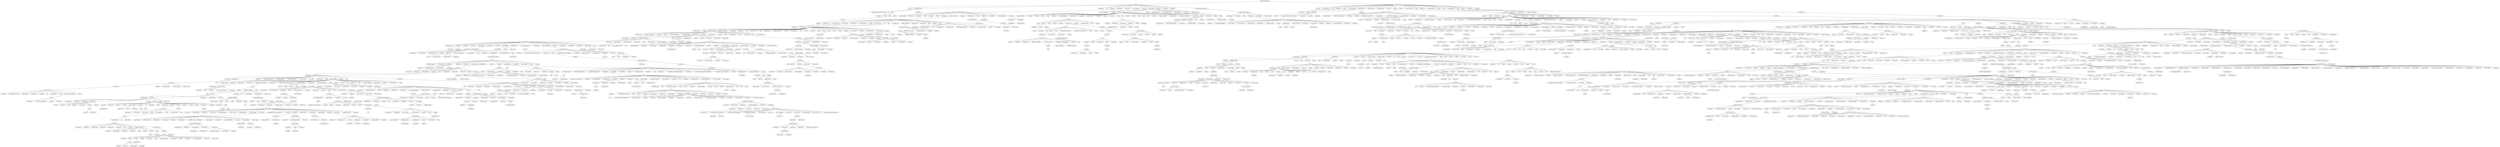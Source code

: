 strict graph "" {
	node [label="\N"];
	490	[id=490,
		label="Red Hot Chili Peppers",
		level=1,
		pos="-2599.1323514452956,3628.5279503807824",
		weight=0];
	2350	[id=2350,
		label="The Offspring",
		level=1,
		pos="-3451.1621507434797,2515.2734868297825",
		weight=0];
	490 -- 2350	[level=1];
	1976	[id=1976,
		label="The White Stripes",
		level=2,
		pos="-1171.8607744029532,4461.05435761697",
		weight=0];
	490 -- 1976	[level=2];
	1822	[id=1822,
		label="Sum 41",
		level=10,
		pos="-3633.900968975494,2902.3200406001174",
		weight=0];
	2350 -- 1822	[level=10];
	836	[id=836,
		label="Bloodhound Gang",
		level=8,
		pos="-4088.916908673923,2171.4947267856755",
		weight=0];
	2350 -- 836	[level=8];
	1093	[id=1093,
		label="Rise Against",
		level=10,
		pos="-2929.0760191752747,2816.472178555008",
		weight=0];
	2350 -- 1093	[level=10];
	1120	[id=1120,
		label=AFI,
		level=10,
		pos="-3605.518080116334,2145.0771092075606",
		weight=0];
	2350 -- 1120	[level=10];
	2442	[id=2442,
		label="Anti-Flag",
		level=12,
		pos="-3300.700197326788,3025.198075928033",
		weight=0];
	2350 -- 2442	[level=12];
	2468	[id=2468,
		label="Bad Religion",
		level=1,
		pos="-3209.235842118035,1499.3179277358815",
		weight=0];
	2350 -- 2468	[level=1];
	603	[id=603,
		label="Tenacious D",
		level=9,
		pos="-3202.3631634144417,2026.8938335044172",
		weight=0];
	2350 -- 603	[level=9];
	1291	[id=1291,
		label="Good Charlotte",
		level=9,
		pos="-2422.4313896770636,2524.095214390896",
		weight=0];
	2350 -- 1291	[level=9];
	2267	[id=2267,
		label="Green Day",
		level=7,
		pos="-3183.5873043260153,3435.235516988239",
		weight=0];
	2350 -- 2267	[level=7];
	850	[id=850,
		label="Papa Roach",
		level=4,
		pos="-4550.4014924367375,3094.2610640777357",
		weight=0];
	2350 -- 850	[level=4];
	802	[id=802,
		label="blink-182",
		level=7,
		pos="-2529.123758173873,3046.4628198985206",
		weight=0];
	2350 -- 802	[level=7];
	336	[id=336,
		label=Zebrahead,
		level=15,
		pos="-2917.3131396932135,2359.3760006813504",
		weight=0];
	2350 -- 336	[level=15];
	1730	[id=1730,
		label="Billy Talent",
		level=8,
		pos="-3640.4422077339987,1797.4277397944577",
		weight=0];
	2350 -- 1730	[level=8];
	2374	[id=2374,
		label="Rage Against the Machine",
		level=5,
		pos="-2607.6132718556673,1888.1942735641687",
		weight=0];
	2350 -- 2374	[level=5];
	2017	[id=2017,
		label="The Vines",
		level=10,
		pos="-1565.940759176648,4075.8515576795985",
		weight=0];
	1976 -- 2017	[level=10];
	2483	[id=2483,
		label="The Raconteurs",
		level=11,
		pos="-690.637374924384,5367.20972445004",
		weight=0];
	1976 -- 2483	[level=11];
	596	[id=596,
		label=Jet,
		level=9,
		pos="-767.0846045661256,4270.274328745709",
		weight=0];
	1976 -- 596	[level=9];
	172	[id=172,
		label=Wolfmother,
		level=10,
		pos="-1963.6556862808682,3817.633001171772",
		weight=0];
	1976 -- 172	[level=10];
	2476	[id=2476,
		label=Pixies,
		level=7,
		pos="-772.8341068576583,4925.978554300946",
		weight=0];
	1976 -- 2476	[level=7];
	1586	[id=1586,
		label="The Von Bondies",
		level=15,
		pos="-1212.452267267152,5089.206113212376",
		weight=0];
	1976 -- 1586	[level=15];
	2329	[id=2329,
		label="Cold War Kids",
		level=9,
		pos="-940.0347893784004,3316.0447142489684",
		weight=0];
	1976 -- 2329	[level=9];
	590	[id=590,
		label="John Frusciante",
		level=15,
		pos="-942.6459585459053,3888.4775811979944",
		weight=0];
	1976 -- 590	[level=15];
	2565	[id=2565,
		label="Violent Femmes",
		level=12,
		pos="-1446.7032221705485,3622.88480047217",
		weight=0];
	1976 -- 2565	[level=12];
	469	[id=469,
		label="The Hives",
		level=10,
		pos="-494.57859474270487,4471.378751721692",
		weight=0];
	1976 -- 469	[level=10];
	1224	[id=1224,
		label=Gorillaz,
		level=7,
		pos="-1625.2620335835873,4805.801207752634",
		weight=0];
	1976 -- 1224	[level=7];
	788	[id=788,
		label="The Kills",
		level=5,
		pos="-440.8779342381299,3195.4004933511897",
		weight=0];
	1976 -- 788	[level=5];
	1762	[id=1762,
		label="Franz Ferdinand",
		level=2,
		pos="58.46747525939595,4409.508984601044",
		weight=0];
	1976 -- 1762	[level=2];
	1826	[id=1826,
		label=Beck,
		level=7,
		pos="-597.551772634618,4099.316971746462",
		weight=0];
	1976 -- 1826	[level=7];
	1500	[id=1500,
		label="Electric Six",
		level=15,
		pos="-1759.4931568172583,4430.088401096064",
		weight=0];
	1976 -- 1500	[level=15];
	1284	[id=1284,
		label="Brendan Benson",
		level=17,
		pos="-420.29924583506437,3668.939405701118",
		weight=0];
	1976 -- 1284	[level=17];
	1428	[id=1428,
		label=Weezer,
		level=7,
		pos="-2117.245792247985,4270.543619910945",
		weight=0];
	1976 -- 1428	[level=7];
	203	[id=203,
		label=Zwan,
		level=17,
		pos="-746.6049370720601,4671.010041754419",
		weight=0];
	1976 -- 203	[level=17];
	1536	[id=1536,
		label="The Black Keys",
		level=6,
		pos="-2172.473752695,4797.47706281211",
		weight=0];
	1976 -- 1536	[level=6];
	692	[id=692,
		label=Cake,
		level=8,
		pos="-2287.8559821934678,4006.572342927122",
		weight=0];
	1976 -- 692	[level=8];
	268	[id=268,
		label=Placebo,
		level=7,
		pos="-291.75252623179,4088.640018838682",
		weight=0];
	1976 -- 268	[level=7];
	2299	[id=2299,
		label="The Strokes",
		level=7,
		pos="-1756.0328700291473,5231.2810398000165",
		weight=0];
	1976 -- 2299	[level=7];
	2147	[id=2147,
		label=Radiohead,
		level=6,
		pos="-348.22480583141794,4924.445939676347",
		weight=0];
	1976 -- 2147	[level=6];
	2339	[id=2339,
		label="The Presidents of the United States of...",
		level=13,
		pos="-4058.6246042302,1475.3412906315655",
		weight=0];
	836 -- 2339	[level=13];
	1278	[id=1278,
		label=CKY,
		level=9,
		pos="-4722.938847434316,2062.9816445801403",
		weight=0];
	836 -- 1278	[level=9];
	1702	[id=1702,
		label="Guano Apes",
		level=10,
		pos="-4538.614819192731,1727.5069022348887",
		weight=0];
	836 -- 1702	[level=10];
	2281	[id=2281,
		label="Me First and the Gimme Gimmes",
		level=1,
		pos="-3572.1892487960836,559.6151765668989",
		weight=0];
	2468 -- 2281	[level=1];
	1983	[id=1983,
		label="Jay-Z and Linkin Park",
		level=13,
		pos="-4069.6947830746003,2841.1760793512162",
		weight=0];
	850 -- 1983	[level=13];
	1313	[id=1313,
		label=Nickelback,
		level=7,
		pos="-3676.8099882342804,3271.7508047471492",
		weight=0];
	850 -- 1313	[level=7];
	1810	[id=1810,
		label=Slipknot,
		level=4,
		pos="-5286.663029140892,4272.224773878931",
		weight=0];
	850 -- 1810	[level=4];
	2260	[id=2260,
		label=Adema,
		level=13,
		pos="-4117.97326922164,3929.7288122489326",
		weight=0];
	850 -- 2260	[level=13];
	33	[id=33,
		label="Breaking Benjamin",
		level=9,
		pos="-5145.705465318621,2988.568359874987",
		weight=0];
	850 -- 33	[level=9];
	2011	[id=2011,
		label="30 Seconds to Mars",
		level=9,
		pos="-3631.193993802655,3826.6752793269407",
		weight=0];
	850 -- 2011	[level=9];
	2108	[id=2108,
		label="Element Eighty",
		level=18,
		pos="-4143.460547251567,3440.392103821421",
		weight=0];
	850 -- 2108	[level=18];
	230	[id=230,
		label="Crazy Town",
		level=14,
		pos="-4783.3014454248805,3468.0492527436927",
		weight=0];
	850 -- 230	[level=14];
	61	[id=61,
		label="Three Days Grace",
		level=9,
		pos="-4662.316227576529,2521.0545047699993",
		weight=0];
	850 -- 61	[level=9];
	931	[id=931,
		label="Queens of the Stone Age",
		level=6,
		pos="-2107.8367769384663,1414.7110249507193",
		weight=0];
	2374 -- 931	[level=6];
	77	[id=77,
		label="Danko Jones",
		level=17,
		pos="-2127.203817039459,3243.3809521617777",
		weight=0];
	172 -- 77	[level=17];
	1928	[id=1928,
		label=Spoon,
		level=10,
		pos="-1766.710736391483,3300.9805267672514",
		weight=0];
	2329 -- 1928	[level=10];
	1977	[id=1977,
		label="Ra Ra Riot",
		level=11,
		pos="-1219.3847498928758,2796.8931515927616",
		weight=0];
	2329 -- 1977	[level=11];
	1551	[id=1551,
		label="Louis XIV",
		level=15,
		pos="-1438.6672545056947,3133.667988364484",
		weight=0];
	2329 -- 1551	[level=15];
	1932	[id=1932,
		label="Be Your Own Pet",
		level=6,
		pos="24.1331372813942,2165.9620764335386",
		weight=0];
	788 -- 1932	[level=6];
	1904	[id=1904,
		label=Keane,
		level=2,
		pos="1216.8511031675532,4608.604949946657",
		weight=0];
	1762 -- 1904	[level=2];
	2019	[id=2019,
		label="Ed Harcourt",
		level=17,
		pos="91.17621899853792,3841.6408299667605",
		weight=0];
	1284 -- 2019	[level=17];
	1829	[id=1829,
		label="Kings of Leon",
		level=7,
		pos="-2613.781931608235,4293.503396575285",
		weight=0];
	1536 -- 1829	[level=7];
	1725	[id=1725,
		label="Eagles of Death Metal",
		level=14,
		pos="-2623.0854977918066,5238.3179688230375",
		weight=0];
	1536 -- 1725	[level=14];
	516	[id=516,
		label="Los Hermanos",
		level=15,
		pos="-1365.9131754143634,5619.494879323836",
		weight=0];
	2299 -- 516	[level=15];
	793	[id=793,
		label=Turbonegro,
		level=15,
		pos="-4913.239388132459,1389.8034126791763",
		weight=0];
	1278 -- 793	[level=15];
	2244	[id=2244,
		label=Clutch,
		level=16,
		pos="-5059.889458797021,2192.1067514312126",
		weight=0];
	1278 -- 2244	[level=16];
	1845	[id=1845,
		label=HIM,
		level=10,
		pos="-5295.529830866367,1606.172770726837",
		weight=0];
	1278 -- 1845	[level=10];
	1454	[id=1454,
		label="Kid Rock",
		level=14,
		pos="-5004.072091997298,1830.5413013196542",
		weight=0];
	1278 -- 1454	[level=14];
	1671	[id=1671,
		label="Less Than Jake",
		level=13,
		pos="-4653.377771932745,264.4341374543236",
		weight=0];
	2281 -- 1671	[level=13];
	2403	[id=2403,
		label=Pennywise,
		level=13,
		pos="-2844.7410017346815,705.7979334056828",
		weight=0];
	2281 -- 2403	[level=13];
	1969	[id=1969,
		label=Descendents,
		level=15,
		pos="-3179.0760929281255,978.241911911673",
		weight=0];
	2281 -- 1969	[level=15];
	1488	[id=1488,
		label=NOFX,
		level=10,
		pos="-2471.179057923859,856.2681105887199",
		weight=0];
	2281 -- 1488	[level=10];
	1424	[id=1424,
		label=Goldfinger,
		level=11,
		pos="-3606.820025020616,1163.8671115288744",
		weight=0];
	2281 -- 1424	[level=11];
	333	[id=333,
		label=Rancid,
		level=13,
		pos="-4396.278668270017,1127.789658727853",
		weight=0];
	2281 -- 333	[level=13];
	515	[id=515,
		label="The Vandals",
		level=17,
		pos="-3990.5598067013257,951.2420387014043",
		weight=0];
	2281 -- 515	[level=17];
	1098	[id=1098,
		label="No Use for a Name",
		level=1,
		pos="-4180.367380492504,-945.5368162345004",
		weight=0];
	2281 -- 1098	[level=1];
	391	[id=391,
		label=Lagwagon,
		level=15,
		pos="-4128.802282852272,297.7018200552163",
		weight=0];
	2281 -- 391	[level=15];
	2370	[id=2370,
		label="Richard Cheese",
		level=14,
		pos="-2933.1138185244126,94.30999547942808",
		weight=0];
	2281 -- 2370	[level=14];
	1986	[id=1986,
		label=MxPx,
		level=14,
		pos="-4101.881304139424,-103.97677633571547",
		weight=0];
	2281 -- 1986	[level=14];
	302	[id=302,
		label=Millencolin,
		level=13,
		pos="-3281.6228866848264,-310.5711215274092",
		weight=0];
	2281 -- 302	[level=13];
	1846	[id=1846,
		label="Mad Caddies",
		level=15,
		pos="-4366.291794403925,699.0105771469003",
		weight=0];
	2281 -- 1846	[level=15];
	1695	[id=1695,
		label="The Bouncing Souls",
		level=15,
		pos="-4493.988069999198,-321.071423973542",
		weight=0];
	2281 -- 1695	[level=15];
	1104	[id=1104,
		label="Strung Out",
		level=17,
		pos="-3397.5594064041184,36.62429741497313",
		weight=0];
	2281 -- 1104	[level=17];
	260	[id=260,
		label="Scars On Broadway",
		level=18,
		pos="-5494.6031776032505,3854.886383265661",
		weight=0];
	1810 -- 260	[level=18];
	2040	[id=2040,
		label=Godsmack,
		level=9,
		pos="-4428.101433907943,4192.17867943526",
		weight=0];
	1810 -- 2040	[level=9];
	923	[id=923,
		label="Ko\:042fn",
		level=7,
		pos="-4328.228026532669,4665.619238127432",
		weight=0];
	1810 -- 923	[level=7];
	979	[id=979,
		label="Ill Niño",
		level=14,
		pos="-5061.512886143003,4588.987759536549",
		weight=0];
	1810 -- 979	[level=14];
	982	[id=982,
		label=Soulfly,
		level=14,
		pos="-5320.141491350865,4741.228469333893",
		weight=0];
	1810 -- 982	[level=14];
	233	[id=233,
		label=Disturbed,
		level=9,
		pos="-4467.691622243362,3767.413832171287",
		weight=0];
	1810 -- 233	[level=9];
	1471	[id=1471,
		label="Avenged Sevenfold",
		level=11,
		pos="-4747.187533836108,5055.508629232977",
		weight=0];
	1810 -- 1471	[level=11];
	1647	[id=1647,
		label="Machine Head",
		level=4,
		pos="-6382.037141682647,5062.700449323128",
		weight=0];
	1810 -- 1647	[level=4];
	1607	[id=1607,
		label="Limp Bizkit",
		level=10,
		pos="-5977.092886197171,3381.1388713973743",
		weight=0];
	1810 -- 1607	[level=10];
	2009	[id=2009,
		label="Drowning Pool",
		level=13,
		pos="-6061.989970480565,3914.342994524727",
		weight=0];
	1810 -- 2009	[level=13];
	216	[id=216,
		label="Serj Tankian",
		level=15,
		pos="-5761.205523630745,4345.957548876109",
		weight=0];
	1810 -- 216	[level=15];
	1219	[id=1219,
		label="Static-X",
		level=13,
		pos="-5158.394661074129,3529.2045317752886",
		weight=0];
	1810 -- 1219	[level=13];
	2075	[id=2075,
		label="Stone Sour",
		level=13,
		pos="-4718.879612936758,4489.2529546717205",
		weight=0];
	1810 -- 2075	[level=13];
	349	[id=349,
		label=Dope,
		level=6,
		pos="-5771.139121349953,5030.167429736958",
		weight=0];
	1810 -- 349	[level=6];
	2012	[id=2012,
		label=Otep,
		level=18,
		pos="-4987.8295312772725,4318.292130717338",
		weight=0];
	1810 -- 2012	[level=18];
	815	[id=815,
		label=Deftones,
		level=10,
		pos="-5970.033691984581,4751.806519362176",
		weight=0];
	1810 -- 815	[level=10];
	1099	[id=1099,
		label=Trivium,
		level=12,
		pos="-5608.424824480983,4768.471660383009",
		weight=0];
	1810 -- 1099	[level=12];
	1172	[id=1172,
		label="P.O.D.",
		level=9,
		pos="-6661.330443612078,4051.9909321140804",
		weight=0];
	1810 -- 1172	[level=9];
	820	[id=820,
		label=Kittie,
		level=16,
		pos="-5424.736749569329,4506.499517039842",
		weight=0];
	1810 -- 820	[level=16];
	1128	[id=1128,
		label=SOiL,
		level=15,
		pos="-5117.083241588874,4866.751571566354",
		weight=0];
	1810 -- 1128	[level=15];
	256	[id=256,
		label=Mudvayne,
		level=13,
		pos="-5533.355209672025,3348.6447222334423",
		weight=0];
	1810 -- 256	[level=13];
	250	[id=250,
		label="System of a Down",
		level=7,
		pos="-6564.006061091931,3524.0108150530414",
		weight=0];
	1810 -- 250	[level=7];
	611	[id=611,
		label=Mushroomhead,
		level=16,
		pos="-4911.456636133786,3961.657665868145",
		weight=0];
	1810 -- 611	[level=16];
	2345	[id=2345,
		label="Bullet For My Valentine",
		level=13,
		pos="-6351.723613453667,4431.616520441647",
		weight=0];
	1810 -- 2345	[level=13];
	913	[id=913,
		label="Linkin Park",
		level=7,
		pos="-5347.698224000868,5159.206581111489",
		weight=0];
	1810 -- 913	[level=7];
	2500	[id=2500,
		label=Taproot,
		level=14,
		pos="-3967.014187808445,4708.04530550539",
		weight=0];
	2260 -- 2500	[level=14];
	83	[id=83,
		label="Andrew W.K.",
		level=16,
		pos="-5753.092619576361,2911.0442626684326",
		weight=0];
	33 -- 83	[level=16];
	19	[id=19,
		label=Flyleaf,
		level=14,
		pos="-5482.98131336933,2575.7773837904983",
		weight=0];
	33 -- 19	[level=14];
	2277	[id=2277,
		label=Skillet,
		level=16,
		pos="-5170.402751220788,2483.2362464711114",
		weight=0];
	33 -- 2277	[level=16];
	864	[id=864,
		label="Mark Lanegan",
		level=15,
		pos="-1527.1187628639839,1596.1265749596184",
		weight=0];
	931 -- 864	[level=15];
	1070	[id=1070,
		label="Fu Manchu",
		level=18,
		pos="-1642.7946181897655,1099.9875407460274",
		weight=0];
	931 -- 1070	[level=18];
	2425	[id=2425,
		label=Kyuss,
		level=15,
		pos="-2089.9118802641847,1909.227115060487",
		weight=0];
	931 -- 2425	[level=15];
	1173	[id=1173,
		label=Soundgarden,
		level=6,
		pos="-1582.4018641641676,294.0758761344098",
		weight=0];
	931 -- 1173	[level=6];
	906	[id=906,
		label="Foo Fighters",
		level=7,
		pos="-2029.4060516465943,806.6299536427358",
		weight=0];
	931 -- 906	[level=7];
	2090	[id=2090,
		label="Monster Magnet",
		level=15,
		pos="-2701.539014238767,1242.1766432801692",
		weight=0];
	931 -- 2090	[level=15];
	813	[id=813,
		label=Phoenix,
		level=12,
		pos="-1018.2142222062823,2451.0079483046734",
		weight=0];
	1977 -- 813	[level=12];
	1699	[id=1699,
		label="Someone Still Loves You Boris Yeltsin",
		level=18,
		pos="-1767.217526795026,2731.0879437215267",
		weight=0];
	1977 -- 1699	[level=18];
	2233	[id=2233,
		label="Rogue Wave",
		level=13,
		pos="-1768.5049868884946,2166.4042480398684",
		weight=0];
	1977 -- 2233	[level=13];
	2495	[id=2495,
		label="The Stills",
		level=15,
		pos="-1383.110380851869,2384.4629442601863",
		weight=0];
	1977 -- 2495	[level=15];
	928	[id=928,
		label="Bishop Allen",
		level=18,
		pos="-748.0696349306833,2823.510915170997",
		weight=0];
	1977 -- 928	[level=18];
	266	[id=266,
		label="Blood Red Shoes",
		level=16,
		pos="-210.8541423095558,2761.989592684654",
		weight=0];
	1932 -- 266	[level=16];
	1919	[id=1919,
		label="Pretty Girls Make Graves",
		level=16,
		pos="603.7827059078279,2420.78603609234",
		weight=0];
	1932 -- 1919	[level=16];
	1949	[id=1949,
		label="Test Icicles",
		level=18,
		pos="277.8242726350693,2777.7146648180237",
		weight=0];
	1932 -- 1949	[level=18];
	1375	[id=1375,
		label="Bikini Kill",
		level=18,
		pos="330.5958393482887,1738.254932148372",
		weight=0];
	1932 -- 1375	[level=18];
	927	[id=927,
		label="Death From Above 1979",
		level=13,
		pos="765.7425071041345,3050.2667062044598",
		weight=0];
	1932 -- 927	[level=13];
	1912	[id=1912,
		label="Los Campesinos!",
		level=15,
		pos="-458.0942228543815,1703.7496303605662",
		weight=0];
	1932 -- 1912	[level=15];
	1066	[id=1066,
		label="You Say Party! We Say Die!",
		level=18,
		pos="-590.887280474906,2297.871597958324",
		weight=0];
	1932 -- 1066	[level=18];
	1307	[id=1307,
		label="Yeah Yeah Yeahs",
		level=6,
		pos="1229.2600937375137,2405.812080189912",
		weight=0];
	1932 -- 1307	[level=6];
	2010	[id=2010,
		label="The Gossip",
		level=14,
		pos="7.3434541831824784,1417.8803212432558",
		weight=0];
	1932 -- 2010	[level=14];
	618	[id=618,
		label="The Long Blondes",
		level=15,
		pos="133.13664695911487,3292.215819262447",
		weight=0];
	1932 -- 618	[level=15];
	327	[id=327,
		label="The Maccabees",
		level=14,
		pos="-1035.0839900091653,1905.1764125202149",
		weight=0];
	1932 -- 327	[level=14];
	1002	[id=1002,
		label=Embrace,
		level=14,
		pos="1429.8810632758837,4832.34358357426",
		weight=0];
	1904 -- 1002	[level=14];
	1933	[id=1933,
		label=Athlete,
		level=10,
		pos="949.9698478288857,4692.272350857403",
		weight=0];
	1904 -- 1933	[level=10];
	491	[id=491,
		label="James Blunt",
		level=7,
		pos="616.0128653980966,4505.486261691911",
		weight=0];
	1904 -- 491	[level=7];
	1753	[id=1753,
		label=Muse,
		level=7,
		pos="1342.6732346406948,3795.483623462582",
		weight=0];
	1904 -- 1753	[level=7];
	258	[id=258,
		label="The Verve",
		level=5,
		pos="1627.2239648063423,5786.869659988199",
		weight=0];
	1904 -- 258	[level=5];
	885	[id=885,
		label="The Killers",
		level=7,
		pos="589.4270941406601,3991.699527857623",
		weight=0];
	1904 -- 885	[level=7];
	2568	[id=2568,
		label="Thirteen Senses",
		level=15,
		pos="1100.7278133775708,4189.162470994735",
		weight=0];
	1904 -- 2568	[level=15];
	992	[id=992,
		label=Aqualung,
		level=12,
		pos="1539.506287508884,4437.250765359911",
		weight=0];
	1904 -- 992	[level=12];
	849	[id=849,
		label="Robbie Williams",
		level=7,
		pos="1802.5150509326713,3982.0573647922156",
		weight=0];
	1904 -- 849	[level=7];
	1069	[id=1069,
		label="Snow Patrol",
		level=7,
		pos="1812.6588579584939,4798.870170339299",
		weight=0];
	1904 -- 1069	[level=7];
	1332	[id=1332,
		label="The Fray",
		level=10,
		pos="966.7527354574967,3706.1233078549703",
		weight=0];
	1904 -- 1332	[level=10];
	2007	[id=2007,
		label="The Feeling",
		level=2,
		pos="2461.924145894368,4069.7375010032574",
		weight=0];
	1904 -- 2007	[level=2];
	1772	[id=1772,
		label="Chico Buarque",
		level=15,
		pos="-1326.4881418417956,6159.6324059417975",
		weight=0];
	516 -- 1772	[level=15];
	344	[id=344,
		label=Helmet,
		level=16,
		pos="-5367.080565677683,2008.124441312751",
		weight=0];
	2244 -- 344	[level=16];
	1147	[id=1147,
		label="The Ataris",
		level=1,
		pos="-3859.0076357890093,-1917.4063404911815",
		weight=0];
	1098 -- 1147	[level=1];
	489	[id=489,
		label="\"Weird Al\" Yankovic",
		level=14,
		pos="-2423.612353454982,375.1679983608372",
		weight=0];
	2370 -- 489	[level=14];
	274	[id=274,
		label="Good Riddance",
		level=18,
		pos="-2857.1612237269796,-469.8864118185396",
		weight=0];
	302 -- 274	[level=18];
	794	[id=794,
		label="Strike Anywhere",
		level=17,
		pos="-3292.5902796788987,-813.6574478404568",
		weight=0];
	1104 -- 794	[level=17];
	1140	[id=1140,
		label=Propagandhi,
		level=17,
		pos="-3785.7234651546037,31.06861233215831",
		weight=0];
	1104 -- 1140	[level=17];
	1793	[id=1793,
		label=Sepultura,
		level=5,
		pos="-6807.771389362564,5891.191559256441",
		weight=0];
	1647 -- 1793	[level=5];
	1989	[id=1989,
		label=Pain,
		level=6,
		pos="-6120.916567811649,5398.499219905038",
		weight=0];
	349 -- 1989	[level=6];
	2134	[id=2134,
		label=Spineshank,
		level=16,
		pos="-3215.3702315179953,4227.419013011748",
		weight=0];
	2500 -- 2134	[level=16];
	2178	[id=2178,
		label=Nonpoint,
		level=15,
		pos="-3708.573878133829,5041.236843811593",
		weight=0];
	2500 -- 2178	[level=15];
	2265	[id=2265,
		label=Skindred,
		level=18,
		pos="-4042.834725004076,4316.682651852719",
		weight=0];
	2500 -- 2265	[level=18];
	2226	[id=2226,
		label=Flaw,
		level=18,
		pos="-3727.0764885035837,4700.738040026347",
		weight=0];
	2500 -- 2226	[level=18];
	2405	[id=2405,
		label=Sevendust,
		level=14,
		pos="-3662.1913519289396,4354.9255073025115",
		weight=0];
	2500 -- 2405	[level=14];
	559	[id=559,
		label="Backyard Babies",
		level=18,
		pos="-6285.10506808026,2758.38807734791",
		weight=0];
	83 -- 559	[level=18];
	1290	[id=1290,
		label="Thousand Foot Krutch",
		level=18,
		pos="-5817.93529685162,2224.070228585733",
		weight=0];
	19 -- 1290	[level=18];
	2492	[id=2492,
		label="Nick Cave",
		level=15,
		pos="-1207.018057885193,1191.0653546096526",
		weight=0];
	864 -- 2492	[level=15];
	1350	[id=1350,
		label="Alice in Chains",
		level=6,
		pos="-1183.7284857260865,-1084.389994535511",
		weight=0];
	1173 -- 1350	[level=6];
	1199	[id=1199,
		label="Le Tigre",
		level=13,
		pos="1311.8669272223335,2957.2019240248137",
		weight=0];
	1307 -- 1199	[level=13];
	1687	[id=1687,
		label="Tegan and Sara",
		level=9,
		pos="576.0711035012986,1300.503779452115",
		weight=0];
	1307 -- 1687	[level=9];
	1164	[id=1164,
		label=Santogold,
		level=14,
		pos="1709.6391229711144,2708.0372256708165",
		weight=0];
	1307 -- 1164	[level=14];
	346	[id=346,
		label="Silversun Pickups",
		level=6,
		pos="1463.7370901059398,1735.557105943",
		weight=0];
	1307 -- 346	[level=6];
	1427	[id=1427,
		label="Cansei de Ser Sexy",
		level=14,
		pos="834.052069114834,1868.5635609836825",
		weight=0];
	1307 -- 1427	[level=14];
	2557	[id=2557,
		label=Metric,
		level=8,
		pos="1721.2340122852597,2202.309719574579",
		weight=0];
	1307 -- 2557	[level=8];
	414	[id=414,
		label="Take That",
		level=13,
		pos="123.84261866377604,4915.022121363609",
		weight=0];
	491 -- 414	[level=13];
	255	[id=255,
		label="Primal Scream",
		level=5,
		pos="362.62090416803767,7112.936772486183",
		weight=0];
	258 -- 255	[level=5];
	321	[id=321,
		label="Manic Street Preachers",
		level=10,
		pos="2099.928052344303,5605.60627076285",
		weight=0];
	258 -- 321	[level=10];
	1598	[id=1598,
		label=Kasabian,
		level=7,
		pos="2472.623396747019,6303.739114821843",
		weight=0];
	258 -- 1598	[level=7];
	775	[id=775,
		label="The Stone Roses",
		level=13,
		pos="1746.7292146718512,6672.502240013814",
		weight=0];
	258 -- 775	[level=13];
	386	[id=386,
		label=Oasis,
		level=7,
		pos="1919.095170104744,5187.381293178423",
		weight=0];
	258 -- 386	[level=7];
	962	[id=962,
		label="Paul Weller",
		level=15,
		pos="1271.8571307967884,6406.870501262584",
		weight=0];
	258 -- 962	[level=15];
	2584	[id=2584,
		label="The Good, The Bad & The Queen",
		level=15,
		pos="2001.1001476175456,6183.547109661369",
		weight=0];
	258 -- 2584	[level=15];
	2238	[id=2238,
		label=Doves,
		level=10,
		pos="1381.052991063239,6682.175365954459",
		weight=0];
	258 -- 2238	[level=10];
	973	[id=973,
		label=Blur,
		level=7,
		pos="2297.2457257585847,5987.247134203404",
		weight=0];
	258 -- 973	[level=7];
	1908	[id=1908,
		label=Travis,
		level=7,
		pos="216.0485847082874,5777.12701119267",
		weight=0];
	258 -- 1908	[level=7];
	2332	[id=2332,
		label="Ian Brown",
		level=15,
		pos="935.0710964052595,5810.946811916265",
		weight=0];
	258 -- 2332	[level=15];
	1420	[id=1420,
		label="Richard Ashcroft",
		level=13,
		pos="1553.4324049027816,5300.516560157382",
		weight=0];
	258 -- 1420	[level=13];
	91	[id=91,
		label=Supergrass,
		level=9,
		pos="2284.3359824577437,6635.269613887793",
		weight=0];
	258 -- 91	[level=9];
	2235	[id=2235,
		label="The La's",
		level=15,
		pos="1111.8422785933215,6074.959647231726",
		weight=0];
	258 -- 2235	[level=15];
	2195	[id=2195,
		label=Mansun,
		level=17,
		pos="1292.524642907491,5780.562331973345",
		weight=0];
	258 -- 2195	[level=17];
	707	[id=707,
		label="Jarvis Cocker",
		level=14,
		pos="538.5821442075372,5557.282814503783",
		weight=0];
	258 -- 707	[level=14];
	247	[id=247,
		label="Black Rebel Motorcycle Club",
		level=9,
		pos="283.09134617562466,6525.099476348802",
		weight=0];
	258 -- 247	[level=9];
	1456	[id=1456,
		label=Coldplay,
		level=7,
		pos="1126.2074693690008,5007.160400786804",
		weight=0];
	258 -- 1456	[level=7];
	6	[id=6,
		label=Stereophonics,
		level=10,
		pos="821.9937431101439,6810.313713844205",
		weight=0];
	258 -- 6	[level=10];
	2499	[id=2499,
		label="The Music",
		level=6,
		pos="1340.1313234358392,7016.195189739202",
		weight=0];
	258 -- 2499	[level=6];
	2554	[id=2554,
		label=Starsailor,
		level=12,
		pos="77.33764750347815,6064.488358491006",
		weight=0];
	258 -- 2554	[level=12];
	1119	[id=1119,
		label="Ocean Colour Scene",
		level=14,
		pos="612.9841305622446,5053.6741261037105",
		weight=0];
	258 -- 1119	[level=14];
	184	[id=184,
		label="Kula Shaker",
		level=16,
		pos="1509.6826903982335,6160.729735263772",
		weight=0];
	258 -- 184	[level=16];
	159	[id=159,
		label=Suede,
		level=12,
		pos="1135.7282715896981,6689.139516157714",
		weight=0];
	258 -- 159	[level=12];
	453	[id=453,
		label=Spiritualized,
		level=15,
		pos="859.5757392081372,6368.749975821191",
		weight=0];
	258 -- 453	[level=15];
	1582	[id=1582,
		label="Fool's Garden",
		level=15,
		pos="1039.5891275304225,5434.13917062523",
		weight=0];
	258 -- 1582	[level=15];
	2367	[id=2367,
		label="The Charlatans",
		level=14,
		pos="567.6197820128605,6022.513698597919",
		weight=0];
	258 -- 2367	[level=14];
	681	[id=681,
		label="Just Jack",
		level=2,
		pos="4552.5417134826475,4237.236346857942",
		weight=0];
	2007 -- 681	[level=2];
	294	[id=294,
		label="Gilberto Gil",
		level=15,
		pos="-2178.239177537492,6071.586438556019",
		weight=0];
	1772 -- 294	[level=15];
	819	[id=819,
		label="Therapy?",
		level=18,
		pos="-5642.697422491998,1729.569215660616",
		weight=0];
	344 -- 819	[level=18];
	1201	[id=1201,
		label="American Hi-Fi",
		level=15,
		pos="-4249.995739781193,-1593.3227052785826",
		weight=0];
	1147 -- 1201	[level=15];
	1416	[id=1416,
		label="The Get Up Kids",
		level=14,
		pos="-4501.63614881476,-2133.622759224533",
		weight=0];
	1147 -- 1416	[level=14];
	2531	[id=2531,
		label="Box Car Racer",
		level=14,
		pos="-2826.9168247210146,-1788.9913422284094",
		weight=0];
	1147 -- 2531	[level=14];
	2172	[id=2172,
		label="Alkaline Trio",
		level=13,
		pos="-3377.6140872607884,-1813.3347194617854",
		weight=0];
	1147 -- 2172	[level=13];
	1783	[id=1783,
		label="New Found Glory",
		level=13,
		pos="-4137.118195208696,-3000.382717280795",
		weight=0];
	1147 -- 1783	[level=13];
	343	[id=343,
		label=Allister,
		level=18,
		pos="-3122.7233243780397,-2119.6702383234933",
		weight=0];
	1147 -- 343	[level=18];
	508	[id=508,
		label="Saves the Day",
		level=14,
		pos="-3733.110473496681,-1411.7640340469623",
		weight=0];
	1147 -- 508	[level=14];
	889	[id=889,
		label=Lit,
		level=2,
		pos="-4333.096209320576,-3402.00798817473",
		weight=0];
	1147 -- 889	[level=2];
	1847	[id=1847,
		label=Mest,
		level=17,
		pos="-3711.560385891566,-2888.1561284009945",
		weight=0];
	1147 -- 1847	[level=17];
	1948	[id=1948,
		label="Unwritten Law",
		level=15,
		pos="-4036.2800969014147,-2445.713935327648",
		weight=0];
	1147 -- 1948	[level=15];
	502	[id=502,
		label="Jimmy Eat World",
		level=7,
		pos="-3230.8241860726844,-2903.846346767643",
		weight=0];
	1147 -- 502	[level=7];
	2162	[id=2162,
		label="Amber Pacific",
		level=15,
		pos="-4624.553057282639,-2681.4416147583966",
		weight=0];
	1147 -- 2162	[level=15];
	407	[id=407,
		label="Autopilot Off",
		level=18,
		pos="-3573.823241374972,-2260.4958113238386",
		weight=0];
	1147 -- 407	[level=18];
	1327	[id=1327,
		label=Rufio,
		level=15,
		pos="-4139.81839344974,-2059.8463245306893",
		weight=0];
	1147 -- 1327	[level=15];
	721	[id=721,
		label=Midtown,
		level=15,
		pos="-3257.1267774498588,-2423.1972197526",
		weight=0];
	1147 -- 721	[level=15];
	2439	[id=2439,
		label="SR-71",
		level=17,
		pos="-3644.5123569261928,-2630.6191736115793",
		weight=0];
	1147 -- 2439	[level=17];
	1171	[id=1171,
		label=Sugarcult,
		level=8,
		pos="-4927.908592267579,-2289.4984136453327",
		weight=0];
	1147 -- 1171	[level=8];
	2199	[id=2199,
		label="The Starting Line",
		level=13,
		pos="-2792.2170515405737,-2458.0147471368477",
		weight=0];
	1147 -- 2199	[level=13];
	427	[id=427,
		label="South Park",
		level=15,
		pos="-2477.366187816818,-178.9333103309509",
		weight=0];
	489 -- 427	[level=15];
	1732	[id=1732,
		label="Comeback Kid",
		level=17,
		pos="-2712.3691296812194,-1199.1270805935428",
		weight=0];
	794 -- 1732	[level=17];
	2385	[id=2385,
		label="Hot Water Music",
		level=17,
		pos="-3766.6281156760397,-465.2541831159317",
		weight=0];
	1140 -- 2385	[level=17];
	1777	[id=1777,
		label=Vader,
		level=18,
		pos="-6418.210694270983,5607.693495143952",
		weight=0];
	1793 -- 1777	[level=18];
	1580	[id=1580,
		label=Kreator,
		level=9,
		pos="-7123.17519787496,6199.6868494658975",
		weight=0];
	1793 -- 1580	[level=9];
	1953	[id=1953,
		label=Exodus,
		level=17,
		pos="-6224.258866057173,6381.502964608561",
		weight=0];
	1793 -- 1953	[level=17];
	2338	[id=2338,
		label=Pantera,
		level=9,
		pos="-7139.122066529943,5607.302652569162",
		weight=0];
	1793 -- 2338	[level=9];
	926	[id=926,
		label=Metallica,
		level=7,
		pos="-5849.104792342474,6592.660522112191",
		weight=0];
	1793 -- 926	[level=7];
	1376	[id=1376,
		label="Lamb of God",
		level=5,
		pos="-6094.23102645211,7127.950845663257",
		weight=0];
	1793 -- 1376	[level=5];
	1314	[id=1314,
		label=Testament,
		level=15,
		pos="-6367.527957408547,5997.057126294979",
		weight=0];
	1793 -- 1314	[level=15];
	1954	[id=1954,
		label="Cannibal Corpse",
		level=15,
		pos="-6679.684786256878,6418.972705592533",
		weight=0];
	1793 -- 1954	[level=15];
	1205	[id=1205,
		label=Slayer,
		level=9,
		pos="-6291.916196668548,6710.493255899975",
		weight=0];
	1793 -- 1205	[level=9];
	545	[id=545,
		label=Anthrax,
		level=13,
		pos="-6754.630756414231,5453.8365525027575",
		weight=0];
	1793 -- 545	[level=13];
	2297	[id=2297,
		label=Clawfinger,
		level=17,
		pos="-5451.213821288183,5626.684251132316",
		weight=0];
	1989 -- 2297	[level=17];
	1125	[id=1125,
		label="Rob Zombie",
		level=10,
		pos="-5058.410649896731,5927.044719422956",
		weight=0];
	1989 -- 1125	[level=10];
	2457	[id=2457,
		label="Fear Factory",
		level=13,
		pos="-5541.878652250324,6088.836746658742",
		weight=0];
	1989 -- 2457	[level=13];
	607	[id=607,
		label=Deathstars,
		level=18,
		pos="-5771.0986703872595,5334.560113518322",
		weight=0];
	1989 -- 607	[level=18];
	446	[id=446,
		label="Oomph!",
		level=16,
		pos="-5052.1786500119015,5483.958265243177",
		weight=0];
	1989 -- 446	[level=16];
	417	[id=417,
		label=Rammstein,
		level=7,
		pos="-4626.025022423389,5636.825675059593",
		weight=0];
	1989 -- 417	[level=7];
	2411	[id=2411,
		label="Powerman 5000",
		level=15,
		pos="-3777.8493181093068,5611.935134676258",
		weight=0];
	2178 -- 2411	[level=15];
	1255	[id=1255,
		label="American Head Charge",
		level=18,
		pos="-3245.466963138395,5274.6628061474485",
		weight=0];
	2178 -- 1255	[level=18];
	865	[id=865,
		label="Dry Kill Logic",
		level=18,
		pos="-3377.7897259565207,4705.446391778893",
		weight=0];
	2178 -- 865	[level=18];
	295	[id=295,
		label="(hed) Planet Earth",
		level=18,
		pos="-4156.030078908752,5171.479775057848",
		weight=0];
	2178 -- 295	[level=18];
	552	[id=552,
		label="Coal Chamber",
		level=15,
		pos="-2887.0050999893906,4769.4731418593865",
		weight=0];
	2178 -- 552	[level=15];
	78	[id=78,
		label=Mudhoney,
		level=15,
		pos="-1287.6901430991188,-553.7845355145688",
		weight=0];
	1350 -- 78	[level=15];
	1059	[id=1059,
		label="The Smashing Pumpkins",
		level=6,
		pos="-2158.876938527614,-1675.5629514270559",
		weight=0];
	1350 -- 1059	[level=6];
	1015	[id=1015,
		label="Jerry Cantrell",
		level=18,
		pos="-1612.5344591460675,-1409.2331343057333",
		weight=0];
	1350 -- 1015	[level=18];
	627	[id=627,
		label="Days of the New",
		level=18,
		pos="-844.3680466602162,-583.4156036687514",
		weight=0];
	1350 -- 627	[level=18];
	1834	[id=1834,
		label="Screaming Trees",
		level=15,
		pos="-2003.3084852854329,-1039.268436699037",
		weight=0];
	1350 -- 1834	[level=15];
	637	[id=637,
		label="Eddie Vedder",
		level=14,
		pos="-1614.742014994313,-267.81712056253735",
		weight=0];
	1350 -- 637	[level=14];
	497	[id=497,
		label="Temple of the Dog",
		level=15,
		pos="-1087.3214811307776,-41.84784237348194",
		weight=0];
	1350 -- 497	[level=15];
	378	[id=378,
		label=Nirvana,
		level=7,
		pos="-414.96760676339386,-1610.8565197208143",
		weight=0];
	1350 -- 378	[level=7];
	1956	[id=1956,
		label="A Perfect Circle",
		level=8,
		pos="82.76320970142652,-1101.6030147287556",
		weight=0];
	1350 -- 1956	[level=8];
	1049	[id=1049,
		label="Mother Love Bone",
		level=17,
		pos="-546.3051134537218,-1091.0890537466962",
		weight=0];
	1350 -- 1049	[level=17];
	112	[id=112,
		label="Mad Season",
		level=17,
		pos="-861.8442365962425,-1533.622143080759",
		weight=0];
	1350 -- 112	[level=17];
	833	[id=833,
		label="Chris Cornell",
		level=11,
		pos="-731.0316564573997,-2021.0695942813031",
		weight=0];
	1350 -- 833	[level=11];
	778	[id=778,
		label=Candlebox,
		level=17,
		pos="-1620.4780018581282,-760.2175186657373",
		weight=0];
	1350 -- 778	[level=17];
	478	[id=478,
		label="Pearl Jam",
		level=7,
		pos="-1192.6785785621,-2245.3017882417503",
		weight=0];
	1350 -- 478	[level=7];
	1747	[id=1747,
		label="Stone Temple Pilots",
		level=8,
		pos="-278.168000887237,-390.28979834987894",
		weight=0];
	1350 -- 1747	[level=8];
	1156	[id=1156,
		label="Blind Melon",
		level=13,
		pos="-1280.8342041736935,-1768.21541340253",
		weight=0];
	1350 -- 1156	[level=13];
	1259	[id=1259,
		label=Audioslave,
		level=7,
		pos="-1673.468286741669,-2097.419962920521",
		weight=0];
	1350 -- 1259	[level=7];
	1784	[id=1784,
		label="The Bravery",
		level=9,
		pos="1783.8649462825497,1214.2891436532361",
		weight=0];
	346 -- 1784	[level=9];
	572	[id=572,
		label="Death Cab for Cutie",
		level=7,
		pos="1183.407188411742,1063.1415552567596",
		weight=0];
	346 -- 572	[level=7];
	68	[id=68,
		label="The Raveonettes",
		level=6,
		pos="-549.2274653337281,7968.652070868149",
		weight=0];
	255 -- 68	[level=6];
	1269	[id=1269,
		label=Ash,
		level=13,
		pos="2021.8437808923488,6893.574324539189",
		weight=0];
	91 -- 1269	[level=13];
	2230	[id=2230,
		label=Pulp,
		level=10,
		pos="2616.9085703249502,6852.89653312633",
		weight=0];
	91 -- 2230	[level=10];
	1556	[id=1556,
		label=Elastica,
		level=15,
		pos="2702.000489881454,6556.122391066218",
		weight=0];
	91 -- 1556	[level=15];
	2489	[id=2489,
		label=James,
		level=14,
		pos="-133.55643136326404,5835.129519874056",
		weight=0];
	707 -- 2489	[level=14];
	1217	[id=1217,
		label="The Divine Comedy",
		level=17,
		pos="-19.544678729063257,5387.833146772081",
		weight=0];
	707 -- 1217	[level=17];
	185	[id=185,
		label="The Automatic",
		level=6,
		pos="1743.0011913307985,8041.351531503512",
		weight=0];
	2499 -- 185	[level=6];
	157	[id=157,
		label="Turin Brakes",
		level=14,
		pos="-285.9787643268921,6359.062202162542",
		weight=0];
	2554 -- 157	[level=14];
	712	[id=712,
		label=Elbow,
		level=13,
		pos="-402.59089803750936,5679.848670251209",
		weight=0];
	2554 -- 712	[level=13];
	1423	[id=1423,
		label=Delays,
		level=16,
		pos="-422.3709074056241,5980.666791685168",
		weight=0];
	2554 -- 1423	[level=16];
	730	[id=730,
		label="Jamie T",
		level=17,
		pos="4487.72830114214,3805.1432787376566",
		weight=0];
	681 -- 730	[level=17];
	65	[id=65,
		label="The Streets",
		level=13,
		pos="4158.373647317382,3792.178231948749",
		weight=0];
	681 -- 65	[level=13];
	647	[id=647,
		label="Audio Bullys",
		level=11,
		pos="4132.37171745707,4752.5263164093985",
		weight=0];
	681 -- 647	[level=11];
	354	[id=354,
		label="Sophie Ellis-Bextor",
		level=3,
		pos="5271.128561491551,4764.439706103581",
		weight=0];
	681 -- 354	[level=3];
	1806	[id=1806,
		label="M.I.A.",
		level=9,
		pos="3825.6944046408025,3944.286316791064",
		weight=0];
	681 -- 1806	[level=9];
	2365	[id=2365,
		label="Stereo MC's",
		level=2,
		pos="5931.438026039098,3211.1820484021882",
		weight=0];
	681 -- 2365	[level=2];
	324	[id=324,
		label="Calvin Harris",
		level=11,
		pos="4298.442579184575,3370.267285091527",
		weight=0];
	681 -- 324	[level=11];
	674	[id=674,
		label="Daniel Bedingfield",
		level=8,
		pos="4831.49388088216,3423.171146485404",
		weight=0];
	681 -- 674	[level=8];
	1402	[id=1402,
		label="Sam Sparro",
		level=16,
		pos="4799.7251641641815,3914.0085819563387",
		weight=0];
	681 -- 1402	[level=16];
	1909	[id=1909,
		label=Estelle,
		level=14,
		pos="4412.717405426699,4500.568690000143",
		weight=0];
	681 -- 1909	[level=14];
	1162	[id=1162,
		label="Basement Jaxx",
		level=9,
		pos="4077.142079145884,4247.823931218036",
		weight=0];
	681 -- 1162	[level=9];
	536	[id=536,
		label="The Ting Tings",
		level=9,
		pos="5310.735381303699,3816.274879074338",
		weight=0];
	681 -- 536	[level=9];
	1362	[id=1362,
		label="Caetano Veloso",
		level=15,
		pos="-2168.3445836713004,5561.8077422483375",
		weight=0];
	294 -- 1362	[level=15];
	1215	[id=1215,
		label=Djavan,
		level=18,
		pos="-1788.0077637454551,6229.889302156984",
		weight=0];
	294 -- 1215	[level=18];
	2196	[id=2196,
		label="Gal Costa",
		level=17,
		pos="-1774.8260342368053,5854.804043050403",
		weight=0];
	294 -- 2196	[level=17];
	2254	[id=2254,
		label="Jorge Ben",
		level=17,
		pos="-1601.875867828922,6561.806286111283",
		weight=0];
	294 -- 2254	[level=17];
	1927	[id=1927,
		label="João Gilberto",
		level=15,
		pos="-2636.183894325325,5854.128525025341",
		weight=0];
	294 -- 1927	[level=15];
	1515	[id=1515,
		label="Marisa Monte",
		level=16,
		pos="-2096.954358865486,6552.288655966052",
		weight=0];
	294 -- 1515	[level=16];
	644	[id=644,
		label="Elis Regina",
		level=15,
		pos="-2565.114615579541,6357.594005763273",
		weight=0];
	294 -- 644	[level=15];
	2269	[id=2269,
		label=Transplants,
		level=17,
		pos="-2443.6117746726536,-2146.510199645063",
		weight=0];
	2531 -- 2269	[level=17];
	571	[id=571,
		label="Boys Night Out",
		level=18,
		pos="-3204.9073492145358,-1355.90337188872",
		weight=0];
	508 -- 571	[level=18];
	1839	[id=1839,
		label=Fuel,
		level=2,
		pos="-4226.608443982973,-4811.3630653787795",
		weight=0];
	889 -- 1839	[level=2];
	1092	[id=1092,
		label="Further Seems Forever",
		level=8,
		pos="-3639.3090563172973,-3394.271945438925",
		weight=0];
	502 -- 1092	[level=8];
	2117	[id=2117,
		label=Lostprophets,
		level=9,
		pos="-6032.963564111479,-2589.842460033202",
		weight=0];
	1171 -- 2117	[level=9];
	1165	[id=1165,
		label="Matchbook Romance",
		level=14,
		pos="-5149.200606759389,-1776.0823989488008",
		weight=0];
	1171 -- 1165	[level=14];
	1302	[id=1302,
		label="+44",
		level=17,
		pos="-5246.401123050029,-2238.999564266385",
		weight=0];
	1171 -- 1302	[level=17];
	1709	[id=1709,
		label="Plain White T's",
		level=10,
		pos="-4756.380993425994,-1259.2557828193294",
		weight=0];
	1171 -- 1709	[level=10];
	496	[id=496,
		label="Bowling for Soup",
		level=13,
		pos="-5666.459982158755,-2171.453988095972",
		weight=0];
	1171 -- 496	[level=13];
	1764	[id=1764,
		label="The All-American Rejects",
		level=10,
		pos="-5375.353971001718,-1119.3975695863537",
		weight=0];
	1171 -- 1764	[level=10];
	942	[id=942,
		label=Yellowcard,
		level=8,
		pos="-5730.463708862205,-1601.418673341078",
		weight=0];
	1171 -- 942	[level=8];
	126	[id=126,
		label="Angels & Airwaves",
		level=14,
		pos="-5231.836396835964,-2685.4149275959535",
		weight=0];
	1171 -- 126	[level=14];
	2480	[id=2480,
		label=Wheatus,
		level=15,
		pos="-4660.702161208502,-1715.5059127244872",
		weight=0];
	1171 -- 2480	[level=15];
	529	[id=529,
		label="The Matches",
		level=18,
		pos="-2233.987572447345,-2563.745291368961",
		weight=0];
	2199 -- 529	[level=18];
	648	[id=648,
		label="Adam Sandler",
		level=17,
		pos="-2033.1127923624545,-13.629346810363852",
		weight=0];
	427 -- 648	[level=17];
	1129	[id=1129,
		label="Monty Python",
		level=15,
		pos="-2453.1758808317827,-747.6285029956894",
		weight=0];
	427 -- 1129	[level=15];
	1775	[id=1775,
		label=Annihilator,
		level=17,
		pos="-7137.533534605472,6687.625500485505",
		weight=0];
	1580 -- 1775	[level=17];
	2283	[id=2283,
		label=Venom,
		level=15,
		pos="-7450.104639857188,6403.052588899661",
		weight=0];
	1580 -- 2283	[level=15];
	1338	[id=1338,
		label=Megadeth,
		level=10,
		pos="-7446.377414535818,5918.231414291913",
		weight=0];
	1580 -- 1338	[level=10];
	1605	[id=1605,
		label=Mastodon,
		level=6,
		pos="-6168.117481072148,7847.593353383545",
		weight=0];
	1376 -- 1605	[level=6];
	2222	[id=2222,
		label="Arch Enemy",
		level=8,
		pos="-5491.860900660864,8091.084893385613",
		weight=0];
	1376 -- 2222	[level=8];
	1661	[id=1661,
		label="Strapping Young Lad",
		level=17,
		pos="-5294.5572820584475,6573.753048225792",
		weight=0];
	2457 -- 1661	[level=17];
	691	[id=691,
		label="White Zombie",
		level=15,
		pos="-5947.337045481835,5751.111307294415",
		weight=0];
	2457 -- 691	[level=15];
	460	[id=460,
		label=Chimaira,
		level=15,
		pos="-4837.215436320845,6343.338361128249",
		weight=0];
	2457 -- 460	[level=15];
	989	[id=989,
		label=Ministry,
		level=14,
		pos="-5966.519451044118,6190.776201962264",
		weight=0];
	2457 -- 989	[level=14];
	1817	[id=1817,
		label=dredg,
		level=14,
		pos="-35.424135382018484,-1581.152788166329",
		weight=0];
	1956 -- 1817	[level=14];
	1780	[id=1780,
		label=Riverside,
		level=16,
		pos="225.8062686582799,-580.1887326837677",
		weight=0];
	1956 -- 1780	[level=16];
	2171	[id=2171,
		label=Puscifer,
		level=17,
		pos="529.9600442626935,-843.7530781762637",
		weight=0];
	1956 -- 2171	[level=17];
	2160	[id=2160,
		label="Velvet Revolver",
		level=12,
		pos="-150.0040811964922,-2093.12835291639",
		weight=0];
	833 -- 2160	[level=12];
	1800	[id=1800,
		label="The Jesus and Mary Chain",
		level=11,
		pos="-130.04720770156425,7463.62436058897",
		weight=0];
	68 -- 1800	[level=11];
	549	[id=549,
		label="My Bloody Valentine",
		level=13,
		pos="-1203.635014023175,7952.55955342967",
		weight=0];
	68 -- 549	[level=13];
	525	[id=525,
		label="The Brian Jonestown Massacre",
		level=17,
		pos="74.0597560070437,8049.852801007699",
		weight=0];
	68 -- 525	[level=17];
	621	[id=621,
		label="Yo La Tengo",
		level=6,
		pos="-535.9877640272296,9163.42431529507",
		weight=0];
	68 -- 621	[level=6];
	2107	[id=2107,
		label="The Dandy Warhols",
		level=10,
		pos="-789.9070707972373,7311.384768060406",
		weight=0];
	68 -- 2107	[level=10];
	1907	[id=1907,
		label=Mew,
		level=12,
		pos="-216.14647380924623,8272.962932181546",
		weight=0];
	68 -- 1907	[level=12];
	500	[id=500,
		label=Orson,
		level=15,
		pos="2105.537887035593,8255.44372649658",
		weight=0];
	185 -- 500	[level=15];
	1720	[id=1720,
		label="The View",
		level=14,
		pos="912.002340705358,8041.295166325038",
		weight=0];
	185 -- 1720	[level=14];
	617	[id=617,
		label="The Rascals",
		level=18,
		pos="1326.1927658089755,7880.245577033406",
		weight=0];
	185 -- 617	[level=18];
	2436	[id=2436,
		label="The Hoosiers",
		level=15,
		pos="2262.9935547792697,7981.751482358506",
		weight=0];
	185 -- 2436	[level=15];
	1754	[id=1754,
		label="The Zutons",
		level=12,
		pos="2436.617202053545,8415.621071078698",
		weight=0];
	185 -- 1754	[level=12];
	2478	[id=2478,
		label="Kaiser Chiefs",
		level=7,
		pos="936.8014784319596,7281.176781521368",
		weight=0];
	185 -- 2478	[level=7];
	2551	[id=2551,
		label="The Cinematics",
		level=17,
		pos="1972.0433161735234,8571.706416705589",
		weight=0];
	185 -- 2551	[level=17];
	69	[id=69,
		label=Feeder,
		level=13,
		pos="1612.9911559807538,8444.656175718967",
		weight=0];
	185 -- 69	[level=13];
	1006	[id=1006,
		label="The Subways",
		level=13,
		pos="1454.3212506664106,7468.116190668483",
		weight=0];
	185 -- 1006	[level=13];
	532	[id=532,
		label="Nine Black Alps",
		level=11,
		pos="1467.3094915873162,8861.454946490607",
		weight=0];
	185 -- 532	[level=11];
	2102	[id=2102,
		label="One Night Only",
		level=18,
		pos="1248.4969434842958,8317.670944039299",
		weight=0];
	185 -- 2102	[level=18];
	738	[id=738,
		label="The Rakes",
		level=13,
		pos="1776.3906883043533,7149.031870966889",
		weight=0];
	185 -- 738	[level=13];
	1733	[id=1733,
		label="We Are Scientists",
		level=9,
		pos="509.2228721146755,7682.975095305651",
		weight=0];
	185 -- 1733	[level=9];
	106	[id=106,
		label="The Futureheads",
		level=10,
		pos="850.028005378201,8682.649222419268",
		weight=0];
	185 -- 106	[level=10];
	2354	[id=2354,
		label=Milburn,
		level=12,
		pos="2651.671468815288,8119.383906164393",
		weight=0];
	185 -- 2354	[level=12];
	2216	[id=2216,
		label="Boy Kill Boy",
		level=15,
		pos="2459.092549765469,7607.818134963367",
		weight=0];
	185 -- 2216	[level=15];
	1804	[id=1804,
		label="The Pigeon Detectives",
		level=14,
		pos="2305.8254390147426,7129.276826939095",
		weight=0];
	185 -- 1804	[level=14];
	1897	[id=1897,
		label="Hard-Fi",
		level=11,
		pos="1985.1623194918848,8977.35644603191",
		weight=0];
	185 -- 1897	[level=11];
	1857	[id=1857,
		label=Razorlight,
		level=10,
		pos="584.7048300568184,8208.562152683495",
		weight=0];
	185 -- 1857	[level=10];
	2047	[id=2047,
		label="Little Man Tate",
		level=17,
		pos="1957.211063792645,7567.970339382908",
		weight=0];
	185 -- 2047	[level=17];
	1194	[id=1194,
		label="The Enemy",
		level=16,
		pos="1033.065724572368,7694.209188520492",
		weight=0];
	185 -- 1194	[level=16];
	2325	[id=2325,
		label="Air Traffic",
		level=6,
		pos="2388.719574251692,8842.498125241496",
		weight=0];
	185 -- 2325	[level=6];
	2058	[id=2058,
		label="The Bluetones",
		level=18,
		pos="-210.17937123573057,6871.300792598823",
		weight=0];
	157 -- 2058	[level=18];
	329	[id=329,
		label=Gomez,
		level=14,
		pos="-609.3709797223353,6652.891613615227",
		weight=0];
	157 -- 329	[level=14];
	938	[id=938,
		label="Tom McRae",
		level=17,
		pos="-763.6214822767495,6191.9471272740775",
		weight=0];
	157 -- 938	[level=17];
	1154	[id=1154,
		label="Dizzee Rascal",
		level=15,
		pos="3832.047634740605,3445.043605780103",
		weight=0];
	65 -- 1154	[level=15];
	348	[id=348,
		label="Roots Manuva",
		level=15,
		pos="3469.3178318599053,3706.9534761490963",
		weight=0];
	65 -- 348	[level=15];
	1915	[id=1915,
		label="Planet Funk",
		level=16,
		pos="3726.476461586609,4607.756336071821",
		weight=0];
	647 -- 1915	[level=16];
	2320	[id=2320,
		label="Armand van Helden",
		level=11,
		pos="3732.2577597522236,5167.2504545757865",
		weight=0];
	647 -- 2320	[level=11];
	212	[id=212,
		label="Timo Maas",
		level=12,
		pos="3368.8600908437925,4507.823414177983",
		weight=0];
	647 -- 212	[level=12];
	1195	[id=1195,
		label=Cassius,
		level=15,
		pos="4184.588243459902,5098.082532419276",
		weight=0];
	647 -- 1195	[level=15];
	1365	[id=1365,
		label="Rachel Stevens",
		level=17,
		pos="5313.308800476759,5310.372603973164",
		weight=0];
	354 -- 1365	[level=17];
	2311	[id=2311,
		label=Dragonette,
		level=17,
		pos="4932.439300290673,5161.705976983766",
		weight=0];
	354 -- 2311	[level=17];
	2100	[id=2100,
		label="Gwen Stefani",
		level=3,
		pos="5599.191022986984,6069.896668158126",
		weight=0];
	354 -- 2100	[level=3];
	17	[id=17,
		label="Darren Hayes",
		level=18,
		pos="5807.3412014576525,4631.788991455071",
		weight=0];
	354 -- 17	[level=18];
	1971	[id=1971,
		label=Dido,
		level=7,
		pos="6444.615587747117,4387.485973259393",
		weight=0];
	354 -- 1971	[level=7];
	1027	[id=1027,
		label=Goldfrapp,
		level=7,
		pos="5991.683762629335,5828.9068095485945",
		weight=0];
	354 -- 1027	[level=7];
	1592	[id=1592,
		label=Mika,
		level=10,
		pos="4474.645871166247,4746.431730697015",
		weight=0];
	354 -- 1592	[level=10];
	553	[id=553,
		label=September,
		level=15,
		pos="4737.574205036007,4917.4587028941005",
		weight=0];
	354 -- 553	[level=15];
	941	[id=941,
		label="Emma Bunton",
		level=17,
		pos="5580.120840840029,4254.158356119778",
		weight=0];
	354 -- 941	[level=17];
	946	[id=946,
		label="Kylie Minogue",
		level=8,
		pos="6261.414875953732,5397.075958592813",
		weight=0];
	354 -- 946	[level=8];
	1670	[id=1670,
		label="Siobhan Donaghy",
		level=14,
		pos="4781.3446972928405,5582.760047221629",
		weight=0];
	354 -- 1670	[level=14];
	1114	[id=1114,
		label="Dannii Minogue",
		level=16,
		pos="5791.303064729864,5097.206198179826",
		weight=0];
	354 -- 1114	[level=16];
	1442	[id=1442,
		label=Sugababes,
		level=10,
		pos="5853.10771345329,3851.467894945511",
		weight=0];
	354 -- 1442	[level=10];
	2389	[id=2389,
		label="Lady GaGa",
		level=13,
		pos="6081.276913992534,4278.7897282525355",
		weight=0];
	354 -- 2389	[level=13];
	714	[id=714,
		label=Robyn,
		level=13,
		pos="4439.429727594004,5025.625521075889",
		weight=0];
	354 -- 714	[level=13];
	2414	[id=2414,
		label="Melanie C",
		level=14,
		pos="4757.213318758397,4575.648936548436",
		weight=0];
	354 -- 2414	[level=14];
	2052	[id=2052,
		label="Girls Aloud",
		level=13,
		pos="5726.765402686671,5556.546481191843",
		weight=0];
	354 -- 2052	[level=13];
	830	[id=830,
		label="Scissor Sisters",
		level=10,
		pos="6267.546619626257,4788.754323312491",
		weight=0];
	354 -- 830	[level=10];
	2437	[id=2437,
		label="Róisín Murphy",
		level=15,
		pos="5051.3349766756,4265.124404932126",
		weight=0];
	354 -- 2437	[level=15];
	26	[id=26,
		label=Annie,
		level=14,
		pos="4576.228574168178,5237.108825873642",
		weight=0];
	354 -- 26	[level=14];
	756	[id=756,
		label="Geri Halliwell",
		level=16,
		pos="5286.782896131548,5728.535060537386",
		weight=0];
	354 -- 756	[level=16];
	2084	[id=2084,
		label=Madonna,
		level=6,
		pos="6311.318694245193,3888.0259263856906",
		weight=0];
	354 -- 2084	[level=6];
	1178	[id=1178,
		label="Lily Allen",
		level=9,
		pos="4269.863837416318,5383.613268702184",
		weight=0];
	354 -- 1178	[level=9];
	2149	[id=2149,
		label="Spank Rock",
		level=18,
		pos="3586.9449502889006,4159.871877276688",
		weight=0];
	1806 -- 2149	[level=18];
	2116	[id=2116,
		label="Girl Talk",
		level=15,
		pos="3069.0653210999653,3440.4308931590144",
		weight=0];
	1806 -- 2116	[level=15];
	1867	[id=1867,
		label="Lady Sovereign",
		level=15,
		pos="2893.2864474908883,3765.4318697264125",
		weight=0];
	1806 -- 1867	[level=15];
	904	[id=904,
		label="Kruder & Dorfmeister",
		level=2,
		pos="5715.696176165709,1708.8082637216853",
		weight=0];
	2365 -- 904	[level=2];
	1723	[id=1723,
		label="Midnight Juggernauts",
		level=15,
		pos="3361.0448087113045,3105.780187137001",
		weight=0];
	324 -- 1723	[level=15];
	2409	[id=2409,
		label="The Black Ghosts",
		level=16,
		pos="3942.0170507651837,2913.289853841721",
		weight=0];
	324 -- 2409	[level=16];
	863	[id=863,
		label=Mylo,
		level=12,
		pos="3532.8529319049494,2734.632969623972",
		weight=0];
	324 -- 863	[level=12];
	2133	[id=2133,
		label=Yelle,
		level=15,
		pos="4353.7389976865325,3024.3690140543476",
		weight=0];
	324 -- 2133	[level=15];
	1012	[id=1012,
		label="Daniel Powter",
		level=13,
		pos="4906.755947754584,2854.8025669400527",
		weight=0];
	674 -- 1012	[level=13];
	1883	[id=1883,
		label=Toploader,
		level=17,
		pos="5292.375760388592,3341.665688497824",
		weight=0];
	674 -- 1883	[level=17];
	2176	[id=2176,
		label="Will Young",
		level=16,
		pos="5606.194172058312,3453.062511844199",
		weight=0];
	674 -- 2176	[level=16];
	504	[id=504,
		label=Blue,
		level=15,
		pos="4584.332547551946,3067.513921092388",
		weight=0];
	674 -- 504	[level=15];
	772	[id=772,
		label="S Club 7",
		level=17,
		pos="5229.792261490702,3051.29412044492",
		weight=0];
	674 -- 772	[level=17];
	1504	[id=1504,
		label="Ronan Keating",
		level=8,
		pos="4463.348668712555,2638.145211689984",
		weight=0];
	674 -- 1504	[level=8];
	1711	[id=1711,
		label="Astrud Gilberto",
		level=15,
		pos="-3189.4377279101413,5880.455827254957",
		weight=0];
	1927 -- 1711	[level=15];
	35	[id=35,
		label="Vanessa da Mata",
		level=17,
		pos="-1817.257254243501,7018.789422567101",
		weight=0];
	1515 -- 35	[level=17];
	2139	[id=2139,
		label=Cibelle,
		level=18,
		pos="-2973.7337563672745,6295.426575851516",
		weight=0];
	644 -- 2139	[level=18];
	456	[id=456,
		label="Antônio Carlos Jobim",
		level=15,
		pos="-2550.6937067516014,6906.4502225345095",
		weight=0];
	644 -- 456	[level=15];
	604	[id=604,
		label="Smile Empty Soul",
		level=16,
		pos="-4919.902710723829,-4928.268609871428",
		weight=0];
	1839 -- 604	[level=16];
	178	[id=178,
		label=Hinder,
		level=14,
		pos="-3677.5774100456256,-4959.967341288038",
		weight=0];
	1839 -- 178	[level=14];
	493	[id=493,
		label="The Verve Pipe",
		level=2,
		pos="-4353.968095627054,-5834.182115599039",
		weight=0];
	1839 -- 493	[level=2];
	213	[id=213,
		label="Theory of a Deadman",
		level=15,
		pos="-4362.521747971683,-5181.326991600389",
		weight=0];
	1839 -- 213	[level=15];
	2319	[id=2319,
		label="Alter Bridge",
		level=15,
		pos="-4017.657741784186,-4553.219098223788",
		weight=0];
	1839 -- 2319	[level=15];
	129	[id=129,
		label="Evans Blue",
		level=18,
		pos="-4321.162587343613,-4325.800810078592",
		weight=0];
	1839 -- 129	[level=18];
	2518	[id=2518,
		label=Saliva,
		level=13,
		pos="-3654.5509584490064,-4627.1265496135775",
		weight=0];
	1839 -- 2518	[level=13];
	151	[id=151,
		label="Alien Ant Farm",
		level=10,
		pos="-5564.339864452189,-5038.93660925858",
		weight=0];
	1839 -- 151	[level=10];
	2392	[id=2392,
		label=Bush,
		level=9,
		pos="-5057.250290112895,-4210.595922184192",
		weight=0];
	1839 -- 2392	[level=9];
	1334	[id=1334,
		label="Finger Eleven",
		level=12,
		pos="-3469.7390859264638,-5270.371317207784",
		weight=0];
	1839 -- 1334	[level=12];
	1095	[id=1095,
		label="Matchbox Twenty",
		level=8,
		pos="-2863.0673059186247,-5342.08654383411",
		weight=0];
	1839 -- 1095	[level=8];
	4	[id=4,
		label="12 Stones",
		level=15,
		pos="-3889.032815932411,-5236.116082800601",
		weight=0];
	1839 -- 4	[level=15];
	305	[id=305,
		label="Our Lady Peace",
		level=14,
		pos="-3968.5747171419225,-4021.262660124122",
		weight=0];
	1839 -- 305	[level=14];
	1249	[id=1249,
		label=Cold,
		level=14,
		pos="-3759.7077747306284,-4783.377579594093",
		weight=0];
	1839 -- 1249	[level=14];
	810	[id=810,
		label=Chevelle,
		level=13,
		pos="-4711.283343899822,-4576.115813068987",
		weight=0];
	1839 -- 810	[level=13];
	1499	[id=1499,
		label=Shinedown,
		level=15,
		pos="-4657.846443074972,-4276.3778399090015",
		weight=0];
	1839 -- 1499	[level=15];
	392	[id=392,
		label=Trapt,
		level=12,
		pos="-3756.124469314183,-4326.189051785541",
		weight=0];
	1839 -- 392	[level=12];
	616	[id=616,
		label=Staind,
		level=10,
		pos="-4974.400068491466,-4448.282580922906",
		weight=0];
	1839 -- 616	[level=10];
	2031	[id=2031,
		label=Creed,
		level=9,
		pos="-4859.591733974594,-4089.868803518327",
		weight=0];
	1839 -- 2031	[level=9];
	1645	[id=1645,
		label=Incubus,
		level=6,
		pos="-5190.361110985984,-5277.092623071146",
		weight=0];
	1839 -- 1645	[level=6];
	1836	[id=1836,
		label=Default,
		level=15,
		pos="-3997.528378508002,-4927.408350130517",
		weight=0];
	1839 -- 1836	[level=15];
	2214	[id=2214,
		label=Daughtry,
		level=6,
		pos="-5353.618048868251,-4118.144143208736",
		weight=0];
	1839 -- 2214	[level=6];
	1885	[id=1885,
		label="3 Doors Down",
		level=7,
		pos="-5357.451422550719,-4558.174993549739",
		weight=0];
	1839 -- 1885	[level=7];
	950	[id=950,
		label="The Exies",
		level=18,
		pos="-4445.79112453916,-4704.426596057974",
		weight=0];
	1839 -- 950	[level=18];
	2259	[id=2259,
		label="Puddle of Mudd",
		level=13,
		pos="-4485.850876069343,-3823.374175667741",
		weight=0];
	1839 -- 2259	[level=13];
	21	[id=21,
		label="Goo Goo Dolls",
		level=7,
		pos="-3235.389570583207,-4818.443821062608",
		weight=0];
	1839 -- 21	[level=7];
	1559	[id=1559,
		label=Crossfade,
		level=12,
		pos="-3478.4502296016,-4411.951624870611",
		weight=0];
	1839 -- 1559	[level=12];
	2101	[id=2101,
		label=Mae,
		level=11,
		pos="-3323.6848483708595,-3712.2573471752776",
		weight=0];
	1092 -- 2101	[level=11];
	585	[id=585,
		label="Dashboard Confessional",
		level=10,
		pos="-2551.467993141574,-3051.2511472800074",
		weight=0];
	1092 -- 585	[level=10];
	13	[id=13,
		label="The Juliana Theory",
		level=16,
		pos="-3001.3329863138347,-3489.390292016831",
		weight=0];
	1092 -- 13	[level=16];
	1610	[id=1610,
		label=Spitalfield,
		level=18,
		pos="-3573.3985232776504,-3864.476535389373",
		weight=0];
	1092 -- 1610	[level=18];
	2540	[id=2540,
		label=Copeland,
		level=14,
		pos="-4107.663833953846,-3547.4100432275272",
		weight=0];
	1092 -- 2540	[level=14];
	1600	[id=1600,
		label="Dane Cook",
		level=17,
		pos="-2040.7489943034866,-503.1836309646912",
		weight=0];
	648 -- 1600	[level=17];
	2043	[id=2043,
		label=Danzig,
		level=15,
		pos="-7547.13329522473,6768.161390577432",
		weight=0];
	2283 -- 2043	[level=15];
	1321	[id=1321,
		label=Meshuggah,
		level=16,
		pos="-6965.677053556146,8137.265240776336",
		weight=0];
	1605 -- 1321	[level=16];
	956	[id=956,
		label=Isis,
		level=15,
		pos="-5795.697569601616,7828.201985385365",
		weight=0];
	1605 -- 956	[level=15];
	715	[id=715,
		label=Pelican,
		level=6,
		pos="-7040.076052569111,8569.587319945138",
		weight=0];
	1605 -- 715	[level=6];
	1011	[id=1011,
		label=Tool,
		level=7,
		pos="-6960.579208944801,7739.423275288798",
		weight=0];
	1605 -- 1011	[level=7];
	1773	[id=1773,
		label="The Dillinger Escape Plan",
		level=15,
		pos="-6541.181416185338,8468.883182327181",
		weight=0];
	1605 -- 1773	[level=15];
	1410	[id=1410,
		label="Between the Buried and Me",
		level=18,
		pos="-6574.697189828948,7482.116394106414",
		weight=0];
	1605 -- 1410	[level=18];
	2373	[id=2373,
		label=Opeth,
		level=13,
		pos="-5891.3862867569005,7541.773475455059",
		weight=0];
	1605 -- 2373	[level=13];
	1331	[id=1331,
		label=Neurosis,
		level=18,
		pos="-6573.950222373953,7975.444128437711",
		weight=0];
	1605 -- 1331	[level=18];
	2318	[id=2318,
		label=Carcass,
		level=17,
		pos="-5136.988300659529,8391.57904319857",
		weight=0];
	2222 -- 2318	[level=17];
	1547	[id=1547,
		label="The Haunted",
		level=11,
		pos="-5143.925237236944,9106.866954119436",
		weight=0];
	2222 -- 1547	[level=11];
	1380	[id=1380,
		label="Dark Tranquillity",
		level=9,
		pos="-5555.386288162077,8680.938824846024",
		weight=0];
	2222 -- 1380	[level=9];
	696	[id=696,
		label="Cocteau Twins",
		level=15,
		pos="-1409.3864299876086,7394.467495633273",
		weight=0];
	549 -- 696	[level=15];
	1072	[id=1072,
		label=Ride,
		level=17,
		pos="-2.8722696787746465,8448.686449979803",
		weight=0];
	525 -- 1072	[level=17];
	2529	[id=2529,
		label="The Walkmen",
		level=12,
		pos="-1362.4013128104368,9158.60590899076",
		weight=0];
	621 -- 2529	[level=12];
	1825	[id=1825,
		label="The Beta Band",
		level=15,
		pos="-6.516657792697102,9047.511691960031",
		weight=0];
	621 -- 1825	[level=15];
	1952	[id=1952,
		label=Pavement,
		level=13,
		pos="-889.276637700244,8404.027760712823",
		weight=0];
	621 -- 1952	[level=13];
	23	[id=23,
		label="Sonic Youth",
		level=6,
		pos="-395.64957925692465,9967.77541401906",
		weight=0];
	621 -- 23	[level=6];
	1257	[id=1257,
		label=Low,
		level=15,
		pos="49.01979179226565,8676.621364179908",
		weight=0];
	621 -- 1257	[level=15];
	1240	[id=1240,
		label=Stereolab,
		level=13,
		pos="215.08815933706785,9448.44702453438",
		weight=0];
	621 -- 1240	[level=13];
	1394	[id=1394,
		label="Guided by Voices",
		level=15,
		pos="-1390.059530544086,8571.026315982344",
		weight=0];
	621 -- 1394	[level=15];
	742	[id=742,
		label="Silver Jews",
		level=15,
		pos="-927.0955830126745,8858.993858285814",
		weight=0];
	621 -- 742	[level=15];
	746	[id=746,
		label=Broadcast,
		level=15,
		pos="-957.2424249781338,9384.758533805814",
		weight=0];
	621 -- 746	[level=15];
	1062	[id=1062,
		label="Galaxie 500",
		level=17,
		pos="-197.37506315990106,9521.239847909555",
		weight=0];
	621 -- 1062	[level=17];
	580	[id=580,
		label="The Sea and Cake",
		level=16,
		pos="-416.9053913247452,8616.889216062824",
		weight=0];
	621 -- 580	[level=16];
	705	[id=705,
		label=Sebadoh,
		level=15,
		pos="-629.7969423177175,9603.597229406212",
		weight=0];
	621 -- 705	[level=15];
	2167	[id=2167,
		label=Kashmir,
		level=18,
		pos="375.88562791340405,8831.741311716085",
		weight=0];
	1907 -- 2167	[level=18];
	2156	[id=2156,
		label="The Cooper Temple Clause",
		level=11,
		pos="1228.5236078359553,9443.468366900946",
		weight=0];
	532 -- 2156	[level=11];
	1718	[id=1718,
		label="Art Brut",
		level=13,
		pos="3267.8613337276756,7492.559033235208",
		weight=0];
	2354 -- 1718	[level=13];
	1465	[id=1465,
		label="The Ordinary Boys",
		level=17,
		pos="2946.7213627076203,8512.092985489826",
		weight=0];
	2354 -- 1465	[level=17];
	2521	[id=2521,
		label="The Sunshine Underground",
		level=17,
		pos="2912.1557469270533,7777.166620944107",
		weight=0];
	2354 -- 2521	[level=17];
	1054	[id=1054,
		label="The Dead 60s",
		level=18,
		pos="2828.284373114395,7265.706432150176",
		weight=0];
	2354 -- 1054	[level=18];
	221	[id=221,
		label=Glasvegas,
		level=17,
		pos="329.74787148237635,8485.738408914953",
		weight=0];
	1857 -- 221	[level=17];
	81	[id=81,
		label=Editors,
		level=10,
		pos="2185.2252987956635,9655.021510106266",
		weight=0];
	2325 -- 81	[level=10];
	1157	[id=1157,
		label="The Holloways",
		level=17,
		pos="1821.5314293730155,9353.578358927163",
		weight=0];
	2325 -- 1157	[level=17];
	1819	[id=1819,
		label="The Kooks",
		level=7,
		pos="2773.000671240701,9059.293309099761",
		weight=0];
	2325 -- 1819	[level=7];
	874	[id=874,
		label="The Wombats",
		level=14,
		pos="2671.6422144112657,9557.866557477075",
		weight=0];
	2325 -- 874	[level=14];
	1180	[id=1180,
		label="The Rifles",
		level=16,
		pos="2294.538970537069,9264.730237472082",
		weight=0];
	2325 -- 1180	[level=16];
	2037	[id=2037,
		label=Modjo,
		level=16,
		pos="3276.835992682324,4135.624113766181",
		weight=0];
	1915 -- 2037	[level=16];
	2404	[id=2404,
		label=Shapeshifters,
		level=16,
		pos="3905.786564837216,5678.715660954107",
		weight=0];
	2320 -- 2404	[level=16];
	2120	[id=2120,
		label=Axwell,
		level=17,
		pos="3423.192931217271,4888.679372946954",
		weight=0];
	2320 -- 2120	[level=17];
	2533	[id=2533,
		label="Deep Dish",
		level=11,
		pos="3494.561298251137,5669.987021603805",
		weight=0];
	2320 -- 2533	[level=11];
	2446	[id=2446,
		label="Paul Oakenfold",
		level=13,
		pos="2946.101455711844,4295.51285979961",
		weight=0];
	212 -- 2446	[level=13];
	1452	[id=1452,
		label="Ashlee Simpson",
		level=3,
		pos="6177.13781884645,7418.878046947684",
		weight=0];
	2100 -- 1452	[level=3];
	569	[id=569,
		label=Infernal,
		level=8,
		pos="7261.2096054177155,5882.975248163459",
		weight=0];
	946 -- 569	[level=8];
	1167	[id=1167,
		label="Mutya Buena",
		level=14,
		pos="4528.4699354195745,6020.675854642123",
		weight=0];
	1670 -- 1167	[level=14];
	2154	[id=2154,
		label=Alphabeat,
		level=15,
		pos="4291.860712126858,5735.027675744633",
		weight=0];
	26 -- 2154	[level=15];
	64	[id=64,
		label="Boozoo Bajou",
		level=14,
		pos="5525.1300768446945,1098.2294127471969",
		weight=0];
	904 -- 64	[level=14];
	902	[id=902,
		label=Thunderball,
		level=17,
		pos="5191.599062433709,2002.7195919334374",
		weight=0];
	904 -- 902	[level=17];
	2111	[id=2111,
		label="Nightmares on Wax",
		level=13,
		pos="4980.421326700514,890.3512931245335",
		weight=0];
	904 -- 2111	[level=13];
	358	[id=358,
		label="Groove Armada",
		level=10,
		pos="4678.7559534323,1890.9940091813687",
		weight=0];
	904 -- 358	[level=10];
	2416	[id=2416,
		label="Zero 7",
		level=9,
		pos="4945.844594262821,2313.884288702719",
		weight=0];
	904 -- 2416	[level=9];
	579	[id=579,
		label="FC/Kahuna",
		level=6,
		pos="4617.327502430285,1349.6084908069784",
		weight=0];
	904 -- 579	[level=6];
	1519	[id=1519,
		label="Peace Orchestra",
		level=15,
		pos="5120.184978841153,1485.9604715720202",
		weight=0];
	904 -- 1519	[level=15];
	2263	[id=2263,
		label="dZihan & Kamien",
		level=11,
		pos="6323.238581831389,2112.237479636886",
		weight=0];
	904 -- 2263	[level=11];
	2039	[id=2039,
		label=Tosca,
		level=13,
		pos="5813.062835773884,2407.176025036775",
		weight=0];
	904 -- 2039	[level=13];
	1050	[id=1050,
		label="Thievery Corporation",
		level=10,
		pos="5365.213318325622,2553.098333052584",
		weight=0];
	904 -- 1050	[level=10];
	28	[id=28,
		label="DJ Krush",
		level=2,
		pos="5559.823797522943,237.26471862833645",
		weight=0];
	904 -- 28	[level=2];
	2258	[id=2258,
		label=Waldeck,
		level=15,
		pos="5558.999311179487,2167.5908018940886",
		weight=0];
	904 -- 2258	[level=15];
	1565	[id=1565,
		label=Stardust,
		level=18,
		pos="3239.7126004565525,2565.3727081360694",
		weight=0];
	863 -- 1565	[level=18];
	958	[id=958,
		label=Boyzone,
		level=18,
		pos="5563.804685396776,3020.7431572521436",
		weight=0];
	2176 -- 958	[level=18];
	1749	[id=1749,
		label="Enrique Iglesias",
		level=9,
		pos="4052.210865695678,1980.9097243899196",
		weight=0];
	1504 -- 1749	[level=9];
	1109	[id=1109,
		label="Collective Soul",
		level=13,
		pos="-5482.817647693109,-5601.512136887565",
		weight=0];
	493 -- 1109	[level=13];
	1187	[id=1187,
		label="Hootie & the Blowfish",
		level=15,
		pos="-4212.323788435826,-6481.985580641613",
		weight=0];
	493 -- 1187	[level=15];
	1613	[id=1613,
		label=Semisonic,
		level=13,
		pos="-3891.5517528196815,-6111.893127364266",
		weight=0];
	493 -- 1613	[level=13];
	467	[id=467,
		label=Fastball,
		level=16,
		pos="-4065.330636246972,-5498.642287977829",
		weight=0];
	493 -- 467	[level=16];
	2398	[id=2398,
		label="Deep Blue Something",
		level=17,
		pos="-3701.5605122494558,-5733.373335674239",
		weight=0];
	493 -- 2398	[level=17];
	1163	[id=1163,
		label="Better Than Ezra",
		level=15,
		pos="-4788.062544616073,-5487.838778506375",
		weight=0];
	493 -- 1163	[level=15];
	1724	[id=1724,
		label="Duncan Sheik",
		level=2,
		pos="-4810.209149079829,-6604.782827774968",
		weight=0];
	493 -- 1724	[level=2];
	279	[id=279,
		label=Dishwalla,
		level=15,
		pos="-5128.03775595044,-5674.635934350962",
		weight=0];
	493 -- 279	[level=15];
	822	[id=822,
		label="Vertical Horizon",
		level=14,
		pos="-4949.788250133538,-6057.318125549752",
		weight=0];
	493 -- 822	[level=14];
	736	[id=736,
		label=Everclear,
		level=13,
		pos="-4554.852908923719,-6232.553235235432",
		weight=0];
	493 -- 736	[level=13];
	1079	[id=1079,
		label=Train,
		level=12,
		pos="-3280.4400268846593,-5591.323642766633",
		weight=0];
	493 -- 1079	[level=12];
	153	[id=153,
		label="The Wallflowers",
		level=13,
		pos="-3606.150501932953,-6428.903266456056",
		weight=0];
	493 -- 153	[level=13];
	2174	[id=2174,
		label="Eve 6",
		level=12,
		pos="-4145.119226643855,-6150.262990660617",
		weight=0];
	493 -- 2174	[level=12];
	686	[id=686,
		label="Gin Blossoms",
		level=8,
		pos="-3062.6013037577686,-6541.725330274651",
		weight=0];
	493 -- 686	[level=8];
	2282	[id=2282,
		label=Live,
		level=10,
		pos="-3495.8425168506133,-6072.396021189481",
		weight=0];
	493 -- 2282	[level=10];
	224	[id=224,
		label="Marcy Playground",
		level=14,
		pos="-3075.027680550832,-5968.320345982213",
		weight=0];
	493 -- 224	[level=14];
	894	[id=894,
		label="Lenny Kravitz",
		level=10,
		pos="-5040.187138019918,-3760.869178676418",
		weight=0];
	2031 -- 894	[level=10];
	996	[id=996,
		label="Sunrise Avenue",
		level=6,
		pos="-6201.125327131071,-3803.7968395582593",
		weight=0];
	2214 -- 996	[level=6];
	1871	[id=1871,
		label=Earshot,
		level=18,
		pos="-3185.769165635197,-3927.7584642564607",
		weight=0];
	1559 -- 1871	[level=18];
	2145	[id=2145,
		label="Chris Daughtry",
		level=18,
		pos="-3024.2682523124577,-4318.25718850471",
		weight=0];
	1559 -- 2145	[level=18];
	2308	[id=2308,
		label=TRUSTcompany,
		level=17,
		pos="-2653.781672125857,-4739.9493716965335",
		weight=0];
	1559 -- 2308	[level=17];
	718	[id=718,
		label=Seether,
		level=13,
		pos="-2375.6722131193137,-5135.599148129088",
		weight=0];
	1559 -- 718	[level=13];
	473	[id=473,
		label="10 Years",
		level=16,
		pos="-3447.542116296767,-4124.661307332249",
		weight=0];
	1559 -- 473	[level=16];
	1188	[id=1188,
		label=Acceptance,
		level=15,
		pos="-2534.001551821037,-4232.598891608706",
		weight=0];
	2101 -- 1188	[level=15];
	1312	[id=1312,
		label="Daphne Loves Derby",
		level=17,
		pos="-2382.670901750297,-3691.29449868968",
		weight=0];
	2101 -- 1312	[level=17];
	1200	[id=1200,
		label=Sherwood,
		level=18,
		pos="-2827.31237239371,-3925.9460468777093",
		weight=0];
	2101 -- 1200	[level=18];
	1510	[id=1510,
		label="Relient K",
		level=12,
		pos="-2096.9655641466675,-4247.824795306511",
		weight=0];
	2101 -- 1510	[level=12];
	312	[id=312,
		label="Red Sparowes",
		level=6,
		pos="-7716.840026097325,8750.417012136464",
		weight=0];
	715 -- 312	[level=6];
	1502	[id=1502,
		label="Pain of Salvation",
		level=16,
		pos="-7461.795311960549,7972.760620542103",
		weight=0];
	1011 -- 1502	[level=16];
	764	[id=764,
		label="Dream Theater",
		level=10,
		pos="-7251.285295797621,7378.34305096619",
		weight=0];
	1011 -- 764	[level=10];
	1962	[id=1962,
		label=Converge,
		level=16,
		pos="-6807.0480353328,8915.184000704594",
		weight=0];
	1773 -- 1962	[level=16];
	2015	[id=2015,
		label=Bloodbath,
		level=11,
		pos="-5671.376341368105,9906.516435448995",
		weight=0];
	1547 -- 2015	[level=11];
	27	[id=27,
		label="Amon Amarth",
		level=11,
		pos="-6110.233435293787,9509.444742805017",
		weight=0];
	1380 -- 27	[level=11];
	1303	[id=1303,
		label="At the Gates",
		level=16,
		pos="-5975.750628298282,8294.014078755317",
		weight=0];
	1380 -- 1303	[level=16];
	283	[id=283,
		label="In Flames",
		level=10,
		pos="-6393.050877052895,9075.591025208443",
		weight=0];
	1380 -- 283	[level=10];
	884	[id=884,
		label=Soilwork,
		level=15,
		pos="-5555.693765476792,9353.079007554892",
		weight=0];
	1380 -- 884	[level=15];
	556	[id=556,
		label=Amorphis,
		level=15,
		pos="-6102.851172933149,8732.476169591951",
		weight=0];
	1380 -- 556	[level=15];
	1209	[id=1209,
		label=Hypocrisy,
		level=17,
		pos="-5882.55127175899,9086.707998823123",
		weight=0];
	1380 -- 1209	[level=17];
	619	[id=619,
		label="The Thermals",
		level=17,
		pos="-1870.0313038167785,8992.331932422627",
		weight=0];
	2529 -- 619	[level=17];
	1211	[id=1211,
		label="Joy Division",
		level=6,
		pos="212.737840831521,10937.016618125333",
		weight=0];
	23 -- 1211	[level=6];
	234	[id=234,
		label="Red House Painters",
		level=17,
		pos="173.87387967230103,9921.057508009899",
		weight=0];
	1062 -- 234	[level=17];
	1088	[id=1088,
		label="The Breeders",
		level=15,
		pos="-1008.6383245536704,9860.737009861561",
		weight=0];
	705 -- 1088	[level=15];
	1497	[id=1497,
		label=Idlewild,
		level=15,
		pos="1210.1043036211454,9988.69902119931",
		weight=0];
	2156 -- 1497	[level=15];
	1021	[id=1021,
		label="British Sea Power",
		level=15,
		pos="627.6164789015907,9238.384512485489",
		weight=0];
	2156 -- 1021	[level=15];
	851	[id=851,
		label="...And You Will Know Us by the Trail of...",
		level=12,
		pos="747.2725555163637,9835.813628195507",
		weight=0];
	2156 -- 851	[level=12];
	1694	[id=1694,
		label="Secret Machines",
		level=17,
		pos="1684.0300845259937,9893.743188989658",
		weight=0];
	2156 -- 1694	[level=17];
	2479	[id=2479,
		label="Roger Sanchez",
		level=15,
		pos="3175.4504131204567,5355.185818101127",
		weight=0];
	2533 -- 2479	[level=15];
	1757	[id=1757,
		label="David Guetta",
		level=11,
		pos="3077.210805127917,4830.880444181356",
		weight=0];
	2533 -- 1757	[level=11];
	1430	[id=1430,
		label="Gabriel & Dresden",
		level=14,
		pos="3299.406626047465,6347.786169288254",
		weight=0];
	2533 -- 1430	[level=14];
	1917	[id=1917,
		label=Sasha,
		level=15,
		pos="3389.0078515496607,5955.18772879418",
		weight=0];
	2533 -- 1917	[level=15];
	1674	[id=1674,
		label="Junior Jack",
		level=15,
		pos="3070.6913837817974,5820.657503214171",
		weight=0];
	2533 -- 1674	[level=15];
	2256	[id=2256,
		label="Vanessa Carlton",
		level=11,
		pos="5981.196421122358,6436.888409557464",
		weight=0];
	1452 -- 2256	[level=11];
	535	[id=535,
		label="Nelly Furtado",
		level=7,
		pos="7053.488471126469,8631.229937106702",
		weight=0];
	1452 -- 535	[level=7];
	375	[id=375,
		label="Britney Spears",
		level=6,
		pos="4873.581304697704,6973.389320840233",
		weight=0];
	1452 -- 375	[level=6];
	1252	[id=1252,
		label="The Pussycat Dolls",
		level=3,
		pos="6469.244538786209,8936.248780796852",
		weight=0];
	1452 -- 1252	[level=3];
	1169	[id=1169,
		label="Hilary Duff",
		level=13,
		pos="7185.56153853154,7387.0993405693935",
		weight=0];
	1452 -- 1169	[level=13];
	1794	[id=1794,
		label="The Veronicas",
		level=8,
		pos="7398.058981554692,7857.861384473895",
		weight=0];
	1452 -- 1794	[level=8];
	814	[id=814,
		label="Michelle Branch",
		level=13,
		pos="6799.8505767276865,7055.971841354912",
		weight=0];
	1452 -- 814	[level=13];
	936	[id=936,
		label="Mandy Moore",
		level=14,
		pos="5582.38728683461,8288.74648682545",
		weight=0];
	1452 -- 936	[level=14];
	461	[id=461,
		label="Vanessa Hudgens",
		level=17,
		pos="5641.711918679619,7333.586698207143",
		weight=0];
	1452 -- 461	[level=17];
	1035	[id=1035,
		label="Kelly Osbourne",
		level=18,
		pos="6231.270464864056,6897.370404953909",
		weight=0];
	1452 -- 1035	[level=18];
	440	[id=440,
		label="Miley Cyrus",
		level=15,
		pos="5336.2918365801015,7028.780706038184",
		weight=0];
	1452 -- 440	[level=15];
	431	[id=431,
		label="Natasha Bedingfield",
		level=9,
		pos="5074.943280449371,7478.856903396999",
		weight=0];
	1452 -- 431	[level=9];
	1078	[id=1078,
		label="No Doubt",
		level=6,
		pos="5187.240367228408,8160.932202827203",
		weight=0];
	1452 -- 1078	[level=6];
	1388	[id=1388,
		label="Ashley Tisdale",
		level=18,
		pos="5496.44454826315,7818.791811904032",
		weight=0];
	1452 -- 1388	[level=18];
	1842	[id=1842,
		label="Katy Perry",
		level=10,
		pos="6912.528985760575,7669.508938354815",
		weight=0];
	1452 -- 1842	[level=10];
	816	[id=816,
		label="Paris Hilton",
		level=15,
		pos="5768.029989761399,6881.858996970215",
		weight=0];
	1452 -- 816	[level=15];
	1429	[id=1429,
		label=JoJo,
		level=13,
		pos="5805.754996367301,7643.431024353403",
		weight=0];
	1452 -- 1429	[level=13];
	1146	[id=1146,
		label=Pink,
		level=9,
		pos="5173.970898194907,7862.913993759918",
		weight=0];
	1452 -- 1146	[level=9];
	1115	[id=1115,
		label="Lindsay Lohan",
		level=11,
		pos="6900.331883954708,8140.773861640933",
		weight=0];
	1452 -- 1115	[level=11];
	1300	[id=1300,
		label="Avril Lavigne",
		level=7,
		pos="6576.2958228695425,6537.207314316285",
		weight=0];
	1452 -- 1300	[level=7];
	2496	[id=2496,
		label="Jessica Simpson",
		level=14,
		pos="5974.801291502488,7955.579654692228",
		weight=0];
	1452 -- 2496	[level=14];
	848	[id=848,
		label="P!nk",
		level=14,
		pos="6470.956993916411,7165.4514709912",
		weight=0];
	1452 -- 848	[level=14];
	2287	[id=2287,
		label="Kelly Clarkson",
		level=7,
		pos="6398.492006500793,6014.954288703293",
		weight=0];
	1452 -- 2287	[level=7];
	2289	[id=2289,
		label="Aly & AJ",
		level=17,
		pos="6631.584373627743,7464.564574834635",
		weight=0];
	1452 -- 2289	[level=17];
	845	[id=845,
		label="Ryan Cabrera",
		level=16,
		pos="6481.564781905248,7859.418034199136",
		weight=0];
	1452 -- 845	[level=16];
	372	[id=372,
		label="Christina Aguilera",
		level=7,
		pos="5330.076360841975,6556.933678115",
		weight=0];
	1452 -- 372	[level=7];
	2183	[id=2183,
		label=Alcazar,
		level=18,
		pos="7664.667667993252,6064.265030221175",
		weight=0];
	569 -- 2183	[level=18];
	2376	[id=2376,
		label="Ian Van Dahl",
		level=8,
		pos="7811.497675313685,5661.863753141085",
		weight=0];
	569 -- 2376	[level=8];
	2381	[id=2381,
		label="Groove Coverage",
		level=14,
		pos="6831.83293961315,5587.350902821356",
		weight=0];
	569 -- 2381	[level=14];
	1781	[id=1781,
		label=Cascada,
		level=13,
		pos="7380.696541056333,6222.33428670156",
		weight=0];
	569 -- 1781	[level=13];
	651	[id=651,
		label="Uniting Nations",
		level=11,
		pos="7151.3440924763045,5032.473438571989",
		weight=0];
	569 -- 651	[level=11];
	1924	[id=1924,
		label="Stacie Orrico",
		level=15,
		pos="4082.376122466061,6617.515762702312",
		weight=0];
	1167 -- 1924	[level=15];
	631	[id=631,
		label=Amerie,
		level=14,
		pos="4269.788950072005,6321.441871195279",
		weight=0];
	1167 -- 631	[level=14];
	1637	[id=1637,
		label=Jamelia,
		level=14,
		pos="3668.669144846037,6027.235849077744",
		weight=0];
	1167 -- 1637	[level=14];
	2424	[id=2424,
		label="Atomic Kitten",
		level=15,
		pos="5028.076360039249,6096.3750632678275",
		weight=0];
	1167 -- 2424	[level=15];
	1053	[id=1053,
		label="Shayne Ward",
		level=18,
		pos="4042.6338609230406,6101.220778963466",
		weight=0];
	1167 -- 1053	[level=18];
	1941	[id=1941,
		label="All Saints",
		level=14,
		pos="3752.748897629155,6402.568984021663",
		weight=0];
	1167 -- 1941	[level=14];
	804	[id=804,
		label=Jakatta,
		level=17,
		pos="4219.525342624821,1169.465842060009",
		weight=0];
	579 -- 804	[level=17];
	658	[id=658,
		label="Dirty Vegas",
		level=16,
		pos="4459.062996291972,925.7178776272204",
		weight=0];
	579 -- 658	[level=16];
	1377	[id=1377,
		label=Röyksopp,
		level=7,
		pos="4557.332651670507,501.37731302530847",
		weight=0];
	579 -- 1377	[level=7];
	554	[id=554,
		label=Underworld,
		level=9,
		pos="4091.078854168128,660.6789027053507",
		weight=0];
	579 -- 554	[level=9];
	1221	[id=1221,
		label=Kinobe,
		level=17,
		pos="5901.326951764709,2191.2207700807417",
		weight=0];
	2263 -- 1221	[level=17];
	2525	[id=2525,
		label="Blue States",
		level=16,
		pos="6638.483186571716,1712.702229363862",
		weight=0];
	2263 -- 2525	[level=16];
	104	[id=104,
		label="Parov Stelar",
		level=16,
		pos="6586.605442934968,2631.613070972568",
		weight=0];
	2263 -- 104	[level=16];
	792	[id=792,
		label=Bent,
		level=13,
		pos="6518.154315439832,1404.893534319267",
		weight=0];
	2263 -- 792	[level=13];
	1436	[id=1436,
		label="Nicola Conte",
		level=15,
		pos="6289.554804548936,2932.096031400784",
		weight=0];
	2263 -- 1436	[level=15];
	1601	[id=1601,
		label=Llorca,
		level=12,
		pos="6992.490596236405,1122.2639608669947",
		weight=0];
	2263 -- 1601	[level=12];
	1029	[id=1029,
		label=Lemongrass,
		level=15,
		pos="6263.122621410562,1586.2834659754624",
		weight=0];
	2263 -- 1029	[level=15];
	727	[id=727,
		label="Nitin Sawhney",
		level=14,
		pos="6032.3461902996105,1180.646936789874",
		weight=0];
	2263 -- 727	[level=14];
	1149	[id=1149,
		label=Beanfield,
		level=17,
		pos="6156.535960284888,2528.93976152908",
		weight=0];
	2263 -- 1149	[level=17];
	1414	[id=1414,
		label="De-Phazz",
		level=12,
		pos="7020.815066565466,2791.47179086112",
		weight=0];
	2263 -- 1414	[level=12];
	86	[id=86,
		label=Yonderboi,
		level=15,
		pos="5860.568030720634,2717.655519974588",
		weight=0];
	2263 -- 86	[level=15];
	1643	[id=1643,
		label=Afterlife,
		level=15,
		pos="6431.987354664584,1194.747838472234",
		weight=0];
	2263 -- 1643	[level=15];
	306	[id=306,
		label=Gabin,
		level=18,
		pos="6727.7831894451765,2006.6394274750676",
		weight=0];
	2263 -- 306	[level=18];
	411	[id=411,
		label="Federico Aubele",
		level=17,
		pos="6922.35833964254,2318.9941425488",
		weight=0];
	2263 -- 411	[level=17];
	1063	[id=1063,
		label=RJD2,
		level=13,
		pos="5339.909506247379,691.4522583142691",
		weight=0];
	28 -- 1063	[level=13];
	2460	[id=2460,
		label="DJ Vadim",
		level=16,
		pos="5922.259793744175,790.911786566181",
		weight=0];
	28 -- 2460	[level=16];
	2410	[id=2410,
		label="Wax Tailor",
		level=17,
		pos="5601.01403490887,629.6778839786913",
		weight=0];
	28 -- 2410	[level=17];
	852	[id=852,
		label="The Herbaliser",
		level=13,
		pos="4754.324171154117,58.21539991080828",
		weight=0];
	28 -- 852	[level=13];
	1922	[id=1922,
		label="DJ Shadow",
		level=9,
		pos="4987.4055504954185,-386.3832238537664",
		weight=0];
	28 -- 1922	[level=9];
	70	[id=70,
		label="Massive Attack",
		level=2,
		pos="7028.87441183011,-367.1474413230633",
		weight=0];
	28 -- 70	[level=2];
	570	[id=570,
		label="DJ Food",
		level=15,
		pos="6345.476747600604,477.8921409347662",
		weight=0];
	28 -- 570	[level=15];
	2390	[id=2390,
		label="Kid Koala",
		level=16,
		pos="5390.406062959861,-157.1746996128554",
		weight=0];
	28 -- 2390	[level=16];
	1619	[id=1619,
		label=Blockhead,
		level=14,
		pos="6172.836479283134,-386.9818209358958",
		weight=0];
	28 -- 1619	[level=14];
	507	[id=507,
		label="DJ Cam",
		level=8,
		pos="5852.234096561101,-672.0041759438295",
		weight=0];
	28 -- 507	[level=8];
	1153	[id=1153,
		label=Bonobo,
		level=13,
		pos="5749.206256340625,-351.34307563922744",
		weight=0];
	28 -- 1153	[level=13];
	2089	[id=2089,
		label=Tricky,
		level=9,
		pos="6554.7517510977,-259.34250722039576",
		weight=0];
	28 -- 2089	[level=9];
	465	[id=465,
		label=Coldcut,
		level=14,
		pos="6575.760805712611,317.0790642550107",
		weight=0];
	28 -- 465	[level=14];
	1020	[id=1020,
		label="Sofa Surfers",
		level=14,
		pos="5153.930203575318,354.13943620858504",
		weight=0];
	28 -- 1020	[level=14];
	1993	[id=1993,
		label="Funki Porcini",
		level=15,
		pos="6317.494243110021,44.81538094199344",
		weight=0];
	28 -- 1993	[level=15];
	1855	[id=1855,
		label="Cut Chemist",
		level=18,
		pos="5985.219761732937,401.54884149161035",
		weight=0];
	28 -- 1855	[level=18];
	2000	[id=2000,
		label="Red Snapper",
		level=15,
		pos="5861.9015845048025,-39.101419911704305",
		weight=0];
	28 -- 2000	[level=15];
	1770	[id=1770,
		label=Shakira,
		level=10,
		pos="3799.9790782325963,1594.4039404061052",
		weight=0];
	1749 -- 1770	[level=10];
	365	[id=365,
		label=Thalía,
		level=18,
		pos="4400.226459068498,2236.4200756434",
		weight=0];
	1749 -- 365	[level=18];
	2239	[id=2239,
		label=Westlife,
		level=15,
		pos="4082.3829554434933,2445.051954667857",
		weight=0];
	1749 -- 2239	[level=15];
	1286	[id=1286,
		label=Chayanne,
		level=18,
		pos="4210.5018953565495,1522.4098472065311",
		weight=0];
	1749 -- 1286	[level=18];
	1624	[id=1624,
		label=Reik,
		level=18,
		pos="4689.838046752526,2317.32625641463",
		weight=0];
	1749 -- 1624	[level=18];
	2032	[id=2032,
		label="Ricky Martin",
		level=11,
		pos="3414.7528006091443,1367.7695338965584",
		weight=0];
	1749 -- 2032	[level=11];
	249	[id=249,
		label="Paulina Rubio",
		level=17,
		pos="3670.243887309634,2407.7380499027236",
		weight=0];
	1749 -- 249	[level=17];
	2428	[id=2428,
		label="Backstreet Boys",
		level=13,
		pos="3424.94656152855,1928.8706814678535",
		weight=0];
	1749 -- 2428	[level=13];
	1238	[id=1238,
		label="Edwin McCain",
		level=18,
		pos="-4453.011221339654,-6930.886441995554",
		weight=0];
	1724 -- 1238	[level=18];
	937	[id=937,
		label="Josh Kelley",
		level=2,
		pos="-5545.5694068345365,-7952.2195805835345",
		weight=0];
	1724 -- 937	[level=2];
	2291	[id=2291,
		label="Toad the Wet Sprocket",
		level=6,
		pos="-5670.114257128507,-6785.430232899934",
		weight=0];
	1724 -- 2291	[level=6];
	1437	[id=1437,
		label=Tonic,
		level=12,
		pos="-4210.935202620961,-7116.3690236707125",
		weight=0];
	1724 -- 1437	[level=12];
	2303	[id=2303,
		label="Paula Cole",
		level=15,
		pos="-5187.859871342434,-6893.013600081467",
		weight=0];
	1724 -- 2303	[level=15];
	2123	[id=2123,
		label="Matt Nathanson",
		level=15,
		pos="-3903.6147193318857,-6909.81313861629",
		weight=0];
	1724 -- 2123	[level=15];
	1356	[id=1356,
		label="Lisa Loeb",
		level=14,
		pos="-4449.891827523143,-7338.834311592093",
		weight=0];
	1724 -- 1356	[level=14];
	1090	[id=1090,
		label="Pete Yorn",
		level=14,
		pos="-5230.9329047791125,-6488.896219434315",
		weight=0];
	1724 -- 1090	[level=14];
	2159	[id=2159,
		label="Howie Day",
		level=11,
		pos="-4865.471702744628,-7122.604485824668",
		weight=0];
	1724 -- 2159	[level=11];
	636	[id=636,
		label="Shawn Colvin",
		level=8,
		pos="-4783.679329829115,-7568.439956057334",
		weight=0];
	1724 -- 636	[level=8];
	831	[id=831,
		label="Blue October",
		level=15,
		pos="-6032.841071690788,-5236.326266458317",
		weight=0];
	279 -- 831	[level=15];
	842	[id=842,
		label="4 Non Blondes",
		level=8,
		pos="-2632.390246336007,-6915.467423887",
		weight=0];
	686 -- 842	[level=8];
	1043	[id=1043,
		label="Fun Lovin' Criminals",
		level=15,
		pos="-5314.164431492996,-3291.6864733220427",
		weight=0];
	894 -- 1043	[level=15];
	2360	[id=2360,
		label="Eagle-Eye Cherry",
		level=14,
		pos="-4709.422232834534,-3254.897236917532",
		weight=0];
	894 -- 2360	[level=14];
	2388	[id=2388,
		label="Simple Plan",
		level=10,
		pos="-6108.1306089023265,-4764.867594559548",
		weight=0];
	996 -- 2388	[level=10];
	87	[id=87,
		label=Hoobastank,
		level=8,
		pos="-5734.830093852195,-2960.176887670824",
		weight=0];
	996 -- 87	[level=8];
	1337	[id=1337,
		label=Silbermond,
		level=17,
		pos="-6389.529326499537,-4337.556978590376",
		weight=0];
	996 -- 1337	[level=17];
	2061	[id=2061,
		label="The Last Goodnight",
		level=18,
		pos="-5861.486763615575,-4295.709546705423",
		weight=0];
	996 -- 2061	[level=18];
	1026	[id=1026,
		label="The Rasmus",
		level=12,
		pos="-6612.574284406172,-4775.461104472356",
		weight=0];
	996 -- 1026	[level=12];
	1663	[id=1663,
		label="The Calling",
		level=13,
		pos="-5860.2938444583915,-3392.965558490226",
		weight=0];
	996 -- 1663	[level=13];
	944	[id=944,
		label=Reamonn,
		level=15,
		pos="-6663.101211473334,-3992.733653421586",
		weight=0];
	996 -- 944	[level=15];
	2545	[id=2545,
		label=OneRepublic,
		level=6,
		pos="-6695.296395331766,-3488.4168065009253",
		weight=0];
	996 -- 2545	[level=6];
	784	[id=784,
		label="Poets of the Fall",
		level=17,
		pos="-5607.418102826686,-3783.071106385887",
		weight=0];
	996 -- 784	[level=17];
	199	[id=199,
		label=Switchfoot,
		level=13,
		pos="-2129.1112469841314,-4710.16808423609",
		weight=0];
	1510 -- 199	[level=13];
	1246	[id=1246,
		label="A Silver Mt. Zion",
		level=6,
		pos="-8395.471323250893,9576.322927555135",
		weight=0];
	312 -- 1246	[level=6];
	2300	[id=2300,
		label="Liquid Tension Experiment",
		level=17,
		pos="-7844.290784263173,7515.796829633546",
		weight=0];
	764 -- 2300	[level=17];
	2396	[id=2396,
		label=Nile,
		level=11,
		pos="-5903.689404116848,10644.920059971093",
		weight=0];
	2015 -- 2396	[level=11];
	1844	[id=1844,
		label=Ensiferum,
		level=11,
		pos="-6542.300793250356,9896.00686304967",
		weight=0];
	27 -- 1844	[level=11];
	1236	[id=1236,
		label=Buzzcocks,
		level=9,
		pos="500.6805099916477,11366.329127232502",
		weight=0];
	1211 -- 1236	[level=9];
	273	[id=273,
		label="She Wants Revenge",
		level=14,
		pos="-452.0822802791139,10951.624226078882",
		weight=0];
	1211 -- 273	[level=14];
	2511	[id=2511,
		label=Interpol,
		level=7,
		pos="-957.7479746193766,10706.016640170843",
		weight=0];
	1211 -- 2511	[level=7];
	1831	[id=1831,
		label=Morrissey,
		level=10,
		pos="711.7076235952263,10812.502238047411",
		weight=0];
	1211 -- 1831	[level=10];
	786	[id=786,
		label="The Smiths",
		level=7,
		pos="-652.2317634314647,10394.607859883863",
		weight=0];
	1211 -- 786	[level=7];
	198	[id=198,
		label="The Cure",
		level=7,
		pos="467.1198363045401,10413.648319186876",
		weight=0];
	1211 -- 198	[level=7];
	1668	[id=1668,
		label="New Order",
		level=10,
		pos="-62.39637439688775,11382.81080034524",
		weight=0];
	1211 -- 1668	[level=10];
	2203	[id=2203,
		label="Siouxsie and the Banshees",
		level=12,
		pos="-81.86282361953508,10447.706603751229",
		weight=0];
	1211 -- 2203	[level=12];
	241	[id=241,
		label=Bauhaus,
		level=14,
		pos="-509.5313042422342,11479.213996529486",
		weight=0];
	1211 -- 241	[level=14];
	2285	[id=2285,
		label="Laurent Wolf",
		level=11,
		pos="2139.00437391926,4466.443029563326",
		weight=0];
	1757 -- 2285	[level=11];
	1667	[id=1667,
		label="Armin van Buuren",
		level=14,
		pos="3593.23408409448,6918.893893121526",
		weight=0];
	1430 -- 1667	[level=14];
	1475	[id=1475,
		label="Justin Timberlake",
		level=7,
		pos="4661.786658594919,6503.933910640259",
		weight=0];
	375 -- 1475	[level=7];
	136	[id=136,
		label="Spice Girls",
		level=13,
		pos="4366.712579812072,6937.050910547748",
		weight=0];
	375 -- 136	[level=13];
	155	[id=155,
		label="Mariah Carey",
		level=3,
		pos="5315.713277045847,10155.91425153669",
		weight=0];
	1252 -- 155	[level=3];
	1151	[id=1151,
		label="Jesse McCartney",
		level=15,
		pos="7148.356068723838,6604.148123693407",
		weight=0];
	1169 -- 1151	[level=15];
	2136	[id=2136,
		label="A*Teens",
		level=18,
		pos="7292.158977212545,7014.152135603867",
		weight=0];
	1169 -- 2136	[level=18];
	1138	[id=1138,
		label="Delta Goodrem",
		level=9,
		pos="7683.535064405537,7272.6264076177595",
		weight=0];
	1794 -- 1138	[level=9];
	1859	[id=1859,
		label="The Wreckers",
		level=18,
		pos="6921.952993907345,6135.493153687916",
		weight=0];
	814 -- 1859	[level=18];
	1759	[id=1759,
		label=311,
		level=13,
		pos="4579.583632402993,8578.026684440838",
		weight=0];
	1078 -- 1759	[level=13];
	1325	[id=1325,
		label="Smash Mouth",
		level=13,
		pos="4311.572308911738,8390.29041082575",
		weight=0];
	1078 -- 1325	[level=13];
	287	[id=287,
		label=Hole,
		level=12,
		pos="4893.036849904021,8715.318923356455",
		weight=0];
	1078 -- 287	[level=12];
	1032	[id=1032,
		label="Sheryl Crow",
		level=10,
		pos="4445.292575634724,7932.941898438893",
		weight=0];
	1078 -- 1032	[level=10];
	37	[id=37,
		label="Sugar Ray",
		level=15,
		pos="4606.662139178368,7594.738273442652",
		weight=0];
	1078 -- 37	[level=15];
	1656	[id=1656,
		label="The Cranberries",
		level=7,
		pos="4129.484056545607,7397.967041006245",
		weight=0];
	1078 -- 1656	[level=7];
	711	[id=711,
		label="Skunk Anansie",
		level=14,
		pos="4795.783402967919,8350.748447150167",
		weight=0];
	1078 -- 711	[level=14];
	1273	[id=1273,
		label="Alanis Morissette",
		level=6,
		pos="3926.348651036654,7954.538877986142",
		weight=0];
	1078 -- 1273	[level=6];
	2218	[id=2218,
		label=Garbage,
		level=7,
		pos="4583.8501338645,7271.491618318688",
		weight=0];
	1078 -- 2218	[level=7];
	860	[id=860,
		label="Veruca Salt",
		level=17,
		pos="4859.911380235821,7913.004198024872",
		weight=0];
	1078 -- 860	[level=17];
	543	[id=543,
		label="Fiona Apple",
		level=9,
		pos="5805.494003814056,8741.354861372354",
		weight=0];
	1078 -- 543	[level=9];
	2053	[id=2053,
		label=Sublime,
		level=10,
		pos="3944.69908980942,8440.277029482415",
		weight=0];
	1078 -- 2053	[level=10];
	739	[id=739,
		label="The Cardigans",
		level=10,
		pos="5251.974516692058,8644.959932537213",
		weight=0];
	1078 -- 739	[level=10];
	668	[id=668,
		label="*NSYNC",
		level=14,
		pos="5947.566098512312,8412.179959465637",
		weight=0];
	2496 -- 668	[level=14];
	1634	[id=1634,
		label="Katharine McPhee",
		level=18,
		pos="6358.573945666613,8361.54140766871",
		weight=0];
	2496 -- 1634	[level=18];
	167	[id=167,
		label=Fragma,
		level=8,
		pos="8464.642129271093,6176.775359955219",
		weight=0];
	2376 -- 167	[level=8];
	331	[id=331,
		label=Vinylshakerz,
		level=18,
		pos="7361.4569707684395,5497.98975872388",
		weight=0];
	651 -- 331	[level=18];
	934	[id=934,
		label="Global Deejays",
		level=12,
		pos="7225.115043338785,4461.555006240006",
		weight=0];
	651 -- 934	[level=12];
	1061	[id=1061,
		label=StoneBridge,
		level=18,
		pos="6657.436509983728,5073.989548706918",
		weight=0];
	651 -- 1061	[level=18];
	66	[id=66,
		label="Michael Gray",
		level=17,
		pos="7704.073319686156,5133.357909336992",
		weight=0];
	651 -- 66	[level=17];
	2044	[id=2044,
		label="Booty Luv",
		level=16,
		pos="6744.30803880849,4623.944771991785",
		weight=0];
	651 -- 2044	[level=16];
	1493	[id=1493,
		label="Laurent Garnier",
		level=17,
		pos="4168.43439346573,131.25167205280567",
		weight=0];
	554 -- 1493	[level=17];
	51	[id=51,
		label="The Funky Lowlives",
		level=18,
		pos="7391.496352335196,1996.4438767336694",
		weight=0];
	1601 -- 51	[level=18];
	993	[id=993,
		label=Micatone,
		level=16,
		pos="6967.17503981041,1840.0491694446316",
		weight=0];
	1601 -- 993	[level=16];
	63	[id=63,
		label="Trüby Trio",
		level=17,
		pos="6801.486548016152,1405.759943184314",
		weight=0];
	1601 -- 63	[level=17];
	1311	[id=1311,
		label=Hird,
		level=17,
		pos="7052.284508791139,1649.2214962208923",
		weight=0];
	1601 -- 1311	[level=17];
	2397	[id=2397,
		label="St. Germain",
		level=13,
		pos="7188.772650136606,848.0099353971285",
		weight=0];
	1601 -- 2397	[level=13];
	1207	[id=1207,
		label="Nuspirit Helsinki",
		level=17,
		pos="7255.71884682055,1392.414408195921",
		weight=0];
	1601 -- 1207	[level=17];
	1464	[id=1464,
		label="Dimitri From Paris",
		level=17,
		pos="7758.336011176986,1525.8998066309089",
		weight=0];
	1601 -- 1464	[level=17];
	1748	[id=1748,
		label="Kyoto Jazz Massive",
		level=14,
		pos="7269.768567006653,313.768078625811",
		weight=0];
	1601 -- 1748	[level=14];
	67	[id=67,
		label=Koop,
		level=13,
		pos="7762.2579583996385,1940.571731516874",
		weight=0];
	1601 -- 67	[level=13];
	2262	[id=2262,
		label="Minus 8",
		level=15,
		pos="7351.123405642377,2502.0243226816274",
		weight=0];
	1601 -- 2262	[level=15];
	777	[id=777,
		label="Mo' Horizons",
		level=15,
		pos="7627.156159647736,1020.2519792910336",
		weight=0];
	1601 -- 777	[level=15];
	2143	[id=2143,
		label="Beady Belle",
		level=18,
		pos="6720.064056454976,1005.4179204590629",
		weight=0];
	1601 -- 2143	[level=18];
	1039	[id=1039,
		label="Stéphane Pompougnac",
		level=18,
		pos="6746.689891774179,3249.022604502567",
		weight=0];
	1414 -- 1039	[level=18];
	277	[id=277,
		label="Gotan Project",
		level=13,
		pos="7433.905858950449,3036.3650880505775",
		weight=0];
	1414 -- 277	[level=13];
	911	[id=911,
		label="José Padilla",
		level=18,
		pos="6336.303943260912,806.3550332930489",
		weight=0];
	1643 -- 911	[level=18];
	1653	[id=1653,
		label="Dr. Octagon",
		level=18,
		pos="4498.946804762205,-390.568861087128",
		weight=0];
	1922 -- 1653	[level=18];
	2458	[id=2458,
		label=Diplo,
		level=17,
		pos="4926.267473906644,-791.7879975358189",
		weight=0];
	1922 -- 2458	[level=17];
	2317	[id=2317,
		label="The Dust Brothers",
		level=2,
		pos="7939.224978172,-881.0927824940438",
		weight=0];
	70 -- 2317	[level=2];
	1951	[id=1951,
		label=Daedelus,
		level=14,
		pos="6559.579236755191,-604.6863501979325",
		weight=0];
	1619 -- 1951	[level=14];
	1893	[id=1893,
		label="Up, Bustle and Out",
		level=17,
		pos="5393.996603452032,-714.9319297430753",
		weight=0];
	507 -- 1893	[level=17];
	1294	[id=1294,
		label="9 Lazy 9",
		level=8,
		pos="6507.952106483348,-1060.0370733271764",
		weight=0];
	507 -- 1294	[level=8];
	487	[id=487,
		label="Lemon Jelly",
		level=15,
		pos="6202.98382700307,-824.4030564811959",
		weight=0];
	1153 -- 487	[level=15];
	757	[id=757,
		label=Belanova,
		level=18,
		pos="3901.1888916512103,1248.3131062869436",
		weight=0];
	1770 -- 757	[level=18];
	139	[id=139,
		label="Luis Miguel",
		level=11,
		pos="3119.4923370400443,920.9740068596192",
		weight=0];
	2032 -- 139	[level=11];
	925	[id=925,
		label="Tristan Prettyman",
		level=2,
		pos="-6894.511270593098,-8385.897198252516",
		weight=0];
	937 -- 925	[level=2];
	697	[id=697,
		label="Sister Hazel",
		level=17,
		pos="-5867.2002263750655,-7255.035767929948",
		weight=0];
	2291 -- 697	[level=17];
	680	[id=680,
		label="Soul Coughing",
		level=8,
		pos="-6511.1374160536225,-6152.76100469718",
		weight=0];
	2291 -- 680	[level=8];
	1824	[id=1824,
		label="Barenaked Ladies",
		level=13,
		pos="-5534.523537752884,-6143.430236039036",
		weight=0];
	2291 -- 1824	[level=13];
	893	[id=893,
		label="New Radicals",
		level=15,
		pos="-6024.2941083588985,-6334.205824242992",
		weight=0];
	2291 -- 893	[level=15];
	675	[id=675,
		label="R.E.M.",
		level=7,
		pos="-5748.862417994992,-7624.7349842375415",
		weight=0];
	2291 -- 675	[level=7];
	1214	[id=1214,
		label="Counting Crows",
		level=7,
		pos="-6061.258685927973,-5767.223246948146",
		weight=0];
	2291 -- 1214	[level=7];
	818	[id=818,
		label="Crash Test Dummies",
		level=15,
		pos="-5351.932420822569,-7380.040605924531",
		weight=0];
	2291 -- 818	[level=15];
	1685	[id=1685,
		label="Third Eye Blind",
		level=13,
		pos="-3574.294084072802,-7395.066262420028",
		weight=0];
	1437 -- 1685	[level=13];
	1961	[id=1961,
		label="Remy Zero",
		level=14,
		pos="-4043.169768300043,-7359.081506515876",
		weight=0];
	1437 -- 1961	[level=14];
	150	[id=150,
		label="Nine Days",
		level=17,
		pos="-3486.9729632441254,-6883.077067495005",
		weight=0];
	1437 -- 150	[level=17];
	278	[id=278,
		label="Beth Orton",
		level=8,
		pos="-4621.827126464456,-8666.88904969746",
		weight=0];
	636 -- 278	[level=8];
	1991	[id=1991,
		label="Joan Osborne",
		level=8,
		pos="-1907.901126350052,-7399.7064886385615",
		weight=0];
	842 -- 1991	[level=8];
	2207	[id=2207,
		label="Spin Doctors",
		level=14,
		pos="-2097.435842116695,-6778.1942163073645",
		weight=0];
	842 -- 2207	[level=14];
	3	[id=3,
		label="Meredith Brooks",
		level=16,
		pos="-2519.84856821397,-6317.429479049979",
		weight=0];
	842 -- 3	[level=16];
	2534	[id=2534,
		label="Soul Asylum",
		level=15,
		pos="-3157.161873687976,-7023.215628123241",
		weight=0];
	842 -- 2534	[level=15];
	196	[id=196,
		label="Jon McLaughlin",
		level=18,
		pos="-6272.63078668446,-3099.781800497224",
		weight=0];
	2545 -- 196	[level=18];
	747	[id=747,
		label="Maroon 5",
		level=7,
		pos="-6503.256378040251,-2581.9876197369367",
		weight=0];
	2545 -- 747	[level=7];
	875	[id=875,
		label="Gavin DeGraw",
		level=13,
		pos="-6980.373868481114,-4367.631973844229",
		weight=0];
	2545 -- 875	[level=13];
	121	[id=121,
		label="Rob Thomas",
		level=14,
		pos="-6791.132861194285,-2955.658306010395",
		weight=0];
	2545 -- 121	[level=14];
	5	[id=5,
		label=Lifehouse,
		level=10,
		pos="-7491.527163092964,-3749.742489133238",
		weight=0];
	2545 -- 5	[level=10];
	970	[id=970,
		label="Five for Fighting",
		level=12,
		pos="-7240.851059312081,-3276.812275361709",
		weight=0];
	2545 -- 970	[level=12];
	638	[id=638,
		label="The Script",
		level=15,
		pos="-7055.987543304667,-3848.4591518027796",
		weight=0];
	2545 -- 638	[level=15];
	1820	[id=1820,
		label="Sigur Rós",
		level=7,
		pos="-8952.03933256375,9428.825157477138",
		weight=0];
	1246 -- 1820	[level=7];
	1403	[id=1403,
		label=Efterklang,
		level=17,
		pos="-8043.391164629358,9153.603923387926",
		weight=0];
	1246 -- 1403	[level=17];
	2046	[id=2046,
		label="65daysofstatic",
		level=15,
		pos="-8515.717038002613,8975.633088875311",
		weight=0];
	1246 -- 2046	[level=15];
	134	[id=134,
		label="Explosions in the Sky",
		level=13,
		pos="-7649.612642515149,9508.111548875646",
		weight=0];
	1246 -- 134	[level=13];
	32	[id=32,
		label="Do Make Say Think",
		level=15,
		pos="-8904.090208987642,10013.099140051236",
		weight=0];
	1246 -- 32	[level=15];
	1516	[id=1516,
		label="Godspeed You! Black Emperor",
		level=14,
		pos="-8274.22780245189,10234.290268896864",
		weight=0];
	1246 -- 1516	[level=14];
	625	[id=625,
		label=Mogwai,
		level=10,
		pos="-7649.439356577764,10045.783250199518",
		weight=0];
	1246 -- 625	[level=10];
	1840	[id=1840,
		label=Mono,
		level=14,
		pos="-7970.375340226611,9848.264746391857",
		weight=0];
	1246 -- 1840	[level=14];
	761	[id=761,
		label=Behemoth,
		level=11,
		pos="-6336.740832518669,11036.844099785776",
		weight=0];
	2396 -- 761	[level=11];
	1262	[id=1262,
		label=Deicide,
		level=18,
		pos="-6276.716407231724,10639.872282844797",
		weight=0];
	2396 -- 1262	[level=18];
	2249	[id=2249,
		label="Napalm Death",
		level=17,
		pos="-5552.151194403008,10404.273382392676",
		weight=0];
	2396 -- 2249	[level=17];
	827	[id=827,
		label=Death,
		level=15,
		pos="-5445.599765295631,10832.131075054172",
		weight=0];
	2396 -- 827	[level=15];
	1700	[id=1700,
		label="Morbid Angel",
		level=17,
		pos="-5833.826195754706,11042.9632072431",
		weight=0];
	2396 -- 1700	[level=17];
	1965	[id=1965,
		label=Kalmah,
		level=18,
		pos="-6589.710549771244,9474.053761281531",
		weight=0];
	1844 -- 1965	[level=18];
	115	[id=115,
		label=Turisas,
		level=18,
		pos="-6140.793688574341,9936.124778285659",
		weight=0];
	1844 -- 115	[level=18];
	568	[id=568,
		label="Children of Bodom",
		level=12,
		pos="-7002.414700875347,10217.04819416187",
		weight=0];
	1844 -- 568	[level=12];
	342	[id=342,
		label=Korpiklaani,
		level=16,
		pos="-6050.569071193076,10301.200357951457",
		weight=0];
	1844 -- 342	[level=16];
	1872	[id=1872,
		label=Finntroll,
		level=15,
		pos="-6927.677266754344,9684.685618326288",
		weight=0];
	1844 -- 1872	[level=15];
	1972	[id=1972,
		label=Norther,
		level=15,
		pos="-6489.874392927519,10322.124536509782",
		weight=0];
	1844 -- 1972	[level=15];
	1210	[id=1210,
		label="The Jam",
		level=13,
		pos="-113.45608998115773,11831.871963504103",
		weight=0];
	1236 -- 1210	[level=13];
	2316	[id=2316,
		label=Ramones,
		level=10,
		pos="315.60231914977686,11793.798493552185",
		weight=0];
	1236 -- 2316	[level=10];
	799	[id=799,
		label=IAMX,
		level=17,
		pos="-1320.3438913736618,10802.458802967067",
		weight=0];
	273 -- 799	[level=17];
	1445	[id=1445,
		label="The Sisters of Mercy",
		level=15,
		pos="-1031.7774837770648,11198.375657303677",
		weight=0];
	241 -- 1445	[level=15];
	2509	[id=2509,
		label="Bob Sinclar",
		level=13,
		pos="2776.6492676918856,5114.097033687145",
		weight=0];
	2285 -- 2509	[level=13];
	55	[id=55,
		label="Martin Solveig",
		level=16,
		pos="2602.809799331009,4635.131819184298",
		weight=0];
	2285 -- 55	[level=16];
	582	[id=582,
		label="Guru Josh Project",
		level=11,
		pos="2293.5602202052614,5066.632614149022",
		weight=0];
	2285 -- 582	[level=11];
	2205	[id=2205,
		label=Tiësto,
		level=14,
		pos="4009.968885965932,6986.736355581037",
		weight=0];
	1667 -- 2205	[level=14];
	914	[id=914,
		label="Kyau vs. Albert",
		level=18,
		pos="3011.1901611109224,6817.887374577748",
		weight=0];
	1667 -- 914	[level=18];
	183	[id=183,
		label=Motorcycle,
		level=18,
		pos="3624.131628422497,7477.790981560399",
		weight=0];
	1667 -- 183	[level=18];
	2501	[id=2501,
		label=Brandy,
		level=14,
		pos="5482.873076825736,9450.695085888176",
		weight=0];
	155 -- 2501	[level=14];
	2076	[id=2076,
		label="Whitney Houston",
		level=13,
		pos="5892.5526046732575,10363.86147069425",
		weight=0];
	155 -- 2076	[level=13];
	182	[id=182,
		label=Beyoncé,
		level=10,
		pos="5801.430792620366,10893.786835890262",
		weight=0];
	155 -- 182	[level=10];
	1888	[id=1888,
		label=Fergie,
		level=10,
		pos="4967.285756161614,9911.827035456805",
		weight=0];
	155 -- 1888	[level=10];
	1782	[id=1782,
		label="Jennifer Hudson",
		level=6,
		pos="6318.126703006479,10819.073921917918",
		weight=0];
	155 -- 1782	[level=6];
	1719	[id=1719,
		label="Jennifer Lopez",
		level=9,
		pos="5865.7009915669605,9217.707770176716",
		weight=0];
	155 -- 1719	[level=9];
	1364	[id=1364,
		label="Mary J. Blige",
		level=3,
		pos="5973.517887543864,11358.83111291494",
		weight=0];
	155 -- 1364	[level=3];
	2430	[id=2430,
		label="Toni Braxton",
		level=14,
		pos="6509.266548098668,10262.370636218307",
		weight=0];
	155 -- 2430	[level=14];
	2558	[id=2558,
		label="Kelly Rowland",
		level=6,
		pos="5174.015567626339,11133.918280593218",
		weight=0];
	155 -- 2558	[level=6];
	82	[id=82,
		label="Leona Lewis",
		level=10,
		pos="6775.369517778639,9654.789096470935",
		weight=0];
	155 -- 82	[level=10];
	1769	[id=1769,
		label="Destiny's Child",
		level=9,
		pos="6291.438901724831,9508.545324101244",
		weight=0];
	155 -- 1769	[level=9];
	1230	[id=1230,
		label=Ashanti,
		level=11,
		pos="4803.401013026601,10129.877517624629",
		weight=0];
	155 -- 1230	[level=11];
	1018	[id=1018,
		label="Michelle Williams",
		level=18,
		pos="5762.436558778324,9782.500655192194",
		weight=0];
	155 -- 1018	[level=18];
	2301	[id=2301,
		label="Céline Dion",
		level=10,
		pos="6241.733762157551,9965.746231468544",
		weight=0];
	155 -- 2301	[level=10];
	2070	[id=2070,
		label=Solange,
		level=18,
		pos="5351.830182038707,9739.133155407111",
		weight=0];
	155 -- 2070	[level=18];
	1036	[id=1036,
		label="Janet Jackson",
		level=12,
		pos="4968.615709311577,10572.793121928775",
		weight=0];
	155 -- 1036	[level=12];
	364	[id=364,
		label="Alicia Keys",
		level=9,
		pos="5050.640801494777,9588.77223387729",
		weight=0];
	155 -- 364	[level=9];
	114	[id=114,
		label="Keyshia Cole",
		level=16,
		pos="5450.897631046399,10667.549785986828",
		weight=0];
	155 -- 114	[level=16];
	567	[id=567,
		label=Anastacia,
		level=12,
		pos="7624.762335150554,6753.426394275155",
		weight=0];
	1138 -- 567	[level=12];
	824	[id=824,
		label="Sandi Thom",
		level=17,
		pos="7734.695596681325,8262.630590368759",
		weight=0];
	1138 -- 824	[level=17];
	1737	[id=1737,
		label="Natalie Imbruglia",
		level=10,
		pos="8011.47420660245,7781.135167806978",
		weight=0];
	1138 -- 1737	[level=10];
	322	[id=322,
		label="Auf der Maur",
		level=18,
		pos="4586.20104171371,8843.2990807289",
		weight=0];
	287 -- 322	[level=18];
	379	[id=379,
		label="Sleater-Kinney",
		level=15,
		pos="4946.017751748436,9108.390124815163",
		weight=0];
	287 -- 379	[level=15];
	2158	[id=2158,
		label=L7,
		level=17,
		pos="4338.415515483903,8673.828370120136",
		weight=0];
	287 -- 2158	[level=17];
	1260	[id=1260,
		label="The Donnas",
		level=15,
		pos="5433.6991435442615,9045.71168149788",
		weight=0];
	287 -- 1260	[level=15];
	959	[id=959,
		label="Bedouin Soundclash",
		level=16,
		pos="3367.7775301196475,8060.203354156357",
		weight=0];
	2053 -- 959	[level=16];
	2270	[id=2270,
		label="The Mighty Mighty Bosstones",
		level=12,
		pos="4056.481582718295,8945.887428465207",
		weight=0];
	2053 -- 2270	[level=12];
	1179	[id=1179,
		label=iiO,
		level=15,
		pos="8522.093850186659,5525.66837447989",
		weight=0];
	167 -- 1179	[level=15];
	1906	[id=1906,
		label=Lasgo,
		level=16,
		pos="8297.149598388945,5676.7690833071765",
		weight=0];
	167 -- 1906	[level=16];
	983	[id=983,
		label="Kate Ryan",
		level=15,
		pos="8152.796666116501,5315.4596766940585",
		weight=0];
	167 -- 983	[level=15];
	1707	[id=1707,
		label=Novaspace,
		level=18,
		pos="8125.255652353297,6003.683494858135",
		weight=0];
	167 -- 1707	[level=18];
	418	[id=418,
		label=ATB,
		level=13,
		pos="9385.478098322354,5885.216357801052",
		weight=0];
	167 -- 418	[level=13];
	1022	[id=1022,
		label="Alice Deejay",
		level=17,
		pos="7910.439271943654,6403.057016592775",
		weight=0];
	167 -- 1022	[level=17];
	2431	[id=2431,
		label="Sash!",
		level=15,
		pos="8774.092657085475,6128.991270495706",
		weight=0];
	167 -- 2431	[level=15];
	2191	[id=2191,
		label="System F",
		level=8,
		pos="9401.802994667314,6263.918299496856",
		weight=0];
	167 -- 2191	[level=8];
	1121	[id=1121,
		label="DJ Shog",
		level=18,
		pos="8626.842658002808,5825.319560416353",
		weight=0];
	167 -- 1121	[level=18];
	464	[id=464,
		label="4 Strings",
		level=15,
		pos="8329.25904628189,6526.920305465435",
		weight=0];
	167 -- 464	[level=15];
	201	[id=201,
		label="Milk Inc.",
		level=17,
		pos="9030.570470253348,5893.528203661672",
		weight=0];
	167 -- 201	[level=17];
	679	[id=679,
		label="DJ Sammy",
		level=11,
		pos="8878.67616641893,5474.297771749062",
		weight=0];
	167 -- 679	[level=11];
	2002	[id=2002,
		label=Sylver,
		level=15,
		pos="8528.834421129986,5237.023151224755",
		weight=0];
	167 -- 2002	[level=15];
	1966	[id=1966,
		label="Benassi Bros.",
		level=17,
		pos="7755.321287204789,4621.731421295703",
		weight=0];
	934 -- 1966	[level=17];
	1717	[id=1717,
		label="Fedde le Grand",
		level=15,
		pos="6774.782985053633,4103.596580202146",
		weight=0];
	934 -- 1717	[level=15];
	1692	[id=1692,
		label="Benny Benassi",
		level=13,
		pos="7987.435667368584,4121.33112901764",
		weight=0];
	934 -- 1692	[level=13];
	2314	[id=2314,
		label=Supermode,
		level=17,
		pos="7265.60630483304,3936.0197165437003",
		weight=0];
	934 -- 2314	[level=17];
	254	[id=254,
		label=Pakito,
		level=17,
		pos="7564.876831540849,4198.619374780904",
		weight=0];
	934 -- 254	[level=17];
	1771	[id=1771,
		label="Ian Pooley",
		level=17,
		pos="7840.871528920515,2285.8246591116454",
		weight=0];
	1464 -- 1771	[level=17];
	1913	[id=1913,
		label=Jazzanova,
		level=14,
		pos="7674.209358867772,623.8893286149234",
		weight=0];
	1748 -- 1913	[level=14];
	2071	[id=2071,
		label="4hero",
		level=15,
		pos="6892.227906192182,333.36599018175446",
		weight=0];
	1748 -- 2071	[level=15];
	2169	[id=2169,
		label=Jazzamor,
		level=18,
		pos="7704.366719946524,2660.545586652742",
		weight=0];
	2262 -- 2169	[level=18];
	1226	[id=1226,
		label="Alice Russell",
		level=18,
		pos="6778.674898028162,617.3986779382211",
		weight=0];
	2143 -- 1226	[level=18];
	1305	[id=1305,
		label=UNKLE,
		level=3,
		pos="8632.722212732739,-1340.8024469728857",
		weight=0];
	2317 -- 1305	[level=3];
	1778	[id=1778,
		label="Clint Mansell",
		level=13,
		pos="8054.3590406322155,-299.2233817912259",
		weight=0];
	2317 -- 1778	[level=13];
	1734	[id=1734,
		label="Rob Dougan",
		level=14,
		pos="7349.0634166287855,-844.2995038361705",
		weight=0];
	2317 -- 1734	[level=14];
	750	[id=750,
		label="Death in Vegas",
		level=13,
		pos="8464.516942700868,-482.7847070124655",
		weight=0];
	2317 -- 750	[level=13];
	1367	[id=1367,
		label="Craig Armstrong",
		level=8,
		pos="8474.734480301673,100.80171644934204",
		weight=0];
	2317 -- 1367	[level=8];
	347	[id=347,
		label="David Holmes",
		level=14,
		pos="7568.1626974300525,-1370.9001273759147",
		weight=0];
	2317 -- 347	[level=14];
	1507	[id=1507,
		label="Amon Tobin",
		level=13,
		pos="7945.77964351971,-1678.400474194214",
		weight=0];
	2317 -- 1507	[level=13];
	2347	[id=2347,
		label=Propellerheads,
		level=14,
		pos="7577.592469981657,-358.9424102184096",
		weight=0];
	2317 -- 2347	[level=14];
	1863	[id=1863,
		label="Prefuse 73",
		level=14,
		pos="6873.599500809747,-875.8120636984347",
		weight=0];
	1951 -- 1863	[level=14];
	840	[id=840,
		label="Mr. Scruff",
		level=14,
		pos="6672.98765890926,-1397.9220381780026",
		weight=0];
	1294 -- 840	[level=14];
	694	[id=694,
		label="Wagon Christ",
		level=16,
		pos="5829.02630831961,-1134.2983475543356",
		weight=0];
	1294 -- 694	[level=16];
	319	[id=319,
		label="Jaga Jazzist",
		level=12,
		pos="6232.134181011042,-1446.5313262299628",
		weight=0];
	1294 -- 319	[level=12];
	2295	[id=2295,
		label=Quantic,
		level=8,
		pos="6630.569147032881,-1800.6796387874167",
		weight=0];
	1294 -- 2295	[level=8];
	1345	[id=1345,
		label="Alejandro Sanz",
		level=17,
		pos="3632.532943528013,879.3906976265453",
		weight=0];
	139 -- 1345	[level=17];
	588	[id=588,
		label="Sin Bandera",
		level=18,
		pos="2907.69547978047,1370.9021418867342",
		weight=0];
	139 -- 588	[level=18];
	767	[id=767,
		label="Ricardo Arjona",
		level=12,
		pos="3600.5316016240413,316.42817755001977",
		weight=0];
	139 -- 767	[level=12];
	801	[id=801,
		label="Gloria Estefan",
		level=15,
		pos="2765.916174179564,532.2311270958892",
		weight=0];
	139 -- 801	[level=15];
	2445	[id=2445,
		label=Maná,
		level=16,
		pos="2711.556231763059,1010.6202569212238",
		weight=0];
	139 -- 2445	[level=16];
	1741	[id=1741,
		label="Rachael Yamagata",
		level=13,
		pos="-6196.905249632334,-9113.79086249747",
		weight=0];
	925 -- 1741	[level=13];
	2401	[id=2401,
		label="Matt Costa",
		level=15,
		pos="-7430.664619484127,-7569.180373284747",
		weight=0];
	925 -- 2401	[level=15];
	1541	[id=1541,
		label="KT Tunstall",
		level=9,
		pos="-8241.157713563505,-7996.905615345116",
		weight=0];
	925 -- 1541	[level=9];
	935	[id=935,
		label="Matt Wertz",
		level=17,
		pos="-6762.175020069348,-7927.786303247738",
		weight=0];
	925 -- 935	[level=17];
	501	[id=501,
		label="Missy Higgins",
		level=15,
		pos="-7635.063800076945,-8406.683896280465",
		weight=0];
	925 -- 501	[level=15];
	240	[id=240,
		label="Jack Johnson",
		level=2,
		pos="-8298.363733456563,-7142.598562931317",
		weight=0];
	925 -- 240	[level=2];
	1689	[id=1689,
		label="Jason Mraz",
		level=9,
		pos="-8127.819845528903,-8499.321428251196",
		weight=0];
	925 -- 1689	[level=9];
	238	[id=238,
		label="The Weepies",
		level=14,
		pos="-6404.382395704552,-8038.017173241855",
		weight=0];
	925 -- 238	[level=14];
	1422	[id=1422,
		label="Brandi Carlile",
		level=15,
		pos="-6328.993771836677,-8536.421764415376",
		weight=0];
	925 -- 1422	[level=15];
	1979	[id=1979,
		label="G. Love & Special Sauce",
		level=15,
		pos="-6600.434339930362,-7497.749471615015",
		weight=0];
	925 -- 1979	[level=15];
	1745	[id=1745,
		label="Brett Dennen",
		level=15,
		pos="-7326.500967270594,-8035.1897639244635",
		weight=0];
	925 -- 1745	[level=15];
	1387	[id=1387,
		label="Ingrid Michaelson",
		level=8,
		pos="-7311.121294401058,-8880.611931603957",
		weight=0];
	925 -- 1387	[level=8];
	205	[id=205,
		label="Amos Lee",
		level=14,
		pos="-7048.131906120835,-7770.517498518538",
		weight=0];
	925 -- 205	[level=14];
	396	[id=396,
		label="Sara Bareilles",
		level=13,
		pos="-6721.489469915947,-8915.807149381713",
		weight=0];
	925 -- 396	[level=13];
	2180	[id=2180,
		label="Colbie Caillat",
		level=12,
		pos="-5831.413995503076,-8602.101004763828",
		weight=0];
	925 -- 2180	[level=12];
	403	[id=403,
		label="Anna Nalick",
		level=13,
		pos="-7767.831172471323,-7899.115201117783",
		weight=0];
	925 -- 403	[level=13];
	1288	[id=1288,
		label="Justin Nozuka",
		level=11,
		pos="-7046.936737225889,-7113.392049665138",
		weight=0];
	925 -- 1288	[level=11];
	1608	[id=1608,
		label="G. Love",
		level=17,
		pos="-7071.317638757169,-7483.133012210996",
		weight=0];
	925 -- 1608	[level=17];
	2077	[id=2077,
		label="Harvey Danger",
		level=16,
		pos="-6260.079177841392,-6765.279446928241",
		weight=0];
	680 -- 2077	[level=16];
	2045	[id=2045,
		label=Eels,
		level=9,
		pos="-6376.479913004856,-5305.044531356553",
		weight=0];
	680 -- 2045	[level=9];
	1135	[id=1135,
		label="They Might Be Giants",
		level=14,
		pos="-6700.164556737654,-5580.650952661463",
		weight=0];
	680 -- 1135	[level=14];
	1233	[id=1233,
		label=Ween,
		level=15,
		pos="-6533.859480501808,-6515.535153084357",
		weight=0];
	680 -- 1233	[level=15];
	304	[id=304,
		label="Martha Wainwright",
		level=15,
		pos="-4219.060431973602,-7801.975428276262",
		weight=0];
	278 -- 304	[level=15];
	1884	[id=1884,
		label="Dar Williams",
		level=17,
		pos="-4214.7365253197095,-8698.867346940953",
		weight=0];
	278 -- 1884	[level=17];
	1082	[id=1082,
		label="10,000 Maniacs",
		level=15,
		pos="-5105.253039638352,-9424.907351027437",
		weight=0];
	278 -- 1082	[level=15];
	920	[id=920,
		label="Cowboy Junkies",
		level=17,
		pos="-4932.663302899122,-8355.556390685351",
		weight=0];
	278 -- 920	[level=17];
	2119	[id=2119,
		label="Aimee Mann",
		level=8,
		pos="-3683.288978746253,-7935.528004675725",
		weight=0];
	278 -- 2119	[level=8];
	1531	[id=1531,
		label="Ani DiFranco",
		level=13,
		pos="-5126.432172786142,-7910.098052917674",
		weight=0];
	278 -- 1531	[level=13];
	853	[id=853,
		label="Suzanne Vega",
		level=13,
		pos="-3983.968881072829,-8307.497071466023",
		weight=0];
	278 -- 853	[level=13];
	1112	[id=1112,
		label="Everything but the Girl",
		level=12,
		pos="-5597.2272227768635,-9113.221234265597",
		weight=0];
	278 -- 1112	[level=12];
	878	[id=878,
		label="Liz Phair",
		level=14,
		pos="-4419.902599857289,-8307.090623406448",
		weight=0];
	278 -- 878	[level=14];
	1710	[id=1710,
		label="Indigo Girls",
		level=15,
		pos="-4654.604050232964,-8011.349662600121",
		weight=0];
	278 -- 1710	[level=15];
	142	[id=142,
		label="Natalie Merchant",
		level=14,
		pos="-4116.626409726458,-9190.671034844263",
		weight=0];
	278 -- 142	[level=14];
	1958	[id=1958,
		label="Heather Nova",
		level=8,
		pos="-4557.279841623106,-9577.035299180698",
		weight=0];
	278 -- 1958	[level=8];
	759	[id=759,
		label="Sarah McLachlan",
		level=8,
		pos="-3641.8995146976204,-8758.968040028542",
		weight=0];
	278 -- 759	[level=8];
	2538	[id=2538,
		label="Laura Veirs",
		level=16,
		pos="-5407.519315458598,-8403.963892881851",
		weight=0];
	278 -- 2538	[level=16];
	551	[id=551,
		label="Rosie Thomas",
		level=16,
		pos="-4666.475131912044,-9094.372491379367",
		weight=0];
	278 -- 551	[level=16];
	841	[id=841,
		label="Joan as Police Woman",
		level=18,
		pos="-5126.7063749999315,-8839.120382151237",
		weight=0];
	278 -- 841	[level=18];
	228	[id=228,
		label="Patty Griffin",
		level=11,
		pos="-1680.2772551651353,-8535.468616015807",
		weight=0];
	1991 -- 228	[level=11];
	776	[id=776,
		label="Melissa Etheridge",
		level=8,
		pos="-2339.7497739885807,-7941.119223372486",
		weight=0];
	1991 -- 776	[level=8];
	2223	[id=2223,
		label="Sinéad O'Connor",
		level=13,
		pos="-1337.8471554488262,-7543.08347276908",
		weight=0];
	1991 -- 2223	[level=13];
	2561	[id=2561,
		label=Tortoise,
		level=15,
		pos="-8960.54604185266,10543.168359429126",
		weight=0];
	32 -- 2561	[level=15];
	1310	[id=1310,
		label="God Is an Astronaut",
		level=15,
		pos="-8528.66883331957,10820.687811870077",
		weight=0];
	1516 -- 1310	[level=15];
	933	[id=933,
		label="This Will Destroy You",
		level=17,
		pos="-7884.903105511078,10726.87912880179",
		weight=0];
	1516 -- 933	[level=17];
	1980	[id=1980,
		label=Satyricon,
		level=11,
		pos="-6452.670029986077,11467.165963812176",
		weight=0];
	761 -- 1980	[level=11];
	406	[id=406,
		label=Nevermore,
		level=16,
		pos="-5367.8554274345215,11230.118263552808",
		weight=0];
	827 -- 406	[level=16];
	1453	[id=1453,
		label=Sentenced,
		level=15,
		pos="-6680.987412259946,10693.384891676775",
		weight=0];
	1972 -- 1453	[level=15];
	226	[id=226,
		label="The 69 Eyes",
		level=15,
		pos="-1562.2276579066051,11348.795095978589",
		weight=0];
	1445 -- 226	[level=15];
	2474	[id=2474,
		label="Type O Negative",
		level=15,
		pos="-1056.0221454603127,11805.252906209702",
		weight=0];
	1445 -- 2474	[level=15];
	710	[id=710,
		label="Eric Prydz",
		level=12,
		pos="2539.203138246789,5904.31317414552",
		weight=0];
	582 -- 710	[level=12];
	1160	[id=1160,
		label="Alex Gaudino",
		level=15,
		pos="2672.6999938025047,5530.8905943158625",
		weight=0];
	582 -- 1160	[level=15];
	1040	[id=1040,
		label="Yves Larock",
		level=16,
		pos="2841.4574293009364,6172.564689753496",
		weight=0];
	582 -- 1040	[level=16];
	2528	[id=2528,
		label=Andain,
		level=18,
		pos="3219.6818183161577,7189.871261700486",
		weight=0];
	914 -- 2528	[level=18];
	2181	[id=2181,
		label=Tamia,
		level=18,
		pos="5269.138564406108,9328.96424702962",
		weight=0];
	2501 -- 2181	[level=18];
	700	[id=700,
		label="Joss Stone",
		level=6,
		pos="6885.38415670108,10938.6794076009",
		weight=0];
	1782 -- 700	[level=6];
	751	[id=751,
		label="Lil' Kim",
		level=4,
		pos="6690.835529252077,12310.841979039811",
		weight=0];
	1364 -- 751	[level=4];
	2336	[id=2336,
		label="Anita Baker",
		level=15,
		pos="6977.454802909079,10080.155479106912",
		weight=0];
	2430 -- 2336	[level=15];
	1421	[id=1421,
		label="Kat DeLuna",
		level=6,
		pos="4312.599829336866,10532.389452425437",
		weight=0];
	2558 -- 1421	[level=6];
	1765	[id=1765,
		label=Aaliyah,
		level=13,
		pos="4661.578850658146,9746.991611283633",
		weight=0];
	1230 -- 1765	[level=13];
	563	[id=563,
		label=TLC,
		level=13,
		pos="4471.5033725740195,9936.21455413947",
		weight=0];
	1230 -- 563	[level=13];
	231	[id=231,
		label=Kelis,
		level=12,
		pos="4653.365114255363,10381.589040180395",
		weight=0];
	1230 -- 231	[level=12];
	433	[id=433,
		label=Mya,
		level=15,
		pos="4758.870274523704,9455.676436870472",
		weight=0];
	1230 -- 433	[level=15];
	2485	[id=2485,
		label="Sarah Connor",
		level=17,
		pos="8076.612681961627,6894.906736967916",
		weight=0];
	567 -- 2485	[level=17];
	137	[id=137,
		label="The Suicide Machines",
		level=18,
		pos="3546.39557362346,8611.763477142422",
		weight=0];
	2270 -- 137	[level=18];
	2493	[id=2493,
		label="Big D and the Kids Table",
		level=18,
		pos="3885.4150868000947,9535.856531399297",
		weight=0];
	2270 -- 2493	[level=18];
	2018	[id=2018,
		label="Catch 22",
		level=16,
		pos="3607.7844283771783,9141.925040707323",
		weight=0];
	2270 -- 2018	[level=16];
	1208	[id=1208,
		label="Reel Big Fish",
		level=13,
		pos="3322.2222307980815,9515.967014322634",
		weight=0];
	2270 -- 1208	[level=13];
	2130	[id=2130,
		label="Operation Ivy",
		level=16,
		pos="4456.161284051555,9333.613324257369",
		weight=0];
	2270 -- 2130	[level=16];
	2103	[id=2103,
		label="The Aquabats",
		level=17,
		pos="3216.465313034765,9010.32443127185",
		weight=0];
	2270 -- 2103	[level=17];
	823	[id=823,
		label=Chicane,
		level=8,
		pos="10381.388284105793,6463.389848043942",
		weight=0];
	2191 -- 823	[level=8];
	748	[id=748,
		label="Mauro Picotto",
		level=12,
		pos="9139.174140090576,6715.390072546263",
		weight=0];
	2191 -- 748	[level=12];
	2094	[id=2094,
		label=Darude,
		level=12,
		pos="9307.46797545492,5548.377152254931",
		weight=0];
	679 -- 2094	[level=12];
	1650	[id=1650,
		label="O-Zone",
		level=16,
		pos="8820.714641866243,5037.767943776582",
		weight=0];
	679 -- 1650	[level=16];
	1102	[id=1102,
		label="Eiffel 65",
		level=15,
		pos="9190.429677367145,5165.776896470891",
		weight=0];
	679 -- 1102	[level=15];
	2384	[id=2384,
		label=Kaskade,
		level=17,
		pos="8101.888647646491,2615.822619103927",
		weight=0];
	1771 -- 2384	[level=17];
	1123	[id=1123,
		label="Blue Six",
		level=18,
		pos="8009.57636832624,1923.2813971333267",
		weight=0];
	1771 -- 1123	[level=18];
	290	[id=290,
		label="LTJ Bukem",
		level=18,
		pos="6793.9556829795265,51.557047080749854",
		weight=0];
	2071 -- 290	[level=18];
	892	[id=892,
		label="Thom Yorke",
		level=3,
		pos="9572.140672749476,-2149.409971141946",
		weight=0];
	1305 -- 892	[level=3];
	111	[id=111,
		label=Lamb,
		level=10,
		pos="8614.78905483396,-2197.6469038177684",
		weight=0];
	1305 -- 111	[level=10];
	717	[id=717,
		label=Hooverphonic,
		level=10,
		pos="8684.068579482107,-883.3057838499642",
		weight=0];
	1305 -- 717	[level=10];
	2312	[id=2312,
		label=Portishead,
		level=6,
		pos="9059.221883754037,-584.1613657326106",
		weight=0];
	1305 -- 2312	[level=6];
	2423	[id=2423,
		label=Faithless,
		level=6,
		pos="8676.634011191505,-2571.574799708792",
		weight=0];
	1305 -- 2423	[level=6];
	1101	[id=1101,
		label="Beth Gibbons & Rustin Man",
		level=15,
		pos="9330.889986847073,-1674.6660020492272",
		weight=0];
	1305 -- 1101	[level=15];
	1585	[id=1585,
		label=Leftfield,
		level=13,
		pos="8206.456079850866,-1376.4363960934052",
		weight=0];
	1305 -- 1585	[level=13];
	22	[id=22,
		label=Télépopmusik,
		level=10,
		pos="8203.940605344469,-2341.271144152155",
		weight=0];
	1305 -- 22	[level=10];
	1763	[id=1763,
		label="Sneaker Pimps",
		level=13,
		pos="9024.506516629777,-2201.5053712040026",
		weight=0];
	1305 -- 1763	[level=13];
	2413	[id=2413,
		label=Archive,
		level=14,
		pos="8866.307061480964,-1855.1574456521241",
		weight=0];
	1305 -- 2413	[level=14];
	2190	[id=2190,
		label=Kosheen,
		level=12,
		pos="8368.379030300553,-1097.3314137779682",
		weight=0];
	1305 -- 2190	[level=12];
	1798	[id=1798,
		label="Martina Topley-Bird",
		level=15,
		pos="9138.640702507624,-1109.450789697063",
		weight=0];
	1305 -- 1798	[level=15];
	1034	[id=1034,
		label="I Monster",
		level=17,
		pos="8874.939307905857,-1531.3132353461503",
		weight=0];
	1305 -- 1034	[level=17];
	2038	[id=2038,
		label="Jay-Jay Johanson",
		level=17,
		pos="8435.348973821927,-1800.2891240459503",
		weight=0];
	1305 -- 2038	[level=17];
	1518	[id=1518,
		label="Thomas Newman",
		level=14,
		pos="7845.512574282207,167.92683423912595",
		weight=0];
	1367 -- 1518	[level=14];
	1590	[id=1590,
		label="Harry Gregson-Williams",
		level=11,
		pos="8887.740109712298,615.6249091094362",
		weight=0];
	1367 -- 1590	[level=11];
	252	[id=252,
		label="Zbigniew Preisner",
		level=8,
		pos="8212.267496036882,681.9795178194415",
		weight=0];
	1367 -- 252	[level=8];
	245	[id=245,
		label=Aim,
		level=16,
		pos="7880.22065553439,-2070.9043357675673",
		weight=0];
	347 -- 245	[level=16];
	120	[id=120,
		label="Fila Brazillia",
		level=14,
		pos="7094.679326489484,-1275.1115022480772",
		weight=0];
	347 -- 120	[level=14];
	1297	[id=1297,
		label=Terranova,
		level=16,
		pos="7593.136403496688,-1874.9539135071825",
		weight=0];
	347 -- 1297	[level=16];
	2273	[id=2273,
		label="Kid Loco",
		level=14,
		pos="7235.074877463941,-1729.833185259399",
		weight=0];
	347 -- 2273	[level=14];
	2118	[id=2118,
		label="The Cinematic Orchestra",
		level=13,
		pos="6219.012585654257,-2088.9503854522636",
		weight=0];
	319 -- 2118	[level=13];
	1431	[id=1431,
		label=Skalpel,
		level=15,
		pos="5268.967412040472,-1782.4122080297236",
		weight=0];
	319 -- 1431	[level=15];
	653	[id=653,
		label="Xploding Plastix",
		level=17,
		pos="5296.331064634919,-1298.165025859604",
		weight=0];
	319 -- 653	[level=17];
	303	[id=303,
		label="Bugge Wesseltoft",
		level=18,
		pos="5745.852498878354,-1689.5979805745505",
		weight=0];
	319 -- 303	[level=18];
	476	[id=476,
		label="The Quantic Soul Orchestra",
		level=9,
		pos="6789.465359223482,-2434.88927130931",
		weight=0];
	2295 -- 476	[level=9];
	270	[id=270,
		label=Juanes,
		level=13,
		pos="3461.7704229575243,-128.95472689452274",
		weight=0];
	767 -- 270	[level=13];
	2535	[id=2535,
		label="Celia Cruz",
		level=16,
		pos="3099.5933884156493,151.59147355290418",
		weight=0];
	801 -- 2535	[level=16];
	2271	[id=2271,
		label="Xavier Rudd",
		level=17,
		pos="-7872.465028979179,-7432.9436232422295",
		weight=0];
	2401 -- 2271	[level=17];
	1797	[id=1797,
		label="Pete Murray",
		level=17,
		pos="-7508.061364379488,-7140.793696597713",
		weight=0];
	2401 -- 1797	[level=17];
	1874	[id=1874,
		label="Dave Matthews & Tim Reynolds",
		level=2,
		pos="-8917.845555592454,-5945.3582090288655",
		weight=0];
	240 -- 1874	[level=2];
	99	[id=99,
		label="Cary Brothers",
		level=14,
		pos="-5957.238928243572,-8084.230277534651",
		weight=0];
	238 -- 99	[level=14];
	1309	[id=1309,
		label="Joe Purdy",
		level=17,
		pos="-6226.710584084257,-7200.771746735217",
		weight=0];
	238 -- 1309	[level=17];
	1346	[id=1346,
		label="Maria Taylor",
		level=16,
		pos="-6111.652914635188,-7637.999780853511",
		weight=0];
	238 -- 1346	[level=16];
	2151	[id=2151,
		label=Everlast,
		level=15,
		pos="-6581.41445500317,-7059.255838910254",
		weight=0];
	1979 -- 2151	[level=15];
	1595	[id=1595,
		label="Regina Spektor",
		level=8,
		pos="-7354.421369270405,-9480.157639922018",
		weight=0];
	1387 -- 1595	[level=8];
	72	[id=72,
		label="Teddy Geiger",
		level=15,
		pos="-7290.33817339407,-6627.340899990346",
		weight=0];
	1288 -- 72	[level=15];
	1251	[id=1251,
		label="James Morrison",
		level=12,
		pos="-7825.156377208341,-6766.027953400057",
		weight=0];
	1288 -- 1251	[level=12];
	1731	[id=1731,
		label="Paolo Nutini",
		level=13,
		pos="-6786.058196013199,-6737.961419796139",
		weight=0];
	1288 -- 1731	[level=13];
	1317	[id=1317,
		label="Rufus Wainwright",
		level=9,
		pos="-2961.848532607469,-7507.689441536176",
		weight=0];
	2119 -- 1317	[level=9];
	1203	[id=1203,
		label="Gus Gus",
		level=14,
		pos="-5574.051450298624,-9595.465749150826",
		weight=0];
	1112 -- 1203	[level=14];
	1809	[id=1809,
		label=Olive,
		level=17,
		pos="-5894.381778216914,-9481.210503476083",
		weight=0];
	1112 -- 1809	[level=17];
	957	[id=957,
		label="K's Choice",
		level=15,
		pos="-4855.629737988592,-9953.823022151622",
		weight=0];
	1958 -- 957	[level=15];
	15	[id=15,
		label=Shivaree,
		level=16,
		pos="-4091.3305654427227,-9661.559947305439",
		weight=0];
	1958 -- 15	[level=16];
	1837	[id=1837,
		label="Amy Macdonald",
		level=13,
		pos="-3546.514923031881,-9384.570525270272",
		weight=0];
	1958 -- 1837	[level=13];
	2127	[id=2127,
		label="Sophie Zelmani",
		level=11,
		pos="-4326.159024210988,-10089.564695165755",
		weight=0];
	1958 -- 2127	[level=11];
	2208	[id=2208,
		label="Maria Mena",
		level=8,
		pos="-3723.3580421510496,-9888.13860123406",
		weight=0];
	1958 -- 2208	[level=8];
	2438	[id=2438,
		label="Lene Marlin",
		level=16,
		pos="-5313.275674892151,-9924.713443599776",
		weight=0];
	1958 -- 2438	[level=16];
	1019	[id=1019,
		label="Sarah Slean",
		level=8,
		pos="-3262.0396693060206,-7980.026523104268",
		weight=0];
	759 -- 1019	[level=8];
	1462	[id=1462,
		label="Gillian Welch",
		level=11,
		pos="-1176.7142565680858,-8924.112652849846",
		weight=0];
	228 -- 1462	[level=11];
	2461	[id=2461,
		label="The Be Good Tanyas",
		level=18,
		pos="-1147.41516943633,-8313.887403415763",
		weight=0];
	228 -- 2461	[level=18];
	677	[id=677,
		label="Josh Ritter",
		level=12,
		pos="-1670.623984605485,-9038.310639765905",
		weight=0];
	228 -- 677	[level=12];
	2059	[id=2059,
		label=Jewel,
		level=9,
		pos="-2100.730854310561,-8390.320691744439",
		weight=0];
	776 -- 2059	[level=9];
	2182	[id=2182,
		label="Tracy Chapman",
		level=13,
		pos="-1790.5887723890874,-7985.133346404923",
		weight=0];
	776 -- 2182	[level=13];
	2192	[id=2192,
		label="Stevie Nicks",
		level=16,
		pos="-2406.9206886754982,-7382.872470326289",
		weight=0];
	776 -- 2192	[level=16];
	1379	[id=1379,
		label=Slint,
		level=18,
		pos="-8987.499676303223,10892.616319000197",
		weight=0];
	2561 -- 1379	[level=18];
	963	[id=963,
		label=Emperor,
		level=12,
		pos="-6883.236435668891,11515.142215797487",
		weight=0];
	1980 -- 963	[level=12];
	1228	[id=1228,
		label=Evergrey,
		level=18,
		pos="-5658.166972844592,11560.1865888017",
		weight=0];
	406 -- 1228	[level=18];
	1514	[id=1514,
		label="Paradise Lost",
		level=15,
		pos="-7009.714666153635,11054.010293677618",
		weight=0];
	1453 -- 1514	[level=15];
	2278	[id=2278,
		label="Amy Winehouse",
		level=7,
		pos="7762.242274040035,11156.494976576801",
		weight=0];
	700 -- 2278	[level=7];
	2523	[id=2523,
		label="Jamie Cullum",
		level=13,
		pos="6568.178456128729,11348.670920399634",
		weight=0];
	700 -- 2523	[level=13];
	1617	[id=1617,
		label=Duffy,
		level=9,
		pos="6490.625893926816,11761.738814525937",
		weight=0];
	700 -- 1617	[level=9];
	673	[id=673,
		label="Aretha Franklin",
		level=8,
		pos="8025.307285234618,10424.142890143474",
		weight=0];
	700 -- 673	[level=8];
	872	[id=872,
		label="Macy Gray",
		level=12,
		pos="7549.093901766252,10642.99774685128",
		weight=0];
	700 -- 872	[level=12];
	2069	[id=2069,
		label="Corinne Bailey Rae",
		level=13,
		pos="7161.521636386998,11414.331351372832",
		weight=0];
	700 -- 2069	[level=13];
	1529	[id=1529,
		label=Adele,
		level=12,
		pos="7291.8140333553165,10945.118696315296",
		weight=0];
	700 -- 1529	[level=12];
	1087	[id=1087,
		label="Angie Stone",
		level=15,
		pos="7153.036596541502,10501.534366934873",
		weight=0];
	700 -- 1087	[level=15];
	1258	[id=1258,
		label="LL Cool J",
		level=4,
		pos="7347.746135932927,12809.906494523137",
		weight=0];
	751 -- 1258	[level=4];
	591	[id=591,
		label="P. Diddy",
		level=16,
		pos="6927.428785591309,12656.505439038403",
		weight=0];
	751 -- 591	[level=16];
	1328	[id=1328,
		label=Eve,
		level=16,
		pos="7275.647541828292,11862.477572587062",
		weight=0];
	751 -- 1328	[level=16];
	1970	[id=1970,
		label=Ciara,
		level=12,
		pos="6315.689546226407,12422.04419429767",
		weight=0];
	751 -- 1970	[level=12];
	9	[id=9,
		label="Salt-N-Pepa",
		level=16,
		pos="6884.342077550095,11895.92496553284",
		weight=0];
	751 -- 9	[level=16];
	1640	[id=1640,
		label=Monica,
		level=16,
		pos="6351.460855554007,12074.438884346982",
		weight=0];
	751 -- 1640	[level=16];
	1198	[id=1198,
		label="Missy Elliott",
		level=13,
		pos="7230.474247015346,12268.576070061354",
		weight=0];
	751 -- 1198	[level=13];
	2055	[id=2055,
		label="Randy Crawford",
		level=18,
		pos="7318.591798364083,9673.632203578929",
		weight=0];
	2336 -- 2055	[level=18];
	100	[id=100,
		label="Chaka Khan",
		level=15,
		pos="7513.74552719851,10155.624997982373",
		weight=0];
	2336 -- 100	[level=15];
	1758	[id=1758,
		label="Luther Vandross",
		level=15,
		pos="7063.605918358744,9180.38266078853",
		weight=0];
	2336 -- 1758	[level=15];
	1812	[id=1812,
		label="Al Jarreau",
		level=18,
		pos="6764.107004192449,10538.47317044985",
		weight=0];
	2336 -- 1812	[level=18];
	2245	[id=2245,
		label="Christina Milian",
		level=15,
		pos="4635.489282776353,11420.794188666827",
		weight=0];
	1421 -- 2245	[level=15];
	538	[id=538,
		label=Cassie,
		level=14,
		pos="3923.061763502823,10334.100662269771",
		weight=0];
	1421 -- 538	[level=14];
	1644	[id=1644,
		label="Keri Hilson",
		level=18,
		pos="4652.0735029903335,10904.382312257922",
		weight=0];
	1421 -- 1644	[level=18];
	2459	[id=2459,
		label=Rihanna,
		level=7,
		pos="4128.008123812831,11506.916609385939",
		weight=0];
	1421 -- 2459	[level=7];
	1990	[id=1990,
		label="Danity Kane",
		level=15,
		pos="3678.297099634805,11026.483357312556",
		weight=0];
	1421 -- 1990	[level=15];
	1833	[id=1833,
		label="Nicole Scherzinger",
		level=16,
		pos="3480.9556894806306,10460.627719613112",
		weight=0];
	1421 -- 1833	[level=16];
	2098	[id=2098,
		label=Cherish,
		level=18,
		pos="3915.3373584827323,10681.77531868772",
		weight=0];
	1421 -- 2098	[level=18];
	614	[id=614,
		label="Jordin Sparks",
		level=15,
		pos="4193.712233278714,11041.991148580002",
		weight=0];
	1421 -- 614	[level=15];
	1455	[id=1455,
		label="Des'ree",
		level=17,
		pos="4307.777252339957,9694.17439296594",
		weight=0];
	563 -- 1455	[level=17];
	1111	[id=1111,
		label="En Vogue",
		level=17,
		pos="3661.030820480487,9978.009324111506",
		weight=0];
	563 -- 1111	[level=17];
	2237	[id=2237,
		label=Tweet,
		level=18,
		pos="4458.624412407167,10163.693712913793",
		weight=0];
	563 -- 2237	[level=18];
	523	[id=523,
		label="Faith Evans",
		level=17,
		pos="4102.368539000956,10013.697685754467",
		weight=0];
	563 -- 523	[level=17];
	1243	[id=1243,
		label="Conjure One",
		level=15,
		pos="10637.43314546763,6852.2626445765445",
		weight=0];
	823 -- 1243	[level=15];
	1579	[id=1579,
		label="Solar Stone",
		level=18,
		pos="10155.574745687418,6830.735631254208",
		weight=0];
	823 -- 1579	[level=18];
	706	[id=706,
		label="Markus Schulz",
		level=18,
		pos="9688.740322311916,6666.748583852596",
		weight=0];
	823 -- 706	[level=18];
	1816	[id=1816,
		label=BT,
		level=14,
		pos="10048.610052392514,6489.147317892392",
		weight=0];
	823 -- 1816	[level=14];
	494	[id=494,
		label="Robert Miles",
		level=14,
		pos="10408.093159847125,7313.627473717937",
		weight=0];
	823 -- 494	[level=14];
	1263	[id=1263,
		label="Ferry Corsten",
		level=14,
		pos="9897.430981047126,7251.6921491571775",
		weight=0];
	823 -- 1263	[level=14];
	870	[id=870,
		label=Schiller,
		level=9,
		pos="10861.270320627656,7257.179856256697",
		weight=0];
	823 -- 870	[level=9];
	130	[id=130,
		label="Way Out West",
		level=17,
		pos="9873.680528045206,6137.945942580413",
		weight=0];
	823 -- 130	[level=17];
	2441	[id=2441,
		label="Above & Beyond",
		level=15,
		pos="10425.010417514392,5942.23276547225",
		weight=0];
	823 -- 2441	[level=15];
	1266	[id=1266,
		label="Blank & Jones",
		level=14,
		pos="10857.746036124248,6361.336097385225",
		weight=0];
	823 -- 1266	[level=14];
	1815	[id=1815,
		label="Safri Duo",
		level=15,
		pos="8929.256328663103,7159.561831349376",
		weight=0];
	748 -- 1815	[level=15];
	999	[id=999,
		label="Cosmic Gate",
		level=17,
		pos="8573.966540723606,6897.949001798129",
		weight=0];
	748 -- 999	[level=17];
	2096	[id=2096,
		label="Rank 1",
		level=17,
		pos="9027.92709090782,6277.594975519204",
		weight=0];
	748 -- 2096	[level=17];
	1612	[id=1612,
		label="Marco V",
		level=17,
		pos="8720.737616240782,6481.26428304295",
		weight=0];
	748 -- 1612	[level=17];
	441	[id=441,
		label="Paul van Dyk",
		level=13,
		pos="9376.946077691446,7220.399071997342",
		weight=0];
	748 -- 441	[level=13];
	2161	[id=2161,
		label=Scooter,
		level=13,
		pos="9569.97911244595,5263.530787297343",
		weight=0];
	2094 -- 2161	[level=13];
	1713	[id=1713,
		label=Vengaboys,
		level=16,
		pos="9306.875270450424,4751.246782732234",
		weight=0];
	1102 -- 1713	[level=16];
	459	[id=459,
		label=Apparat,
		level=8,
		pos="10404.100683559713,-1561.433797057301",
		weight=0];
	892 -- 459	[level=8];
	1841	[id=1841,
		label="LCD Soundsystem",
		level=3,
		pos="10573.282476602984,-3070.908718463104",
		weight=0];
	892 -- 1841	[level=3];
	1648	[id=1648,
		label="Smoke City",
		level=8,
		pos="9448.879019850878,345.2174069945537",
		weight=0];
	2312 -- 1648	[level=8];
	1535	[id=1535,
		label=Morcheeba,
		level=10,
		pos="9609.036304736717,-1093.1488090138862",
		weight=0];
	2312 -- 1535	[level=10];
	1550	[id=1550,
		label=Air,
		level=7,
		pos="9164.390651025586,235.5269663758537",
		weight=0];
	2312 -- 1550	[level=7];
	1435	[id=1435,
		label="Pati Yang",
		level=12,
		pos="9728.77111881865,-379.18768832223515",
		weight=0];
	2312 -- 1435	[level=12];
	371	[id=371,
		label=Mandalay,
		level=15,
		pos="8857.228411942413,-243.02281724142665",
		weight=0];
	2312 -- 371	[level=15];
	328	[id=328,
		label=Björk,
		level=7,
		pos="9672.045218781752,-1399.393734375451",
		weight=0];
	2312 -- 328	[level=7];
	622	[id=622,
		label=Moloko,
		level=10,
		pos="8961.695266623317,105.78151626548606",
		weight=0];
	2312 -- 622	[level=10];
	2504	[id=2504,
		label=Moby,
		level=6,
		pos="8335.039333567473,-2791.960284099732",
		weight=0];
	2423 -- 2504	[level=6];
	1988	[id=1988,
		label="Klaus Badelt",
		level=11,
		pos="9462.639818252297,1658.7412462163952",
		weight=0];
	1590 -- 1988	[level=11];
	2186	[id=2186,
		label="Kronos Quartet",
		level=8,
		pos="8323.738864025529,1589.4489003917006",
		weight=0];
	252 -- 2186	[level=8];
	2387	[id=2387,
		label=Alpha,
		level=17,
		pos="6922.846146842808,-1661.39341164982",
		weight=0];
	2273 -- 2387	[level=17];
	451	[id=451,
		label="Jon Kennedy",
		level=18,
		pos="7310.474748864295,-2196.4498562114445",
		weight=0];
	2273 -- 451	[level=18];
	1892	[id=1892,
		label=Us3,
		level=16,
		pos="5371.3253038881785,-2097.7583899048263",
		weight=0];
	1431 -- 1892	[level=16];
	289	[id=289,
		label=Jamiroquai,
		level=10,
		pos="6249.682183327631,-2662.493789034417",
		weight=0];
	476 -- 289	[level=10];
	1805	[id=1805,
		label="Julieta Venegas",
		level=15,
		pos="3806.4899540743227,-439.96622895232855",
		weight=0];
	270 -- 1805	[level=15];
	235	[id=235,
		label="La Oreja de Van Gogh",
		level=15,
		pos="3060.774637622985,-377.51885850094584",
		weight=0];
	270 -- 235	[level=15];
	1786	[id=1786,
		label="Marc Anthony",
		level=16,
		pos="2619.527792112311,0.49862899417761325",
		weight=0];
	2535 -- 1786	[level=16];
	2393	[id=2393,
		label="Dave Matthews",
		level=15,
		pos="-8599.672273658618,-6654.457602981443",
		weight=0];
	1874 -- 2393	[level=15];
	164	[id=164,
		label="Blues Traveler",
		level=15,
		pos="-8295.498645915939,-5794.7790709476185",
		weight=0];
	1874 -- 164	[level=15];
	735	[id=735,
		label="The John Butler Trio",
		level=16,
		pos="-8142.5150345964785,-6313.5157125458045",
		weight=0];
	1874 -- 735	[level=16];
	2005	[id=2005,
		label=Dispatch,
		level=12,
		pos="-9317.085958463213,-6312.993424872211",
		weight=0];
	1874 -- 2005	[level=12];
	1324	[id=1324,
		label="David Gray",
		level=9,
		pos="-9402.820433447465,-5598.080884745763",
		weight=0];
	1874 -- 1324	[level=9];
	526	[id=526,
		label="Donavon Frankenreiter",
		level=15,
		pos="-7756.94106039674,-5567.635570320194",
		weight=0];
	1874 -- 526	[level=15];
	0	[id=0,
		label="Ray LaMontagne",
		level=13,
		pos="-8262.541637234295,-5193.909069640592",
		weight=0];
	1874 -- 0	[level=13];
	2363	[id=2363,
		label="O.A.R.",
		level=17,
		pos="-8517.834619339645,-6211.174341026181",
		weight=0];
	1874 -- 2363	[level=17];
	148	[id=148,
		label="John Mayer",
		level=10,
		pos="-9114.989958793905,-6679.089835608039",
		weight=0];
	1874 -- 148	[level=10];
	2583	[id=2583,
		label="John Mayer Trio",
		level=2,
		pos="-8541.871176957327,-4024.4827773909306",
		weight=0];
	1874 -- 2583	[level=2];
	524	[id=524,
		label="Dave Matthews Band",
		level=9,
		pos="-8936.705496280894,-5201.960104014094",
		weight=0];
	1874 -- 524	[level=9];
	2068	[id=2068,
		label=Phish,
		level=12,
		pos="-8588.898393623376,-5535.454425201225",
		weight=0];
	1874 -- 2068	[level=12];
	2152	[id=2152,
		label="Kate Nash",
		level=9,
		pos="-8089.413501072627,-10022.606149614989",
		weight=0];
	1595 -- 2152	[level=9];
	443	[id=443,
		label="Jenny Lewis with The Watson Twins",
		level=18,
		pos="-6949.2236353244725,-9914.29469213316",
		weight=0];
	1595 -- 443	[level=18];
	402	[id=402,
		label="A Fine Frenzy",
		level=15,
		pos="-6721.751403582912,-9417.569456475316",
		weight=0];
	1595 -- 402	[level=15];
	2091	[id=2091,
		label=Mirah,
		level=13,
		pos="-7774.185760077268,-10463.30622478023",
		weight=0];
	1595 -- 2091	[level=13];
	366	[id=366,
		label="Emily Haines & the Soft Skeleton",
		level=17,
		pos="-7542.621466876969,-10052.325763459961",
		weight=0];
	1595 -- 366	[level=17];
	2166	[id=2166,
		label="Rilo Kiley",
		level=10,
		pos="-6358.826271014224,-9766.72682464105",
		weight=0];
	1595 -- 2166	[level=10];
	665	[id=665,
		label="The Dresden Dolls",
		level=12,
		pos="-7941.070745583619,-9055.142603250903",
		weight=0];
	1595 -- 665	[level=12];
	330	[id=330,
		label="Joanna Newsom",
		level=12,
		pos="-8390.176862404483,-9512.506944155488",
		weight=0];
	1595 -- 330	[level=12];
	2573	[id=2573,
		label="Imogen Heap",
		level=9,
		pos="-6729.861769313806,-10423.238390454024",
		weight=0];
	1595 -- 2573	[level=9];
	2001	[id=2001,
		label="St. Vincent",
		level=16,
		pos="-7863.081517068777,-9614.731665985075",
		weight=0];
	1595 -- 2001	[level=16];
	1489	[id=1489,
		label="The Click Five",
		level=15,
		pos="-7097.851064196102,-6021.303663378224",
		weight=0];
	72 -- 1489	[level=15];
	1813	[id=1813,
		label="Eva Cassidy",
		level=13,
		pos="-4971.399263590505,-10408.393041906418",
		weight=0];
	2127 -- 1813	[level=13];
	108	[id=108,
		label="Lisa Ekdahl",
		level=11,
		pos="-4498.5088841547695,-10600.408696356144",
		weight=0];
	2127 -- 108	[level=11];
	1622	[id=1622,
		label="Lucie Silvas",
		level=16,
		pos="-3845.463158684113,-10333.835716702712",
		weight=0];
	2208 -- 1622	[level=16];
	1870	[id=1870,
		label="Gabriella Cilmi",
		level=15,
		pos="-3007.751704733711,-9638.665326773751",
		weight=0];
	2208 -- 1870	[level=15];
	1301	[id=1301,
		label="Katie Melua",
		level=8,
		pos="-3255.083336666524,-10141.055588612458",
		weight=0];
	2208 -- 1301	[level=8];
	1755	[id=1755,
		label=Poe,
		level=15,
		pos="-2630.7953378198035,-7711.362142130727",
		weight=0];
	1019 -- 1755	[level=15];
	1746	[id=1746,
		label="Charlotte Martin",
		level=18,
		pos="-3134.8759611705805,-8464.956543407285",
		weight=0];
	1019 -- 1746	[level=18];
	1937	[id=1937,
		label="Vienna Teng",
		level=17,
		pos="-2828.816408889171,-8070.301866631851",
		weight=0];
	1019 -- 1937	[level=17];
	1366	[id=1366,
		label="My Brightest Diamond",
		level=15,
		pos="-3054.8626036688884,-9036.578377814369",
		weight=0];
	1019 -- 1366	[level=15];
	1660	[id=1660,
		label="Chantal Kreviazuk",
		level=16,
		pos="-2562.5617719755355,-8536.673709678293",
		weight=0];
	1019 -- 1660	[level=16];
	227	[id=227,
		label="Tori Amos",
		level=8,
		pos="-2539.2400698261686,-9078.661537220652",
		weight=0];
	1019 -- 227	[level=8];
	716	[id=716,
		label="Emmylou Harris",
		level=11,
		pos="-1176.722553691088,-9535.86985908075",
		weight=0];
	1462 -- 716	[level=11];
	2335	[id=2335,
		label="Josh Rouse",
		level=15,
		pos="-2180.3777154427066,-9339.88642031746",
		weight=0];
	677 -- 2335	[level=15];
	1287	[id=1287,
		label="Ryan Adams",
		level=13,
		pos="-1748.73964676234,-9518.86534146694",
		weight=0];
	677 -- 1287	[level=13];
	2131	[id=2131,
		label="Ron Sexsmith",
		level=18,
		pos="-2101.525850701484,-8839.40303527721",
		weight=0];
	677 -- 2131	[level=18];
	897	[id=897,
		label="Cradle of Filth",
		level=13,
		pos="-7358.056784615281,11667.725988376898",
		weight=0];
	963 -- 897	[level=13];
	2122	[id=2122,
		label="Dimmu Borgir",
		level=14,
		pos="-6440.583094402769,11970.623809581148",
		weight=0];
	963 -- 2122	[level=14];
	232	[id=232,
		label=Burzum,
		level=17,
		pos="-7264.853638003917,12141.026062825971",
		weight=0];
	963 -- 232	[level=17];
	2268	[id=2268,
		label=Immortal,
		level=18,
		pos="-6929.037128186057,11928.653579177935",
		weight=0];
	963 -- 2268	[level=18];
	2210	[id=2210,
		label=Ludacris,
		level=4,
		pos="7999.077547889167,13915.047061919802",
		weight=0];
	1258 -- 2210	[level=4];
	630	[id=630,
		label=Incognito,
		level=16,
		pos="7571.4690084130625,9228.450077168793",
		weight=0];
	100 -- 630	[level=16];
	24	[id=24,
		label="The Brand New Heavies",
		level=16,
		pos="7928.926685043016,9664.164756109421",
		weight=0];
	100 -- 24	[level=16];
	1391	[id=1391,
		label=Bliss,
		level=17,
		pos="11036.027120973813,6944.5070940798005",
		weight=0];
	1243 -- 1391	[level=17];
	708	[id=708,
		label=Enigma,
		level=10,
		pos="10617.887501534582,7727.225464470094",
		weight=0];
	870 -- 708	[level=10];
	1861	[id=1861,
		label="Brooklyn Bounce",
		level=18,
		pos="8526.905254869835,7449.589501956558",
		weight=0];
	1815 -- 1861	[level=18];
	1544	[id=1544,
		label="Gigi D'Agostino",
		level=15,
		pos="9074.284148637771,7710.55530604908",
		weight=0];
	1815 -- 1544	[level=15];
	683	[id=683,
		label="Special D.",
		level=18,
		pos="9980.02631150693,5291.667046458946",
		weight=0];
	2161 -- 683	[level=18];
	436	[id=436,
		label=Basshunter,
		level=14,
		pos="9764.420083307778,4878.445451797367",
		weight=0];
	2161 -- 436	[level=14];
	1227	[id=1227,
		label=Pulsedriver,
		level=18,
		pos="9718.49218306073,5660.3992259155075",
		weight=0];
	2161 -- 1227	[level=18];
	1557	[id=1557,
		label=MUM,
		level=15,
		pos="11099.215277197285,-1656.4134727562587",
		weight=0];
	459 -- 1557	[level=15];
	340	[id=340,
		label="Ellen Allien",
		level=16,
		pos="10034.786865088437,-1229.3997006714058",
		weight=0];
	459 -- 340	[level=16];
	1136	[id=1136,
		label=Plaid,
		level=15,
		pos="10342.599529298612,-1349.7829319250575",
		weight=0];
	459 -- 1136	[level=15];
	2451	[id=2451,
		label="Nathan Fake",
		level=18,
		pos="10407.159664344943,-1918.5448151176063",
		weight=0];
	459 -- 2451	[level=18];
	1222	[id=1222,
		label=Arovane,
		level=8,
		pos="11230.59566229364,-1070.102455689913",
		weight=0];
	459 -- 1222	[level=8];
	1401	[id=1401,
		label="Four Tet",
		level=8,
		pos="11315.034753636088,-1379.5634438302477",
		weight=0];
	459 -- 1401	[level=8];
	839	[id=839,
		label=Autechre,
		level=14,
		pos="10413.956795602033,-1084.9908428650917",
		weight=0];
	459 -- 839	[level=14];
	2482	[id=2482,
		label="Ellen Allien & Apparat",
		level=17,
		pos="9939.53917354985,-1699.7823826281879",
		weight=0];
	459 -- 2482	[level=17];
	1096	[id=1096,
		label=Dntel,
		level=15,
		pos="10619.073513077103,-1154.661128010625",
		weight=0];
	459 -- 1096	[level=15];
	211	[id=211,
		label="Telefon Tel Aviv",
		level=17,
		pos="10832.00449168586,-1432.798113936449",
		weight=0];
	459 -- 211	[level=17];
	587	[id=587,
		label="Hot Chip",
		level=10,
		pos="11004.718086520526,-4073.934704798565",
		weight=0];
	1841 -- 587	[level=10];
	2251	[id=2251,
		label=Ratatat,
		level=14,
		pos="11072.04281999892,-2786.9244598899863",
		weight=0];
	1841 -- 2251	[level=14];
	564	[id=564,
		label="The Avalanches",
		level=14,
		pos="11291.189349146396,-2357.6125907955307",
		weight=0];
	1841 -- 564	[level=14];
	2484	[id=2484,
		label="The Chemical Brothers",
		level=6,
		pos="9843.873535080163,-3821.2994591890683",
		weight=0];
	1841 -- 2484	[level=6];
	214	[id=214,
		label="Cut Copy",
		level=13,
		pos="10653.73904142073,-4347.580124315515",
		weight=0];
	1841 -- 214	[level=13];
	2552	[id=2552,
		label="Junior Senior",
		level=15,
		pos="10841.552722497645,-2521.2384101555217",
		weight=0];
	1841 -- 2552	[level=15];
	1752	[id=1752,
		label="Hercules and Love Affair",
		level=15,
		pos="11180.38972812106,-3205.219988052236",
		weight=0];
	1841 -- 1752	[level=15];
	666	[id=666,
		label="TV on the Radio",
		level=3,
		pos="11460.83092955049,-3735.460219995492",
		weight=0];
	1841 -- 666	[level=3];
	271	[id=271,
		label="Junior Boys",
		level=8,
		pos="9828.917818302698,-3230.359269930653",
		weight=0];
	1841 -- 271	[level=8];
	1158	[id=1158,
		label=Justice,
		level=6,
		pos="11795.858069345428,-2777.754806929177",
		weight=0];
	1841 -- 1158	[level=6];
	2452	[id=2452,
		label="Fujiya & Miyagi",
		level=17,
		pos="10383.15711399745,-2427.9809760358867",
		weight=0];
	1841 -- 2452	[level=17];
	2128	[id=2128,
		label="New Young Pony Club",
		level=14,
		pos="10528.227599828611,-3807.5120020006034",
		weight=0];
	1841 -- 2128	[level=14];
	1571	[id=1571,
		label="The Presets",
		level=14,
		pos="9833.919946359754,-2507.366932110837",
		weight=0];
	1841 -- 1571	[level=14];
	193	[id=193,
		label=Soulwax,
		level=14,
		pos="10986.931348394231,-3651.627258383789",
		weight=0];
	1841 -- 193	[level=14];
	2296	[id=2296,
		label=Datarock,
		level=15,
		pos="10190.088237080428,-3418.5322663167613",
		weight=0];
	1841 -- 2296	[level=15];
	626	[id=626,
		label="The Whip",
		level=8,
		pos="11453.722521783266,-2807.706419464839",
		weight=0];
	1841 -- 626	[level=8];
	2025	[id=2025,
		label="!!!",
		level=14,
		pos="10821.40468415768,-3443.9508244282474",
		weight=0];
	1841 -- 2025	[level=14];
	968	[id=968,
		label="The Rapture",
		level=13,
		pos="10072.71686662376,-2832.7011869468497",
		weight=0];
	1841 -- 968	[level=13];
	1675	[id=1675,
		label="Bitter:Sweet",
		level=9,
		pos="10435.910982520832,68.10744134087402",
		weight=0];
	1648 -- 1675	[level=9];
	2138	[id=2138,
		label="Anja Garbarek",
		level=16,
		pos="9850.266237254964,68.06462492447564",
		weight=0];
	1435 -- 2138	[level=16];
	1902	[id=1902,
		label="Bang Gang",
		level=18,
		pos="9458.904246123453,-676.2735904924252",
		weight=0];
	1435 -- 1902	[level=18];
	800	[id=800,
		label="Emilie Simon",
		level=14,
		pos="9913.569452650603,-779.9864495636577",
		weight=0];
	1435 -- 800	[level=14];
	119	[id=119,
		label="Emiliana Torrini",
		level=13,
		pos="10201.220240967263,-357.75319755895515",
		weight=0];
	1435 -- 119	[level=13];
	2307	[id=2307,
		label="Blue Foundation",
		level=17,
		pos="9340.791348851217,-163.32874466998626",
		weight=0];
	1435 -- 2307	[level=17];
	2328	[id=2328,
		label="Danny Elfman",
		level=13,
		pos="9894.358785960152,632.9182913592423",
		weight=0];
	1988 -- 2328	[level=13];
	1446	[id=1446,
		label="Howard Shore",
		level=11,
		pos="10225.784796233436,1061.757803916351",
		weight=0];
	1988 -- 1446	[level=11];
	640	[id=640,
		label="James Newton Howard",
		level=17,
		pos="9094.175291949572,1258.2096928101043",
		weight=0];
	1988 -- 640	[level=17];
	1353	[id=1353,
		label="Alan Silvestri",
		level=17,
		pos="9410.885039721958,791.0201013868859",
		weight=0];
	1988 -- 1353	[level=17];
	404	[id=404,
		label="Hans Zimmer",
		level=13,
		pos="9274.461198205372,2156.963285488574",
		weight=0];
	1988 -- 404	[level=13];
	1801	[id=1801,
		label="James Horner",
		level=15,
		pos="9974.933989801224,1552.777079879853",
		weight=0];
	1988 -- 1801	[level=15];
	1142	[id=1142,
		label="John Williams",
		level=13,
		pos="9778.500968178396,2039.531526694574",
		weight=0];
	1988 -- 1142	[level=13];
	2163	[id=2163,
		label="Jerry Goldsmith",
		level=18,
		pos="9692.6449011019,1163.270302442921",
		weight=0];
	1988 -- 2163	[level=18];
	1611	[id=1611,
		label="Arvo Pärt",
		level=17,
		pos="8062.158971151525,1160.144666632388",
		weight=0];
	2186 -- 1611	[level=17];
	96	[id=96,
		label="Samuel Barber",
		level=17,
		pos="8559.849200924005,1117.9565742698185",
		weight=0];
	2186 -- 96	[level=17];
	2519	[id=2519,
		label="Penguin Cafe Orchestra",
		level=18,
		pos="8839.43039818212,1833.6765755124738",
		weight=0];
	2186 -- 2519	[level=18];
	1881	[id=1881,
		label="Philip Glass",
		level=8,
		pos="8827.428546455676,2410.7383182009944",
		weight=0];
	2186 -- 1881	[level=8];
	1862	[id=1862,
		label="Michael Nyman",
		level=15,
		pos="8349.048522407717,2191.3505879330205",
		weight=0];
	2186 -- 1862	[level=15];
	144	[id=144,
		label="El Canto del Loco",
		level=18,
		pos="3301.1002797771066,-923.8414151289605",
		weight=0];
	235 -- 144	[level=18];
	2324	[id=2324,
		label=Guster,
		level=13,
		pos="-9366.012151417513,-7034.528372173452",
		weight=0];
	2005 -- 2324	[level=13];
	225	[id=225,
		label="The Beautiful Girls",
		level=18,
		pos="-9680.112442235755,-6036.290651856476",
		weight=0];
	2005 -- 225	[level=18];
	1788	[id=1788,
		label="Slightly Stoopid",
		level=16,
		pos="-9652.234240408901,-6652.308016889593",
		weight=0];
	2005 -- 1788	[level=16];
	124	[id=124,
		label="Citizen Cope",
		level=15,
		pos="-8895.197532753471,-7130.215350800522",
		weight=0];
	2005 -- 124	[level=15];
	2298	[id=2298,
		label="B.B. King & Eric Clapton",
		level=2,
		pos="-9170.386517353634,-1964.484243604827",
		weight=0];
	2583 -- 2298	[level=2];
	719	[id=719,
		label="Grateful Dead",
		level=13,
		pos="-8286.492716679995,-4605.127391041053",
		weight=0];
	2068 -- 719	[level=13];
	2164	[id=2164,
		label="Kaki King",
		level=14,
		pos="-7245.354685640686,-10494.583558237993",
		weight=0];
	2091 -- 2164	[level=14];
	291	[id=291,
		label="Frou Frou",
		level=10,
		pos="-6258.565006823598,-10225.034302041016",
		weight=0];
	2573 -- 291	[level=10];
	1052	[id=1052,
		label=McFly,
		level=15,
		pos="-7411.628203340497,-5815.865694206359",
		weight=0];
	1489 -- 1052	[level=15];
	1807	[id=1807,
		label=Busted,
		level=17,
		pos="-7192.622276258629,-5565.993651200544",
		weight=0];
	1489 -- 1807	[level=17];
	1320	[id=1320,
		label="Jonas Brothers",
		level=15,
		pos="-7615.848827471341,-6203.142324262243",
		weight=0];
	1489 -- 1320	[level=15];
	351	[id=351,
		label=Quietdrive,
		level=18,
		pos="-6907.444215792953,-6385.0226977187785",
		weight=0];
	1489 -- 351	[level=18];
	1935	[id=1935,
		label="Stacey Kent",
		level=12,
		pos="-4011.8551731715856,-10767.985291294555",
		weight=0];
	108 -- 1935	[level=12];
	191	[id=191,
		label="Steve Earle",
		level=17,
		pos="-657.3208249285808,-9715.431243101604",
		weight=0];
	716 -- 191	[level=17];
	1028	[id=1028,
		label="Dolly Parton",
		level=15,
		pos="-996.1011555545577,-10083.467993292967",
		weight=0];
	716 -- 1028	[level=15];
	509	[id=509,
		label="Alison Krauss",
		level=11,
		pos="-1262.0785036333555,-10570.271239630163",
		weight=0];
	716 -- 509	[level=11];
	646	[id=646,
		label="Townes Van Zandt",
		level=17,
		pos="-1576.443805273203,-10059.096607278938",
		weight=0];
	716 -- 646	[level=17];
	59	[id=59,
		label=Chamillionaire,
		level=15,
		pos="8797.325233074776,13747.68206039028",
		weight=0];
	2210 -- 59	[level=15];
	1185	[id=1185,
		label="Wyclef Jean",
		level=5,
		pos="8530.648605489916,14665.133548728005",
		weight=0];
	2210 -- 1185	[level=5];
	1411	[id=1411,
		label="Kanye West",
		level=7,
		pos="7170.064514361329,13616.410101653311",
		weight=0];
	2210 -- 1411	[level=7];
	1843	[id=1843,
		label="Lil' Wayne",
		level=13,
		pos="7774.458037434235,13080.281362228565",
		weight=0];
	2210 -- 1843	[level=13];
	2029	[id=2029,
		label="The Game",
		level=12,
		pos="9101.728348327828,14112.313269655642",
		weight=0];
	2210 -- 2029	[level=12];
	886	[id=886,
		label="Ying Yang Twins",
		level=15,
		pos="8679.651765570601,13176.413617999502",
		weight=0];
	2210 -- 886	[level=15];
	1177	[id=1177,
		label="Bubba Sparxxx",
		level=18,
		pos="8317.412410086234,13597.589877864415",
		weight=0];
	2210 -- 1177	[level=18];
	1315	[id=1315,
		label="Rick Ross",
		level=17,
		pos="7896.676474117908,13487.802864287698",
		weight=0];
	2210 -- 1315	[level=17];
	416	[id=416,
		label="T.I.",
		level=13,
		pos="7399.529770918478,13916.66490408688",
		weight=0];
	2210 -- 416	[level=13];
	749	[id=749,
		label="Jay-Z",
		level=4,
		pos="9233.22574003286,13727.563561908144",
		weight=0];
	2210 -- 749	[level=4];
	1398	[id=1398,
		label=Fabolous,
		level=15,
		pos="7624.936077000164,13761.096929173284",
		weight=0];
	2210 -- 1398	[level=15];
	641	[id=641,
		label="Notorious B.I.G.",
		level=13,
		pos="7954.863682264745,14779.815271782732",
		weight=0];
	2210 -- 641	[level=13];
	377	[id=377,
		label=Eminem,
		level=7,
		pos="7400.798411648924,14708.0324716951",
		weight=0];
	2210 -- 377	[level=7];
	1487	[id=1487,
		label="Lil Jon & The East Side Boyz",
		level=15,
		pos="7637.17500791294,14264.309649991974",
		weight=0];
	2210 -- 1487	[level=15];
	522	[id=522,
		label=Nelly,
		level=12,
		pos="7215.574595604567,14056.213943896133",
		weight=0];
	2210 -- 522	[level=12];
	1708	[id=1708,
		label="T-Pain",
		level=15,
		pos="7552.613382126193,13416.418961625866",
		weight=0];
	2210 -- 1708	[level=15];
	34	[id=34,
		label=Chingy,
		level=15,
		pos="8167.184680348555,13208.364727206043",
		weight=0];
	2210 -- 34	[level=15];
	168	[id=168,
		label=OutKast,
		level=10,
		pos="7129.049733726106,14402.953850317785",
		weight=0];
	2210 -- 168	[level=10];
	292	[id=292,
		label="Young Jeezy",
		level=15,
		pos="8663.919286064865,14220.290713485603",
		weight=0];
	2210 -- 292	[level=15];
	1512	[id=1512,
		label=Twista,
		level=15,
		pos="8381.014742043655,13984.112196063854",
		weight=0];
	2210 -- 1512	[level=15];
	2228	[id=2228,
		label="Will Smith",
		level=13,
		pos="8183.637211468432,14309.342008315016",
		weight=0];
	2210 -- 2228	[level=13];
	2129	[id=2129,
		label="Roy Ayers",
		level=17,
		pos="8360.976745998745,10006.80833050899",
		weight=0];
	24 -- 2129	[level=17];
	1479	[id=1479,
		label=LFO,
		level=17,
		pos="10218.25431437864,-905.1208830778675",
		weight=0];
	1136 -- 1479	[level=17];
	1712	[id=1712,
		label="Ricardo Villalobos",
		level=18,
		pos="10858.31183283846,-2000.8430285323702",
		weight=0];
	2451 -- 1712	[level=18];
	859	[id=859,
		label="Gui Boratto",
		level=18,
		pos="10036.498422210834,-2140.5930854385724",
		weight=0];
	2451 -- 859	[level=18];
	288	[id=288,
		label="Mouse on Mars",
		level=17,
		pos="10871.236272691729,-881.4373307660543",
		weight=0];
	1222 -- 288	[level=17];
	1688	[id=1688,
		label="Boards of Canada",
		level=8,
		pos="11882.450787594516,-226.85545063913924",
		weight=0];
	1222 -- 1688	[level=8];
	548	[id=548,
		label="Ulrich Schnauss",
		level=15,
		pos="11358.204045244163,-597.779819051876",
		weight=0];
	1222 -- 548	[level=15];
	341	[id=341,
		label=Tunng,
		level=18,
		pos="11570.858335008399,-1470.9362412337318",
		weight=0];
	1401 -- 341	[level=18];
	2109	[id=2109,
		label="Aphex Twin",
		level=9,
		pos="12073.027123592177,-960.0353291012448",
		weight=0];
	1401 -- 2109	[level=9];
	2072	[id=2072,
		label=Caribou,
		level=15,
		pos="11778.510912654001,-1280.1958130841144",
		weight=0];
	1401 -- 2072	[level=15];
	18	[id=18,
		label=Manitoba,
		level=18,
		pos="11601.298496252059,-1002.6631518467608",
		weight=0];
	1401 -- 18	[level=18];
	1432	[id=1432,
		label=Overseer,
		level=6,
		pos="8870.591227023768,-3947.5546417316405",
		weight=0];
	2484 -- 1432	[level=6];
	2481	[id=2481,
		label=Ladyhawke,
		level=15,
		pos="11682.408090974215,-3202.3594263003943",
		weight=0];
	1752 -- 2481	[level=15];
	2211	[id=2211,
		label="Ugly Casanova",
		level=3,
		pos="12420.410873780284,-3874.9127509992527",
		weight=0];
	666 -- 2211	[level=3];
	432	[id=432,
		label="The Knife",
		level=9,
		pos="8902.400957107286,-2985.0959318979308",
		weight=0];
	271 -- 432	[level=9];
	207	[id=207,
		label="Empire of the Sun",
		level=18,
		pos="9305.849751874792,-2637.1862697321994",
		weight=0];
	271 -- 207	[level=18];
	1308	[id=1308,
		label="Erlend Øye",
		level=15,
		pos="9367.221839915434,-3524.9735945022962",
		weight=0];
	271 -- 1308	[level=15];
	2326	[id=2326,
		label="Zoot Woman",
		level=17,
		pos="9354.516480252369,-3121.992742886027",
		weight=0];
	271 -- 2326	[level=17];
	1887	[id=1887,
		label="Van She",
		level=17,
		pos="9677.804729239933,-2860.8370516839145",
		weight=0];
	271 -- 1887	[level=17];
	1606	[id=1606,
		label="DJ Mehdi",
		level=6,
		pos="12976.251968370496,-2410.7434838003987",
		weight=0];
	1158 -- 1606	[level=6];
	1522	[id=1522,
		label="Hadouken!",
		level=9,
		pos="11745.038978038961,-2099.1159342648652",
		weight=0];
	626 -- 1522	[level=9];
	1658	[id=1658,
		label=Esthero,
		level=15,
		pos="10147.586955433699,320.79349423658556",
		weight=0];
	1675 -- 1658	[level=15];
	1628	[id=1628,
		label="Supreme Beings of Leisure",
		level=16,
		pos="10522.54978789812,579.2215092276542",
		weight=0];
	1675 -- 1628	[level=16];
	1	[id=1,
		label="Wax Poetic",
		level=16,
		pos="10880.088896701523,188.09973654149798",
		weight=0];
	1675 -- 1	[level=16];
	868	[id=868,
		label="Brazilian Girls",
		level=15,
		pos="11467.685151819214,202.05791497844766",
		weight=0];
	1675 -- 868	[level=15];
	1959	[id=1959,
		label="Kate Havnevik",
		level=17,
		pos="11114.744238457932,581.4207229664588",
		weight=0];
	1675 -- 1959	[level=17];
	1175	[id=1175,
		label=Flunk,
		level=14,
		pos="11145.375677151706,-17.450088913482244",
		weight=0];
	1675 -- 1175	[level=14];
	812	[id=812,
		label=Sia,
		level=10,
		pos="11434.639910581813,-183.6152597182308",
		weight=0];
	1675 -- 812	[level=10];
	598	[id=598,
		label=Jem,
		level=10,
		pos="11224.444875915628,-238.98361118008702",
		weight=0];
	1675 -- 598	[level=10];
	1044	[id=1044,
		label="Ane Brun",
		level=16,
		pos="10462.87353131587,-720.5803999704993",
		weight=0];
	119 -- 1044	[level=16];
	1821	[id=1821,
		label="Stina Nordenstam",
		level=15,
		pos="10808.93907999931,-333.6005724878314",
		weight=0];
	119 -- 1821	[level=15];
	1490	[id=1490,
		label="John Barry",
		level=17,
		pos="10233.571229248919,1905.6877642422749",
		weight=0];
	1801 -- 1490	[level=17];
	867	[id=867,
		label="Bernard Herrmann",
		level=15,
		pos="10539.047744998843,1534.158646793468",
		weight=0];
	1801 -- 867	[level=15];
	2462	[id=2462,
		label="Dmitri Shostakovich",
		level=8,
		pos="9644.669996265053,2632.0063941985695",
		weight=0];
	1881 -- 2462	[level=8];
	263	[id=263,
		label="Erik Satie",
		level=15,
		pos="9110.568443222746,2779.526016092088",
		weight=0];
	1881 -- 263	[level=15];
	1578	[id=1578,
		label="Johnny Winter",
		level=3,
		pos="-10944.477862024674,-901.4943428332252",
		weight=0];
	2298 -- 1578	[level=3];
	1031	[id=1031,
		label="Rodrigo y Gabriela",
		level=14,
		pos="-7544.882104599795,-10952.566912973043",
		weight=0];
	2164 -- 1031	[level=14];
	1921	[id=1921,
		label="Diana Krall",
		level=13,
		pos="-3327.302611653903,-11059.981727784365",
		weight=0];
	1935 -- 1921	[level=13];
	1676	[id=1676,
		label="Cassandra Wilson",
		level=15,
		pos="-4419.5710883659085,-11162.384048207914",
		weight=0];
	1935 -- 1676	[level=15];
	505	[id=505,
		label="Lizz Wright",
		level=18,
		pos="-3465.0647008518913,-10604.036479157105",
		weight=0];
	1935 -- 505	[level=18];
	132	[id=132,
		label="Peter Cincotti",
		level=18,
		pos="-3806.6198388213593,-11228.141064555386",
		weight=0];
	1935 -- 132	[level=18];
	808	[id=808,
		label="Dixie Chicks",
		level=12,
		pos="-1190.9685721179317,-11576.471917939223",
		weight=0];
	509 -- 808	[level=12];
	1492	[id=1492,
		label="Puff Daddy",
		level=18,
		pos="8412.455209761345,15093.737782048458",
		weight=0];
	1185 -- 1492	[level=18];
	1045	[id=1045,
		label="Black Eyed Peas",
		level=5,
		pos="9253.268888550796,14930.692682701754",
		weight=0];
	1185 -- 1045	[level=5];
	1521	[id=1521,
		label="will.i.am",
		level=16,
		pos="8772.564171802262,15034.835813143929",
		weight=0];
	1185 -- 1521	[level=16];
	422	[id=422,
		label=Akon,
		level=10,
		pos="8101.280002049096,15174.104518775866",
		weight=0];
	1185 -- 422	[level=10];
	1100	[id=1100,
		label="Lauryn Hill",
		level=8,
		pos="8928.37916932175,15428.438828987999",
		weight=0];
	1185 -- 1100	[level=8];
	1480	[id=1480,
		label=Madcon,
		level=18,
		pos="8962.981866997492,14510.13267933634",
		weight=0];
	1185 -- 1480	[level=18];
	1903	[id=1903,
		label=Clipse,
		level=17,
		pos="7341.1405960640295,13206.435904177844",
		weight=0];
	1411 -- 1903	[level=17];
	360	[id=360,
		label="Gnarls Barkley",
		level=10,
		pos="6769.117902497065,14032.661933341738",
		weight=0];
	1411 -- 360	[level=10];
	1938	[id=1938,
		label=Timbaland,
		level=8,
		pos="6676.326916333248,13487.480407952318",
		weight=0];
	1411 -- 1938	[level=8];
	1382	[id=1382,
		label=Pharrell,
		level=15,
		pos="6994.270642739345,13181.494163958838",
		weight=0];
	1411 -- 1382	[level=15];
	75	[id=75,
		label="Juelz Santana",
		level=17,
		pos="7809.447103498524,12605.6756512971",
		weight=0];
	1843 -- 75	[level=17];
	1106	[id=1106,
		label="Three 6 Mafia",
		level=15,
		pos="8263.62673277756,12333.505134254241",
		weight=0];
	1843 -- 1106	[level=15];
	152	[id=152,
		label=Pitbull,
		level=15,
		pos="9167.809259768295,13202.038491560428",
		weight=0];
	886 -- 152	[level=15];
	1256	[id=1256,
		label="Trick Daddy",
		level=17,
		pos="8669.467797142122,12631.21811077693",
		weight=0];
	886 -- 1256	[level=17];
	1616	[id=1616,
		label="Petey Pablo",
		level=18,
		pos="8247.760359403575,12837.272320487265",
		weight=0];
	886 -- 1616	[level=18];
	1152	[id=1152,
		label="Lil Jon",
		level=18,
		pos="9078.113684801589,13456.374546334582",
		weight=0];
	886 -- 1152	[level=18];
	733	[id=733,
		label="Mos Def",
		level=5,
		pos="9946.032341272596,13528.472851017077",
		weight=0];
	749 -- 733	[level=5];
	2276	[id=2276,
		label="Lloyd Banks",
		level=8,
		pos="7821.105637443601,15422.706790899963",
		weight=0];
	377 -- 2276	[level=8];
	2206	[id=2206,
		label="µ-Ziq",
		level=18,
		pos="11779.992605334755,-700.3152314708624",
		weight=0];
	2109 -- 2206	[level=18];
	676	[id=676,
		label=AFX,
		level=17,
		pos="12003.098007539258,-1429.0296625938456",
		weight=0];
	2109 -- 676	[level=17];
	2135	[id=2135,
		label="Venetian Snares",
		level=15,
		pos="12409.394844965309,-521.8860833591403",
		weight=0];
	2109 -- 2135	[level=15];
	561	[id=561,
		label="Luke Vibert",
		level=18,
		pos="12325.13998096705,-1369.7660943040478",
		weight=0];
	2109 -- 561	[level=18];
	218	[id=218,
		label=Squarepusher,
		level=13,
		pos="12601.605342607412,-1029.6026013101516",
		weight=0];
	2109 -- 218	[level=13];
	1407	[id=1407,
		label=Prodigy,
		level=11,
		pos="9052.592278174212,-4800.437478843544",
		weight=0];
	1432 -- 1407	[level=11];
	399	[id=399,
		label=Hybrid,
		level=16,
		pos="9156.709251458522,-3779.942168145567",
		weight=0];
	1432 -- 399	[level=16];
	869	[id=869,
		label="Fatboy Slim",
		level=7,
		pos="8586.942778898849,-4696.914805524582",
		weight=0];
	1432 -- 869	[level=7];
	94	[id=94,
		label="Lunatic Calm",
		level=18,
		pos="9346.595043187719,-4139.606254357799",
		weight=0];
	1432 -- 94	[level=18];
	1678	[id=1678,
		label=Freestylers,
		level=16,
		pos="8957.765955353769,-4385.5386615029165",
		weight=0];
	1432 -- 1678	[level=16];
	2274	[id=2274,
		label="Mint Royale",
		level=18,
		pos="9826.70938448342,-4387.622492311734",
		weight=0];
	1432 -- 2274	[level=18];
	300	[id=300,
		label="The Crystal Method",
		level=12,
		pos="8374.137195524618,-4128.069950583813",
		weight=0];
	1432 -- 300	[level=12];
	206	[id=206,
		label="Apollo 440",
		level=14,
		pos="8891.076026984028,-3461.768880797579",
		weight=0];
	1432 -- 206	[level=14];
	488	[id=488,
		label="The Prodigy",
		level=7,
		pos="8382.77871759145,-3512.928423144445",
		weight=0];
	1432 -- 488	[level=7];
	723	[id=723,
		label=Fluke,
		level=14,
		pos="9836.2979232919,-4757.173084878601",
		weight=0];
	1432 -- 723	[level=14];
	555	[id=555,
		label="Junkie XL",
		level=15,
		pos="9420.61565939701,-4605.853915612534",
		weight=0];
	1432 -- 555	[level=15];
	109	[id=109,
		label="Built to Spill",
		level=13,
		pos="12089.529647962438,-4435.05937343325",
		weight=0];
	2211 -- 109	[level=13];
	166	[id=166,
		label="Wolf Parade",
		level=13,
		pos="12016.686105418044,-3510.8539224336178",
		weight=0];
	2211 -- 166	[level=13];
	1750	[id=1750,
		label=Sparklehorse,
		level=15,
		pos="12572.808072682275,-4344.556835630303",
		weight=0];
	2211 -- 1750	[level=15];
	1133	[id=1133,
		label="Clap Your Hands Say Yeah",
		level=10,
		pos="12398.352615372009,-4867.599679648453",
		weight=0];
	2211 -- 1133	[level=10];
	1691	[id=1691,
		label="Neutral Milk Hotel",
		level=3,
		pos="13040.477648496351,-4622.5836542084135",
		weight=0];
	2211 -- 1691	[level=3];
	1539	[id=1539,
		label="Sunset Rubdown",
		level=6,
		pos="13070.838600593608,-4005.5675396517117",
		weight=0];
	2211 -- 1539	[level=6];
	438	[id=438,
		label="Modest Mouse",
		level=7,
		pos="11420.573657264977,-4372.417067817385",
		weight=0];
	2211 -- 438	[level=7];
	1357	[id=1357,
		label="Broken Social Scene",
		level=9,
		pos="12553.143529877292,-3261.0021920475187",
		weight=0];
	2211 -- 1357	[level=9];
	2532	[id=2532,
		label="The Microphones",
		level=8,
		pos="11743.36977603201,-4914.755568597304",
		weight=0];
	2211 -- 2532	[level=8];
	450	[id=450,
		label="Tapes 'n Tapes",
		level=16,
		pos="11894.625934190406,-4036.4983238907666",
		weight=0];
	2211 -- 450	[level=16];
	40	[id=40,
		label=SebastiAn,
		level=16,
		pos="13164.686713565832,-2036.1781566713903",
		weight=0];
	1606 -- 40	[level=16];
	688	[id=688,
		label=MSTRKRFT,
		level=14,
		pos="12550.715052626856,-2677.55054350208",
		weight=0];
	1606 -- 688	[level=14];
	955	[id=955,
		label=Chromeo,
		level=15,
		pos="12643.785686100056,-1662.497652810445",
		weight=0];
	1606 -- 955	[level=15];
	97	[id=97,
		label="Justice vs Simian",
		level=18,
		pos="12624.855819473809,-2154.3659198740374",
		weight=0];
	1606 -- 97	[level=18];
	881	[id=881,
		label="Daft Punk",
		level=7,
		pos="13398.409906488185,-2369.245900222947",
		weight=0];
	1606 -- 881	[level=7];
	1253	[id=1253,
		label=Uffie,
		level=15,
		pos="12878.299387805346,-1886.8442373293797",
		weight=0];
	1606 -- 1253	[level=15];
	1000	[id=1000,
		label="Boys Noize",
		level=8,
		pos="13101.967607862374,-1604.8701732999714",
		weight=0];
	1606 -- 1000	[level=8];
	2454	[id=2454,
		label="Crystal Castles",
		level=11,
		pos="12130.137301654782,-2416.8910816538823",
		weight=0];
	1522 -- 2454	[level=11];
	995	[id=995,
		label=Shitdisco,
		level=17,
		pos="11696.990419930826,-2487.851644813486",
		weight=0];
	1522 -- 995	[level=17];
	2364	[id=2364,
		label="Does It Offend You, Yeah?",
		level=15,
		pos="12187.080410066812,-1841.0198627793404",
		weight=0];
	1522 -- 2364	[level=15];
	1659	[id=1659,
		label=Klaxons,
		level=10,
		pos="11778.790048161607,-1664.567491324292",
		weight=0];
	1522 -- 1659	[level=10];
	2567	[id=2567,
		label="The Teenagers",
		level=15,
		pos="11374.444536269932,-1836.4169894739991",
		weight=0];
	1522 -- 2567	[level=15];
	1574	[id=1574,
		label="Butterfly Boucher",
		level=17,
		pos="10839.989680805224,1052.9008124125335",
		weight=0];
	1959 -- 1574	[level=17];
	400	[id=400,
		label="Modest Petrovich Mussorgsky",
		level=8,
		pos="11172.403046459858,1631.9718598983586",
		weight=0];
	2462 -- 400	[level=8];
	986	[id=986,
		label="Stevie Ray Vaughan",
		level=14,
		pos="-9971.21476781738,-1065.0061187454446",
		weight=0];
	1578 -- 986	[level=14];
	1945	[id=1945,
		label="Ten Years After",
		level=15,
		pos="-11653.163225480354,-974.4969794312178",
		weight=0];
	1578 -- 1945	[level=15];
	169	[id=169,
		label="Buddy Guy",
		level=8,
		pos="-10778.460130066152,-1420.7467744381272",
		weight=0];
	1578 -- 169	[level=8];
	2463	[id=2463,
		label="Albert King",
		level=18,
		pos="-11356.075331445612,-569.9894975785173",
		weight=0];
	1578 -- 2463	[level=18];
	743	[id=743,
		label="John Mayall",
		level=18,
		pos="-11259.580334464432,-1314.502364100466",
		weight=0];
	1578 -- 743	[level=18];
	2204	[id=2204,
		label="John Mayall & The Bluesbreakers",
		level=3,
		pos="-11919.524779615882,-2169.7603963063275",
		weight=0];
	1578 -- 2204	[level=3];
	189	[id=189,
		label="Gary Moore",
		level=14,
		pos="-11978.422782176702,-1397.0351629020354",
		weight=0];
	1578 -- 189	[level=14];
	397	[id=397,
		label="Taj Mahal",
		level=6,
		pos="-11315.391056732336,-2098.446969143999",
		weight=0];
	1578 -- 397	[level=6];
	2264	[id=2264,
		label="Rory Gallagher",
		level=6,
		pos="-10390.235137641304,-600.2055276533841",
		weight=0];
	1578 -- 2264	[level=6];
	1814	[id=1814,
		label="Canned Heat",
		level=15,
		pos="-11561.243508784548,-1666.088219446134",
		weight=0];
	1578 -- 1814	[level=15];
	1698	[id=1698,
		label="Eric Clapton",
		level=3,
		pos="-11386.491737672459,-83.39465448539953",
		weight=0];
	1578 -- 1698	[level=3];
	71	[id=71,
		label="J.J. Cale",
		level=16,
		pos="-10477.00851152306,-1105.7415109654883",
		weight=0];
	1578 -- 71	[level=16];
	702	[id=702,
		label="B.B. King",
		level=13,
		pos="-11804.61913808507,-474.9787212121968",
		weight=0];
	1578 -- 702	[level=13];
	1231	[id=1231,
		label="Paco de Lucía",
		level=16,
		pos="-6956.697643193473,-10907.130168975324",
		weight=0];
	1031 -- 1231	[level=16];
	817	[id=817,
		label="Gipsy Kings",
		level=14,
		pos="-7158.250729500431,-11376.864064923499",
		weight=0];
	1031 -- 817	[level=14];
	1672	[id=1672,
		label="Carrie Underwood",
		level=15,
		pos="-897.7732875456618,-11059.335198419534",
		weight=0];
	808 -- 1672	[level=15];
	187	[id=187,
		label="Faith Hill",
		level=15,
		pos="-705.3520429319063,-11590.685756408124",
		weight=0];
	808 -- 187	[level=15];
	2242	[id=2242,
		label="Shania Twain",
		level=13,
		pos="-1719.1511143910027,-11688.382149634821",
		weight=0];
	808 -- 2242	[level=13];
	1895	[id=1895,
		label="LeAnn Rimes",
		level=14,
		pos="-1541.5425635617346,-11161.48980684387",
		weight=0];
	808 -- 1895	[level=14];
	281	[id=281,
		label="Flo Rida",
		level=16,
		pos="9753.906533205203,14997.160006067772",
		weight=0];
	1045 -- 281	[level=16];
	1981	[id=1981,
		label=Flipsyde,
		level=18,
		pos="9326.07804888049,14424.886200760115",
		weight=0];
	1045 -- 1981	[level=18];
	2064	[id=2064,
		label="Sean Paul",
		level=6,
		pos="9946.813307363123,15328.770640024679",
		weight=0];
	1045 -- 2064	[level=6];
	1914	[id=1914,
		label="Fort Minor",
		level=12,
		pos="9695.99663234757,14586.38101004459",
		weight=0];
	1045 -- 1914	[level=12];
	2560	[id=2560,
		label=Musiq,
		level=8,
		pos="9009.905713397216,16415.117683540822",
		weight=0];
	1100 -- 2560	[level=8];
	194	[id=194,
		label="Cam'ron",
		level=17,
		pos="7832.544636695354,12152.798856708796",
		weight=0];
	75 -- 194	[level=17];
	1491	[id=1491,
		label="Daddy Yankee",
		level=15,
		pos="9130.859278391346,12809.588603602626",
		weight=0];
	152 -- 1491	[level=15];
	1654	[id=1654,
		label=Mims,
		level=17,
		pos="9056.980022056558,12393.473062840194",
		weight=0];
	1256 -- 1654	[level=17];
	1869	[id=1869,
		label=Blackalicious,
		level=15,
		pos="10313.579194576247,12685.557885890516",
		weight=0];
	733 -- 1869	[level=15];
	2517	[id=2517,
		label=Common,
		level=13,
		pos="9563.288397075401,12940.570197258518",
		weight=0];
	733 -- 2517	[level=13];
	1848	[id=1848,
		label="Jurassic 5",
		level=12,
		pos="9845.814015578688,12614.559059821584",
		weight=0];
	733 -- 1848	[level=12];
	1271	[id=1271,
		label="Q-Tip",
		level=12,
		pos="10730.980325080283,12685.116713029951",
		weight=0];
	733 -- 1271	[level=12];
	318	[id=318,
		label="A Tribe Called Quest",
		level=13,
		pos="10303.416489551557,13914.625671807524",
		weight=0];
	733 -- 318	[level=13];
	220	[id=220,
		label="Black Star",
		level=16,
		pos="10329.60767237982,13398.063998833202",
		weight=0];
	733 -- 220	[level=16];
	359	[id=359,
		label="Handsome Boy Modeling School",
		level=15,
		pos="9650.633646480335,13994.83610016552",
		weight=0];
	733 -- 359	[level=15];
	629	[id=629,
		label="De La Soul",
		level=13,
		pos="10079.937895323252,14375.007981536215",
		weight=0];
	733 -- 629	[level=13];
	41	[id=41,
		label="Gang Starr",
		level=5,
		pos="11115.86476933287,13517.260650851018",
		weight=0];
	733 -- 41	[level=5];
	1498	[id=1498,
		label="Lupe Fiasco",
		level=13,
		pos="9514.865820169285,13401.244652950381",
		weight=0];
	733 -- 1498	[level=13];
	2105	[id=2105,
		label="The Roots",
		level=10,
		pos="10694.621952485828,13596.714475230965",
		weight=0];
	733 -- 2105	[level=10];
	2580	[id=2580,
		label=Fugees,
		level=13,
		pos="10376.857356297545,13066.09035491309",
		weight=0];
	733 -- 2580	[level=13];
	2028	[id=2028,
		label=Nas,
		level=9,
		pos="10561.048281825342,14192.211045283055",
		weight=0];
	733 -- 2028	[level=9];
	355	[id=355,
		label="The Pharcyde",
		level=15,
		pos="10772.308893871854,13117.695168119904",
		weight=0];
	733 -- 355	[level=15];
	1342	[id=1342,
		label="Little Brother",
		level=18,
		pos="9970.971526287534,13077.378606959497",
		weight=0];
	733 -- 1342	[level=18];
	1458	[id=1458,
		label="Young Buck",
		level=17,
		pos="7062.940999751243,15158.985279068962",
		weight=0];
	2276 -- 1458	[level=17];
	1562	[id=1562,
		label=D12,
		level=14,
		pos="7217.5047529348685,15755.135671599592",
		weight=0];
	2276 -- 1562	[level=14];
	1742	[id=1742,
		label="Ja Rule",
		level=15,
		pos="8109.274510021072,15720.616997468567",
		weight=0];
	2276 -- 1742	[level=15];
	2121	[id=2121,
		label="Jim Jones",
		level=18,
		pos="8308.421940846845,15451.087507324937",
		weight=0];
	2276 -- 2121	[level=18];
	1618	[id=1618,
		label="Obie Trice",
		level=17,
		pos="7516.114284348018,15081.948671784625",
		weight=0];
	2276 -- 1618	[level=17];
	1978	[id=1978,
		label="G-Unit",
		level=16,
		pos="7364.633483040565,15450.296192057742",
		weight=0];
	2276 -- 1978	[level=16];
	2056	[id=2056,
		label=Jadakiss,
		level=18,
		pos="7540.7235633237015,15754.170416024079",
		weight=0];
	2276 -- 2056	[level=18];
	703	[id=703,
		label="50 Cent",
		level=8,
		pos="7691.580875504014,16067.393223616547",
		weight=0];
	2276 -- 703	[level=8];
	1352	[id=1352,
		label="Bomfunk MC's",
		level=15,
		pos="9580.001197370902,-5104.799553396742",
		weight=0];
	1407 -- 1352	[level=15];
	180	[id=180,
		label=Pendulum,
		level=11,
		pos="9078.19341621277,-5229.720512465206",
		weight=0];
	1407 -- 180	[level=11];
	117	[id=117,
		label="The Apples in Stereo",
		level=3,
		pos="13873.781272301778,-5498.25364816977",
		weight=0];
	1691 -- 117	[level=3];
	1477	[id=1477,
		label=Destroyer,
		level=15,
		pos="12851.99401601349,-3611.5670183368256",
		weight=0];
	1539 -- 1477	[level=15];
	1920	[id=1920,
		label="Casiotone for the Painfully Alone",
		level=6,
		pos="13717.10755200389,-3910.8152376501243",
		weight=0];
	1539 -- 1920	[level=6];
	605	[id=605,
		label="Apostle of Hustle",
		level=18,
		pos="12101.682470295265,-2974.6410692863583",
		weight=0];
	1357 -- 605	[level=18];
	2422	[id=2422,
		label="Panda Bear",
		level=15,
		pos="12123.423056219683,-5341.282889360563",
		weight=0];
	2532 -- 2422	[level=15];
	146	[id=146,
		label="Akron/Family",
		level=18,
		pos="11137.642820662733,-4865.555708119595",
		weight=0];
	2532 -- 146	[level=18];
	781	[id=781,
		label="The Books",
		level=15,
		pos="11683.230327736712,-5484.396141339794",
		weight=0];
	2532 -- 781	[level=15];
	140	[id=140,
		label=Smog,
		level=9,
		pos="11355.711955662617,-5238.834240378315",
		weight=0];
	2532 -- 140	[level=9];
	980	[id=980,
		label=Vitalic,
		level=8,
		pos="13754.21723268757,-692.5673595308737",
		weight=0];
	1000 -- 980	[level=8];
	2232	[id=2232,
		label=Goose,
		level=17,
		pos="12794.454723719211,-1366.5105723732413",
		weight=0];
	1000 -- 2232	[level=17];
	1666	[id=1666,
		label="Bonnie Somerville",
		level=17,
		pos="11407.6150303557,1056.0355572383144",
		weight=0];
	1574 -- 1666	[level=17];
	458	[id=458,
		label="Nerina Pallot",
		level=17,
		pos="11746.537245544732,632.4008860202263",
		weight=0];
	1574 -- 458	[level=17];
	984	[id=984,
		label="Felix Mendelssohn",
		level=8,
		pos="12566.92574261054,2611.140561204612",
		weight=0];
	400 -- 984	[level=8];
	1469	[id=1469,
		label="Igor Stravinsky",
		level=16,
		pos="10217.515515807963,2331.4263775937893",
		weight=0];
	400 -- 1469	[level=16];
	2494	[id=2494,
		label="Bo Diddley",
		level=17,
		pos="-11088.003632988173,-1732.0090557347871",
		weight=0];
	169 -- 2494	[level=17];
	1468	[id=1468,
		label="The Blues Brothers",
		level=15,
		pos="-9744.168948948856,-1635.8582715381983",
		weight=0];
	169 -- 1468	[level=15];
	2472	[id=2472,
		label="John Lee Hooker",
		level=9,
		pos="-10656.33678280248,-2067.8308160393635",
		weight=0];
	169 -- 2472	[level=9];
	1326	[id=1326,
		label="Muddy Waters",
		level=15,
		pos="-10307.94271787733,-1567.4946001516246",
		weight=0];
	169 -- 1326	[level=15];
	1679	[id=1679,
		label="Chris Rea",
		level=3,
		pos="-12131.074153392881,-3595.4941013402195",
		weight=0];
	2204 -- 1679	[level=3];
	1818	[id=1818,
		label="Ry Cooder",
		level=6,
		pos="-10762.551301133934,-2836.14883285077",
		weight=0];
	397 -- 1818	[level=6];
	975	[id=975,
		label=Free,
		level=15,
		pos="-9892.037648553121,-622.8695258592273",
		weight=0];
	2264 -- 975	[level=15];
	1348	[id=1348,
		label="Thin Lizzy",
		level=6,
		pos="-10913.228481208324,-371.35201190299296",
		weight=0];
	2264 -- 1348	[level=6];
	138	[id=138,
		label="The Jimi Hendrix Experience",
		level=4,
		pos="-11288.595517757,1496.8210803604427",
		weight=0];
	1698 -- 138	[level=4];
	2343	[id=2343,
		label="Ojos de Brujo",
		level=15,
		pos="-7128.34324228599,-11890.908029174669",
		weight=0];
	817 -- 2343	[level=15];
	969	[id=969,
		label=Lonestar,
		level=15,
		pos="-249.81249492985248,-12247.090226925571",
		weight=0];
	187 -- 969	[level=15];
	919	[id=919,
		label="Taylor Swift",
		level=15,
		pos="-358.415270133671,-11275.885402838483",
		weight=0];
	187 -- 919	[level=15];
	1450	[id=1450,
		label="Beenie Man",
		level=17,
		pos="10346.209123085791,15145.577816068459",
		weight=0];
	2064 -- 1450	[level=17];
	202	[id=202,
		label=Sizzla,
		level=16,
		pos="9879.14349718093,15686.402295387505",
		weight=0];
	2064 -- 202	[level=16];
	2209	[id=2209,
		label=Gentleman,
		level=6,
		pos="10827.315311895685,15718.583544358384",
		weight=0];
	2064 -- 2209	[level=6];
	242	[id=242,
		label="Damian Marley",
		level=15,
		pos="10317.389876336552,15677.904114622685",
		weight=0];
	2064 -- 242	[level=15];
	1852	[id=1852,
		label="Culcha Candela",
		level=18,
		pos="9483.930841422065,15488.468900608977",
		weight=0];
	2064 -- 1852	[level=18];
	877	[id=877,
		label=Seeed,
		level=15,
		pos="10032.384957061626,15986.411485665038",
		weight=0];
	2064 -- 877	[level=15];
	1808	[id=1808,
		label=Shaggy,
		level=14,
		pos="10667.051243344093,15350.126029278013",
		weight=0];
	2064 -- 1808	[level=14];
	2407	[id=2407,
		label="John Legend",
		level=13,
		pos="8186.3449282262045,16670.893904453274",
		weight=0];
	2560 -- 2407	[level=13];
	846	[id=846,
		label=Joe,
		level=9,
		pos="9272.89572569315,17149.698110204063",
		weight=0];
	2560 -- 846	[level=9];
	2342	[id=2342,
		label="Anthony Hamilton",
		level=18,
		pos="9133.425407507131,15939.15737727449",
		weight=0];
	2560 -- 2342	[level=18];
	236	[id=236,
		label="Brian McKnight",
		level=17,
		pos="9448.809995358146,16448.395708341413",
		weight=0];
	2560 -- 236	[level=17];
	2379	[id=2379,
		label="India.Arie",
		level=14,
		pos="8509.507996774524,17004.510667602794",
		weight=0];
	2560 -- 2379	[level=14];
	1225	[id=1225,
		label=Maxwell,
		level=17,
		pos="9079.337320862642,16740.251725736365",
		weight=0];
	2560 -- 1225	[level=17];
	1957	[id=1957,
		label="D'Angelo",
		level=16,
		pos="8679.99386751307,16623.667274769123",
		weight=0];
	2560 -- 1957	[level=16];
	577	[id=577,
		label="Jill Scott",
		level=15,
		pos="8425.913633088247,16350.560867358987",
		weight=0];
	2560 -- 577	[level=15];
	2546	[id=2546,
		label="Robin Thicke",
		level=15,
		pos="8565.220238004718,15794.259404908926",
		weight=0];
	2560 -- 2546	[level=15];
	2394	[id=2394,
		label="Erykah Badu",
		level=13,
		pos="8128.669427082301,16096.072289599224",
		weight=0];
	2560 -- 2394	[level=13];
	2022	[id=2022,
		label="Jamie Foxx",
		level=18,
		pos="8732.440242602142,16210.552423955598",
		weight=0];
	2560 -- 2022	[level=18];
	1609	[id=1609,
		label="Boyz II Men",
		level=15,
		pos="9673.644605712934,15995.388729731547",
		weight=0];
	2560 -- 1609	[level=15];
	2179	[id=2179,
		label="Don Omar",
		level=17,
		pos="9445.442996231075,12431.56554174291",
		weight=0];
	1491 -- 2179	[level=17];
	2322	[id=2322,
		label="Soulja Boy",
		level=17,
		pos="8745.42412146408,12167.628123213977",
		weight=0];
	1654 -- 2322	[level=17];
	412	[id=412,
		label="Arrested Development",
		level=18,
		pos="10144.939360740838,12162.300819215749",
		weight=0];
	1869 -- 412	[level=18];
	734	[id=734,
		label="N*E*R*D",
		level=13,
		pos="11087.499231472993,12513.998484763355",
		weight=0];
	1271 -- 734	[level=13];
	879	[id=879,
		label=Madlib,
		level=17,
		pos="10639.976216588697,12340.31382806615",
		weight=0];
	1271 -- 879	[level=17];
	2013	[id=2013,
		label="Eric B. & Rakim",
		level=17,
		pos="10559.72953173056,14563.829397236512",
		weight=0];
	318 -- 2013	[level=17];
	890	[id=890,
		label="Immortal Technique",
		level=15,
		pos="10948.729513363774,14079.518128132104",
		weight=0];
	41 -- 890	[level=15];
	171	[id=171,
		label="Masta Ace",
		level=5,
		pos="12081.068922132792,13367.09148237837",
		weight=0];
	41 -- 171	[level=5];
	1126	[id=1126,
		label="Snoop Dogg",
		level=8,
		pos="7679.941092188196,16814.177994343532",
		weight=0];
	703 -- 1126	[level=8];
	2420	[id=2420,
		label="Mates of State",
		level=14,
		pos="13399.106582684035,-5350.786857698223",
		weight=0];
	117 -- 2420	[level=14];
	796	[id=796,
		label="Oh No! Oh My!",
		level=18,
		pos="14098.200843935048,-4999.037669436954",
		weight=0];
	117 -- 796	[level=18];
	1373	[id=1373,
		label=Beulah,
		level=15,
		pos="13736.481046772671,-5040.296996788087",
		weight=0];
	117 -- 1373	[level=15];
	2356	[id=2356,
		label="of Montreal",
		level=9,
		pos="13416.041248724014,-4954.770195235774",
		weight=0];
	117 -- 2356	[level=9];
	506	[id=506,
		label=Islands,
		level=15,
		pos="14314.005328068411,-5216.344269930148",
		weight=0];
	117 -- 506	[level=15];
	2448	[id=2448,
		label="Architecture in Helsinki",
		level=6,
		pos="14281.372864367286,-4124.977790600415",
		weight=0];
	117 -- 2448	[level=6];
	380	[id=380,
		label="The Fiery Furnaces",
		level=11,
		pos="13215.236365972878,-5836.9689807273135",
		weight=0];
	117 -- 380	[level=11];
	421	[id=421,
		label="The Magnetic Fields",
		level=13,
		pos="14535.731140979826,-5503.8075410580805",
		weight=0];
	117 -- 421	[level=13];
	1329	[id=1329,
		label="The Polyphonic Spree",
		level=3,
		pos="14824.785079502373,-6068.374306061892",
		weight=0];
	117 -- 1329	[level=3];
	1405	[id=1405,
		label="The Go! Team",
		level=13,
		pos="14327.175217837916,-4631.976257512439",
		weight=0];
	117 -- 1405	[level=13];
	1995	[id=1995,
		label="The Flaming Lips",
		level=7,
		pos="13741.089408267679,-4516.801845034881",
		weight=0];
	117 -- 1995	[level=7];
	779	[id=779,
		label="Belle and Sebastian",
		level=7,
		pos="14189.840505378294,-5962.322120208011",
		weight=0];
	117 -- 779	[level=7];
	1889	[id=1889,
		label="The Unicorns",
		level=13,
		pos="14675.551753125084,-4976.813765762449",
		weight=0];
	117 -- 1889	[level=13];
	560	[id=560,
		label="The New Pornographers",
		level=12,
		pos="12874.703184475822,-5259.017672509971",
		weight=0];
	117 -- 560	[level=12];
	991	[id=991,
		label="Final Fantasy",
		level=15,
		pos="13133.316657045463,-3317.8769084345145",
		weight=0];
	1477 -- 991	[level=15];
	985	[id=985,
		label="Her Space Holiday",
		level=6,
		pos="14243.56437240546,-3502.719783682237",
		weight=0];
	1920 -- 985	[level=6];
	1282	[id=1282,
		label="Xiu Xiu",
		level=14,
		pos="13342.379620987927,-3640.0443542601606",
		weight=0];
	1920 -- 1282	[level=14];
	2288	[id=2288,
		label="Cat Power",
		level=10,
		pos="11233.571547713036,-5623.258702702583",
		weight=0];
	140 -- 2288	[level=10];
	929	[id=929,
		label="Mr. Oizo",
		level=15,
		pos="13074.951247301446,-1156.090051244985",
		weight=0];
	980 -- 929	[level=15];
	1058	[id=1058,
		label=Surkin,
		level=17,
		pos="13888.49743119711,-1668.7749245181003",
		weight=0];
	980 -- 1058	[level=17];
	1898	[id=1898,
		label="Miss Kittin",
		level=15,
		pos="13882.075388756868,-1103.3707500931632",
		weight=0];
	980 -- 1898	[level=15];
	1564	[id=1564,
		label=Modeselektor,
		level=17,
		pos="13453.708548644641,-942.0594022529833",
		weight=0];
	980 -- 1564	[level=17];
	2304	[id=2304,
		label="Zombie Nation",
		level=17,
		pos="13559.758438953566,-1447.1922972821521",
		weight=0];
	980 -- 2304	[level=17];
	125	[id=125,
		label=Digitalism,
		level=13,
		pos="14259.149085682217,-978.7879769023248",
		weight=0];
	980 -- 125	[level=13];
	2082	[id=2082,
		label=Kavinsky,
		level=15,
		pos="13968.588538547723,-397.1516604554646",
		weight=0];
	980 -- 2082	[level=15];
	2527	[id=2527,
		label=Fischerspooner,
		level=12,
		pos="14265.739666623984,-1459.0229733777662",
		weight=0];
	980 -- 2527	[level=12];
	2224	[id=2224,
		label="Felix da Housecat",
		level=14,
		pos="13492.904210853181,-254.46313778358325",
		weight=0];
	980 -- 2224	[level=14];
	2333	[id=2333,
		label="Miss Kittin & The Hacker",
		level=8,
		pos="14475.14910039199,-505.8438983959148",
		weight=0];
	980 -- 2333	[level=8];
	1620	[id=1620,
		label=Tiga,
		level=14,
		pos="14043.931054384198,-731.1933678119028",
		weight=0];
	980 -- 1620	[level=14];
	981	[id=981,
		label="Alter Ego",
		level=15,
		pos="14633.911439647434,-1112.5102782751585",
		weight=0];
	980 -- 981	[level=15];
	557	[id=557,
		label="Simian Mobile Disco",
		level=13,
		pos="12997.066116058963,-626.335591062137",
		weight=0];
	980 -- 557	[level=13];
	661	[id=661,
		label="Robert Schumann",
		level=14,
		pos="10802.548560677216,4240.02898286379",
		weight=0];
	984 -- 661	[level=14];
	1009	[id=1009,
		label="Pyotr Ilyich Tchaikovsky",
		level=13,
		pos="10370.549901357694,3757.3483385189156",
		weight=0];
	984 -- 1009	[level=13];
	1042	[id=1042,
		label="Georg Friedrich Händel",
		level=14,
		pos="13110.512700732708,2315.086673118344",
		weight=0];
	984 -- 1042	[level=14];
	1665	[id=1665,
		label="Richard Strauss",
		level=18,
		pos="12179.942197093738,3063.9970463234345",
		weight=0];
	984 -- 1665	[level=18];
	44	[id=44,
		label="Frédéric Chopin",
		level=12,
		pos="10234.13081718554,2845.5547273019815",
		weight=0];
	984 -- 44	[level=12];
	1071	[id=1071,
		label="Franz Joseph Haydn",
		level=15,
		pos="10612.39046275647,3232.860696112198",
		weight=0];
	984 -- 1071	[level=15];
	838	[id=838,
		label="Gioacchino Rossini",
		level=15,
		pos="12158.870845958714,4453.648403470753",
		weight=0];
	984 -- 838	[level=15];
	1139	[id=1139,
		label="Sir Edward Elgar",
		level=16,
		pos="11400.259646996587,2715.3929435853584",
		weight=0];
	984 -- 1139	[level=16];
	1761	[id=1761,
		label="Maurice Ravel",
		level=15,
		pos="11955.486215651676,3529.2761387463047",
		weight=0];
	984 -- 1761	[level=15];
	1973	[id=1973,
		label="Gabriel Fauré",
		level=16,
		pos="11666.928188396245,2276.0945243544897",
		weight=0];
	984 -- 1973	[level=16];
	1587	[id=1587,
		label="Johann Pachelbel",
		level=15,
		pos="10828.89474640974,2667.273498654652",
		weight=0];
	984 -- 1587	[level=15];
	2586	[id=2586,
		label="Franz Liszt",
		level=15,
		pos="12644.865615286164,3096.0399107183243",
		weight=0];
	984 -- 2586	[level=15];
	1038	[id=1038,
		label="Sergei Rachmaninoff",
		level=15,
		pos="13138.162004704127,2932.227385344083",
		weight=0];
	984 -- 1038	[level=15];
	89	[id=89,
		label="Giuseppe Verdi",
		level=15,
		pos="11222.126528290799,2214.642405448203",
		weight=0];
	984 -- 89	[level=15];
	1065	[id=1065,
		label="Richard Wagner",
		level=15,
		pos="10959.841226272907,3701.234011197919",
		weight=0];
	984 -- 1065	[level=15];
	381	[id=381,
		label="Camille Saint-Saëns",
		level=15,
		pos="11163.70477068304,3188.402897805224",
		weight=0];
	984 -- 381	[level=15];
	1459	[id=1459,
		label="Ludwig van Beethoven",
		level=9,
		pos="13018.791003146722,4127.281846819043",
		weight=0];
	984 -- 1459	[level=9];
	1438	[id=1438,
		label="Jean Sibelius",
		level=16,
		pos="12660.015190064532,2050.7859565293215",
		weight=0];
	984 -- 1438	[level=16];
	1623	[id=1623,
		label="Wolfgang Amadeus Mozart",
		level=8,
		pos="12034.679522285449,1223.4875033800681",
		weight=0];
	984 -- 1623	[level=8];
	1419	[id=1419,
		label="Johann Sebastian Bach",
		level=9,
		pos="11436.1892366321,4311.006656485345",
		weight=0];
	984 -- 1419	[level=9];
	2359	[id=2359,
		label="Johann Strauss II",
		level=17,
		pos="11931.477702501621,2705.01162558027",
		weight=0];
	984 -- 2359	[level=17];
	2155	[id=2155,
		label="Gustav Mahler",
		level=15,
		pos="11870.940879422616,3980.5580620166766",
		weight=0];
	984 -- 2155	[level=15];
	2048	[id=2048,
		label="Antonín Dvo\:0159ák",
		level=15,
		pos="13461.837163361717,3483.7082537733063",
		weight=0];
	984 -- 2048	[level=15];
	335	[id=335,
		label="Edvard Grieg",
		level=14,
		pos="11466.86005954237,3663.6344077021427",
		weight=0];
	984 -- 335	[level=14];
	49	[id=49,
		label="Franz Schubert",
		level=14,
		pos="12243.942744182012,1782.0315275190499",
		weight=0];
	984 -- 49	[level=14];
	1306	[id=1306,
		label="Sergei Prokofiev",
		level=15,
		pos="12878.938746496464,3507.2584049150523",
		weight=0];
	984 -- 1306	[level=15];
	1877	[id=1877,
		label="Tomaso Giovanni Albinoni",
		level=16,
		pos="12419.433462383957,3913.1774805031305",
		weight=0];
	984 -- 1877	[level=16];
	1474	[id=1474,
		label="Johannes Brahms",
		level=14,
		pos="12717.420809935154,1485.3951322874207",
		weight=0];
	984 -- 1474	[level=14];
	282	[id=282,
		label="Antonio Vivaldi",
		level=13,
		pos="10717.11434770532,2092.1906557056714",
		weight=0];
	984 -- 282	[level=13];
	2112	[id=2112,
		label="Luigi Boccherini",
		level=18,
		pos="12136.874358292996,2240.9745935671976",
		weight=0];
	984 -- 2112	[level=18];
	161	[id=161,
		label="Georges Bizet",
		level=15,
		pos="11726.360335409296,1800.3805333533944",
		weight=0];
	984 -- 161	[level=15];
	2524	[id=2524,
		label="Hector Berlioz",
		level=17,
		pos="11672.309453494869,3171.0635886058894",
		weight=0];
	984 -- 2524	[level=17];
	2579	[id=2579,
		label="Gustav Holst",
		level=17,
		pos="12385.159968718504,3430.220836212913",
		weight=0];
	984 -- 2579	[level=17];
	410	[id=410,
		label="Ray Charles",
		level=10,
		pos="-10006.642063803916,-2127.7056775895767",
		weight=0];
	2472 -- 410	[level=10];
	1330	[id=1330,
		label="Rod Stewart",
		level=10,
		pos="-11664.843208951295,-4320.950352812252",
		weight=0];
	1679 -- 1330	[level=10];
	2516	[id=2516,
		label="Chris de Burgh",
		level=15,
		pos="-12566.820939209872,-3336.750513004292",
		weight=0];
	1679 -- 2516	[level=15];
	188	[id=188,
		label="Joe Cocker",
		level=13,
		pos="-11846.501036739473,-3278.8544624668198",
		weight=0];
	1679 -- 188	[level=13];
	1827	[id=1827,
		label=Sting,
		level=3,
		pos="-12164.70719417762,-4297.0272059617455",
		weight=0];
	1679 -- 1827	[level=3];
	1433	[id=1433,
		label="Mark Knopfler",
		level=14,
		pos="-12227.238122887315,-2920.1575552554336",
		weight=0];
	1679 -- 1433	[level=14];
	2054	[id=2054,
		label="Robert Plant",
		level=16,
		pos="-11726.806699327752,-3836.850545793417",
		weight=0];
	1679 -- 2054	[level=16];
	320	[id=320,
		label="Dire Straits",
		level=7,
		pos="-11242.791642809161,-4036.4952933307845",
		weight=0];
	1679 -- 320	[level=7];
	246	[id=246,
		label=Smokie,
		level=17,
		pos="-12098.144580305401,-4004.7680936789775",
		weight=0];
	1679 -- 246	[level=17];
	1735	[id=1735,
		label="Chris Isaak",
		level=14,
		pos="-12481.924093196794,-3840.5412060207805",
		weight=0];
	1679 -- 1735	[level=14];
	1642	[id=1642,
		label="Dr. John",
		level=14,
		pos="-10894.646740860035,-3699.732434597325",
		weight=0];
	1818 -- 1642	[level=14];
	339	[id=339,
		label="Lucinda Williams",
		level=16,
		pos="-10304.594017050184,-2590.1912182727788",
		weight=0];
	1818 -- 339	[level=16];
	470	[id=470,
		label="Van Morrison",
		level=6,
		pos="-9857.633857846415,-2952.653678927575",
		weight=0];
	1818 -- 470	[level=6];
	1768	[id=1768,
		label="John Hiatt",
		level=18,
		pos="-10861.44730381257,-3280.1066361249636",
		weight=0];
	1818 -- 1768	[level=18];
	1275	[id=1275,
		label="Bonnie Raitt",
		level=16,
		pos="-11075.080619272143,-2484.0705125603818",
		weight=0];
	1818 -- 1275	[level=16];
	1726	[id=1726,
		label=KISS,
		level=10,
		pos="-10634.763198809722,259.23255834144214",
		weight=0];
	1348 -- 1726	[level=10];
	612	[id=612,
		label="The Darkness",
		level=13,
		pos="-9932.637902465673,-224.5771915083294",
		weight=0];
	1348 -- 612	[level=13];
	1939	[id=1939,
		label="Deep Purple",
		level=7,
		pos="-10054.279131395566,293.5206926466212",
		weight=0];
	1348 -- 1939	[level=7];
	1832	[id=1832,
		label="Uriah Heep",
		level=14,
		pos="-10424.80776899033,-58.583239602011055",
		weight=0];
	1348 -- 1832	[level=14];
	667	[id=667,
		label=Nazareth,
		level=15,
		pos="-10452.969539646265,530.7088934974124",
		weight=0];
	1348 -- 667	[level=15];
	1856	[id=1856,
		label=Rainbow,
		level=13,
		pos="-10863.841414645398,8.345210036997837",
		weight=0];
	1348 -- 1856	[level=13];
	606	[id=606,
		label="13th Floor Elevators",
		level=17,
		pos="-11025.675117340077,2076.3115358303385",
		weight=0];
	138 -- 606	[level=17];
	1242	[id=1242,
		label="The Velvet Underground",
		level=6,
		pos="-11096.53178458136,463.9161061682099",
		weight=0];
	138 -- 1242	[level=6];
	1344	[id=1344,
		label="The Allman Brothers Band",
		level=13,
		pos="-12216.817791683052,866.6076451132483",
		weight=0];
	138 -- 1344	[level=13];
	1545	[id=1545,
		label=Steppenwolf,
		level=4,
		pos="-12728.136664769876,1950.999668261456",
		weight=0];
	138 -- 1545	[level=4];
	1776	[id=1776,
		label="Led Zeppelin",
		level=6,
		pos="-11481.448563052778,2386.482763786173",
		weight=0];
	138 -- 1776	[level=6];
	2272	[id=2272,
		label="The Yardbirds",
		level=13,
		pos="-11862.429749193057,1331.6415813268582",
		weight=0];
	138 -- 2272	[level=13];
	1183	[id=1183,
		label="The Doors",
		level=7,
		pos="-12759.995533697922,1076.120613320979",
		weight=0];
	138 -- 1183	[level=7];
	52	[id=52,
		label="The Rolling Stones",
		level=7,
		pos="-11868.628064640554,304.43816322661166",
		weight=0];
	138 -- 52	[level=7];
	181	[id=181,
		label="Janis Joplin",
		level=10,
		pos="-10970.20860108406,1011.6828386334145",
		weight=0];
	138 -- 181	[level=10];
	1212	[id=1212,
		label=Cream,
		level=10,
		pos="-10788.629280140804,1337.3253456315294",
		weight=0];
	138 -- 1212	[level=10];
	475	[id=475,
		label="Jimi Hendrix",
		level=7,
		pos="-12722.102901038215,537.7734980484026",
		weight=0];
	138 -- 475	[level=7];
	102	[id=102,
		label="Big Brother & The Holding Company",
		level=17,
		pos="-11568.35544487522,881.7125996760348",
		weight=0];
	138 -- 102	[level=17];
	175	[id=175,
		label="Blind Faith",
		level=17,
		pos="-10732.473925286497,1670.4732311000066",
		weight=0];
	138 -- 175	[level=17];
	1116	[id=1116,
		label="Stevie Ray Vaughan and Double Trouble",
		level=15,
		pos="-11809.18725326677,1898.099027932866",
		weight=0];
	138 -- 1116	[level=15];
	1899	[id=1899,
		label="Creedence Clearwater Revival",
		level=8,
		pos="-10382.153506627219,2104.1454314093885",
		weight=0];
	138 -- 1899	[level=8];
	1572	[id=1572,
		label="The Who",
		level=7,
		pos="-12273.176279591817,2136.6029768637304",
		weight=0];
	138 -- 1572	[level=7];
	1525	[id=1525,
		label="Jefferson Airplane",
		level=10,
		pos="-10382.026630898496,1118.9732644574967",
		weight=0];
	138 -- 1525	[level=10];
	2144	[id=2144,
		label="Derek and The Dominos",
		level=15,
		pos="-12389.474395950556,1499.0262161543171",
		weight=0];
	138 -- 2144	[level=15];
	1343	[id=1343,
		label=Macaco,
		level=15,
		pos="-6871.65102489294,-12276.813394211253",
		weight=0];
	2343 -- 1343	[level=15];
	2386	[id=2386,
		label="Rascal Flatts",
		level=15,
		pos="153.18371651924448,-12034.697389245286",
		weight=0];
	969 -- 2386	[level=15];
	2189	[id=2189,
		label="Keith Urban",
		level=16,
		pos="-1270.2117385146414,-12087.970166922445",
		weight=0];
	969 -- 2189	[level=16];
	1963	[id=1963,
		label="Kenny Chesney",
		level=17,
		pos="-1061.729399776429,-12583.71704373982",
		weight=0];
	969 -- 1963	[level=17];
	2173	[id=2173,
		label="Martina McBride",
		level=18,
		pos="-723.7597955900887,-12105.14450511069",
		weight=0];
	969 -- 2173	[level=18];
	1865	[id=1865,
		label="Tim McGraw",
		level=17,
		pos="-515.162004675815,-12629.924076308776",
		weight=0];
	969 -- 1865	[level=17];
	1756	[id=1756,
		label="Toby Keith",
		level=18,
		pos="-281.5704125970031,-11810.985856565618",
		weight=0];
	969 -- 1756	[level=18];
	1540	[id=1540,
		label="Garth Brooks",
		level=17,
		pos="5.108561901655537,-12627.328972735551",
		weight=0];
	969 -- 1540	[level=17];
	724	[id=724,
		label="Brad Paisley",
		level=17,
		pos="87.14554211183331,-11503.690045153171",
		weight=0];
	919 -- 724	[level=17];
	2220	[id=2220,
		label="Anthony B",
		level=18,
		pos="10100.539896476876,14802.873531493387",
		weight=0];
	1450 -- 2220	[level=18];
	1127	[id=1127,
		label="Buju Banton",
		level=17,
		pos="11089.37333834241,15245.750696017401",
		weight=0];
	1450 -- 1127	[level=17];
	689	[id=689,
		label=Capleton,
		level=18,
		pos="10745.719956580595,14989.186898907417",
		weight=0];
	1450 -- 689	[level=18];
	2475	[id=2475,
		label="Ziggy Marley",
		level=6,
		pos="11324.70556382261,15801.758988410189",
		weight=0];
	2209 -- 2475	[level=6];
	210	[id=210,
		label=Patrice,
		level=15,
		pos="10621.22241578442,16086.338565206714",
		weight=0];
	877 -- 210	[level=15];
	866	[id=866,
		label="Peter Fox",
		level=18,
		pos="10267.379198358716,16211.96586806655",
		weight=0];
	877 -- 866	[level=18];
	1333	[id=1333,
		label="R. Kelly",
		level=13,
		pos="8418.066935956584,17702.000595533573",
		weight=0];
	846 -- 1333	[level=13];
	1849	[id=1849,
		label="Craig David",
		level=13,
		pos="10244.044197247511,17050.804090471112",
		weight=0];
	846 -- 1849	[level=13];
	1237	[id=1237,
		label="Bobby Valentino",
		level=17,
		pos="8834.830204865792,17982.65743415725",
		weight=0];
	846 -- 1237	[level=17];
	1652	[id=1652,
		label=Usher,
		level=10,
		pos="8393.502146502566,17341.515203970295",
		weight=0];
	846 -- 1652	[level=10];
	728	[id=728,
		label=Omarion,
		level=16,
		pos="9803.641975265602,17064.34161309296",
		weight=0];
	846 -- 728	[level=16];
	755	[id=755,
		label="Ray J",
		level=18,
		pos="9510.435560244947,17212.401950651205",
		weight=0];
	846 -- 755	[level=18];
	1964	[id=1964,
		label="K-Ci & JoJo",
		level=18,
		pos="8955.479748228325,17130.877000737037",
		weight=0];
	846 -- 1964	[level=18];
	217	[id=217,
		label=Lloyd,
		level=11,
		pos="9720.112684639716,17732.42921100678",
		weight=0];
	846 -- 217	[level=11];
	1696	[id=1696,
		label="Jagged Edge",
		level=17,
		pos="9933.40193294506,16648.641716705846",
		weight=0];
	846 -- 1696	[level=17];
	943	[id=943,
		label=Babyface,
		level=18,
		pos="9438.348858306832,16901.10432982723",
		weight=0];
	846 -- 943	[level=18];
	2444	[id=2444,
		label=Ginuwine,
		level=17,
		pos="8748.879396149567,17487.43697353067",
		weight=0];
	846 -- 2444	[level=17];
	2415	[id=2415,
		label=112,
		level=17,
		pos="8800.00374745207,16859.728009203496",
		weight=0];
	846 -- 2415	[level=17];
	2443	[id=2443,
		label="Ne-Yo",
		level=13,
		pos="10000.96565548354,17392.306472365002",
		weight=0];
	846 -- 2443	[level=13];
	797	[id=797,
		label="Marques Houston",
		level=18,
		pos="9262.368745372365,17575.208051773945",
		weight=0];
	846 -- 797	[level=18];
	2456	[id=2456,
		label=Mario,
		level=15,
		pos="9697.235870324856,17417.229963746177",
		weight=0];
	846 -- 2456	[level=15];
	768	[id=768,
		label=Flobots,
		level=17,
		pos="11616.220985350412,14778.352693591802",
		weight=0];
	890 -- 768	[level=17];
	1715	[id=1715,
		label="Big L",
		level=17,
		pos="11368.105822017807,14273.926582059219",
		weight=0];
	890 -- 1715	[level=17];
	297	[id=297,
		label=Atmosphere,
		level=15,
		pos="11745.05059536155,14372.727132951566",
		weight=0];
	890 -- 297	[level=15];
	645	[id=645,
		label="Sage Francis",
		level=17,
		pos="11450.407189837002,13871.84272005372",
		weight=0];
	890 -- 645	[level=17];
	2542	[id=2542,
		label="Jedi Mind Tricks",
		level=16,
		pos="11143.697102269263,14676.146416101064",
		weight=0];
	890 -- 2542	[level=16];
	745	[id=745,
		label=Guru,
		level=17,
		pos="11741.868023070914,13532.269146502147",
		weight=0];
	171 -- 745	[level=17];
	2110	[id=2110,
		label=Redman,
		level=6,
		pos="12063.395032793052,12567.296713158323",
		weight=0];
	171 -- 2110	[level=6];
	763	[id=763,
		label="Pharoahe Monch",
		level=18,
		pos="11963.158834787493,13884.876921470903",
		weight=0];
	171 -- 763	[level=18];
	988	[id=988,
		label="KRS-One",
		level=16,
		pos="11891.858694621333,12970.881920309586",
		weight=0];
	171 -- 988	[level=16];
	2470	[id=2470,
		label="Dilated Peoples",
		level=15,
		pos="12525.82738174797,13793.831018078918",
		weight=0];
	171 -- 2470	[level=15];
	1363	[id=1363,
		label=CunninLynguists,
		level=17,
		pos="11308.558292968579,13005.430524683119",
		weight=0];
	171 -- 1363	[level=17];
	1744	[id=1744,
		label="M.O.P.",
		level=18,
		pos="11486.602866680787,13445.210178553194",
		weight=0];
	171 -- 1744	[level=18];
	939	[id=939,
		label="Talib Kweli",
		level=14,
		pos="12276.965601730182,14310.345158656432",
		weight=0];
	171 -- 939	[level=14];
	2362	[id=2362,
		label=Murs,
		level=18,
		pos="11696.404252418648,13234.605840510587",
		weight=0];
	171 -- 2362	[level=18];
	1030	[id=1030,
		label="dead prez",
		level=16,
		pos="11661.941925358602,12684.08750935652",
		weight=0];
	171 -- 1030	[level=16];
	678	[id=678,
		label=Coolio,
		level=11,
		pos="7360.721828286635,17127.94382947837",
		weight=0];
	1126 -- 678	[level=11];
	301	[id=301,
		label="Warren G",
		level=18,
		pos="8085.709728299357,17103.33676628671",
		weight=0];
	1126 -- 301	[level=18];
	1569	[id=1569,
		label="Dr. Dre",
		level=9,
		pos="8071.639268098328,17503.42456369157",
		weight=0];
	1126 -- 1569	[level=9];
	2435	[id=2435,
		label="Eazy-E",
		level=18,
		pos="7861.966328042999,16413.336025459408",
		weight=0];
	1126 -- 2435	[level=18];
	363	[id=363,
		label="Fat Joe",
		level=16,
		pos="7545.060395194684,16381.874615339328",
		weight=0];
	1126 -- 363	[level=16];
	847	[id=847,
		label="N.W.A",
		level=14,
		pos="7305.3831562471605,16093.433541271648",
		weight=0];
	1126 -- 847	[level=14];
	492	[id=492,
		label="Ice Cube",
		level=12,
		pos="7720.443248443306,17292.388933068996",
		weight=0];
	1126 -- 492	[level=12];
	1774	[id=1774,
		label="2Pac",
		level=9,
		pos="7771.174822933311,17672.82016873929",
		weight=0];
	1126 -- 1774	[level=9];
	899	[id=899,
		label="Bone Thugs-N-Harmony",
		level=15,
		pos="7111.082681866353,16580.79622960357",
		weight=0];
	1126 -- 899	[level=15];
	762	[id=762,
		label="Au Revoir Simone",
		level=6,
		pos="15460.877254442219,-3122.2009791689075",
		weight=0];
	2448 -- 762	[level=6];
	444	[id=444,
		label=Enon,
		level=12,
		pos="13276.19034178565,-6236.487584865219",
		weight=0];
	380 -- 444	[level=12];
	1370	[id=1370,
		label="I'm From Barcelona",
		level=15,
		pos="14295.279431951605,-6468.029039626183",
		weight=0];
	1329 -- 1370	[level=15];
	1396	[id=1396,
		label="The Magic Numbers",
		level=5,
		pos="15477.609239585689,-6304.779620419019",
		weight=0];
	1329 -- 1396	[level=5];
	2279	[id=2279,
		label="Arcade Fire",
		level=3,
		pos="13559.776985141923,-7004.851815393462",
		weight=0];
	1329 -- 2279	[level=3];
	1285	[id=1285,
		label="Mercury Rev",
		level=15,
		pos="14785.480048644642,-6596.197834061488",
		weight=0];
	1329 -- 1285	[level=15];
	1234	[id=1234,
		label="The Most Serene Republic",
		level=18,
		pos="13000.318681180619,-2859.5450811238657",
		weight=0];
	991 -- 1234	[level=18];
	740	[id=740,
		label="Coconut Records",
		level=14,
		pos="13657.598451189066,-3325.1568452983515",
		weight=0];
	985 -- 740	[level=14];
	177	[id=177,
		label="The Faint",
		level=12,
		pos="14403.743958599342,-2996.72620778523",
		weight=0];
	985 -- 177	[level=12];
	1349	[id=1349,
		label="Bright Eyes",
		level=7,
		pos="13997.029301388346,-2931.3654860812153",
		weight=0];
	985 -- 1349	[level=7];
	2429	[id=2429,
		label="The Postal Service",
		level=6,
		pos="14374.106580248179,-2504.734186664776",
		weight=0];
	985 -- 2429	[level=6];
	684	[id=684,
		label="Alex Gopher",
		level=17,
		pos="13614.25443571973,-1960.0854454442926",
		weight=0];
	1058 -- 684	[level=17];
	530	[id=530,
		label="Sébastien Tellier",
		level=15,
		pos="14062.503525685583,80.49706848743634",
		weight=0];
	2082 -- 530	[level=15];
	1787	[id=1787,
		label="ADULT.",
		level=8,
		pos="14971.311339120673,-369.8533955058007",
		weight=0];
	2333 -- 1787	[level=8];
	873	[id=873,
		label=Tiefschwarz,
		level=15,
		pos="15027.305277680778,-1306.2663380410875",
		weight=0];
	981 -- 873	[level=15];
	2572	[id=2572,
		label="Claude Debussy",
		level=14,
		pos="10192.576891207298,4322.300954141438",
		weight=0];
	661 -- 2572	[level=14];
	457	[id=457,
		label="Georg Philipp Telemann",
		level=18,
		pos="13630.761615675696,2564.690120298392",
		weight=0];
	1042 -- 457	[level=18];
	1591	[id=1591,
		label="Henry Purcell",
		level=18,
		pos="13207.367927859636,1777.8926187947839",
		weight=0];
	1042 -- 1591	[level=18];
	430	[id=430,
		label="Luciano Pavarotti",
		level=15,
		pos="11712.217396317845,4889.471192479272",
		weight=0];
	838 -- 430	[level=15];
	1113	[id=1113,
		label="Cliff Richard",
		level=16,
		pos="-12729.235189379297,-2730.319010897366",
		weight=0];
	2516 -- 1113	[level=16];
	2202	[id=2202,
		label="Simply Red",
		level=3,
		pos="-13106.356985906094,-5072.66108142257",
		weight=0];
	1827 -- 2202	[level=3];
	434	[id=434,
		label="The Meters",
		level=14,
		pos="-11185.32769610565,-2954.557270507235",
		weight=0];
	1642 -- 434	[level=14];
	480	[id=480,
		label="James Taylor",
		level=11,
		pos="-9650.725332753958,-3887.8079119188073",
		weight=0];
	470 -- 480	[level=11];
	2563	[id=2563,
		label="Crosby, Stills, Nash & Young",
		level=13,
		pos="-9054.654352468557,-2755.7459314372177",
		weight=0];
	470 -- 2563	[level=13];
	1247	[id=1247,
		label="Steve Winwood",
		level=17,
		pos="-9909.01126412307,-3476.873553812906",
		weight=0];
	470 -- 1247	[level=17];
	900	[id=900,
		label="Jackson Browne",
		level=15,
		pos="-9565.286867602626,-2479.426748809705",
		weight=0];
	470 -- 900	[level=15];
	1581	[id=1581,
		label="Bob Dylan and The Band",
		level=17,
		pos="-10412.573482037178,-3793.462570599992",
		weight=0];
	470 -- 1581	[level=17];
	251	[id=251,
		label="The Band",
		level=13,
		pos="-9389.551113487689,-3114.253063901704",
		weight=0];
	470 -- 251	[level=13];
	1084	[id=1084,
		label="Crosby, Stills & Nash",
		level=15,
		pos="-10385.66465233248,-3191.4110844491465",
		weight=0];
	470 -- 1084	[level=15];
	844	[id=844,
		label="Bruce Springsteen",
		level=7,
		pos="-9136.538784926659,-3602.36485094171",
		weight=0];
	470 -- 844	[level=7];
	195	[id=195,
		label=Slade,
		level=16,
		pos="-10681.603082552681,759.3242753103514",
		weight=0];
	667 -- 195	[level=16];
	353	[id=353,
		label=Sweet,
		level=15,
		pos="-10129.16429531204,718.3313332468823",
		weight=0];
	667 -- 353	[level=15];
	46	[id=46,
		label=MC5,
		level=17,
		pos="-11088.430618048747,2500.049384055254",
		weight=0];
	606 -- 46	[level=17];
	1143	[id=1143,
		label=Foghat,
		level=4,
		pos="-12656.263505193703,2840.5799569330534",
		weight=0];
	1545 -- 1143	[level=4];
	1967	[id=1967,
		label="Iron Butterfly",
		level=17,
		pos="-10051.515537180107,1585.3287974853142",
		weight=0];
	1525 -- 1967	[level=17];
	200	[id=200,
		label=Amparanoia,
		level=18,
		pos="-6614.708393270078,-11887.030700105353",
		weight=0];
	1343 -- 200	[level=18];
	2361	[id=2361,
		label=Bebe,
		level=15,
		pos="-6515.72071391207,-12272.225567011767",
		weight=0];
	1343 -- 2361	[level=15];
	101	[id=101,
		label=Chambao,
		level=17,
		pos="-7360.111525769973,-12308.534054116923",
		weight=0];
	1343 -- 101	[level=17];
	413	[id=413,
		label="Alan Jackson",
		level=18,
		pos="-801.4911852214124,-13059.255110582146",
		weight=0];
	1865 -- 413	[level=18];
	693	[id=693,
		label="Burning Spear",
		level=6,
		pos="11887.82135087692,15933.654403561692",
		weight=0];
	2475 -- 693	[level=6];
	1355	[id=1355,
		label="Baby Bash",
		level=17,
		pos="8323.221926538998,18105.056730963483",
		weight=0];
	1237 -- 1355	[level=17];
	1602	[id=1602,
		label="Sean Kingston",
		level=14,
		pos="9482.157303681295,18116.347516669703",
		weight=0];
	217 -- 1602	[level=14];
	2078	[id=2078,
		label="Chris Brown",
		level=13,
		pos="10335.86314126612,17654.795368351217",
		weight=0];
	217 -- 2078	[level=13];
	2498	[id=2498,
		label="Bow Wow",
		level=18,
		pos="9995.687109815442,18001.219269490244",
		weight=0];
	217 -- 2498	[level=18];
	105	[id=105,
		label=Blackstreet,
		level=18,
		pos="10404.371247089204,16606.769451090946",
		weight=0];
	1696 -- 105	[level=18];
	1940	[id=1940,
		label=Raekwon,
		level=18,
		pos="12263.152133713147,12930.266714970052",
		weight=0];
	2110 -- 1940	[level=18];
	1374	[id=1374,
		label="Method Man & Redman",
		level=18,
		pos="12757.266781079998,12780.763580434113",
		weight=0];
	2110 -- 1374	[level=18];
	713	[id=713,
		label="Ol' Dirty Bastard",
		level=16,
		pos="12949.237234188337,13410.687506270842",
		weight=0];
	2110 -- 713	[level=16];
	133	[id=133,
		label="Mobb Deep",
		level=15,
		pos="12433.067913270199,12312.352027168601",
		weight=0];
	2110 -- 133	[level=15];
	829	[id=829,
		label=Ghostface,
		level=15,
		pos="12498.897906585054,13264.28778029608",
		weight=0];
	2110 -- 829	[level=15];
	308	[id=308,
		label="Wu-Tang Clan",
		level=13,
		pos="12326.012161894278,11790.931788392978",
		weight=0];
	2110 -- 308	[level=13];
	741	[id=741,
		label=DMX,
		level=13,
		pos="11883.954935848224,11848.742858614189",
		weight=0];
	2110 -- 741	[level=13];
	2201	[id=2201,
		label="Method Man",
		level=6,
		pos="13235.773949987823,12394.987261647871",
		weight=0];
	2110 -- 2201	[level=6];
	2440	[id=2440,
		label=Xzibit,
		level=14,
		pos="12055.975514489184,12163.087979474336",
		weight=0];
	2110 -- 2440	[level=14];
	1174	[id=1174,
		label="Naughty by Nature",
		level=18,
		pos="11582.580437970108,12207.837810999668",
		weight=0];
	2110 -- 1174	[level=18];
	428	[id=428,
		label="Busta Rhymes",
		level=13,
		pos="12846.752055725026,11999.192177482812",
		weight=0];
	2110 -- 428	[level=13];
	930	[id=930,
		label="Vanilla Ice",
		level=11,
		pos="6945.106562221231,17125.168173896298",
		weight=0];
	678 -- 930	[level=11];
	1148	[id=1148,
		label="Public Enemy",
		level=13,
		pos="7344.141025347698,17595.118544408004",
		weight=0];
	492 -- 1148	[level=13];
	110	[id=110,
		label="The Bird and the Bee",
		level=15,
		pos="16021.273132454662,-2659.2863845460515",
		weight=0];
	762 -- 110	[level=15];
	1075	[id=1075,
		label="Azure Ray",
		level=14,
		pos="16001.284272029618,-3144.5335007327994",
		weight=0];
	762 -- 1075	[level=14];
	1633	[id=1633,
		label="Kings of Convenience",
		level=9,
		pos="16188.8175016852,-2038.5143804736401",
		weight=0];
	762 -- 1633	[level=9];
	1033	[id=1033,
		label="The Whitest Boy Alive",
		level=15,
		pos="15382.24161828243,-3779.2694587587225",
		weight=0];
	762 -- 1033	[level=15];
	1204	[id=1204,
		label="The Boy Least Likely To",
		level=15,
		pos="14800.659227411972,-3199.3612117634502",
		weight=0];
	762 -- 1204	[level=15];
	174	[id=174,
		label="The Concretes",
		level=8,
		pos="16470.394087890458,-3068.1024156346803",
		weight=0];
	762 -- 174	[level=8];
	1094	[id=1094,
		label="The Pipettes",
		level=14,
		pos="16215.35664187869,-3962.43153394134",
		weight=0];
	762 -- 1094	[level=14];
	1603	[id=1603,
		label="The Blow",
		level=16,
		pos="15093.662651878349,-3497.0989293953635",
		weight=0];
	762 -- 1603	[level=16];
	265	[id=265,
		label="Beach House",
		level=17,
		pos="15497.70817017088,-2566.085830479599",
		weight=0];
	762 -- 265	[level=17];
	1615	[id=1615,
		label="Tilly and the Wall",
		level=15,
		pos="14779.04540166097,-3821.9135625914705",
		weight=0];
	762 -- 1615	[level=15];
	558	[id=558,
		label=Psapp,
		level=15,
		pos="16237.558069214658,-3421.7902085711066",
		weight=0];
	762 -- 558	[level=15];
	53	[id=53,
		label="Nouvelle Vague",
		level=13,
		pos="16575.938634942027,-3641.27523912116",
		weight=0];
	762 -- 53	[level=13];
	2490	[id=2490,
		label=Feist,
		level=7,
		pos="15761.470670547837,-3977.550286632781",
		weight=0];
	762 -- 2490	[level=7];
	1339	[id=1339,
		label=Stars,
		level=10,
		pos="15910.246836253678,-4167.422985679938",
		weight=0];
	762 -- 1339	[level=10];
	594	[id=594,
		label="El Perro del Mar",
		level=17,
		pos="15889.733063900092,-3600.7213728153865",
		weight=0];
	762 -- 594	[level=17];
	573	[id=573,
		label="Camera Obscura",
		level=13,
		pos="14983.381632590786,-2644.736555661714",
		weight=0];
	762 -- 573	[level=13];
	56	[id=56,
		label="Lykke Li",
		level=11,
		pos="15714.126142193492,-2240.5128134879296",
		weight=0];
	762 -- 56	[level=11];
	2340	[id=2340,
		label="The Dismemberment Plan",
		level=17,
		pos="12659.627007654164,-6163.4275482212815",
		weight=0];
	444 -- 2340	[level=17];
	1110	[id=1110,
		label=Menomena,
		level=15,
		pos="12672.2143388619,-5682.88418194583",
		weight=0];
	444 -- 1110	[level=15];
	964	[id=964,
		label="The Wrens",
		level=18,
		pos="13075.553300127205,-6424.764687604031",
		weight=0];
	444 -- 964	[level=18];
	2341	[id=2341,
		label="Q and Not U",
		level=14,
		pos="12317.889265328917,-6586.738474817688",
		weight=0];
	444 -- 2341	[level=14];
	1984	[id=1984,
		label=Deerhoof,
		level=14,
		pos="12274.705567725367,-5734.733726908743",
		weight=0];
	444 -- 1984	[level=14];
	2306	[id=2306,
		label="Stephen Malkmus",
		level=15,
		pos="13697.321527711212,-6261.027705962694",
		weight=0];
	444 -- 2306	[level=15];
	527	[id=527,
		label="Blonde Redhead",
		level=13,
		pos="12010.745346577503,-6152.894407967744",
		weight=0];
	444 -- 527	[level=13];
	2375	[id=2375,
		label=Clinic,
		level=16,
		pos="13669.825985305293,-5871.3494997734",
		weight=0];
	444 -- 2375	[level=16];
	2421	[id=2421,
		label="Les Savy Fav",
		level=16,
		pos="13408.606655326243,-6629.710521903117",
		weight=0];
	444 -- 2421	[level=16];
	1722	[id=1722,
		label="Black Kids",
		level=14,
		pos="15193.053176038038,-6763.216348095792",
		weight=0];
	1396 -- 1722	[level=14];
	317	[id=317,
		label="The Bees",
		level=17,
		pos="15909.964262115454,-6706.395568417752",
		weight=0];
	1396 -- 317	[level=17];
	1170	[id=1170,
		label=Voxtrot,
		level=15,
		pos="15145.750419319502,-5756.978076282559",
		weight=0];
	1396 -- 1170	[level=15];
	1248	[id=1248,
		label=Elefant,
		level=17,
		pos="15940.217725649325,-6415.355802897126",
		weight=0];
	1396 -- 1248	[level=17];
	1589	[id=1589,
		label="Scouting for Girls",
		level=16,
		pos="15539.348476950636,-5678.936251616666",
		weight=0];
	1396 -- 1589	[level=16];
	222	[id=222,
		label="I Am Kloot",
		level=16,
		pos="15972.873247116277,-6042.029832366362",
		weight=0];
	1396 -- 222	[level=16];
	1319	[id=1319,
		label="The Thrills",
		level=6,
		pos="16421.32097599539,-5923.353372550921",
		weight=0];
	1396 -- 1319	[level=6];
	895	[id=895,
		label="Fleet Foxes",
		level=4,
		pos="13210.177805539477,-8154.866875588046",
		weight=0];
	2279 -- 895	[level=4];
	945	[id=945,
		label="The Format",
		level=14,
		pos="13826.359185265313,-2470.905982271714",
		weight=0];
	740 -- 945	[level=14];
	1360	[id=1360,
		label="Sondre Lerche",
		level=15,
		pos="13499.654317934719,-2823.162654789999",
		weight=0];
	740 -- 1360	[level=15];
	643	[id=643,
		label=MGMT,
		level=10,
		pos="14010.573942346835,-2127.749123943702",
		weight=0];
	2429 -- 643	[level=10];
	1901	[id=1901,
		label="The Notwist",
		level=14,
		pos="14404.428525224794,-1952.5712723443567",
		weight=0];
	2429 -- 1901	[level=14];
	1561	[id=1561,
		label="Vive la Fête",
		level=16,
		pos="15374.079241418021,-547.6992788276121",
		weight=0];
	1787 -- 1561	[level=16];
	10	[id=10,
		label=Peaches,
		level=13,
		pos="15361.821720798573,-971.0681743164234",
		weight=0];
	1787 -- 10	[level=13];
	2366	[id=2366,
		label="Chicks on Speed",
		level=15,
		pos="15297.485305831848,-3.173192878852936",
		weight=0];
	1787 -- 2366	[level=15];
	1682	[id=1682,
		label="Stereo Total",
		level=16,
		pos="14966.296693208682,-819.2026890761194",
		weight=0];
	1787 -- 1682	[level=16];
	2280	[id=2280,
		label="Robots in Disguise",
		level=16,
		pos="14692.781176900382,90.75820420948699",
		weight=0];
	1787 -- 2280	[level=16];
	1392	[id=1392,
		label=Client,
		level=14,
		pos="15747.679900031817,-388.63164421447567",
		weight=0];
	1787 -- 1392	[level=14];
	576	[id=576,
		label=Ladytron,
		level=9,
		pos="15754.234661992945,-816.5347511621676",
		weight=0];
	1787 -- 576	[level=9];
	1122	[id=1122,
		label="Booka Shade",
		level=15,
		pos="15528.092218749802,-1367.1285094058817",
		weight=0];
	873 -- 1122	[level=15];
	595	[id=595,
		label=Swayzak,
		level=18,
		pos="15222.353966752331,-1695.8297139609015",
		weight=0];
	873 -- 595	[level=18];
	1566	[id=1566,
		label="Andrea Bocelli",
		level=15,
		pos="12305.502911951442,5016.666912140848",
		weight=0];
	430 -- 1566	[level=15];
	2352	[id=2352,
		label="Giacomo Puccini",
		level=16,
		pos="11051.136217439476,4814.656601295937",
		weight=0];
	430 -- 2352	[level=16];
	826	[id=826,
		label="Phil Collins",
		level=9,
		pos="-12015.752308884781,-4648.495905518703",
		weight=0];
	2202 -- 826	[level=9];
	276	[id=276,
		label="Annie Lennox",
		level=6,
		pos="-13088.030532667543,-4191.181852914194",
		weight=0];
	2202 -- 276	[level=6];
	299	[id=299,
		label=Eurythmics,
		level=8,
		pos="-12551.698521250644,-4294.3227750356555",
		weight=0];
	2202 -- 299	[level=8];
	462	[id=462,
		label="Mike & The Mechanics",
		level=16,
		pos="-12588.739139489624,-5863.072456365264",
		weight=0];
	2202 -- 462	[level=16];
	208	[id=208,
		label="Lighthouse Family",
		level=16,
		pos="-12521.558235077911,-5153.105995761991",
		weight=0];
	2202 -- 208	[level=16];
	58	[id=58,
		label="Terence Trent D'Arby",
		level=18,
		pos="-13403.206988847005,-4668.284058565235",
		weight=0];
	2202 -- 58	[level=18];
	1931	[id=1931,
		label="Lisa Stansfield",
		level=17,
		pos="-12954.476985933074,-5478.694423495617",
		weight=0];
	2202 -- 1931	[level=17];
	1372	[id=1372,
		label="Tina Turner",
		level=13,
		pos="-11964.826930729176,-5094.153772506977",
		weight=0];
	2202 -- 1372	[level=13];
	922	[id=922,
		label="Robert Palmer",
		level=15,
		pos="-12856.405064026118,-4682.38020998381",
		weight=0];
	2202 -- 922	[level=15];
	79	[id=79,
		label=Sade,
		level=12,
		pos="-13425.77418549487,-4298.180039663333",
		weight=0];
	2202 -- 79	[level=12];
	1646	[id=1646,
		label="Spandau Ballet",
		level=3,
		pos="-13918.081830517101,-5478.8642185892895",
		weight=0];
	2202 -- 1646	[level=3];
	540	[id=540,
		label=Gabrielle,
		level=15,
		pos="-12415.288381916613,-4699.371415405776",
		weight=0];
	2202 -- 540	[level=15];
	709	[id=709,
		label=Seal,
		level=12,
		pos="-12439.63490535775,-5505.509048876381",
		weight=0];
	2202 -- 709	[level=12];
	424	[id=424,
		label="Barry White",
		level=8,
		pos="-12083.387099963451,-5543.976510973466",
		weight=0];
	2202 -- 424	[level=8];
	429	[id=429,
		label="Sly & The Family Stone",
		level=14,
		pos="-11338.616487275276,-3466.7524839096745",
		weight=0];
	434 -- 429	[level=14];
	481	[id=481,
		label="Booker T. & The MG's",
		level=15,
		pos="-11666.980166271618,-2787.575199227985",
		weight=0];
	434 -- 481	[level=15];
	2559	[id=2559,
		label="John Denver",
		level=14,
		pos="-9296.479532479509,-4733.435323290742",
		weight=0];
	480 -- 2559	[level=14];
	2576	[id=2576,
		label=Traffic,
		level=16,
		pos="-8863.678629560454,-3168.79863150624",
		weight=0];
	251 -- 2576	[level=16];
	2449	[id=2449,
		label="The Sonics",
		level=18,
		pos="-10742.217988453258,2555.990290969119",
		weight=0];
	46 -- 2449	[level=18];
	483	[id=483,
		label="The Hellacopters",
		level=17,
		pos="-11185.238441446912,2924.7970559659616",
		weight=0];
	46 -- 483	[level=17];
	2243	[id=2243,
		label="Bachman-Turner Overdrive",
		level=17,
		pos="-12308.25107951895,3192.0488641280454",
		weight=0];
	1143 -- 2243	[level=17];
	334	[id=334,
		label="Bob Seger",
		level=15,
		pos="-12132.858144122556,3703.896937731022",
		weight=0];
	1143 -- 334	[level=15];
	2225	[id=2225,
		label="Steve Miller Band",
		level=12,
		pos="-11671.080967718364,3472.8866171047025",
		weight=0];
	1143 -- 2225	[level=12];
	2346	[id=2346,
		label="Lynyrd Skynyrd",
		level=10,
		pos="-12811.128242169547,4223.470700380295",
		weight=0];
	1143 -- 2346	[level=10];
	1563	[id=1563,
		label="Joe Walsh",
		level=9,
		pos="-13910.555335944444,3034.884946790182",
		weight=0];
	1143 -- 1563	[level=9];
	960	[id=960,
		label="Ted Nugent",
		level=17,
		pos="-12712.500609172825,2438.696419527961",
		weight=0];
	1143 -- 960	[level=17];
	2331	[id=2331,
		label="Cheap Trick",
		level=14,
		pos="-12290.622680276618,2616.1288862737083",
		weight=0];
	1143 -- 2331	[level=14];
	2399	[id=2399,
		label="ZZ Top",
		level=6,
		pos="-12322.247137985223,4065.0613214505547",
		weight=0];
	1143 -- 2399	[level=6];
	1017	[id=1017,
		label="Peter Frampton",
		level=16,
		pos="-13184.12720580694,2235.7984189403637",
		weight=0];
	1143 -- 1017	[level=16];
	1530	[id=1530,
		label="Grand Funk Railroad",
		level=16,
		pos="-13492.3529497174,3389.442352365217",
		weight=0];
	1143 -- 1530	[level=16];
	471	[id=471,
		label="The Guess Who",
		level=16,
		pos="-13541.895844621822,2669.893747048081",
		weight=0];
	1143 -- 471	[level=16];
	1448	[id=1448,
		label="Status Quo",
		level=14,
		pos="-13059.576402437666,3702.1591746866916",
		weight=0];
	1143 -- 1448	[level=14];
	2553	[id=2553,
		label=UFO,
		level=17,
		pos="-13288.871397396422,3003.6578440777625",
		weight=0];
	1143 -- 2553	[level=17];
	562	[id=562,
		label="Humble Pie",
		level=18,
		pos="-13046.005400726412,2726.620557039549",
		weight=0];
	1143 -- 562	[level=18];
	760	[id=760,
		label="Blue Öyster Cult",
		level=13,
		pos="-11793.246875080067,2864.128675578462",
		weight=0];
	1143 -- 760	[level=13];
	2400	[id=2400,
		label="The Doobie Brothers",
		level=4,
		pos="-13471.194038983744,4076.8479199068724",
		weight=0];
	1143 -- 2400	[level=4];
	93	[id=93,
		label="The J. Geils Band",
		level=17,
		pos="-12918.974627982197,3222.723416919748",
		weight=0];
	1143 -- 93	[level=17];
	74	[id=74,
		label="Bad Company",
		level=15,
		pos="-12598.4109487528,3685.8865249784417",
		weight=0];
	1143 -- 74	[level=15];
	361	[id=361,
		label=Amaral,
		level=17,
		pos="-6212.395693717348,-12112.03795684296",
		weight=0];
	2361 -- 361	[level=17];
	2042	[id=2042,
		label=Melendi,
		level=18,
		pos="-7087.14255417065,-12604.11043007334",
		weight=0];
	2361 -- 2042	[level=18];
	2141	[id=2141,
		label="Jarabe de Palo",
		level=15,
		pos="-6627.749298642446,-12685.32602688746",
		weight=0];
	2361 -- 2141	[level=15];
	2337	[id=2337,
		label=Estopa,
		level=17,
		pos="-6219.568476520129,-12479.622154571702",
		weight=0];
	2361 -- 2337	[level=17];
	2395	[id=2395,
		label="Alpha Blondy",
		level=18,
		pos="11253.17331950025,16352.079313978213",
		weight=0];
	693 -- 2395	[level=18];
	2562	[id=2562,
		label="Dennis Brown",
		level=9,
		pos="12523.019479885701,16464.709739426424",
		weight=0];
	693 -- 2562	[level=9];
	1911	[id=1911,
		label="Bob Marley",
		level=7,
		pos="12242.851544976438,15483.492126577026",
		weight=0];
	693 -- 1911	[level=7];
	876	[id=876,
		label="Augustus Pablo",
		level=17,
		pos="11705.151515268348,15367.197347368705",
		weight=0];
	693 -- 876	[level=17];
	896	[id=896,
		label="Cypress Hill",
		level=12,
		pos="13416.544306170714,13176.4705281668",
		weight=0];
	2201 -- 896	[level=12];
	1583	[id=1583,
		label=RZA,
		level=15,
		pos="13235.955117513378,12823.607809919824",
		weight=0];
	2201 -- 1583	[level=15];
	90	[id=90,
		label="GZA/Genius",
		level=6,
		pos="13691.374900919116,12714.883933841444",
		weight=0];
	2201 -- 90	[level=6];
	2292	[id=2292,
		label="House of Pain",
		level=15,
		pos="6507.613268497499,16639.82457538871",
		weight=0];
	930 -- 2292	[level=15];
	2433	[id=2433,
		label="MC Hammer",
		level=15,
		pos="6805.04253694369,17602.932483050536",
		weight=0];
	930 -- 2433	[level=15];
	1641	[id=1641,
		label="Sir Mix-A-Lot",
		level=12,
		pos="6426.974477296465,17196.166818797352",
		weight=0];
	930 -- 1641	[level=12];
	1076	[id=1076,
		label="Love Is All",
		level=8,
		pos="16946.750476480865,-3291.797123803613",
		weight=0];
	174 -- 1076	[level=8];
	1368	[id=1368,
		label="The Clientele",
		level=17,
		pos="15256.4207797602,-2146.6335789664836",
		weight=0];
	265 -- 1368	[level=17];
	2215	[id=2215,
		label="Pink Martini",
		level=14,
		pos="16709.54197794412,-4154.785252145581",
		weight=0];
	53 -- 2215	[level=14];
	485	[id=485,
		label="Bebel Gilberto",
		level=14,
		pos="17118.378189388313,-3800.643712588518",
		weight=0];
	53 -- 485	[level=14];
	773	[id=773,
		label="The Dears",
		level=16,
		pos="15117.95410264508,-4146.520695650037",
		weight=0];
	1339 -- 773	[level=16];
	948	[id=948,
		label=CocoRosie,
		level=13,
		pos="15634.455462875008,-1831.2820456016016",
		weight=0];
	56 -- 948	[level=13];
	2229	[id=2229,
		label=Fugazi,
		level=14,
		pos="13136.715488161615,-6832.611756198946",
		weight=0];
	2341 -- 2229	[level=14];
	550	[id=550,
		label="Ted Leo and The Pharmacists",
		level=14,
		pos="11809.030023910194,-6743.20895794263",
		weight=0];
	2341 -- 550	[level=14];
	1996	[id=1996,
		label=Rooney,
		level=13,
		pos="16731.477028082463,-6142.637796835935",
		weight=0];
	1319 -- 1996	[level=13];
	1799	[id=1799,
		label="The Cribs",
		level=6,
		pos="15836.254204092342,-5249.963865868737",
		weight=0];
	1319 -- 1799	[level=6];
	162	[id=162,
		label="Nada Surf",
		level=10,
		pos="16869.679345827793,-6458.391904545036",
		weight=0];
	1319 -- 162	[level=10];
	170	[id=170,
		label="Albert Hammond, Jr.",
		level=18,
		pos="16340.20023051559,-6434.9596981489385",
		weight=0];
	1319 -- 170	[level=18];
	909	[id=909,
		label=Guillemots,
		level=14,
		pos="16532.57975168017,-5461.570783168445",
		weight=0];
	1319 -- 909	[level=14];
	1073	[id=1073,
		label="The Coral",
		level=12,
		pos="17154.7884334025,-6149.852557116455",
		weight=0];
	1319 -- 1073	[level=12];
	806	[id=806,
		label="Hot Hot Heat",
		level=8,
		pos="17430.55820044497,-5541.045282491147",
		weight=0];
	1319 -- 806	[level=8];
	2585	[id=2585,
		label="The Spinto Band",
		level=18,
		pos="16910.817606886932,-5737.20544878464",
		weight=0];
	1319 -- 2585	[level=18];
	887	[id=887,
		label="Ambulance LTD",
		level=16,
		pos="16083.59421020264,-5581.136344857672",
		weight=0];
	1319 -- 887	[level=16];
	1298	[id=1298,
		label="Shout Out Louds",
		level=8,
		pos="16948.998637872268,-5130.092058335894",
		weight=0];
	1319 -- 1298	[level=8];
	2548	[id=2548,
		label="Band of Horses",
		level=13,
		pos="12772.180476975356,-8925.588202352337",
		weight=0];
	895 -- 2548	[level=13];
	720	[id=720,
		label=DeVotchKa,
		level=8,
		pos="13444.150613496575,-7385.430931658256",
		weight=0];
	895 -- 720	[level=8];
	2543	[id=2543,
		label="Noah and the Whale",
		level=6,
		pos="12162.950834056857,-8922.251409339971",
		weight=0];
	895 -- 2543	[level=6];
	805	[id=805,
		label="Sufjan Stevens",
		level=4,
		pos="13040.689516626602,-10042.262414145516",
		weight=0];
	895 -- 805	[level=4];
	259	[id=259,
		label="The National",
		level=13,
		pos="13693.750160111678,-8175.818855066004",
		weight=0];
	895 -- 259	[level=13];
	135	[id=135,
		label="Dr. Dog",
		level=18,
		pos="13381.895211941544,-8398.656285001143",
		weight=0];
	895 -- 135	[level=18];
	131	[id=131,
		label="Bon Iver",
		level=6,
		pos="13565.186399136142,-9130.081681825468",
		weight=0];
	895 -- 131	[level=6];
	1503	[id=1503,
		label="Animal Collective",
		level=13,
		pos="13583.02187245853,-7760.8701940258925",
		weight=0];
	895 -- 1503	[level=13];
	592	[id=592,
		label="My Morning Jacket",
		level=13,
		pos="12622.085880332766,-8403.685380646748",
		weight=0];
	895 -- 592	[level=13];
	369	[id=369,
		label="Great Lake Swimmers",
		level=14,
		pos="12848.1161845104,-7313.550471815634",
		weight=0];
	895 -- 369	[level=14];
	1727	[id=1727,
		label="Grizzly Bear",
		level=14,
		pos="12723.357760595592,-7804.155714048804",
		weight=0];
	895 -- 1727	[level=14];
	229	[id=229,
		label="The Decemberists",
		level=10,
		pos="12705.292925869966,-9500.742378424293",
		weight=0];
	895 -- 229	[level=10];
	1083	[id=1083,
		label="Andrew Bird",
		level=8,
		pos="12271.913489928625,-7479.151959615788",
		weight=0];
	895 -- 1083	[level=8];
	921	[id=921,
		label="The Dodos",
		level=18,
		pos="13190.972666485643,-8692.604464649794",
		weight=0];
	895 -- 921	[level=18];
	1137	[id=1137,
		label=Shearwater,
		level=18,
		pos="13136.37746651543,-7726.7185030607025",
		weight=0];
	895 -- 1137	[level=18];
	1576	[id=1576,
		label="Vampire Weekend",
		level=12,
		pos="13669.384393119837,-8675.886625925574",
		weight=0];
	895 -- 1576	[level=12];
	744	[id=744,
		label="The Shins",
		level=7,
		pos="12235.708409488532,-7867.846494724696",
		weight=0];
	895 -- 744	[level=7];
	978	[id=978,
		label="José González",
		level=10,
		pos="12081.542193977111,-8287.571225399057",
		weight=0];
	895 -- 978	[level=10];
	1567	[id=1567,
		label=Beirut,
		level=13,
		pos="12468.591281385483,-8043.358003468578",
		weight=0];
	895 -- 1567	[level=13];
	454	[id=454,
		label="M. Ward",
		level=13,
		pos="12914.084235911241,-8058.537539063722",
		weight=0];
	895 -- 454	[level=13];
	310	[id=310,
		label=Yeasayer,
		level=18,
		pos="13030.135709296379,-8487.879677016967",
		weight=0];
	895 -- 310	[level=18];
	2104	[id=2104,
		label="Iron & Wine",
		level=7,
		pos="13204.527898363182,-9084.738828808697",
		weight=0];
	895 -- 2104	[level=7];
	1738	[id=1738,
		label=Slut,
		level=18,
		pos="14061.942224873983,-1837.8504986982598",
		weight=0];
	1901 -- 1738	[level=18];
	1444	[id=1444,
		label=Tocotronic,
		level=17,
		pos="14789.700898140656,-2176.5941617665485",
		weight=0];
	1901 -- 1444	[level=17];
	520	[id=520,
		label=Tomte,
		level=18,
		pos="14954.814911235522,-1884.422498582129",
		weight=0];
	1901 -- 520	[level=18];
	2030	[id=2030,
		label="Lali Puna",
		level=15,
		pos="14727.142184806538,-1638.566365819934",
		weight=0];
	1901 -- 2030	[level=15];
	998	[id=998,
		label=Freezepop,
		level=14,
		pos="15830.78393078638,2.6038488864855154",
		weight=0];
	1392 -- 998	[level=14];
	965	[id=965,
		label="Kate Bush",
		level=6,
		pos="-13456.533794500065,-3818.5550228207712",
		weight=0];
	276 -- 965	[level=6];
	2349	[id=2349,
		label=Cher,
		level=13,
		pos="-12771.694347996578,-3968.407017581161",
		weight=0];
	276 -- 2349	[level=13];
	2200	[id=2200,
		label="Thompson Twins",
		level=16,
		pos="-13649.453726460686,-5991.557051742475",
		weight=0];
	1646 -- 2200	[level=16];
	2092	[id=2092,
		label="Paul Young",
		level=16,
		pos="-13394.224606208456,-5464.519700110614",
		weight=0];
	1646 -- 2092	[level=16];
	1664	[id=1664,
		label="Simple Minds",
		level=6,
		pos="-14948.14161242321,-5027.240158740413",
		weight=0];
	1646 -- 1664	[level=6];
	533	[id=533,
		label="Culture Club",
		level=15,
		pos="-14784.197222365014,-5508.661188892523",
		weight=0];
	1646 -- 533	[level=15];
	395	[id=395,
		label="Frankie Goes to Hollywood",
		level=3,
		pos="-15550.868487218439,-5035.8110483987075",
		weight=0];
	1646 -- 395	[level=3];
	971	[id=971,
		label="Nik Kershaw",
		level=18,
		pos="-13679.1687066941,-5056.096835608766",
		weight=0];
	1646 -- 971	[level=18];
	1347	[id=1347,
		label="Orchestral Manoeuvres in the Dark",
		level=14,
		pos="-14512.686147598606,-6297.360117873539",
		weight=0];
	1646 -- 1347	[level=14];
	1267	[id=1267,
		label="A Flock of Seagulls",
		level=12,
		pos="-14213.47184744518,-4937.798430813676",
		weight=0];
	1646 -- 1267	[level=12];
	2566	[id=2566,
		label="Cutting Crew",
		level=17,
		pos="-14045.324421957364,-6206.726468819931",
		weight=0];
	1646 -- 2566	[level=17];
	1024	[id=1024,
		label="Fine Young Cannibals",
		level=4,
		pos="-15066.770332819395,-6630.121283648236",
		weight=0];
	1646 -- 1024	[level=4];
	1245	[id=1245,
		label="Wham!",
		level=8,
		pos="-13652.32077796594,-6366.006834384104",
		weight=0];
	1646 -- 1245	[level=8];
	2067	[id=2067,
		label=Ultravox,
		level=15,
		pos="-14293.918937877886,-5825.650278900792",
		weight=0];
	1646 -- 2067	[level=15];
	387	[id=387,
		label="Level 42",
		level=17,
		pos="-14070.938096656753,-5878.561704347587",
		weight=0];
	1646 -- 387	[level=17];
	1604	[id=1604,
		label="a-ha",
		level=10,
		pos="-13349.58927732128,-6246.590466705956",
		weight=0];
	1646 -- 1604	[level=10];
	1202	[id=1202,
		label="Bryan Ferry",
		level=16,
		pos="-14583.63701078637,-5816.448821735043",
		weight=0];
	1646 -- 1202	[level=16];
	1673	[id=1673,
		label=ABC,
		level=15,
		pos="-13425.02549765511,-5186.46040291366",
		weight=0];
	1646 -- 1673	[level=15];
	1241	[id=1241,
		label="The Human League",
		level=5,
		pos="-14442.839914370692,-6954.057436480619",
		weight=0];
	1646 -- 1241	[level=5];
	1669	[id=1669,
		label="Duran Duran",
		level=9,
		pos="-14991.509395930809,-6003.810705370205",
		weight=0];
	1646 -- 1669	[level=9];
	1299	[id=1299,
		label="Heaven 17",
		level=18,
		pos="-14363.000544913973,-5449.381070253971",
		weight=0];
	1646 -- 1299	[level=18];
	578	[id=578,
		label="Tears for Fears",
		level=10,
		pos="-15241.346904440186,-5536.541920165448",
		weight=0];
	1646 -- 578	[level=10];
	2503	[id=2503,
		label=Visage,
		level=17,
		pos="-13500.6131501515,-5693.135710387494",
		weight=0];
	1646 -- 2503	[level=17];
	405	[id=405,
		label="The O'Jays",
		level=8,
		pos="-11543.232390334111,-6309.48461297173",
		weight=0];
	424 -- 405	[level=8];
	1316	[id=1316,
		label="Don McLean",
		level=14,
		pos="-8823.800725466697,-4572.773978301486",
		weight=0];
	2559 -- 1316	[level=14];
	2455	[id=2455,
		label="Gordon Lightfoot",
		level=18,
		pos="-10412.19825234124,-4662.58925663102",
		weight=0];
	2559 -- 2455	[level=18];
	1008	[id=1008,
		label="Kenny Rogers",
		level=18,
		pos="-9513.2001460743,-4331.662808218119",
		weight=0];
	2559 -- 1008	[level=18];
	173	[id=173,
		label="Neil Diamond",
		level=14,
		pos="-9571.873661954269,-5146.742840502614",
		weight=0];
	2559 -- 173	[level=14];
	517	[id=517,
		label="Jim Croce",
		level=17,
		pos="-9085.3209973998,-4162.036733070856",
		weight=0];
	2559 -- 517	[level=17];
	1766	[id=1766,
		label="Jimmy Buffett",
		level=17,
		pos="-9843.4422906724,-4719.511400404386",
		weight=0];
	2559 -- 1766	[level=17];
	1526	[id=1526,
		label=Carpenters,
		level=14,
		pos="-10117.564503366839,-5105.798627412768",
		weight=0];
	2559 -- 1526	[level=14];
	1460	[id=1460,
		label="Barry Manilow",
		level=16,
		pos="-10046.724194721286,-4236.964196747783",
		weight=0];
	2559 -- 1460	[level=16];
	1484	[id=1484,
		label="Fleetwood Mac",
		level=10,
		pos="-14444.7304029416,2910.215646934982",
		weight=0];
	1563 -- 1484	[level=10];
	1276	[id=1276,
		label="Eddie Money",
		level=15,
		pos="-14053.67675149837,2525.189236055909",
		weight=0];
	1563 -- 1276	[level=15];
	581	[id=581,
		label="Don Henley",
		level=15,
		pos="-14011.13054206901,3525.2679091531286",
		weight=0];
	1563 -- 581	[level=15];
	882	[id=882,
		label="Three Dog Night",
		level=15,
		pos="-13740.38409830115,2059.5661964939827",
		weight=0];
	1563 -- 882	[level=15];
	754	[id=754,
		label="Big Star",
		level=17,
		pos="-11944.057757287506,2380.429954733813",
		weight=0];
	2331 -- 754	[level=17];
	821	[id=821,
		label=Motörhead,
		level=9,
		pos="-12287.072815905922,4503.094394021847",
		weight=0];
	2399 -- 821	[level=9];
	2006	[id=2006,
		label="AC/DC",
		level=7,
		pos="-12678.798380104237,4727.212022495155",
		weight=0];
	2399 -- 2006	[level=7];
	95	[id=95,
		label="The Black Crowes",
		level=15,
		pos="-11794.74418415624,4131.469062774947",
		weight=0];
	2399 -- 95	[level=15];
	1950	[id=1950,
		label=Styx,
		level=5,
		pos="-14450.415809196022,4485.779427540893",
		weight=0];
	2400 -- 1950	[level=5];
	1383	[id=1383,
		label="Los Rodríguez",
		level=15,
		pos="-6316.025810028199,-13140.205699053013",
		weight=0];
	2141 -- 1383	[level=15];
	36	[id=36,
		label="Bob Marley & The Wailers",
		level=10,
		pos="11853.84297242396,17213.338106985364",
		weight=0];
	2562 -- 36	[level=10];
	1552	[id=1552,
		label="Jimmy Cliff",
		level=14,
		pos="13377.970068056304,16417.30770835649",
		weight=0];
	2562 -- 1552	[level=14];
	1686	[id=1686,
		label="Barrington Levy",
		level=17,
		pos="12529.420924917236,17056.20063473584",
		weight=0];
	2562 -- 1686	[level=17];
	2284	[id=2284,
		label=Culture,
		level=18,
		pos="12099.139134642905,16337.615854306872",
		weight=0];
	2562 -- 2284	[level=18];
	2369	[id=2369,
		label="Steel Pulse",
		level=18,
		pos="12132.961650055544,16737.54909495598",
		weight=0];
	2562 -- 2369	[level=18];
	785	[id=785,
		label="Black Uhuru",
		level=15,
		pos="13354.603295272165,15829.591246325059",
		weight=0];
	2562 -- 785	[level=15];
	262	[id=262,
		label="Gregory Isaacs",
		level=16,
		pos="12947.810511059977,16140.856587302407",
		weight=0];
	2562 -- 262	[level=16];
	722	[id=722,
		label="Horace Andy",
		level=17,
		pos="11722.481345552183,16534.98492227213",
		weight=0];
	2562 -- 722	[level=17];
	2536	[id=2536,
		label="Peter Tosh",
		level=15,
		pos="12411.209681716295,15960.30768760017",
		weight=0];
	2562 -- 2536	[level=15];
	843	[id=843,
		label="Eek-A-Mouse",
		level=17,
		pos="12993.847847987505,16740.094889477234",
		weight=0];
	2562 -- 843	[level=17];
	660	[id=660,
		label="Max Romeo",
		level=16,
		pos="13041.150375987288,17237.799781122136",
		weight=0];
	2562 -- 660	[level=16];
	1930	[id=1930,
		label="Israel Vibration",
		level=17,
		pos="12775.2719198835,15612.91822746284",
		weight=0];
	2562 -- 1930	[level=17];
	1426	[id=1426,
		label="Deltron 3030",
		level=6,
		pos="14191.423347957112,12996.493343786537",
		weight=0];
	90 -- 1426	[level=6];
	566	[id=566,
		label="Run-D.M.C.",
		level=13,
		pos="5992.4752823362005,17525.85610646329",
		weight=0];
	1641 -- 566	[level=13];
	1060	[id=1060,
		label="Suburban Kids With Biblical Names",
		level=18,
		pos="16618.356716508355,-2520.4563163337193",
		weight=0];
	1076 -- 1060	[level=18];
	871	[id=871,
		label="Peter Bjorn and John",
		level=13,
		pos="17456.47093962575,-3328.3285936038055",
		weight=0];
	1076 -- 871	[level=13];
	368	[id=368,
		label="A.C. Newman",
		level=17,
		pos="17104.255805745586,-2825.5796568740066",
		weight=0];
	1076 -- 368	[level=17];
	326	[id=326,
		label=Deerhunter,
		level=9,
		pos="17470.53405454976,-2489.0253516786015",
		weight=0];
	1076 -- 326	[level=9];
	315	[id=315,
		label=Babyshambles,
		level=6,
		pos="14800.042841896533,-4428.006111124033",
		weight=0];
	1799 -- 315	[level=6];
	1934	[id=1934,
		label="Graham Coxon",
		level=15,
		pos="17346.289465958675,-6612.347935203954",
		weight=0];
	1073 -- 1934	[level=15];
	376	[id=376,
		label="Badly Drawn Boy",
		level=13,
		pos="17689.1473621048,-6102.633636088976",
		weight=0];
	1073 -- 376	[level=13];
	1074	[id=1074,
		label="Tiger Lou",
		level=8,
		pos="16780.790464883325,-4614.806856233266",
		weight=0];
	1298 -- 1074	[level=8];
	974	[id=974,
		label=Calexico,
		level=9,
		pos="14378.972205893717,-7213.768331424678",
		weight=0];
	720 -- 974	[level=9];
	408	[id=408,
		label="Gogol Bordello",
		level=14,
		pos="14087.043814942797,-7805.659054402914",
		weight=0];
	720 -- 408	[level=14];
	659	[id=659,
		label="Mystery Jets",
		level=6,
		pos="11096.619928849761,-9171.535572842158",
		weight=0];
	2543 -- 659	[level=6];
	1960	[id=1960,
		label="Pedro the Lion",
		level=4,
		pos="14258.45307656177,-10574.536854046628",
		weight=0];
	805 -- 1960	[level=4];
	165	[id=165,
		label="Conor Oberst",
		level=12,
		pos="13768.997222890905,-9409.046790400535",
		weight=0];
	131 -- 165	[level=12];
	477	[id=477,
		label="Willy Mason",
		level=17,
		pos="13978.300093852282,-9011.169809333387",
		weight=0];
	131 -- 477	[level=17];
	2168	[id=2168,
		label="Damien Rice",
		level=10,
		pos="14082.745270105914,-8286.720337117546",
		weight=0];
	131 -- 2168	[level=10];
	766	[id=766,
		label="Laura Marling",
		level=15,
		pos="13277.830835451654,-9539.567919407144",
		weight=0];
	131 -- 766	[level=15];
	1596	[id=1596,
		label="Nick Drake",
		level=6,
		pos="15063.206009261678,-9067.167259023203",
		weight=0];
	131 -- 1596	[level=6];
	20	[id=20,
		label="Frightened Rabbit",
		level=18,
		pos="14302.4610830003,-8681.58314887974",
		weight=0];
	131 -- 20	[level=18];
	1974	[id=1974,
		label="Antony and the Johnsons",
		level=12,
		pos="14313.99028336007,-9297.71577249955",
		weight=0];
	131 -- 1974	[level=12];
	732	[id=732,
		label=Seabear,
		level=17,
		pos="13200.713149977037,-7070.449843073306",
		weight=0];
	369 -- 732	[level=17];
	2432	[id=2432,
		label="Songs: Ohia",
		level=17,
		pos="12355.594232493364,-7027.640999585176",
		weight=0];
	369 -- 2432	[level=17];
	2083	[id=2083,
		label="Okkervil River",
		level=14,
		pos="12774.451248736592,-6752.714956690536",
		weight=0];
	369 -- 2083	[level=14];
	1239	[id=1239,
		label=Vetiver,
		level=16,
		pos="11979.713422587807,-7170.7600546976655",
		weight=0];
	1727 -- 1239	[level=16];
	910	[id=910,
		label=Teitur,
		level=17,
		pos="11893.357334026028,-7892.971137229305",
		weight=0];
	978 -- 910	[level=17];
	1244	[id=1244,
		label="Newton Faulkner",
		level=15,
		pos="11664.777776558822,-7524.539750527243",
		weight=0];
	978 -- 1244	[level=15];
	1340	[id=1340,
		label="Angus & Julia Stone",
		level=18,
		pos="11629.13336268717,-8517.461163964132",
		weight=0];
	978 -- 1340	[level=18];
	29	[id=29,
		label="Joshua Radin",
		level=14,
		pos="11355.538277632155,-8018.807247227545",
		weight=0];
	978 -- 29	[level=14];
	2221	[id=2221,
		label=Fink,
		level=18,
		pos="11724.59718401383,-8092.460651625443",
		weight=0];
	978 -- 2221	[level=18];
	597	[id=597,
		label="Shiny Toy Guns",
		level=14,
		pos="15624.746172376184,498.1047046391636",
		weight=0];
	998 -- 597	[level=14];
	186	[id=186,
		label="Peter Gabriel",
		level=6,
		pos="-13954.811015813437,-3077.2701515824465",
		weight=0];
	965 -- 186	[level=6];
	1697	[id=1697,
		label="PJ Harvey",
		level=10,
		pos="-13015.09227249938,-3106.25794675228",
		weight=0];
	965 -- 1697	[level=10];
	977	[id=977,
		label="The Sugarcubes",
		level=17,
		pos="-13459.238220615747,-3300.8034151949787",
		weight=0];
	965 -- 977	[level=17];
	156	[id=156,
		label="Marianne Faithfull",
		level=17,
		pos="-13935.689343404312,-3620.8883058142546",
		weight=0];
	965 -- 156	[level=17];
	2124	[id=2124,
		label="Bat for Lashes",
		level=13,
		pos="-13005.575459657017,-3627.3790688383733",
		weight=0];
	965 -- 2124	[level=13];
	1166	[id=1166,
		label="Michael Bolton",
		level=16,
		pos="-13151.051674998775,-5931.582756049216",
		weight=0];
	2092 -- 1166	[level=16];
	623	[id=623,
		label="Men at Work",
		level=6,
		pos="-14740.014102428877,-4138.505446461018",
		weight=0];
	1664 -- 623	[level=6];
	39	[id=39,
		label=Falco,
		level=3,
		pos="-16822.94655036101,-4963.2903720325285",
		weight=0];
	395 -- 39	[level=3];
	1858	[id=1858,
		label="Soft Cell",
		level=13,
		pos="-14668.8736176745,-4638.803599594932",
		weight=0];
	1267 -- 1858	[level=13];
	519	[id=519,
		label=Japan,
		level=18,
		pos="-13795.50080683648,-4736.133096246828",
		weight=0];
	1267 -- 519	[level=18];
	825	[id=825,
		label="Talk Talk",
		level=15,
		pos="-14575.166219662826,-5172.76098282544",
		weight=0];
	1267 -- 825	[level=15];
	765	[id=765,
		label=Berlin,
		level=16,
		pos="-13968.272817960222,-4588.886063525647",
		weight=0];
	1267 -- 765	[level=16];
	50	[id=50,
		label="The Buggles",
		level=17,
		pos="-14311.865963529744,-4437.750559278454",
		weight=0];
	1267 -- 50	[level=17];
	107	[id=107,
		label="Alison Moyet",
		level=4,
		pos="-15791.67746645367,-7522.9817177186915",
		weight=0];
	1024 -- 107	[level=4];
	1548	[id=1548,
		label="Billy Ocean",
		level=17,
		pos="-13626.953802987704,-6659.031217942192",
		weight=0];
	1245 -- 1548	[level=17];
	420	[id=420,
		label="George Michael",
		level=9,
		pos="-12879.933401821265,-6835.756407380727",
		weight=0];
	1245 -- 420	[level=9];
	393	[id=393,
		label="Dead or Alive",
		level=15,
		pos="-13855.974547859738,-7049.989411347689",
		weight=0];
	1245 -- 393	[level=15];
	2257	[id=2257,
		label="Wet Wet Wet",
		level=17,
		pos="-14020.170921358813,-6589.598077633095",
		weight=0];
	1245 -- 2257	[level=17];
	323	[id=323,
		label="Lionel Richie",
		level=14,
		pos="-13388.051583968105,-6980.610862142257",
		weight=0];
	1245 -- 323	[level=14];
	1418	[id=1418,
		label="Rick Astley",
		level=16,
		pos="-13261.393762455169,-6511.361975668713",
		weight=0];
	1245 -- 1418	[level=16];
	1478	[id=1478,
		label=Camouflage,
		level=18,
		pos="-12910.299782246806,-6311.089816471464",
		weight=0];
	1604 -- 1478	[level=18];
	479	[id=479,
		label="Howard Jones",
		level=18,
		pos="-12504.2645312803,-6421.616640471925",
		weight=0];
	1604 -- 479	[level=18];
	257	[id=257,
		label=Devo,
		level=5,
		pos="-13867.345786744985,-7686.627481906977",
		weight=0];
	1241 -- 257	[level=5];
	1105	[id=1105,
		label=War,
		level=17,
		pos="-11683.928819604267,-6636.209756602086",
		weight=0];
	405 -- 1105	[level=17];
	2086	[id=2086,
		label=Commodores,
		level=15,
		pos="-11865.893392162208,-6977.210630964176",
		weight=0];
	405 -- 2086	[level=15];
	2344	[id=2344,
		label="Isaac Hayes",
		level=14,
		pos="-11680.2556401035,-5850.036075250722",
		weight=0];
	405 -- 2344	[level=14];
	237	[id=237,
		label="The Spinners",
		level=18,
		pos="-11231.518384393978,-5977.035366047268",
		weight=0];
	405 -- 237	[level=18];
	2515	[id=2515,
		label="The Isley Brothers",
		level=8,
		pos="-12083.353668129535,-7481.539325256067",
		weight=0];
	405 -- 2515	[level=8];
	662	[id=662,
		label="Earth, Wind & Fire",
		level=15,
		pos="-11105.018459347453,-5481.607618120978",
		weight=0];
	405 -- 662	[level=15];
	2036	[id=2036,
		label="Stevie Wonder",
		level=8,
		pos="-12364.2248902958,-6953.689166391762",
		weight=0];
	405 -- 2036	[level=8];
	1264	[id=1264,
		label="Al Green",
		level=9,
		pos="-11619.569147056018,-5403.76472418098",
		weight=0];
	405 -- 1264	[level=9];
	383	[id=383,
		label="Bill Withers",
		level=8,
		pos="-11533.92666808069,-7312.676706342268",
		weight=0];
	405 -- 383	[level=8];
	725	[id=725,
		label="Bobby Womack",
		level=16,
		pos="-11035.230307375406,-6440.581823633613",
		weight=0];
	405 -- 725	[level=16];
	2146	[id=2146,
		label="Roberta Flack",
		level=18,
		pos="-12099.130103687718,-6032.869616470326",
		weight=0];
	405 -- 2146	[level=18];
	445	[id=445,
		label="Donny Hathaway",
		level=18,
		pos="-12007.10696458662,-6499.139187904669",
		weight=0];
	405 -- 445	[level=18];
	880	[id=880,
		label="Minnie Riperton",
		level=16,
		pos="-11395.561658907409,-6825.445226539513",
		weight=0];
	405 -- 880	[level=16];
	789	[id=789,
		label="Carly Simon",
		level=14,
		pos="-10793.063550936391,-5033.519314769619",
		weight=0];
	1526 -- 789	[level=14];
	92	[id=92,
		label=America,
		level=14,
		pos="-14420.913903332777,3393.786820920684",
		weight=0];
	1484 -- 92	[level=14];
	2253	[id=2253,
		label="Kenny Loggins",
		level=15,
		pos="-14560.865246935595,2323.959607655159",
		weight=0];
	1276 -- 2253	[level=15];
	1549	[id=1549,
		label="Black Label Society",
		level=14,
		pos="-11797.226829872867,4775.485146219304",
		weight=0];
	821 -- 1549	[level=14];
	31	[id=31,
		label="John Mellencamp",
		level=14,
		pos="-14130.095209061616,4072.4156854212147",
		weight=0];
	1950 -- 31	[level=14];
	780	[id=780,
		label=Asia,
		level=16,
		pos="-14330.388855286405,4763.86160393997",
		weight=0];
	1950 -- 780	[level=16];
	419	[id=419,
		label="Electric Light Orchestra",
		level=5,
		pos="-15474.62406940991,4497.448371776666",
		weight=0];
	1950 -- 419	[level=5];
	1007	[id=1007,
		label=Heart,
		level=13,
		pos="-14502.713921449578,4172.698576665442",
		weight=0];
	1950 -- 1007	[level=13];
	2315	[id=2315,
		label=Boston,
		level=12,
		pos="-14024.37094478638,4881.066928241503",
		weight=0];
	1950 -- 2315	[level=12];
	1681	[id=1681,
		label=Supertramp,
		level=9,
		pos="-14624.540519220209,3770.3290280465726",
		weight=0];
	1950 -- 1681	[level=9];
	1943	[id=1943,
		label="The Moody Blues",
		level=14,
		pos="-14400.879737153988,5224.522588812373",
		weight=0];
	1950 -- 1943	[level=14];
	513	[id=513,
		label=Foreigner,
		level=13,
		pos="-13761.561510553121,4581.894774883611",
		weight=0];
	1950 -- 513	[level=13];
	415	[id=415,
		label=Kansas,
		level=13,
		pos="-14647.906097571438,4771.890722867066",
		weight=0];
	1950 -- 415	[level=13];
	325	[id=325,
		label=Journey,
		level=12,
		pos="-15014.441236310873,4764.602703966945",
		weight=0];
	1950 -- 325	[level=12];
	1860	[id=1860,
		label="REO Speedwagon",
		level=14,
		pos="-14893.48847732775,4270.192510368181",
		weight=0];
	1950 -- 1860	[level=14];
	1803	[id=1803,
		label=Toto,
		level=13,
		pos="-14850.593652368421,5071.881139361299",
		weight=0];
	1950 -- 1803	[level=13];
	1197	[id=1197,
		label=Rush,
		level=13,
		pos="-14135.032488508914,4547.376525336665",
		weight=0];
	1950 -- 1197	[level=13];
	2294	[id=2294,
		label=Eagles,
		level=10,
		pos="-13756.885682278764,5133.365972521244",
		weight=0];
	1950 -- 2294	[level=10];
	624	[id=624,
		label="Joaquín Sabina",
		level=18,
		pos="-5848.520263623581,-12844.070810882322",
		weight=0];
	1383 -- 624	[level=18];
	1406	[id=1406,
		label="Andrés Calamaro",
		level=17,
		pos="-6900.196925028249,-13203.87093959709",
		weight=0];
	1383 -- 1406	[level=17];
	1089	[id=1089,
		label="Los Fabulosos Cadillacs",
		level=15,
		pos="-6477.724622731947,-13715.317830827538",
		weight=0];
	1383 -- 1089	[level=15];
	2241	[id=2241,
		label="Soda Stereo",
		level=17,
		pos="-5937.6514072017935,-13495.493880393762",
		weight=0];
	1383 -- 2241	[level=17];
	1051	[id=1051,
		label=UB40,
		level=14,
		pos="11697.28551763704,17712.95977925083",
		weight=0];
	36 -- 1051	[level=14];
	2097	[id=2097,
		label="Desmond Dekker",
		level=14,
		pos="13909.512170838489,16262.849155043823",
		weight=0];
	1552 -- 2097	[level=14];
	2556	[id=2556,
		label="Inner Circle",
		level=16,
		pos="13231.319080970821,15350.744859847537",
		weight=0];
	785 -- 2556	[level=16];
	1408	[id=1408,
		label="Lee \"Scratch\" Perry",
		level=16,
		pos="12664.525469412492,17640.823889922878",
		weight=0];
	660 -- 1408	[level=16];
	1168	[id=1168,
		label="El-P",
		level=18,
		pos="13795.692920692283,13105.788575014303",
		weight=0];
	1426 -- 1168	[level=18];
	783	[id=783,
		label="MF DOOM",
		level=15,
		pos="14085.453001859065,12381.38820380894",
		weight=0];
	1426 -- 783	[level=15];
	2522	[id=2522,
		label="Del tha Funkee Homosapien",
		level=17,
		pos="13847.969559372297,13533.522267649165",
		weight=0];
	1426 -- 2522	[level=17];
	2008	[id=2008,
		label="DJ Danger Mouse",
		level=17,
		pos="14609.457582654366,12558.985380913431",
		weight=0];
	1426 -- 2008	[level=17];
	1524	[id=1524,
		label="Beastie Boys",
		level=7,
		pos="14069.025126006763,14076.30727926334",
		weight=0];
	1426 -- 1524	[level=7];
	2187	[id=2187,
		label=Madvillain,
		level=15,
		pos="14989.500024781148,13530.713002366636",
		weight=0];
	1426 -- 2187	[level=15];
	854	[id=854,
		label=DANGERDOOM,
		level=18,
		pos="14453.567807065672,13623.087771391707",
		weight=0];
	1426 -- 854	[level=18];
	1235	[id=1235,
		label=Hieroglyphics,
		level=18,
		pos="14717.923372442116,13122.423177608614",
		weight=0];
	1426 -- 1235	[level=18];
	1703	[id=1703,
		label="Aesop Rock",
		level=15,
		pos="15116.942039788202,12809.916128771227",
		weight=0];
	1426 -- 1703	[level=15];
	2177	[id=2177,
		label=Liars,
		level=15,
		pos="17380.82475518788,-2115.891255847978",
		weight=0];
	326 -- 2177	[level=15];
	952	[id=952,
		label=M83,
		level=10,
		pos="17441.81489788838,-1821.8768902639817",
		weight=0];
	326 -- 952	[level=10];
	1389	[id=1389,
		label="The Paddingtons",
		level=18,
		pos="15052.007388212744,-5352.659368328354",
		weight=0];
	315 -- 1389	[level=18];
	1853	[id=1853,
		label="Arctic Monkeys",
		level=7,
		pos="16238.441297390062,-4466.438649693599",
		weight=0];
	315 -- 1853	[level=7];
	510	[id=510,
		label="The Courteeners",
		level=17,
		pos="15186.942764777157,-4802.524681415797",
		weight=0];
	315 -- 510	[level=17];
	47	[id=47,
		label="The Libertines",
		level=10,
		pos="16306.586465458458,-5039.406066826686",
		weight=0];
	315 -- 47	[level=10];
	2275	[id=2275,
		label="The Last Shadow Puppets",
		level=16,
		pos="15525.494655359134,-4336.752888110589",
		weight=0];
	315 -- 2275	[level=16];
	888	[id=888,
		label="The Horrors",
		level=17,
		pos="15460.027081471557,-5193.83931773689",
		weight=0];
	315 -- 888	[level=17];
	1558	[id=1558,
		label="Dirty Pretty Things",
		level=13,
		pos="15770.618652179275,-4809.818776590046",
		weight=0];
	315 -- 1558	[level=13];
	1796	[id=1796,
		label="The Perishers",
		level=8,
		pos="17639.89158328276,-4010.240638347627",
		weight=0];
	1074 -- 1796	[level=8];
	2464	[id=2464,
		label="Hello Saferide",
		level=17,
		pos="17197.936055798644,-4340.81795123116",
		weight=0];
	1074 -- 2464	[level=17];
	261	[id=261,
		label="Anna Ternheim",
		level=15,
		pos="17478.027736637705,-4818.591833210912",
		weight=0];
	1074 -- 261	[level=15];
	758	[id=758,
		label="Neko Case",
		level=15,
		pos="14431.233637668065,-7588.530381053757",
		weight=0];
	974 -- 758	[level=15];
	2526	[id=2526,
		label="Billy Bragg & Wilco",
		level=17,
		pos="13979.207353343652,-7291.591863114867",
		weight=0];
	974 -- 2526	[level=17];
	2286	[id=2286,
		label=Tindersticks,
		level=16,
		pos="14371.215555403567,-6900.888767910965",
		weight=0];
	974 -- 2286	[level=16];
	2541	[id=2541,
		label=Wilco,
		level=10,
		pos="15022.087435884541,-7324.883472362274",
		weight=0];
	974 -- 2541	[level=10];
	1537	[id=1537,
		label=Lambchop,
		level=17,
		pos="14645.1366519627,-7372.29003046606",
		weight=0];
	974 -- 1537	[level=17];
	861	[id=861,
		label="Uncle Tupelo",
		level=17,
		pos="13913.07446312796,-6759.888107524638",
		weight=0];
	974 -- 861	[level=17];
	374	[id=374,
		label="Tokyo Police Club",
		level=14,
		pos="10592.326631066559,-9471.441773885363",
		weight=0];
	659 -- 374	[level=14];
	2466	[id=2466,
		label="Good Shoes",
		level=15,
		pos="10637.84561509949,-8917.251900325002",
		weight=0];
	659 -- 2466	[level=15];
	1280	[id=1280,
		label="Late of the Pier",
		level=14,
		pos="12039.260619751825,-9913.009381944728",
		weight=0];
	659 -- 1280	[level=14];
	113	[id=113,
		label="Larrikin Love",
		level=18,
		pos="11578.281928539021,-9039.963057678697",
		weight=0];
	659 -- 113	[level=18];
	1434	[id=1434,
		label="White Lies",
		level=17,
		pos="11476.618089613872,-9502.94148269022",
		weight=0];
	659 -- 1434	[level=17];
	528	[id=528,
		label="Friendly Fires",
		level=16,
		pos="11096.126433282521,-9738.350372865185",
		weight=0];
	659 -- 528	[level=16];
	2537	[id=2537,
		label="Tom Vek",
		level=17,
		pos="12229.973313521772,-9475.215019924379",
		weight=0];
	659 -- 2537	[level=17];
	2550	[id=2550,
		label="Patrick Wolf",
		level=13,
		pos="11229.413507163446,-10235.345535128134",
		weight=0];
	659 -- 2550	[level=13];
	669	[id=669,
		label=Foals,
		level=14,
		pos="11579.42464640975,-9880.89772330469",
		weight=0];
	659 -- 669	[level=14];
	1097	[id=1097,
		label="The Young Knives",
		level=17,
		pos="11051.107068616382,-8557.535452806611",
		weight=0];
	659 -- 1097	[level=17];
	401	[id=401,
		label="Bloc Party",
		level=7,
		pos="11721.766138655012,-10334.287534471023",
		weight=0];
	659 -- 401	[level=7];
	898	[id=898,
		label=GoodBooks,
		level=18,
		pos="11863.413132947291,-9423.03225601999",
		weight=0];
	659 -- 898	[level=18];
	388	[id=388,
		label=Pinback,
		level=11,
		pos="14800.076782435943,-11206.9270325629",
		weight=0];
	1960 -- 388	[level=11];
	539	[id=539,
		label="The American Analog Set",
		level=15,
		pos="14308.14266138637,-11150.692295097262",
		weight=0];
	1960 -- 539	[level=15];
	192	[id=192,
		label=Midlake,
		level=15,
		pos="13841.360573748441,-10452.638985769525",
		weight=0];
	1960 -- 192	[level=15];
	1384	[id=1384,
		label="The Appleseed Cast",
		level=16,
		pos="13192.669712613346,-10646.80813422542",
		weight=0];
	1960 -- 1384	[level=16];
	314	[id=314,
		label="John Vanderslice",
		level=17,
		pos="13753.143052923648,-10881.459985398646",
		weight=0];
	1960 -- 314	[level=17];
	1289	[id=1289,
		label=Cursive,
		level=12,
		pos="15238.119064400453,-9844.005585676488",
		weight=0];
	1960 -- 1289	[level=12];
	244	[id=244,
		label=Grandaddy,
		level=13,
		pos="13344.161937222085,-11189.169995717346",
		weight=0];
	1960 -- 244	[level=13];
	1891	[id=1891,
		label="Rocky Votolato",
		level=16,
		pos="14781.016241794843,-10755.571098068933",
		weight=0];
	1960 -- 1891	[level=16];
	1220	[id=1220,
		label="Matt Pond PA",
		level=16,
		pos="14077.233231843244,-10110.800144206976",
		weight=0];
	1960 -- 1220	[level=16];
	1057	[id=1057,
		label=mewithoutYou,
		level=4,
		pos="14434.296800558453,-11740.888704962237",
		weight=0];
	1960 -- 1057	[level=4];
	1629	[id=1629,
		label="Damien Jurado",
		level=18,
		pos="14646.25978737296,-10240.780027552037",
		weight=0];
	1960 -- 1629	[level=18];
	495	[id=495,
		label="Elliott Smith",
		level=10,
		pos="13788.218910139816,-11442.775913683363",
		weight=0];
	1960 -- 495	[level=10];
	1693	[id=1693,
		label="Ben Kweller",
		level=13,
		pos="13551.5085819699,-10264.175059774432",
		weight=0];
	165 -- 1693	[level=13];
	2569	[id=2569,
		label="Ben Gibbard",
		level=17,
		pos="14073.737609538552,-9702.306228727368",
		weight=0];
	165 -- 2569	[level=17];
	284	[id=284,
		label="The Good Life",
		level=18,
		pos="13625.063147213554,-9852.542618761638",
		weight=0];
	165 -- 284	[level=18];
	1868	[id=1868,
		label="Simon & Garfunkel",
		level=7,
		pos="14616.04497387853,-8093.187009853752",
		weight=0];
	1596 -- 1868	[level=7];
	1890	[id=1890,
		label="Devendra Banhart",
		level=13,
		pos="15456.390615173354,-8618.984437460877",
		weight=0];
	1596 -- 1890	[level=13];
	949	[id=949,
		label="Bonnie 'Prince' Billy",
		level=13,
		pos="14823.88763432024,-8633.922569956596",
		weight=0];
	1596 -- 949	[level=13];
	1599	[id=1599,
		label="Alexi Murdoch",
		level=11,
		pos="15929.30960833816,-9358.58832496989",
		weight=0];
	1596 -- 1599	[level=11];
	1542	[id=1542,
		label="Bob Dylan",
		level=7,
		pos="14924.8617898986,-9870.143253697646",
		weight=0];
	1596 -- 1542	[level=7];
	1270	[id=1270,
		label="John Martyn",
		level=9,
		pos="15230.929364223934,-8013.08662142083",
		weight=0];
	1596 -- 1270	[level=9];
	2137	[id=2137,
		label="Vashti Bunyan",
		level=15,
		pos="15462.358324586792,-9175.309702531116",
		weight=0];
	1596 -- 2137	[level=15];
	1409	[id=1409,
		label=Nico,
		level=15,
		pos="15131.173602824378,-8760.304744210105",
		weight=0];
	1596 -- 1409	[level=15];
	857	[id=857,
		label="Cat Stevens",
		level=10,
		pos="15111.428384921335,-8341.179018203477",
		weight=0];
	1596 -- 857	[level=10];
	2003	[id=2003,
		label="Fionn Regan",
		level=18,
		pos="14652.98689454516,-9011.289639753219",
		weight=0];
	1596 -- 2003	[level=18];
	1706	[id=1706,
		label="Sun Kil Moon",
		level=16,
		pos="14798.220265876862,-9449.90727964872",
		weight=0];
	1596 -- 1706	[level=16];
	1625	[id=1625,
		label="Jeff Buckley",
		level=10,
		pos="15864.804184088212,-8891.155769763644",
		weight=0];
	1596 -- 1625	[level=10];
	2188	[id=2188,
		label="Tom Waits",
		level=8,
		pos="16207.113141647013,-8602.66100767166",
		weight=0];
	1596 -- 2188	[level=8];
	908	[id=908,
		label=Donovan,
		level=13,
		pos="15177.77047293429,-9501.57888169531",
		weight=0];
	1596 -- 908	[level=13];
	116	[id=116,
		label="David Gilmour",
		level=6,
		pos="-14518.58793473677,-2251.8496012841233",
		weight=0];
	186 -- 116	[level=6];
	1161	[id=1161,
		label="Midnight Oil",
		level=15,
		pos="-14500.950968095944,-3575.7642579171675",
		weight=0];
	623 -- 1161	[level=15];
	147	[id=147,
		label=INXS,
		level=9,
		pos="-15641.07725436068,-4567.02324743725",
		weight=0];
	623 -- 147	[level=9];
	1425	[id=1425,
		label="Mr. Mister",
		level=16,
		pos="-15178.483746406791,-3978.0085739085234",
		weight=0];
	623 -- 1425	[level=16];
	435	[id=435,
		label="Huey Lewis & The News",
		level=16,
		pos="-15183.012642739064,-4503.078757033271",
		weight=0];
	623 -- 435	[level=16];
	2198	[id=2198,
		label="The Police",
		level=7,
		pos="-15583.043655187188,-4123.433792182655",
		weight=0];
	623 -- 2198	[level=7];
	2418	[id=2418,
		label=Alphaville,
		level=3,
		pos="-17226.302568696447,-4271.2788989014725",
		weight=0];
	39 -- 2418	[level=3];
	313	[id=313,
		label="Herbert Grönemeyer",
		level=14,
		pos="-16549.526367514125,-4196.142971924695",
		weight=0];
	39 -- 313	[level=14];
	2293	[id=2293,
		label=Nena,
		level=15,
		pos="-15937.335777281953,-4794.348953192101",
		weight=0];
	39 -- 2293	[level=15];
	2247	[id=2247,
		label="Thomas Dolby",
		level=18,
		pos="-14277.817035889397,-3994.5940145282925",
		weight=0];
	50 -- 2247	[level=18];
	2148	[id=2148,
		label="Men Without Hats",
		level=17,
		pos="-13792.14378955721,-4222.203728359973",
		weight=0];
	50 -- 2148	[level=17];
	2250	[id=2250,
		label="Bette Midler",
		level=4,
		pos="-16532.830435918302,-7847.334315018715",
		weight=0];
	107 -- 2250	[level=4];
	770	[id=770,
		label=Texas,
		level=12,
		pos="-16280.037004586553,-7484.108432364289",
		weight=0];
	107 -- 770	[level=12];
	1760	[id=1760,
		label="The Beautiful South",
		level=12,
		pos="-15979.895691624584,-8107.501574482098",
		weight=0];
	107 -- 1760	[level=12];
	699	[id=699,
		label="Grace Jones",
		level=17,
		pos="-15708.229162859601,-7011.672197993769",
		weight=0];
	107 -- 699	[level=17];
	45	[id=45,
		label="Pet Shop Boys",
		level=9,
		pos="-15439.800471541435,-8015.7515778609095",
		weight=0];
	107 -- 45	[level=9];
	2062	[id=2062,
		label="k.d. lang",
		level=17,
		pos="-15335.445432865698,-7061.369472656713",
		weight=0];
	107 -- 2062	[level=17];
	565	[id=565,
		label=Erasure,
		level=8,
		pos="-16338.595676966308,-8314.6555349172",
		weight=0];
	107 -- 565	[level=8];
	1385	[id=1385,
		label=Yazoo,
		level=15,
		pos="-16152.564529182742,-7704.926524773453",
		weight=0];
	107 -- 1385	[level=15];
	1721	[id=1721,
		label="Barbra Streisand",
		level=16,
		pos="-15237.279998052916,-7488.667485131458",
		weight=0];
	107 -- 1721	[level=16];
	2348	[id=2348,
		label="Cyndi Lauper",
		level=8,
		pos="-16662.255194366586,-7279.981516733958",
		weight=0];
	107 -- 2348	[level=8];
	1779	[id=1779,
		label="Gang of Four",
		level=14,
		pos="-13596.815775102004,-7452.591685336777",
		weight=0];
	257 -- 1779	[level=14];
	486	[id=486,
		label="The Psychedelic Furs",
		level=15,
		pos="-14086.271515599432,-8228.029702970267",
		weight=0];
	257 -- 486	[level=15];
	2382	[id=2382,
		label=Sparks,
		level=18,
		pos="-14008.528517073175,-7846.201302234638",
		weight=0];
	257 -- 2382	[level=18];
	2487	[id=2487,
		label="David Byrne",
		level=16,
		pos="-13644.173464504187,-8405.3095910096",
		weight=0];
	257 -- 2487	[level=16];
	1216	[id=1216,
		label="Talking Heads",
		level=9,
		pos="-13093.464730978354,-7355.134420584463",
		weight=0];
	257 -- 1216	[level=9];
	118	[id=118,
		label="Gary Numan",
		level=15,
		pos="-14114.123347114839,-7453.470888577501",
		weight=0];
	257 -- 118	[level=15];
	521	[id=521,
		label="Echo & The Bunnymen",
		level=13,
		pos="-13041.666138799732,-7910.975739483529",
		weight=0];
	257 -- 521	[level=13];
	442	[id=442,
		label="Adam and the Ants",
		level=6,
		pos="-13115.99914034366,-8615.28662218424",
		weight=0];
	257 -- 442	[level=6];
	2419	[id=2419,
		label="Public Image Ltd.",
		level=15,
		pos="-14661.290777193315,-7555.020974397602",
		weight=0];
	257 -- 2419	[level=15];
	1191	[id=1191,
		label="Oingo Boingo",
		level=17,
		pos="-13616.263790648954,-7936.303670356321",
		weight=0];
	257 -- 1191	[level=17];
	1649	[id=1649,
		label="The Cars",
		level=12,
		pos="-14305.556809160238,-7828.395219626508",
		weight=0];
	257 -- 1649	[level=12];
	518	[id=518,
		label="The B-52's",
		level=11,
		pos="-14592.91166948205,-8096.5021338221295",
		weight=0];
	257 -- 518	[level=11];
	2219	[id=2219,
		label=Wire,
		level=11,
		pos="-14095.352526426957,-8637.569947509708",
		weight=0];
	257 -- 2219	[level=11];
	2512	[id=2512,
		label=XTC,
		level=15,
		pos="-13361.1292015303,-8210.560979810381",
		weight=0];
	257 -- 2512	[level=15];
	916	[id=916,
		label="Rick James",
		level=9,
		pos="-11902.3074907172,-8001.576926272011",
		weight=0];
	2515 -- 916	[level=9];
	1729	[id=1729,
		label="James Brown",
		level=8,
		pos="-10607.799620043952,-7848.898976567602",
		weight=0];
	383 -- 1729	[level=8];
	635	[id=635,
		label="Wilson Pickett",
		level=15,
		pos="-11044.349511987406,-7486.991020477197",
		weight=0];
	383 -- 635	[level=15];
	834	[id=834,
		label="Sam & Dave",
		level=17,
		pos="-10943.84357731387,-6998.002458105108",
		weight=0];
	383 -- 834	[level=17];
	687	[id=687,
		label="Otis Redding",
		level=13,
		pos="-11508.474092693497,-7768.599055791712",
		weight=0];
	383 -- 687	[level=13];
	2150	[id=2150,
		label="Curtis Mayfield",
		level=14,
		pos="-10510.012432789268,-7287.65512419007",
		weight=0];
	383 -- 2150	[level=14];
	2402	[id=2402,
		label="Sam Cooke",
		level=14,
		pos="-11092.037036027179,-7986.304155752377",
		weight=0];
	383 -- 2402	[level=14];
	994	[id=994,
		label="Gil Scott-Heron",
		level=18,
		pos="-10675.200747395475,-6047.627467406247",
		weight=0];
	725 -- 994	[level=18];
	2507	[id=2507,
		label="Solomon Burke",
		level=18,
		pos="-10566.115263503232,-6702.151149311123",
		weight=0];
	725 -- 2507	[level=18];
	593	[id=593,
		label="Olivia Newton-John",
		level=14,
		pos="-10475.18322658036,-5498.777573400041",
		weight=0];
	789 -- 593	[level=14];
	367	[id=367,
		label="Carole King",
		level=15,
		pos="-9901.589743167782,-5524.335495090521",
		weight=0];
	789 -- 367	[level=15];
	1118	[id=1118,
		label="Steely Dan",
		level=14,
		pos="-14844.861762614555,3263.850970360739",
		weight=0];
	92 -- 1118	[level=14];
	1999	[id=1999,
		label="Paul McCartney",
		level=5,
		pos="-16886.04300311769,4581.328447811888",
		weight=0];
	419 -- 1999	[level=5];
	2231	[id=2231,
		label=Survivor,
		level=14,
		pos="-15063.436246810912,3633.0782046672593",
		weight=0];
	1860 -- 2231	[level=14];
	42	[id=42,
		label="Air Supply",
		level=15,
		pos="-15354.401892805061,3945.477023698014",
		weight=0];
	1860 -- 42	[level=15];
	2514	[id=2514,
		label="Café Tacuba",
		level=16,
		pos="-7048.006340494377,-13742.896162609015",
		weight=0];
	1089 -- 2514	[level=16];
	2050	[id=2050,
		label="The Specials",
		level=14,
		pos="13544.114611195013,16895.612168739364",
		weight=0];
	2097 -- 2050	[level=14];
	1802	[id=1802,
		label=Madness,
		level=14,
		pos="14410.75935890505,16112.238307647342",
		weight=0];
	2097 -- 1802	[level=14];
	1621	[id=1621,
		label="Toots and The Maytals",
		level=15,
		pos="14127.371903630346,16868.250371920734",
		weight=0];
	2097 -- 1621	[level=15];
	2165	[id=2165,
		label="The Skatalites",
		level=16,
		pos="13851.945727547673,15676.48847995873",
		weight=0];
	2097 -- 2165	[level=16];
	1631	[id=1631,
		label="King Tubby",
		level=18,
		pos="12132.006359480521,17737.87984677786",
		weight=0];
	1408 -- 1631	[level=18];
	1811	[id=1811,
		label="The Upsetters",
		level=18,
		pos="13226.24075964715,17708.429646286553",
		weight=0];
	1408 -- 1811	[level=18];
	2578	[id=2578,
		label=Quasimoto,
		level=17,
		pos="14865.343038080195,13973.8904187952",
		weight=0];
	2187 -- 2578	[level=17];
	514	[id=514,
		label="Jonny Greenwood",
		level=17,
		pos="16952.202924753707,-2015.1846450821586",
		weight=0];
	2177 -- 514	[level=17];
	602	[id=602,
		label=múm,
		level=11,
		pos="17027.694335266653,-1218.27085908338",
		weight=0];
	952 -- 602	[level=11];
	398	[id=398,
		label="The Album Leaf",
		level=13,
		pos="17816.713760185907,-1538.4595376189839",
		weight=0];
	952 -- 398	[level=13];
	1041	[id=1041,
		label="Asobi Seksu",
		level=17,
		pos="17760.020594108086,-2090.981859423099",
		weight=0];
	952 -- 1041	[level=17];
	1218	[id=1218,
		label=Slowdive,
		level=16,
		pos="16822.286728148796,-1519.3481911346316",
		weight=0];
	952 -- 1218	[level=16];
	2477	[id=2477,
		label=Eluvium,
		level=15,
		pos="17248.662202098098,-1520.4065034241546",
		weight=0];
	952 -- 2477	[level=15];
	940	[id=940,
		label=Caesars,
		level=8,
		pos="18239.73607915038,-3169.966556573954",
		weight=0];
	1796 -- 940	[level=8];
	1532	[id=1532,
		label="The Black Heart Procession",
		level=18,
		pos="14834.983144111344,-7029.8200196224225",
		weight=0];
	2286 -- 1532	[level=18];
	664	[id=664,
		label="At the Drive-In",
		level=13,
		pos="15166.493587492152,-10307.302033017446",
		weight=0];
	1289 -- 664	[level=13];
	1013	[id=1013,
		label="Super Furry Animals",
		level=15,
		pos="12788.632784143241,-11120.915904299007",
		weight=0];
	244 -- 1013	[level=15];
	285	[id=285,
		label="Youth Group",
		level=17,
		pos="14479.52893198579,-9809.725433029413",
		weight=0];
	1220 -- 285	[level=17];
	2473	[id=2473,
		label=Thrice,
		level=4,
		pos="15768.834851258622,-12070.466287626445",
		weight=0];
	1057 -- 2473	[level=4];
	2571	[id=2571,
		label="Joseph Arthur",
		level=14,
		pos="15928.383011590613,-9827.489278198322",
		weight=0];
	1599 -- 2571	[level=14];
	1896	[id=1896,
		label="Gary Jules",
		level=12,
		pos="15511.83192490602,-9987.11774641178",
		weight=0];
	1599 -- 1896	[level=12];
	1397	[id=1397,
		label="Mason Jennings",
		level=16,
		pos="16353.46881062152,-9008.52423212602",
		weight=0];
	1599 -- 1397	[level=16];
	1680	[id=1680,
		label="Colin Hay",
		level=14,
		pos="15526.031665052597,-9607.867216779709",
		weight=0];
	1599 -- 1680	[level=14];
	1415	[id=1415,
		label="Leonard Cohen",
		level=10,
		pos="15370.169743480357,-7228.537677170668",
		weight=0];
	1270 -- 1415	[level=10];
	2310	[id=2310,
		label="Tim Buckley",
		level=17,
		pos="15403.100686937953,-7690.549133661147",
		weight=0];
	1270 -- 2310	[level=17];
	1985	[id=1985,
		label="Joni Mitchell",
		level=11,
		pos="14941.793066354283,-7620.966811199895",
		weight=0];
	1270 -- 1985	[level=11];
	350	[id=350,
		label=Leadbelly,
		level=15,
		pos="15899.434466586972,-8445.114595477791",
		weight=0];
	2188 -- 350	[level=15];
	615	[id=615,
		label="Lou Reed",
		level=8,
		pos="16579.39444260306,-7836.828396878949",
		weight=0];
	2188 -- 615	[level=8];
	2547	[id=2547,
		label="Pink Floyd",
		level=7,
		pos="-14931.929101249783,-2938.506082793016",
		weight=0];
	116 -- 2547	[level=7];
	1103	[id=1103,
		label="The Alan Parsons Project",
		level=14,
		pos="-13661.289672536372,-2550.475394558062",
		weight=0];
	116 -- 1103	[level=14];
	1440	[id=1440,
		label="King Crimson",
		level=15,
		pos="-13992.484411366388,-1976.9565550654625",
		weight=0];
	116 -- 1440	[level=15];
	2132	[id=2132,
		label="Page & Plant",
		level=18,
		pos="-14217.9068412976,-2684.325165434214",
		weight=0];
	116 -- 2132	[level=18];
	2377	[id=2377,
		label="Syd Barrett",
		level=15,
		pos="-14470.379641356983,-3094.3245696298804",
		weight=0];
	116 -- 2377	[level=15];
	2290	[id=2290,
		label=Yes,
		level=13,
		pos="-14072.412088568783,-2355.1892043799407",
		weight=0];
	116 -- 2290	[level=13];
	1184	[id=1184,
		label="Roger Waters",
		level=15,
		pos="-15060.717807688208,-2476.4873312979316",
		weight=0];
	116 -- 1184	[level=15];
	498	[id=498,
		label=Camel,
		level=17,
		pos="-14618.312566186629,-2714.414806489334",
		weight=0];
	116 -- 498	[level=17];
	1850	[id=1850,
		label="Emerson, Lake & Palmer",
		level=11,
		pos="-15032.866762261654,-1894.0352637491037",
		weight=0];
	116 -- 1850	[level=11];
	798	[id=798,
		label=Genesis,
		level=9,
		pos="-14425.244212937814,-1745.9168700019732",
		weight=0];
	116 -- 798	[level=9];
	1223	[id=1223,
		label=Yello,
		level=17,
		pos="-16865.46570709277,-3885.498869882578",
		weight=0];
	2418 -- 1223	[level=17];
	8	[id=8,
		label=Sandra,
		level=4,
		pos="-17595.211990310767,-3404.267666880566",
		weight=0];
	2418 -- 8	[level=4];
	1882	[id=1882,
		label=Rosenstolz,
		level=18,
		pos="-16906.65321205783,-4608.37740787159",
		weight=0];
	313 -- 1882	[level=18];
	1131	[id=1131,
		label=Juli,
		level=14,
		pos="-16355.002866951265,-3763.3046305901607",
		weight=0];
	313 -- 1131	[level=14];
	248	[id=248,
		label="Wir sind Helden",
		level=15,
		pos="-16380.096824614835,-4775.775584329597",
		weight=0];
	313 -- 248	[level=15];
	2088	[id=2088,
		label="2raumwohnung",
		level=15,
		pos="-16016.639634514511,-3829.231135366761",
		weight=0];
	313 -- 2088	[level=15];
	609	[id=609,
		label="Annett Louisan",
		level=18,
		pos="-15992.48274970132,-4381.055329888611",
		weight=0];
	313 -- 609	[level=18];
	633	[id=633,
		label="Judy Garland",
		level=4,
		pos="-16702.767380442216,-8492.325804669219",
		weight=0];
	2250 -- 633	[level=4];
	1361	[id=1361,
		label="Crowded House",
		level=13,
		pos="-15585.854572240201,-8586.299596974359",
		weight=0];
	1760 -- 1361	[level=13];
	1023	[id=1023,
		label=Electronic,
		level=8,
		pos="-16596.95934918465,-9006.464744722498",
		weight=0];
	565 -- 1023	[level=8];
	38	[id=38,
		label="Paula Abdul",
		level=16,
		pos="-17066.889117437753,-7505.0536467371085",
		weight=0];
	2348 -- 38	[level=16];
	972	[id=972,
		label="Pat Benatar",
		level=8,
		pos="-16056.239534998107,-6635.260137298654",
		weight=0];
	2348 -- 972	[level=8];
	1627	[id=1627,
		label="Donna Summer",
		level=8,
		pos="-16624.235649299066,-6689.6201432914895",
		weight=0];
	2348 -- 1627	[level=8];
	298	[id=298,
		label="Kim Carnes",
		level=18,
		pos="-17094.09383858921,-6975.084650596501",
		weight=0];
	2348 -- 298	[level=18];
	1467	[id=1467,
		label="Laura Branigan",
		level=17,
		pos="-16177.376613996887,-7099.76043105969",
		weight=0];
	2348 -- 1467	[level=17];
	2502	[id=2502,
		label="The Church",
		level=17,
		pos="-12625.85077590253,-7493.797806324912",
		weight=0];
	521 -- 2502	[level=17];
	2353	[id=2353,
		label="The Boomtown Rats",
		level=6,
		pos="-12424.117479036002,-9072.3768336718",
		weight=0];
	442 -- 2353	[level=6];
	1916	[id=1916,
		label="The Fall",
		level=15,
		pos="-14946.363024567505,-7149.936774249455",
		weight=0];
	2419 -- 1916	[level=15];
	774	[id=774,
		label="The Go-Go's",
		level=18,
		pos="-14976.186462686008,-7940.460853262281",
		weight=0];
	518 -- 774	[level=18];
	1390	[id=1390,
		label="Bow Wow Wow",
		level=18,
		pos="-14514.104256630451,-8554.12714384685",
		weight=0];
	518 -- 1390	[level=18];
	1196	[id=1196,
		label="The Pretenders",
		level=13,
		pos="-15043.303344929425,-8439.043499436335",
		weight=0];
	518 -- 1196	[level=13];
	243	[id=243,
		label="Killing Joke",
		level=16,
		pos="-13777.466112593533,-8818.642261580511",
		weight=0];
	2219 -- 243	[level=16];
	127	[id=127,
		label="The Replacements",
		level=11,
		pos="-14272.87803913479,-9086.514972440467",
		weight=0];
	2219 -- 127	[level=11];
	316	[id=316,
		label="The The",
		level=18,
		pos="-12765.646558250766,-8270.523541174194",
		weight=0];
	2512 -- 316	[level=18];
	2246	[id=2246,
		label=Parliament,
		level=17,
		pos="-11361.507643701068,-8718.903511880577",
		weight=0];
	916 -- 2246	[level=17];
	883	[id=883,
		label=Funkadelic,
		level=16,
		pos="-12134.342971407332,-8543.577616449284",
		weight=0];
	916 -- 883	[level=16];
	423	[id=423,
		label=Cameo,
		level=18,
		pos="-11869.838756033512,-8333.889335284228",
		weight=0];
	916 -- 423	[level=18];
	1614	[id=1614,
		label="Ohio Players",
		level=18,
		pos="-11474.424564492032,-8265.140170379549",
		weight=0];
	916 -- 1614	[level=18];
	1508	[id=1508,
		label="Prince & The Revolution",
		level=18,
		pos="-12414.543765756374,-7995.925369714067",
		weight=0];
	916 -- 1508	[level=18];
	269	[id=269,
		label=Prince,
		level=10,
		pos="-11730.120780953783,-8592.342602677878",
		weight=0];
	916 -- 269	[level=10];
	2380	[id=2380,
		label="Percy Sledge",
		level=18,
		pos="-10982.37437494159,-8443.818870616764",
		weight=0];
	2402 -- 2380	[level=18];
	362	[id=362,
		label="Irene Cara",
		level=18,
		pos="-10149.656458417607,-5880.453067875594",
		weight=0];
	593 -- 362	[level=18];
	541	[id=541,
		label="The Pointer Sisters",
		level=14,
		pos="-10158.89900586826,-6356.614447548962",
		weight=0];
	593 -- 541	[level=14];
	1292	[id=1292,
		label="The Kinks",
		level=7,
		pos="-16015.771277906759,3792.3600455534834",
		weight=0];
	1999 -- 1292	[level=7];
	601	[id=601,
		label="Paul McCartney & Wings",
		level=14,
		pos="-16561.508154980063,4010.4087804724595",
		weight=0];
	1999 -- 601	[level=14];
	729	[id=729,
		label=Wings,
		level=18,
		pos="-16536.698279514643,4879.769453462292",
		weight=0];
	1999 -- 729	[level=18];
	452	[id=452,
		label=Chicago,
		level=13,
		pos="-16248.975777015208,4956.966501068027",
		weight=0];
	1999 -- 452	[level=13];
	932	[id=932,
		label="Billy Joel",
		level=9,
		pos="-15935.535967510208,4712.251920923959",
		weight=0];
	1999 -- 932	[level=9];
	2014	[id=2014,
		label="George Harrison",
		level=12,
		pos="-15771.284945707599,5638.604584599439",
		weight=0];
	1999 -- 2014	[level=12];
	2065	[id=2065,
		label="John Lennon",
		level=7,
		pos="-16382.219453927506,3429.3902787846737",
		weight=0];
	1999 -- 2065	[level=7];
	154	[id=154,
		label="The Beach Boys",
		level=6,
		pos="-15343.81440462982,5154.973557710299",
		weight=0];
	1999 -- 154	[level=6];
	1250	[id=1250,
		label="The Beatles",
		level=7,
		pos="-17241.43055219192,4115.159207291017",
		weight=0];
	1999 -- 1250	[level=7];
	2351	[id=2351,
		label="The Hollies",
		level=6,
		pos="-16902.05430862895,5759.9642346822675",
		weight=0];
	1999 -- 2351	[level=6];
	1588	[id=1588,
		label="Ringo Starr",
		level=17,
		pos="-16236.456529668363,5348.088278891603",
		weight=0];
	1999 -- 1588	[level=17];
	1767	[id=1767,
		label="Brian Wilson",
		level=18,
		pos="-16339.798611236838,4535.017807577866",
		weight=0];
	1999 -- 1767	[level=18];
	1506	[id=1506,
		label="Paul Simon",
		level=13,
		pos="-15978.692110427093,4247.5204511903585",
		weight=0];
	1999 -- 1506	[level=13];
	752	[id=752,
		label="Elton John",
		level=6,
		pos="-17021.890681357076,3648.760030662106",
		weight=0];
	1999 -- 752	[level=6];
	1791	[id=1791,
		label="Tom Petty",
		level=12,
		pos="-15876.001133861631,5120.244738769044",
		weight=0];
	1999 -- 1791	[level=12];
	1584	[id=1584,
		label="Enanitos Verdes",
		level=18,
		pos="-6806.885318025788,-14225.802644616148",
		weight=0];
	2514 -- 1584	[level=18];
	1651	[id=1651,
		label=Aterciopelados,
		level=18,
		pos="-7365.214289909983,-14160.318149764586",
		weight=0];
	2514 -- 1651	[level=18];
	1399	[id=1399,
		label=Amiina,
		level=17,
		pos="18056.742655120186,-1101.061734479986",
		weight=0];
	398 -- 1399	[level=17];
	634	[id=634,
		label="Stars of the Lid",
		level=17,
		pos="17444.25739359754,-1073.1549362051098",
		weight=0];
	2477 -- 634	[level=17];
	2217	[id=2217,
		label="Sahara Hotnights",
		level=18,
		pos="18220.0537637848,-4087.883488080912",
		weight=0];
	940 -- 2217	[level=18];
	586	[id=586,
		label=Kent,
		level=14,
		pos="18941.451397844572,-3590.6392783752826",
		weight=0];
	940 -- 586	[level=14];
	197	[id=197,
		label="Håkan Hellström",
		level=17,
		pos="17848.6041632908,-2881.127625750095",
		weight=0];
	940 -- 197	[level=17];
	1193	[id=1193,
		label="Mando Diao",
		level=9,
		pos="19182.307236441568,-3219.9632778685573",
		weight=0];
	940 -- 1193	[level=9];
	2372	[id=2372,
		label="The Sounds",
		level=14,
		pos="18749.472530019044,-3947.634169753986",
		weight=0];
	940 -- 2372	[level=14];
	2330	[id=2330,
		label="Sugarplum Fairy",
		level=18,
		pos="17979.425086203708,-3551.9631902616184",
		weight=0];
	940 -- 2330	[level=18];
	1677	[id=1677,
		label="The Tough Alliance",
		level=14,
		pos="18467.636177667282,-2721.1893521522197",
		weight=0];
	940 -- 1677	[level=14];
	2371	[id=2371,
		label=Johnossi,
		level=18,
		pos="18440.43225898946,-3649.866829128614",
		weight=0];
	940 -- 2371	[level=18];
	1213	[id=1213,
		label=Moneybrother,
		level=18,
		pos="18669.23231672664,-3269.3276090689887",
		weight=0];
	940 -- 1213	[level=18];
	1543	[id=1543,
		label="Senses Fail",
		level=13,
		pos="15550.316774866264,-11391.659200093714",
		weight=0];
	2473 -- 1543	[level=13];
	901	[id=901,
		label="Brand New",
		level=10,
		pos="14805.09466650867,-12116.605464151113",
		weight=0];
	2473 -- 901	[level=10];
	1638	[id=1638,
		label="Scary Kids Scaring Kids",
		level=15,
		pos="15340.74894244704,-12162.191659864931",
		weight=0];
	2473 -- 1638	[level=15];
	954	[id=954,
		label="Funeral for a Friend",
		level=13,
		pos="15867.334210123434,-12495.229965528026",
		weight=0];
	2473 -- 954	[level=13];
	204	[id=204,
		label=Thursday,
		level=13,
		pos="14966.906687480636,-12508.71870511136",
		weight=0];
	2473 -- 204	[level=13];
	1279	[id=1279,
		label="The Bled",
		level=18,
		pos="15709.637502321508,-11749.131985948152",
		weight=0];
	2473 -- 1279	[level=18];
	352	[id=352,
		label=Underoath,
		level=13,
		pos="15959.453492225153,-11458.683388803993",
		weight=0];
	2473 -- 352	[level=13];
	1232	[id=1232,
		label=Emery,
		level=15,
		pos="16183.00346051521,-12251.970935053476",
		weight=0];
	2473 -- 1232	[level=15];
	1632	[id=1632,
		label=Glassjaw,
		level=11,
		pos="16457.211730703228,-12027.382693191583",
		weight=0];
	2473 -- 1632	[level=11];
	832	[id=832,
		label="Story of the Year",
		level=13,
		pos="16567.47094668348,-11592.148284459958",
		weight=0];
	2473 -- 832	[level=13];
	1081	[id=1081,
		label=Finch,
		level=5,
		pos="16956.806706957253,-11041.556422133088",
		weight=0];
	2473 -- 1081	[level=5];
	267	[id=267,
		label=Saosin,
		level=6,
		pos="16734.128666989767,-11220.02605573007",
		weight=0];
	2473 -- 267	[level=6];
	1994	[id=1994,
		label="Circa Survive",
		level=15,
		pos="16098.760045919684,-11862.316343435778",
		weight=0];
	2473 -- 1994	[level=15];
	1447	[id=1447,
		label=Alexisonfire,
		level=14,
		pos="15373.336195256206,-12691.300206022603",
		weight=0];
	2473 -- 1447	[level=14];
	160	[id=160,
		label=Sparta,
		level=15,
		pos="15449.498916922203,-11752.378514205187",
		weight=0];
	2473 -- 160	[level=15];
	947	[id=947,
		label=boysetsfire,
		level=11,
		pos="16526.83711358977,-12384.599736406391",
		weight=0];
	2473 -- 947	[level=11];
	546	[id=546,
		label="The Almost",
		level=12,
		pos="16279.669409468386,-11229.074979361627",
		weight=0];
	2473 -- 546	[level=12];
	1395	[id=1395,
		label="Joan Baez",
		level=15,
		pos="15588.350718321146,-6838.856252198356",
		weight=0];
	1415 -- 1395	[level=15];
	2126	[id=2126,
		label="Woody Guthrie",
		level=17,
		pos="15727.5394188525,-8091.955654499947",
		weight=0];
	350 -- 2126	[level=17];
	1577	[id=1577,
		label="Howlin' Wolf",
		level=16,
		pos="16276.217510488517,-8198.404169113424",
		weight=0];
	350 -- 1577	[level=16];
	698	[id=698,
		label="Robert Johnson",
		level=15,
		pos="15822.073734844764,-7589.443688610967",
		weight=0];
	350 -- 698	[level=15];
	382	[id=382,
		label="Neil Young & Crazy Horse",
		level=15,
		pos="17134.821530232,-7921.72159921449",
		weight=0];
	615 -- 382	[level=15];
	1056	[id=1056,
		label="John Cale",
		level=17,
		pos="16727.559183842048,-8196.907309486121",
		weight=0];
	615 -- 1056	[level=17];
	332	[id=332,
		label="The Stooges",
		level=13,
		pos="15883.8989583071,-7130.666113632268",
		weight=0];
	615 -- 332	[level=13];
	2491	[id=2491,
		label="Iggy Pop",
		level=9,
		pos="16216.119085565113,-6915.681585210607",
		weight=0];
	615 -- 2491	[level=9];
	966	[id=966,
		label="Nick Cave and the Bad Seeds",
		level=10,
		pos="16710.41692341808,-6934.517763933026",
		weight=0];
	615 -- 966	[level=10];
	1568	[id=1568,
		label="Patti Smith",
		level=13,
		pos="16614.48767608421,-8546.989900114177",
		weight=0];
	615 -- 1568	[level=13];
	1005	[id=1005,
		label="Neil Young",
		level=9,
		pos="17568.20277898967,-7594.01601818352",
		weight=0];
	615 -- 1005	[level=9];
	803	[id=803,
		label="New York Dolls",
		level=16,
		pos="16330.279207167947,-7397.100985361542",
		weight=0];
	615 -- 803	[level=16];
	2408	[id=2408,
		label="Elvis Costello",
		level=10,
		pos="17263.299054075756,-7161.676603598281",
		weight=0];
	615 -- 2408	[level=10];
	2378	[id=2378,
		label=Television,
		level=15,
		pos="16159.258708877767,-7844.626880798146",
		weight=0];
	615 -- 2378	[level=15];
	1304	[id=1304,
		label="Warren Zevon",
		level=17,
		pos="16846.152714475407,-7475.1165752773695",
		weight=0];
	615 -- 1304	[level=17];
	1690	[id=1690,
		label="Roxy Music",
		level=14,
		pos="17127.11281592739,-8431.207791794985",
		weight=0];
	615 -- 1690	[level=14];
	782	[id=782,
		label=Focus,
		level=11,
		pos="-15503.25699874414,-1795.6163367515644",
		weight=0];
	1850 -- 782	[level=11];
	1946	[id=1946,
		label="Belinda Carlisle",
		level=15,
		pos="-17250.01098911358,-3729.946337654131",
		weight=0];
	8 -- 1946	[level=15];
	14	[id=14,
		label=Roxette,
		level=4,
		pos="-18351.118430446117,-2566.359175636449",
		weight=0];
	8 -- 14	[level=4];
	1523	[id=1523,
		label=Bananarama,
		level=15,
		pos="-17751.59858263747,-3867.5397913178263",
		weight=0];
	8 -- 1523	[level=15];
	1091	[id=1091,
		label="Modern Talking",
		level=16,
		pos="-17093.239272042396,-3165.786177632355",
		weight=0];
	8 -- 1091	[level=16];
	1472	[id=1472,
		label="Kim Wilde",
		level=15,
		pos="-17127.084182181552,-2671.5763470537013",
		weight=0];
	8 -- 1472	[level=15];
	2255	[id=2255,
		label="Sportfreunde Stiller",
		level=14,
		pos="-16315.546655074693,-3323.5013379057864",
		weight=0];
	1131 -- 2255	[level=14];
	309	[id=309,
		label="Die Fantastischen Vier",
		level=15,
		pos="-15499.573083393914,-3594.1928444775017",
		weight=0];
	2088 -- 309	[level=15];
	1470	[id=1470,
		label="Eartha Kitt",
		level=5,
		pos="-17224.74447281392,-8506.102692654502",
		weight=0];
	633 -- 1470	[level=5];
	907	[id=907,
		label="Doris Day",
		level=16,
		pos="-16996.822210256207,-8888.473387018481",
		weight=0];
	633 -- 907	[level=16];
	1854	[id=1854,
		label="Shirley Bassey",
		level=15,
		pos="-17047.62322969282,-8023.515822102869",
		weight=0];
	633 -- 1854	[level=15];
	2471	[id=2471,
		label="The Lightning Seeds",
		level=18,
		pos="-16230.427803344875,-9363.731304877194",
		weight=0];
	1023 -- 2471	[level=18];
	807	[id=807,
		label="Happy Mondays",
		level=16,
		pos="-16141.8569619303,-8767.234299494501",
		weight=0];
	1023 -- 807	[level=16];
	1482	[id=1482,
		label="Art of Noise",
		level=8,
		pos="-16557.650969716156,-9835.341374753854",
		weight=0];
	1023 -- 1482	[level=8];
	2021	[id=2021,
		label="808 State",
		level=18,
		pos="-16718.864686379788,-9413.761290583298",
		weight=0];
	1023 -- 2021	[level=18];
	608	[id=608,
		label="Billy Idol",
		level=9,
		pos="-15602.154221590472,-6605.852600219468",
		weight=0];
	972 -- 608	[level=9];
	1335	[id=1335,
		label="KC and the Sunshine Band",
		level=9,
		pos="-15821.446403346481,-6115.065798801927",
		weight=0];
	1627 -- 1335	[level=9];
	769	[id=769,
		label="The Undertones",
		level=6,
		pos="-12379.157343416085,-9776.799688682124",
		weight=0];
	2353 -- 769	[level=6];
	1894	[id=1894,
		label="The Knack",
		level=17,
		pos="-12542.9940551214,-8512.449211874176",
		weight=0];
	2353 -- 1894	[level=17];
	1830	[id=1830,
		label="The Stranglers",
		level=13,
		pos="-11768.038851479134,-9021.601932032318",
		weight=0];
	2353 -- 1830	[level=13];
	1485	[id=1485,
		label=Blondie,
		level=10,
		pos="-11975.5889250262,-9447.153746452468",
		weight=0];
	2353 -- 1485	[level=10];
	2085	[id=2085,
		label=Squeeze,
		level=16,
		pos="-12961.521795785859,-9084.98063486801",
		weight=0];
	2353 -- 2085	[level=16];
	2587	[id=2587,
		label="Elvis Costello & The Attractions",
		level=15,
		pos="-12928.989170094312,-9530.617498659725",
		weight=0];
	2353 -- 2587	[level=15];
	1261	[id=1261,
		label="Mission of Burma",
		level=18,
		pos="-13859.600362744806,-9542.306933717324",
		weight=0];
	127 -- 1261	[level=18];
	1254	[id=1254,
		label="Dinosaur Jr.",
		level=13,
		pos="-15314.087495264932,-9089.237624257792",
		weight=0];
	127 -- 1254	[level=13];
	1573	[id=1573,
		label=Minutemen,
		level=11,
		pos="-13938.944569673216,-10064.417480922546",
		weight=0];
	127 -- 1573	[level=11];
	1189	[id=1189,
		label="The Hold Steady",
		level=15,
		pos="-13419.235098741668,-9187.955035224431",
		weight=0];
	127 -- 1189	[level=15];
	1295	[id=1295,
		label="Hüsker Dü",
		level=16,
		pos="-14315.936824651595,-9653.434891884222",
		weight=0];
	127 -- 1295	[level=16];
	652	[id=652,
		label="The Lemonheads",
		level=14,
		pos="-14771.985950932016,-9478.354859883588",
		weight=0];
	127 -- 652	[level=14];
	1004	[id=1004,
		label="Meat Puppets",
		level=17,
		pos="-14852.952160690491,-8937.18044356261",
		weight=0];
	127 -- 1004	[level=17];
	128	[id=128,
		label="Hall & Oates",
		level=14,
		pos="-10096.78798592999,-6938.571762809886",
		weight=0];
	541 -- 128	[level=14];
	1046	[id=1046,
		label=Love,
		level=15,
		pos="-15634.288928594342,3673.212117977185",
		weight=0];
	1292 -- 1046	[level=15];
	2153	[id=2153,
		label="Tom Petty and the Heartbreakers",
		level=13,
		pos="-15415.023308735668,6152.266278444108",
		weight=0];
	2014 -- 2153	[level=13];
	811	[id=811,
		label="The Lovin' Spoonful",
		level=15,
		pos="-17365.419983375505,6082.483420227368",
		weight=0];
	2351 -- 811	[level=15];
	2574	[id=2574,
		label="The Byrds",
		level=13,
		pos="-17004.725672790464,6474.818049124337",
		weight=0];
	2351 -- 2574	[level=13];
	2334	[id=2334,
		label="The Troggs",
		level=15,
		pos="-17458.48777111197,4581.0399720637515",
		weight=0];
	2351 -- 2334	[level=15];
	1851	[id=1851,
		label="Buffalo Springfield",
		level=14,
		pos="-17119.34584999271,6948.811396948613",
		weight=0];
	2351 -- 1851	[level=14];
	574	[id=574,
		label="The Animals",
		level=13,
		pos="-17214.64964110183,5007.56301724886",
		weight=0];
	2351 -- 574	[level=13];
	670	[id=670,
		label="Manfred Mann",
		level=17,
		pos="-17324.412508164085,5490.446532389295",
		weight=0];
	2351 -- 670	[level=17];
	1511	[id=1511,
		label="The Monkees",
		level=14,
		pos="-17788.91257688379,5690.253150663864",
		weight=0];
	2351 -- 1511	[level=14];
	2099	[id=2099,
		label="Herman's Hermits",
		level=17,
		pos="-16344.861915811176,5845.734443981061",
		weight=0];
	2351 -- 2099	[level=17];
	2095	[id=2095,
		label="The Spencer Davis Group",
		level=18,
		pos="-16740.412104907107,5255.617782609824",
		weight=0];
	2351 -- 2095	[level=18];
	1336	[id=1336,
		label="The Turtles",
		level=15,
		pos="-16741.055554169823,6178.57407045468",
		weight=0];
	2351 -- 1336	[level=15];
	1296	[id=1296,
		label="The Zombies",
		level=13,
		pos="-17585.434161239085,6618.699935999195",
		weight=0];
	2351 -- 1296	[level=13];
	1182	[id=1182,
		label="The Small Faces",
		level=16,
		pos="-17719.30606057701,5053.73469648377",
		weight=0];
	2351 -- 1182	[level=16];
	726	[id=726,
		label="Roy Orbison",
		level=6,
		pos="-17952.90421832349,6211.905838840864",
		weight=0];
	2351 -- 726	[level=6];
	296	[id=296,
		label="The Mamas & The Papas",
		level=13,
		pos="-16279.581286041855,6494.323735133069",
		weight=0];
	2351 -- 296	[level=13];
	771	[id=771,
		label="The Fratellis",
		level=10,
		pos="19632.24352498947,-2935.5482202218595",
		weight=0];
	1193 -- 771	[level=10];
	912	[id=912,
		label="Maxïmo Park",
		level=12,
		pos="19509.534130388594,-3655.3360867968877",
		weight=0];
	1193 -- 912	[level=12];
	1014	[id=1014,
		label="Jens Lekman",
		level=14,
		pos="18251.609103487805,-2185.490508566069",
		weight=0];
	1677 -- 1014	[level=14];
	2391	[id=2391,
		label="Lo-Fi-Fnk",
		level=16,
		pos="19013.047819365678,-2751.896750597429",
		weight=0];
	1677 -- 2391	[level=16];
	1369	[id=1369,
		label="The Radio Dept.",
		level=15,
		pos="18853.605344475825,-2234.536798854826",
		weight=0];
	1677 -- 1369	[level=15];
	2248	[id=2248,
		label=Halifax,
		level=17,
		pos="15154.300345429272,-10691.558949180066",
		weight=0];
	1543 -- 2248	[level=17];
	537	[id=537,
		label="Hidden in Plain View",
		level=17,
		pos="15241.97992654228,-11069.19464736127",
		weight=0];
	1543 -- 537	[level=17];
	1739	[id=1739,
		label="Every Time I Die",
		level=11,
		pos="16944.845249569407,-12044.12509859521",
		weight=0];
	1632 -- 1739	[level=11];
	790	[id=790,
		label="Head Automatica",
		level=5,
		pos="17593.40454813728,-10411.507538312879",
		weight=0];
	1081 -- 790	[level=5];
	795	[id=795,
		label="The Used",
		level=6,
		pos="16682.945560936805,-9982.128820217726",
		weight=0];
	267 -- 795	[level=6];
	357	[id=357,
		label=Fightstar,
		level=15,
		pos="15251.356088290011,-13112.16123809093",
		weight=0];
	1447 -- 357	[level=15];
	472	[id=472,
		label="The Blood Brothers",
		level=15,
		pos="15046.594288545193,-11616.500298240644",
		weight=0];
	160 -- 472	[level=15];
	1085	[id=1085,
		label="From Autumn to Ashes",
		level=12,
		pos="16384.815235554022,-12892.751646348657",
		weight=0];
	947 -- 1085	[level=12];
	1010	[id=1010,
		label=Anberlin,
		level=13,
		pos="15454.232280110758,-10677.556920389317",
		weight=0];
	546 -- 1010	[level=13];
	1555	[id=1555,
		label=Chiodos,
		level=15,
		pos="16167.80734240097,-10584.049142687969",
		weight=0];
	546 -- 1555	[level=15];
	542	[id=542,
		label="Armor for Sleep",
		level=14,
		pos="16532.413340410483,-10834.282310156854",
		weight=0];
	546 -- 542	[level=14];
	1795	[id=1795,
		label="A Day to Remember",
		level=18,
		pos="15849.510078962756,-10941.393538864566",
		weight=0];
	546 -- 1795	[level=18];
	1473	[id=1473,
		label="Joe Jackson",
		level=16,
		pos="17775.19226243787,-7148.276907086534",
		weight=0];
	2408 -- 1473	[level=16];
	2261	[id=2261,
		label="Procol Harum",
		level=15,
		pos="-15534.602029514726,-2237.8747623034187",
		weight=0];
	782 -- 2261	[level=15];
	425	[id=425,
		label="Van der Graaf Generator",
		level=18,
		pos="-15009.470797647866,-1269.4035342995583",
		weight=0];
	782 -- 425	[level=18];
	123	[id=123,
		label="Jethro Tull",
		level=11,
		pos="-15896.583357813633,-1773.797518577301",
		weight=0];
	782 -- 123	[level=11];
	961	[id=961,
		label="Gentle Giant",
		level=17,
		pos="-15555.066032435632,-1380.4583605093633",
		weight=0];
	782 -- 961	[level=17];
	2564	[id=2564,
		label="Savage Garden",
		level=11,
		pos="-17597.096281608876,-2922.648790668171",
		weight=0];
	14 -- 2564	[level=11];
	2544	[id=2544,
		label="The Bangles",
		level=14,
		pos="-17926.929491932016,-2518.3274154655414",
		weight=0];
	14 -- 2544	[level=14];
	1701	[id=1701,
		label="Richard Marx",
		level=15,
		pos="-17462.223883733077,-2369.0574267261004",
		weight=0];
	14 -- 1701	[level=15];
	672	[id=672,
		label="Ace of Base",
		level=12,
		pos="-18130.52105532394,-2969.315036353063",
		weight=0];
	14 -- 672	[level=12];
	1341	[id=1341,
		label="The Corrs",
		level=13,
		pos="-17754.446839325334,-1999.2237984037668",
		weight=0];
	14 -- 1341	[level=13];
	1876	[id=1876,
		label="Bon Jovi",
		level=4,
		pos="-18567.195095830568,-1880.3117903606699",
		weight=0];
	14 -- 1876	[level=4];
	1740	[id=1740,
		label=ABBA,
		level=10,
		pos="-18952.91623700627,-2813.0958934273954",
		weight=0];
	14 -- 1740	[level=10];
	2465	[id=2465,
		label="Bonnie Tyler",
		level=14,
		pos="-17265.29597473549,-1893.56953298947",
		weight=0];
	14 -- 2465	[level=14];
	54	[id=54,
		label="Die Toten Hosen",
		level=14,
		pos="-15989.585075805215,-2798.2085485225302",
		weight=0];
	2255 -- 54	[level=14];
	1684	[id=1684,
		label=Donots,
		level=18,
		pos="-16563.081631722314,-3735.569964475297",
		weight=0];
	2255 -- 1684	[level=18];
	1947	[id=1947,
		label=Kettcar,
		level=18,
		pos="-16455.982116894214,-2890.288989843707",
		weight=0];
	2255 -- 1947	[level=18];
	338	[id=338,
		label=Liquido,
		level=18,
		pos="-15855.900286786755,-3288.7074109027626",
		weight=0];
	2255 -- 338	[level=18];
	409	[id=409,
		label=Beatsteaks,
		level=14,
		pos="-16792.662161006992,-3513.8985678924",
		weight=0];
	2255 -- 409	[level=14];
	1736	[id=1736,
		label=Madsen,
		level=15,
		pos="-16756.126987893887,-2747.1232581010245",
		weight=0];
	2255 -- 1736	[level=15];
	1323	[id=1323,
		label=Deichkind,
		level=17,
		pos="-14957.491394606652,-3655.238166282514",
		weight=0];
	309 -- 1323	[level=17];
	84	[id=84,
		label=Clueso,
		level=17,
		pos="-14798.433430142906,-3317.922814648773",
		weight=0];
	309 -- 84	[level=17];
	1570	[id=1570,
		label="Fettes Brot",
		level=16,
		pos="-15520.424973994046,-3054.9870328766983",
		weight=0];
	309 -- 1570	[level=16];
	2355	[id=2355,
		label="Jan Delay",
		level=17,
		pos="-15157.102831444887,-3283.736041607589",
		weight=0];
	309 -- 2355	[level=17];
	628	[id=628,
		label="Nancy Wilson",
		level=5,
		pos="-17887.171657572293,-8612.617587657634",
		weight=0];
	1470 -- 628	[level=5];
	16	[id=16,
		label="Gloria Gaynor",
		level=15,
		pos="-17493.929920655268,-7688.463474575414",
		weight=0];
	1854 -- 16	[level=15];
	2321	[id=2321,
		label=Sleeper,
		level=18,
		pos="-15744.349617395425,-9018.352803898888",
		weight=0];
	2471 -- 2321	[level=18];
	654	[id=654,
		label="Banco de Gaia",
		level=12,
		pos="-15992.66512089419,-9902.295439547695",
		weight=0];
	1482 -- 654	[level=12];
	1132	[id=1132,
		label="Tangerine Dream",
		level=8,
		pos="-16725.817250806605,-10721.154831951153",
		weight=0];
	1482 -- 1132	[level=8];
	2266	[id=2266,
		label="Kool & The Gang",
		level=13,
		pos="-16857.87961272188,-6085.481503424631",
		weight=0];
	1335 -- 2266	[level=13];
	753	[id=753,
		label="Village People",
		level=16,
		pos="-16280.816119148363,-5747.225379015853",
		weight=0];
	1335 -- 753	[level=16];
	1925	[id=1925,
		label="Hot Chocolate",
		level=14,
		pos="-16100.664665773502,-5250.446367667673",
		weight=0];
	1335 -- 1925	[level=14];
	239	[id=239,
		label="Bee Gees",
		level=10,
		pos="-16731.31099290746,-5579.808252646279",
		weight=0];
	1335 -- 239	[level=10];
	1186	[id=1186,
		label=Chic,
		level=15,
		pos="-15410.076025516368,-5886.940207399646",
		weight=0];
	1335 -- 1186	[level=15];
	862	[id=862,
		label="Sister Sledge",
		level=18,
		pos="-15743.380672693407,-5577.434400147596",
		weight=0];
	1335 -- 862	[level=18];
	57	[id=57,
		label="Wild Cherry",
		level=18,
		pos="-16340.003707395043,-6244.314399173993",
		weight=0];
	1335 -- 57	[level=18];
	2406	[id=2406,
		label="Lipps, Inc.",
		level=18,
		pos="-15359.279726350238,-6218.2478404450385",
		weight=0];
	1335 -- 2406	[level=18];
	2240	[id=2240,
		label="The Damned",
		level=6,
		pos="-11792.970302040681,-9903.962284985104",
		weight=0];
	769 -- 2240	[level=6];
	1130	[id=1130,
		label="Black Flag",
		level=12,
		pos="-13499.309293563336,-10241.650716785505",
		weight=0];
	1573 -- 1130	[level=12];
	1823	[id=1823,
		label="Minor Threat",
		level=17,
		pos="-13391.81689106468,-9784.57783326489",
		weight=0];
	1573 -- 1823	[level=17];
	924	[id=924,
		label="Butthole Surfers",
		level=15,
		pos="-13892.324147116527,-10602.888498367283",
		weight=0];
	1573 -- 924	[level=15];
	73	[id=73,
		label="Teenage Fanclub",
		level=16,
		pos="-14474.038193896733,-10124.632151992917",
		weight=0];
	652 -- 73	[level=16];
	2074	[id=2074,
		label="Frank Black",
		level=17,
		pos="-15253.253265846362,-9596.416696482363",
		weight=0];
	652 -- 2074	[level=17];
	1141	[id=1141,
		label="The Posies",
		level=14,
		pos="-14977.904020577205,-9976.547035659005",
		weight=0];
	652 -- 1141	[level=14];
	345	[id=345,
		label="The Righteous Brothers",
		level=6,
		pos="-18851.49819323522,5672.209701945034",
		weight=0];
	726 -- 345	[level=6];
	2	[id=2,
		label="Eighteen Visions",
		level=18,
		pos="17140.761437845507,-11508.962520489506",
		weight=0];
	1739 -- 2	[level=18];
	1517	[id=1517,
		label="Poison the Well",
		level=17,
		pos="16966.521136073505,-12619.05270339429",
		weight=0];
	1739 -- 1517	[level=17];
	2582	[id=2582,
		label="Norma Jean",
		level=11,
		pos="17430.70847516415,-12194.428112642234",
		weight=0];
	1739 -- 2582	[level=11];
	858	[id=858,
		label="Fear Before the March of Flames",
		level=18,
		pos="17655.398402250525,-11751.934791451069",
		weight=0];
	1739 -- 858	[level=18];
	2426	[id=2426,
		label="Say Anything",
		level=14,
		pos="18476.70188444348,-10873.504251794337",
		weight=0];
	790 -- 2426	[level=14];
	1655	[id=1655,
		label="Straylight Run",
		level=5,
		pos="18573.565675363745,-9652.03581477546",
		weight=0];
	790 -- 1655	[level=5];
	1923	[id=1923,
		label=Bayside,
		level=17,
		pos="17874.326416456737,-10810.393696506557",
		weight=0];
	790 -- 1923	[level=17];
	264	[id=264,
		label="Motion City Soundtrack",
		level=13,
		pos="17421.736741137174,-11023.194721909314",
		weight=0];
	790 -- 264	[level=13];
	2080	[id=2080,
		label="IMA Robot",
		level=18,
		pos="18115.911801736118,-10529.613337622592",
		weight=0];
	790 -- 2080	[level=18];
	1124	[id=1124,
		label="My American Heart",
		level=18,
		pos="18035.185207558443,-9918.837767599494",
		weight=0];
	790 -- 1124	[level=18];
	88	[id=88,
		label="The Early November",
		level=14,
		pos="18572.869085008988,-10290.323171180455",
		weight=0];
	790 -- 88	[level=14];
	1900	[id=1900,
		label="Taking Back Sunday",
		level=9,
		pos="18025.511921500394,-11267.184717969138",
		weight=0];
	790 -- 1900	[level=9];
	1528	[id=1528,
		label="The Academy Is...",
		level=13,
		pos="17480.01396352275,-9369.627040403218",
		weight=0];
	790 -- 1528	[level=13];
	307	[id=307,
		label="Team Sleep",
		level=17,
		pos="17536.103795119467,-9877.580038434182",
		weight=0];
	790 -- 307	[level=17];
	2063	[id=2063,
		label="Kill Hannah",
		level=17,
		pos="17043.967047795293,-10653.78445687085",
		weight=0];
	795 -- 2063	[level=17];
	1064	[id=1064,
		label=Silverstein,
		level=14,
		pos="16976.158701162938,-9518.03385188674",
		weight=0];
	795 -- 1064	[level=14];
	2016	[id=2016,
		label="Madina Lake",
		level=18,
		pos="16685.0928072781,-10401.172379364982",
		weight=0];
	795 -- 2016	[level=18];
	11	[id=11,
		label="My Chemical Romance",
		level=7,
		pos="16968.412538416003,-8984.658782069673",
		weight=0];
	795 -- 11	[level=7];
	1354	[id=1354,
		label="From First to Last",
		level=14,
		pos="16273.031522220343,-10157.90666328571",
		weight=0];
	795 -- 1354	[level=14];
	2357	[id=2357,
		label="Escape The Fate",
		level=17,
		pos="17094.972589501438,-10144.52307677044",
		weight=0];
	795 -- 2357	[level=17];
	512	[id=512,
		label="Hawthorne Heights",
		level=14,
		pos="16462.735879997443,-9558.513282069785",
		weight=0];
	795 -- 512	[level=14];
	891	[id=891,
		label=Alesana,
		level=17,
		pos="17213.31589561574,-9747.977081590094",
		weight=0];
	795 -- 891	[level=17];
	2447	[id=2447,
		label=Aiden,
		level=16,
		pos="16888.346555439373,-9782.339901084324",
		weight=0];
	795 -- 2447	[level=16];
	1412	[id=1412,
		label="Biffy Clyro",
		level=15,
		pos="15464.79044915998,-13497.554372697863",
		weight=0];
	357 -- 1412	[level=15];
	103	[id=103,
		label="Enter Shikari",
		level=15,
		pos="14815.969781190544,-12941.603536524693",
		weight=0];
	357 -- 103	[level=15];
	1942	[id=1942,
		label="Evergreen Terrace",
		level=18,
		pos="15764.982319223946,-13061.664838231982",
		weight=0];
	1085 -- 1942	[level=18];
	215	[id=215,
		label="A Static Lullaby",
		level=16,
		pos="17073.33685336107,-13156.352096135379",
		weight=0];
	1085 -- 215	[level=16];
	918	[id=918,
		label="Drop Dead, Gorgeous",
		level=18,
		pos="16168.402409957416,-13509.99435255487",
		weight=0];
	1085 -- 918	[level=18];
	1792	[id=1792,
		label=Atreyu,
		level=13,
		pos="16632.27102984955,-13335.510897300364",
		weight=0];
	1085 -- 1792	[level=13];
	2027	[id=2027,
		label="The Fall of Troy",
		level=15,
		pos="15754.725567027883,-10357.330122519106",
		weight=0];
	1555 -- 2027	[level=15];
	575	[id=575,
		label="DJ BoBo",
		level=18,
		pos="-18437.251199271213,-3285.4636656960365",
		weight=0];
	672 -- 575	[level=18];
	1743	[id=1743,
		label="2 Unlimited",
		level=16,
		pos="-18855.33124293027,-3204.5741202756826",
		weight=0];
	672 -- 1743	[level=16];
	682	[id=682,
		label=Aqua,
		level=14,
		pos="-18391.390723469074,-3617.8563743692284",
		weight=0];
	672 -- 682	[level=14];
	1838	[id=1838,
		label=Haddaway,
		level=15,
		pos="-18200.811554691994,-3924.9935965189343",
		weight=0];
	672 -- 1838	[level=15];
	1037	[id=1037,
		label="Culture Beat",
		level=17,
		pos="-18023.723716495715,-3452.0388532364664",
		weight=0];
	672 -- 1037	[level=17];
	610	[id=610,
		label="Dr. Alban",
		level=15,
		pos="-18752.097024027193,-3609.6149016356503",
		weight=0];
	672 -- 610	[level=15];
	390	[id=390,
		label="La Bouche",
		level=18,
		pos="-18574.431476999787,-2880.985726014982",
		weight=0];
	672 -- 390	[level=18];
	1483	[id=1483,
		label="Meat Loaf",
		level=13,
		pos="-18548.91526246842,-1034.3064204057303",
		weight=0];
	1876 -- 1483	[level=13];
	1318	[id=1318,
		label="Jon Bon Jovi",
		level=16,
		pos="-18192.984581102468,-2136.7548408171842",
		weight=0];
	1876 -- 1318	[level=16];
	2570	[id=2570,
		label="Skid Row",
		level=14,
		pos="-18834.78989711667,-1384.5090786474125",
		weight=0];
	1876 -- 2570	[level=14];
	1481	[id=1481,
		label=Scorpions,
		level=9,
		pos="-17928.61081497672,-1229.7241237360179",
		weight=0];
	1876 -- 1481	[level=9];
	1538	[id=1538,
		label="Guns N' Roses",
		level=7,
		pos="-19075.11514792803,-946.8096287887277",
		weight=0];
	1876 -- 1538	[level=7];
	1322	[id=1322,
		label="White Lion",
		level=18,
		pos="-18868.021018431944,-2158.579043697882",
		weight=0];
	1876 -- 1322	[level=18];
	1443	[id=1443,
		label=U2,
		level=7,
		pos="-18706.88164921192,-729.9647848800616",
		weight=0];
	1876 -- 1443	[level=7];
	2157	[id=2157,
		label=Whitesnake,
		level=13,
		pos="-18096.440515581588,-1676.2985886210988",
		weight=0];
	1876 -- 2157	[level=13];
	695	[id=695,
		label=Poison,
		level=14,
		pos="-18551.678414747887,-2290.8419583484338",
		weight=0];
	1876 -- 695	[level=14];
	62	[id=62,
		label="Def Leppard",
		level=13,
		pos="-19321.148373360822,-1959.360846914202",
		weight=0];
	1876 -- 62	[level=13];
	1080	[id=1080,
		label=Cinderella,
		level=4,
		pos="-19701.514003032447,-2293.274469660135",
		weight=0];
	1876 -- 1080	[level=4];
	1926	[id=1926,
		label="Mr. Big",
		level=15,
		pos="-18290.307663894957,-1302.5117232595453",
		weight=0];
	1876 -- 1926	[level=15];
	179	[id=179,
		label=Aerosmith,
		level=7,
		pos="-19751.787394927913,-1711.3187742576936",
		weight=0];
	1876 -- 179	[level=7];
	293	[id=293,
		label=Warrant,
		level=17,
		pos="-18506.81871158324,-1536.9725077918906",
		weight=0];
	1876 -- 293	[level=17];
	253	[id=253,
		label=Europe,
		level=12,
		pos="-18950.436620864508,-1749.5012005737428",
		weight=0];
	1876 -- 253	[level=12];
	2305	[id=2305,
		label="Bryan Adams",
		level=10,
		pos="-19192.685132653158,-2458.2881295715783",
		weight=0];
	1876 -- 2305	[level=10];
	787	[id=787,
		label="Van Halen",
		level=9,
		pos="-17626.015579841816,-1562.4691451406773",
		weight=0];
	1876 -- 787	[level=9];
	2057	[id=2057,
		label="Mötley Crüe",
		level=13,
		pos="-19304.478991342527,-1457.54355973091",
		weight=0];
	1876 -- 2057	[level=13];
	589	[id=589,
		label=WIZO,
		level=14,
		pos="-16273.005094906699,-2398.4259991451686",
		weight=0];
	54 -- 589	[level=14];
	2004	[id=2004,
		label=mia,
		level=15,
		pos="-16498.8849937535,-2573.9624135631293",
		weight=0];
	1736 -- 2004	[level=15];
	1597	[id=1597,
		label="Jane Monheit",
		level=18,
		pos="-17455.432907973092,-8925.223624584196",
		weight=0];
	628 -- 1597	[level=18];
	704	[id=704,
		label="Julie London",
		level=6,
		pos="-18109.866489622487,-9151.745180888867",
		weight=0];
	628 -- 704	[level=6];
	1944	[id=1944,
		label="Shirley Horn",
		level=18,
		pos="-17116.304175544796,-9299.851160192984",
		weight=0];
	628 -- 1944	[level=18];
	809	[id=809,
		label="Rosemary Clooney",
		level=17,
		pos="-17623.533629905014,-9457.910111250945",
		weight=0];
	628 -- 809	[level=17];
	905	[id=905,
		label="Mel Tormé",
		level=17,
		pos="-17904.411566741597,-7908.520873541746",
		weight=0];
	628 -- 905	[level=17];
	1283	[id=1283,
		label="Lou Rawls",
		level=18,
		pos="-18204.389283537068,-8187.570032909508",
		weight=0];
	628 -- 1283	[level=18];
	275	[id=275,
		label="Natalie Cole",
		level=15,
		pos="-17559.84786753316,-8192.378479856086",
		weight=0];
	628 -- 275	[level=15];
	1048	[id=1048,
		label="The Future Sound of London",
		level=13,
		pos="-15398.84373063933,-10336.190712118929",
		weight=0];
	654 -- 1048	[level=13];
	2106	[id=2106,
		label="The KLF",
		level=16,
		pos="-16162.450269877008,-10705.003370367062",
		weight=0];
	654 -- 2106	[level=16];
	1878	[id=1878,
		label=Orbital,
		level=13,
		pos="-15542.840599497953,-9863.246005013225",
		weight=0];
	654 -- 1878	[level=13];
	531	[id=531,
		label="Talvin Singh",
		level=18,
		pos="-16341.397321744584,-10289.453989148076",
		weight=0];
	654 -- 531	[level=18];
	219	[id=219,
		label="William Orbit",
		level=15,
		pos="-15694.965585050086,-9436.863011747013",
		weight=0];
	654 -- 219	[level=15];
	1181	[id=1181,
		label=Delerium,
		level=13,
		pos="-15738.170648378878,-10762.15715664958",
		weight=0];
	654 -- 1181	[level=13];
	1636	[id=1636,
		label="The Orb",
		level=15,
		pos="-15914.130070948042,-10382.276280823731",
		weight=0];
	654 -- 1636	[level=15];
	1496	[id=1496,
		label="Jean-Michel Jarre",
		level=8,
		pos="-16841.487761383425,-11500.45242337114",
		weight=0];
	1132 -- 1496	[level=8];
	1476	[id=1476,
		label="Boney M.",
		level=14,
		pos="-16571.314257205682,-5224.862080626323",
		weight=0];
	1925 -- 1476	[level=14];
	1457	[id=1457,
		label="The Clash",
		level=7,
		pos="-11348.635745873178,-10178.61753397551",
		weight=0];
	2240 -- 1457	[level=7];
	544	[id=544,
		label="Sex Pistols",
		level=9,
		pos="-12393.935628450252,-10343.072102410373",
		weight=0];
	2240 -- 544	[level=9];
	448	[id=448,
		label="Stiff Little Fingers",
		level=17,
		pos="-11888.804821234327,-10451.996370665505",
		weight=0];
	2240 -- 448	[level=17];
	1992	[id=1992,
		label="Bad Brains",
		level=15,
		pos="-12990.357910273093,-10056.886845457955",
		weight=0];
	1130 -- 1992	[level=15];
	663	[id=663,
		label="Dead Kennedys",
		level=13,
		pos="-13097.90051890166,-10573.997493639596",
		weight=0];
	1130 -- 663	[level=13];
	60	[id=60,
		label="Fountains of Wayne",
		level=14,
		pos="-14820.840600103164,-10628.133362602814",
		weight=0];
	1141 -- 60	[level=14];
	2417	[id=2417,
		label="Ben E. King",
		level=15,
		pos="-18276.194767853714,5800.489562646556",
		weight=0];
	345 -- 2417	[level=15];
	2026	[id=2026,
		label="Nancy Sinatra",
		level=12,
		pos="-18524.381471959336,6242.94069064482",
		weight=0];
	345 -- 2026	[level=12];
	2020	[id=2020,
		label="The Drifters",
		level=15,
		pos="-18918.420586550357,6588.126648907335",
		weight=0];
	345 -- 2020	[level=15];
	1265	[id=1265,
		label="The Everly Brothers",
		level=6,
		pos="-18612.712437593993,4974.306488278809",
		weight=0];
	345 -- 1265	[level=6];
	1003	[id=1003,
		label="The Platters",
		level=17,
		pos="-19167.112407156746,6172.230900886686",
		weight=0];
	345 -- 1003	[level=17];
	176	[id=176,
		label="The Ronettes",
		level=8,
		pos="-19464.05565201336,5526.114358307369",
		weight=0];
	345 -- 176	[level=8];
	2060	[id=2060,
		label="August Burns Red",
		level=11,
		pos="17981.783026591835,-12293.955046313344",
		weight=0];
	2582 -- 2060	[level=11];
	2212	[id=2212,
		label="The Hush Sound",
		level=6,
		pos="18979.769889309406,-8205.272807725856",
		weight=0];
	1655 -- 2212	[level=6];
	1790	[id=1790,
		label=Oceansize,
		level=18,
		pos="18022.073715536037,-9376.535063436413",
		weight=0];
	307 -- 1790	[level=18];
	1554	[id=1554,
		label="Dead Poetic",
		level=17,
		pos="16880.346580131478,-13655.951619915812",
		weight=0];
	215 -- 1554	[level=17];
	2175	[id=2175,
		label="Snap!",
		level=15,
		pos="-18579.493281752246,-3926.3136539834554",
		weight=0];
	610 -- 2175	[level=15];
	2073	[id=2073,
		label="Golden Earring",
		level=16,
		pos="-18015.59821569653,-735.1606463193716",
		weight=0];
	1483 -- 2073	[level=16];
	2197	[id=2197,
		label="Hanoi Rocks",
		level=18,
		pos="-19372.44542955331,-491.01804698583",
		weight=0];
	1538 -- 2197	[level=18];
	1268	[id=1268,
		label="The Cult",
		level=15,
		pos="-18889.07229293028,-463.03758600731646",
		weight=0];
	1538 -- 1268	[level=15];
	1393	[id=1393,
		label="Ugly Kid Joe",
		level=17,
		pos="-19624.10475688767,-1051.7215143025285",
		weight=0];
	1538 -- 1393	[level=17];
	1705	[id=1705,
		label=Tesla,
		level=18,
		pos="-18753.06047105375,-2541.3890204707086",
		weight=0];
	1322 -- 1705	[level=18];
	1955	[id=1955,
		label=Bono,
		level=17,
		pos="-18444.40504907303,-660.888548265538",
		weight=0];
	1443 -- 1955	[level=17];
	1594	[id=1594,
		label="Quiet Riot",
		level=4,
		pos="-19300.277766941144,-3074.4060108671556",
		weight=0];
	1080 -- 1594	[level=4];
	1404	[id=1404,
		label=Extreme,
		level=15,
		pos="-17524.09342928302,-1128.23966707462",
		weight=0];
	1926 -- 1404	[level=15];
	85	[id=85,
		label=Starship,
		level=16,
		pos="-19492.792506420763,-2697.8863165723888",
		weight=0];
	2305 -- 85	[level=16];
	1068	[id=1068,
		label="Die Ärzte",
		level=14,
		pos="-16286.55315147736,-2008.3375977646324",
		weight=0];
	589 -- 1068	[level=14];
	25	[id=25,
		label="J.B.O.",
		level=18,
		pos="-15956.048658092783,-2315.5015890361765",
		weight=0];
	589 -- 25	[level=18];
	468	[id=468,
		label="Billie Holiday",
		level=6,
		pos="-19103.177325706525,-9196.997089009392",
		weight=0];
	704 -- 468	[level=6];
	394	[id=394,
		label="Deep Forest",
		level=14,
		pos="-16272.961760057917,-11604.532616940736",
		weight=0];
	1496 -- 394	[level=14];
	1274	[id=1274,
		label=Yanni,
		level=8,
		pos="-17783.537849516102,-12134.61021035978",
		weight=0];
	1496 -- 1274	[level=8];
	1016	[id=1016,
		label="The Exploited",
		level=18,
		pos="-12891.05505573341,-11090.423245059748",
		weight=0];
	663 -- 1016	[level=18];
	1639	[id=1639,
		label="The Coasters",
		level=17,
		pos="-18446.523422544968,6772.638068623446",
		weight=0];
	2020 -- 1639	[level=17];
	2115	[id=2115,
		label="Buddy Holly",
		level=13,
		pos="-18161.379229641443,5335.708325195337",
		weight=0];
	1265 -- 2115	[level=13];
	731	[id=731,
		label="Fats Domino",
		level=16,
		pos="-19162.989931047956,5128.382422755599",
		weight=0];
	1265 -- 731	[level=16];
	2469	[id=2469,
		label="Elvis Presley",
		level=7,
		pos="-18094.622523452676,4610.443600913264",
		weight=0];
	1265 -- 2469	[level=7];
	613	[id=613,
		label="Jerry Lee Lewis",
		level=15,
		pos="-18614.6968630644,4336.861623181886",
		weight=0];
	1265 -- 613	[level=15];
	384	[id=384,
		label="The Supremes",
		level=9,
		pos="-20797.426598393362,5401.163690876564",
		weight=0];
	176 -- 384	[level=9];
	2513	[id=2513,
		label="It Dies Today",
		level=18,
		pos="17495.590766577112,-12645.123655118736",
		weight=0];
	2060 -- 2513	[level=18];
	1025	[id=1025,
		label="The Devil Wears Prada",
		level=18,
		pos="17662.875137681294,-13119.552200632847",
		weight=0];
	2060 -- 1025	[level=18];
	1144	[id=1144,
		label=Unearth,
		level=11,
		pos="18125.57188819043,-13090.44550513775",
		weight=0];
	2060 -- 1144	[level=11];
	2506	[id=2506,
		label="36 Crazyfists",
		level=15,
		pos="18587.446162103926,-12179.47951394379",
		weight=0];
	2060 -- 2506	[level=15];
	1229	[id=1229,
		label="Haste the Day",
		level=18,
		pos="18282.988010888188,-11785.218292205378",
		weight=0];
	2060 -- 1229	[level=18];
	2577	[id=2577,
		label="Bring Me the Horizon",
		level=17,
		pos="18450.411094114203,-12720.086839415386",
		weight=0];
	2060 -- 2577	[level=17];
	1293	[id=1293,
		label="Ben Folds",
		level=8,
		pos="18652.178721845357,-7381.579325816198",
		weight=0];
	2212 -- 1293	[level=8];
	1635	[id=1635,
		label="Something Corporate",
		level=13,
		pos="19140.4686027865,-9385.336632667562",
		weight=0];
	2212 -- 1635	[level=13];
	2194	[id=2194,
		label="Cobra Starship",
		level=15,
		pos="18407.74366361302,-8438.474957703063",
		weight=0];
	2212 -- 2194	[level=15];
	657	[id=657,
		label="OK Go",
		level=10,
		pos="18935.245356484247,-7694.990471025636",
		weight=0];
	2212 -- 657	[level=10];
	1047	[id=1047,
		label="Gym Class Heroes",
		level=13,
		pos="19467.487895196304,-7740.015558910172",
		weight=0];
	2212 -- 1047	[level=13];
	447	[id=447,
		label="Ben Folds Five",
		level=13,
		pos="17880.491798939845,-8649.907642743536",
		weight=0];
	2212 -- 447	[level=13];
	2079	[id=2079,
		label="Phantom Planet",
		level=13,
		pos="18432.105939570007,-7870.29160987864",
		weight=0];
	2212 -- 2079	[level=13];
	1520	[id=1520,
		label=Augustana,
		level=14,
		pos="19569.597523664677,-8289.448847026175",
		weight=0];
	2212 -- 1520	[level=14];
	2113	[id=2113,
		label="The Rocket Summer",
		level=15,
		pos="18561.344611123743,-9025.374729314231",
		weight=0];
	2212 -- 2113	[level=15];
	997	[id=997,
		label="Panic at the Disco",
		level=6,
		pos="19769.07911849253,-9213.785701611549",
		weight=0];
	2212 -- 997	[level=6];
	2033	[id=2033,
		label=Eisley,
		level=14,
		pos="18858.91196888999,-8661.757229448043",
		weight=0];
	2212 -- 2033	[level=14];
	311	[id=311,
		label="Jack's Mannequin",
		level=13,
		pos="19325.458608810397,-8765.592223069336",
		weight=0];
	2212 -- 311	[level=13];
	1413	[id=1413,
		label=Blindside,
		level=17,
		pos="16510.72411222933,-13901.336150648018",
		weight=0];
	1554 -- 1413	[level=17];
	534	[id=534,
		label="Deee-Lite",
		level=17,
		pos="-18463.973832409563,-4280.454448722265",
		weight=0];
	2175 -- 534	[level=17];
	685	[id=685,
		label=Technotronic,
		level=18,
		pos="-18984.56153326948,-4009.1404924664866",
		weight=0];
	2175 -- 685	[level=18];
	2114	[id=2114,
		label="Jim Sturgess",
		level=17,
		pos="-18306.210472281015,-286.20543853741094",
		weight=0];
	1955 -- 2114	[level=17];
	2581	[id=2581,
		label="Twisted Sister",
		level=14,
		pos="-19814.240666728518,-3654.1275149975954",
		weight=0];
	1594 -- 2581	[level=14];
	2530	[id=2530,
		label="Alice Cooper",
		level=9,
		pos="-20122.847789960255,-2615.1237754451336",
		weight=0];
	1594 -- 2530	[level=9];
	1272	[id=1272,
		label=Accept,
		level=15,
		pos="-19385.006316886487,-3830.208853548644",
		weight=0];
	1594 -- 1272	[level=15];
	1662	[id=1662,
		label="Ozzy Osbourne",
		level=5,
		pos="-20418.5020157982,-3150.889490059567",
		weight=0];
	1594 -- 1662	[level=5];
	2193	[id=2193,
		label="W.A.S.P.",
		level=15,
		pos="-19166.412412799098,-3514.4736093426445",
		weight=0];
	1594 -- 2193	[level=15];
	1975	[id=1975,
		label="David Lee Roth",
		level=18,
		pos="-19817.146810287788,-3090.371139055837",
		weight=0];
	1594 -- 1975	[level=18];
	1055	[id=1055,
		label=Ratt,
		level=18,
		pos="-19495.10828499577,-3400.9902810074623",
		weight=0];
	1594 -- 1055	[level=18];
	2488	[id=2488,
		label="Nina Simone",
		level=10,
		pos="-19258.054051715757,-8287.503758114244",
		weight=0];
	468 -- 2488	[level=10];
	280	[id=280,
		label="Sarah Vaughan",
		level=13,
		pos="-18601.195374632443,-9054.986094706534",
		weight=0];
	468 -- 280	[level=13];
	2184	[id=2184,
		label="Anita O'Day",
		level=17,
		pos="-19362.176017869533,-8771.382742685004",
		weight=0];
	468 -- 2184	[level=17];
	1501	[id=1501,
		label="Frank Sinatra",
		level=10,
		pos="-19691.432960925733,-8033.448277090574",
		weight=0];
	468 -- 1501	[level=10];
	1281	[id=1281,
		label="Dinah Washington",
		level=14,
		pos="-19255.324726814553,-9815.823003253985",
		weight=0];
	468 -- 1281	[level=14];
	599	[id=599,
		label="Carmen McRae",
		level=18,
		pos="-18922.96928531858,-8643.66187837818",
		weight=0];
	468 -- 599	[level=18];
	1880	[id=1880,
		label="Django Reinhardt",
		level=15,
		pos="-18671.74741832866,-9612.322233898796",
		weight=0];
	468 -- 1880	[level=15];
	1560	[id=1560,
		label="Louis Armstrong",
		level=10,
		pos="-19221.076311707406,-7713.077647039677",
		weight=0];
	468 -- 1560	[level=10];
	1714	[id=1714,
		label="Chet Baker",
		level=8,
		pos="-20205.38951711028,-9214.402168754836",
		weight=0];
	468 -- 1714	[level=8];
	1828	[id=1828,
		label="Ella Fitzgerald & Louis Armstrong",
		level=15,
		pos="-19841.089020132113,-9582.543797800681",
		weight=0];
	468 -- 1828	[level=15];
	373	[id=373,
		label="Lena Horne",
		level=17,
		pos="-19488.329231333355,-9371.483537576976",
		weight=0];
	468 -- 373	[level=17];
	1987	[id=1987,
		label="Édith Piaf",
		level=14,
		pos="-20034.24345392739,-8250.1583545645",
		weight=0];
	468 -- 1987	[level=14];
	2081	[id=2081,
		label="Blossom Dearie",
		level=17,
		pos="-19756.872920777165,-9022.232318909393",
		weight=0];
	468 -- 2081	[level=17];
	145	[id=145,
		label="Nat King Cole",
		level=11,
		pos="-18735.160172688407,-8101.485026427217",
		weight=0];
	468 -- 145	[level=11];
	1886	[id=1886,
		label="Ella Fitzgerald",
		level=10,
		pos="-18119.901894177037,-9781.842521625163",
		weight=0];
	468 -- 1886	[level=10];
	584	[id=584,
		label="Peggy Lee",
		level=11,
		pos="-19695.294746533804,-10141.291939580713",
		weight=0];
	468 -- 584	[level=11];
	1864	[id=1864,
		label="Norah Jones",
		level=6,
		pos="-18425.57472052782,-8566.097852272937",
		weight=0];
	468 -- 1864	[level=6];
	1866	[id=1866,
		label="Madeleine Peyroux",
		level=13,
		pos="-20221.20371676341,-8666.041280446345",
		weight=0];
	468 -- 1866	[level=13];
	2383	[id=2383,
		label="Etta James",
		level=13,
		pos="-19698.251448460484,-8520.596051623386",
		weight=0];
	468 -- 2383	[level=13];
	2467	[id=2467,
		label=Era,
		level=14,
		pos="-15916.729994729956,-11764.377059319699",
		weight=0];
	394 -- 2467	[level=14];
	272	[id=272,
		label="Mike Oldfield",
		level=13,
		pos="-17437.493461417234,-12423.744803912528",
		weight=0];
	1274 -- 272	[level=13];
	650	[id=650,
		label=Amethystium,
		level=15,
		pos="-17408.112538573143,-11882.036400130646",
		weight=0];
	1274 -- 650	[level=15];
	2227	[id=2227,
		label="Secret Garden",
		level=8,
		pos="-17000.03608337413,-12792.552668470995",
		weight=0];
	1274 -- 2227	[level=8];
	1513	[id=1513,
		label="David Arkenstone",
		level=16,
		pos="-16896.54383242798,-12163.64356635059",
		weight=0];
	1274 -- 1513	[level=16];
	163	[id=163,
		label=Karunesh,
		level=17,
		pos="-17925.487005208564,-12493.108240190893",
		weight=0];
	1274 -- 163	[level=17];
	2486	[id=2486,
		label=Kitaro,
		level=15,
		pos="-17871.73608744167,-11814.071155778145",
		weight=0];
	1274 -- 2486	[level=15];
	1001	[id=1001,
		label=Vangelis,
		level=12,
		pos="-17337.927732286007,-11410.57260072398",
		weight=0];
	1274 -- 1001	[level=12];
	2358	[id=2358,
		label="The Four Tops",
		level=14,
		pos="-20785.065679000076,4631.74644628934",
		weight=0];
	384 -- 2358	[level=14];
	1086	[id=1086,
		label="Martha Reeves & The Vandellas",
		level=16,
		pos="-21239.29740704397,5018.29250821721",
		weight=0];
	384 -- 1086	[level=16];
	1155	[id=1155,
		label="Diana Ross and The Supremes",
		level=15,
		pos="-19836.239846579916,5084.791978088234",
		weight=0];
	384 -- 1155	[level=15];
	1789	[id=1789,
		label="Gladys Knight & The Pips",
		level=15,
		pos="-20136.303663086514,4515.679064473987",
		weight=0];
	384 -- 1789	[level=15];
	463	[id=463,
		label="The Marvelettes",
		level=18,
		pos="-20407.34161298137,5034.104318787133",
		weight=0];
	384 -- 463	[level=18];
	503	[id=503,
		label="Diana Ross",
		level=14,
		pos="-21237.503695486193,5695.362516537277",
		weight=0];
	384 -- 503	[level=14];
	143	[id=143,
		label="Dusty Springfield",
		level=11,
		pos="-20236.56849606304,6266.170795496875",
		weight=0];
	384 -- 143	[level=11];
	2142	[id=2142,
		label="Marvin Gaye",
		level=10,
		pos="-19418.205099978633,4679.475950133209",
		weight=0];
	384 -- 2142	[level=10];
	2049	[id=2049,
		label="The Shirelles",
		level=11,
		pos="-21173.0407486573,6306.0907478105355",
		weight=0];
	384 -- 2049	[level=11];
	1626	[id=1626,
		label="The Temptations",
		level=13,
		pos="-19693.751317021735,6025.907664068791",
		weight=0];
	384 -- 1626	[level=13];
	356	[id=356,
		label="Dionne Warwick",
		level=15,
		pos="-20743.45980926204,5957.982270642283",
		weight=0];
	384 -- 356	[level=15];
	1546	[id=1546,
		label="Smokey Robinson and the Miracles",
		level=15,
		pos="-20205.480274357666,5616.961721779084",
		weight=0];
	384 -- 1546	[level=15];
	1378	[id=1378,
		label="Heaven Shall Burn",
		level=11,
		pos="18032.287952625662,-13619.472150279387",
		weight=0];
	1144 -- 1378	[level=11];
	2313	[id=2313,
		label="Ben Lee",
		level=14,
		pos="19099.251849632426,-7341.917801843592",
		weight=0];
	1293 -- 2313	[level=14];
	1936	[id=1936,
		label="The Spill Canvas",
		level=16,
		pos="19119.79404108891,-10014.656580004083",
		weight=0];
	1635 -- 1936	[level=16];
	2125	[id=2125,
		label="The Honorary Title",
		level=18,
		pos="20063.083449537517,-8109.57346275062",
		weight=0];
	1520 -- 2125	[level=18];
	1117	[id=1117,
		label="Mat Kearney",
		level=16,
		pos="19909.239434218533,-8650.68357929127",
		weight=0];
	1520 -- 1117	[level=16];
	2093	[id=2093,
		label="Cute Is What We Aim For",
		level=6,
		pos="20153.04752264538,-10200.090091841616",
		weight=0];
	997 -- 2093	[level=6];
	1785	[id=1785,
		label=Saxon,
		level=5,
		pos="-21060.787438583568,-2994.5957201012643",
		weight=0];
	1662 -- 1785	[level=5];
	158	[id=158,
		label="Charlie Parker",
		level=8,
		pos="-20984.83606370142,-9950.406818003758",
		weight=0];
	1714 -- 158	[level=8];
	855	[id=855,
		label="Jacques Brel",
		level=15,
		pos="-20279.528518767653,-7935.088310000448",
		weight=0];
	1987 -- 855	[level=15];
	642	[id=642,
		label="Françoise Hardy",
		level=14,
		pos="-19864.865747566957,-7516.125748763382",
		weight=0];
	1987 -- 642	[level=14];
	449	[id=449,
		label="Perry Como",
		level=14,
		pos="-18714.228652929236,-7518.993252557905",
		weight=0];
	145 -- 449	[level=14];
	2453	[id=2453,
		label="Louis Prima",
		level=11,
		pos="-19038.783222233218,-10690.607454380519",
		weight=0];
	584 -- 2453	[level=11];
	1206	[id=1206,
		label="Celtic Woman",
		level=9,
		pos="-16306.960323894979,-13487.335034640664",
		weight=0];
	2227 -- 1206	[level=9];
	856	[id=856,
		label="Ennio Morricone",
		level=13,
		pos="-17815.75123441047,-11334.950831715532",
		weight=0];
	1001 -- 856	[level=13];
	1982	[id=1982,
		label="Jackie Wilson",
		level=17,
		pos="-21532.094242850242,4531.348001730529",
		weight=0];
	1086 -- 1982	[level=17];
	632	[id=632,
		label="Edwin Starr",
		level=16,
		pos="-21118.07900958571,4234.9946725401305",
		weight=0];
	1086 -- 632	[level=16];
	600	[id=600,
		label="Ike & Tina Turner",
		level=16,
		pos="-19640.33354540326,4146.408494270634",
		weight=0];
	1789 -- 600	[level=16];
	1683	[id=1683,
		label="Petula Clark",
		level=18,
		pos="-19670.825839438512,6575.43052040736",
		weight=0];
	143 -- 1683	[level=18];
	2213	[id=2213,
		label="Brenda Lee",
		level=11,
		pos="-20105.51789281346,6800.712246083837",
		weight=0];
	2049 -- 2213	[level=11];
	903	[id=903,
		label="Bleeding Through",
		level=16,
		pos="18284.70764308662,-14219.890721318307",
		weight=0];
	1378 -- 903	[level=16];
	1704	[id=1704,
		label=Caliban,
		level=17,
		pos="18438.204670301206,-13279.544140957065",
		weight=0];
	1378 -- 1704	[level=17];
	1505	[id=1505,
		label="As I Lay Dying",
		level=14,
		pos="17405.669284966352,-13636.727186267237",
		weight=0];
	1378 -- 1505	[level=14];
	2520	[id=2520,
		label="Killswitch Engage",
		level=12,
		pos="18926.904444682474,-13123.971429429957",
		weight=0];
	1378 -- 2520	[level=12];
	2309	[id=2309,
		label=DevilDriver,
		level=16,
		pos="17683.205069248168,-14088.492884863384",
		weight=0];
	1378 -- 2309	[level=16];
	1486	[id=1486,
		label="All That Remains",
		level=15,
		pos="18674.979520125813,-13713.526709713227",
		weight=0];
	1378 -- 1486	[level=15];
	2066	[id=2066,
		label=Hellogoodbye,
		level=11,
		pos="20209.522542483344,-11210.542316034802",
		weight=0];
	2093 -- 2066	[level=11];
	1417	[id=1417,
		label="The Red Jumpsuit Apparatus",
		level=14,
		pos="20781.71944458183,-9484.36910676844",
		weight=0];
	2093 -- 1417	[level=14];
	2170	[id=2170,
		label="Hit the Lights",
		level=18,
		pos="19939.75278963208,-10751.43910391971",
		weight=0];
	2093 -- 2170	[level=18];
	2035	[id=2035,
		label="All Time Low",
		level=15,
		pos="21279.97483866988,-9817.123687380406",
		weight=0];
	2093 -- 2035	[level=15];
	1494	[id=1494,
		label="Metro Station",
		level=15,
		pos="20337.101855274617,-9087.529995786774",
		weight=0];
	2093 -- 1494	[level=15];
	389	[id=389,
		label="Boys Like Girls",
		level=14,
		pos="20520.817275719175,-10717.40057960791",
		weight=0];
	2093 -- 389	[level=14];
	1509	[id=1509,
		label="Mayday Parade",
		level=18,
		pos="19559.894696790412,-10383.695624055741",
		weight=0];
	2093 -- 1509	[level=18];
	482	[id=482,
		label=Paramore,
		level=9,
		pos="21045.783010035193,-10663.593365457287",
		weight=0];
	2093 -- 482	[level=9];
	837	[id=837,
		label="Secondhand Serenade",
		level=17,
		pos="20815.573400985963,-10176.262835606674",
		weight=0];
	2093 -- 837	[level=17];
	1441	[id=1441,
		label="Fall Out Boy",
		level=7,
		pos="20840.49730863491,-8879.564164302783",
		weight=0];
	2093 -- 1441	[level=7];
	737	[id=737,
		label=Cartel,
		level=15,
		pos="20497.423814713642,-9857.395307830886",
		weight=0];
	2093 -- 737	[level=15];
	1875	[id=1875,
		label="We The Kings",
		level=17,
		pos="20190.893422943987,-9597.730307629314",
		weight=0];
	2093 -- 1875	[level=17];
	190	[id=190,
		label="Forever the Sickest Kids",
		level=18,
		pos="19665.20084811744,-9811.783213124958",
		weight=0];
	2093 -- 190	[level=18];
	2024	[id=2024,
		label="Bruce Dickinson",
		level=5,
		pos="-21764.99982285325,-2747.456388388166",
		weight=0];
	1785 -- 2024	[level=5];
	828	[id=828,
		label=Dio,
		level=13,
		pos="-20883.649443941096,-3278.5588222760516",
		weight=0];
	1785 -- 828	[level=13];
	987	[id=987,
		label="Black Sabbath",
		level=7,
		pos="-21156.771219511033,-2509.2817842192735",
		weight=0];
	1785 -- 987	[level=7];
	649	[id=649,
		label="Duke Ellington",
		level=14,
		pos="-21891.178734121448,-10203.53232914943",
		weight=0];
	158 -- 649	[level=14];
	1495	[id=1495,
		label="Thelonious Monk",
		level=14,
		pos="-20739.622372712347,-8971.650655863486",
		weight=0];
	158 -- 1495	[level=14];
	1929	[id=1929,
		label="Dizzy Gillespie",
		level=15,
		pos="-21353.47296772938,-10346.923411607768",
		weight=0];
	158 -- 1929	[level=15];
	1751	[id=1751,
		label="Sonny Rollins",
		level=16,
		pos="-21502.391841336117,-9793.09458543555",
		weight=0];
	158 -- 1751	[level=16];
	2510	[id=2510,
		label="Miles Davis",
		level=9,
		pos="-20131.968464369154,-10408.278064688875",
		weight=0];
	158 -- 2510	[level=9];
	2252	[id=2252,
		label="Dave Brubeck",
		level=15,
		pos="-21284.76134701002,-8852.441152206175",
		weight=0];
	158 -- 2252	[level=15];
	1449	[id=1449,
		label="Art Blakey & The Jazz Messengers",
		level=11,
		pos="-20713.430748589868,-10528.33716545115",
		weight=0];
	158 -- 1449	[level=11];
	439	[id=439,
		label="Wayne Shorter",
		level=17,
		pos="-20136.911164484223,-9935.550202314704",
		weight=0];
	158 -- 439	[level=17];
	2505	[id=2505,
		label="John Coltrane",
		level=13,
		pos="-22013.66720435396,-9661.675658707118",
		weight=0];
	158 -- 2505	[level=13];
	76	[id=76,
		label="Cannonball Adderley",
		level=16,
		pos="-20564.6645516476,-9563.425251898172",
		weight=0];
	158 -- 76	[level=16];
	1190	[id=1190,
		label="Stan Getz",
		level=15,
		pos="-20527.529514243724,-10075.460048608571",
		weight=0];
	158 -- 1190	[level=15];
	2185	[id=2185,
		label="Charles Mingus",
		level=15,
		pos="-21649.896421240683,-9247.270855560204",
		weight=0];
	158 -- 2185	[level=15];
	915	[id=915,
		label="Dexter Gordon",
		level=17,
		pos="-21126.45415201328,-9403.869905833928",
		weight=0];
	158 -- 915	[level=17];
	2412	[id=2412,
		label="Serge Gainsbourg",
		level=15,
		pos="-20763.623483854848,-8314.358376595448",
		weight=0];
	855 -- 2412	[level=15];
	1534	[id=1534,
		label="Charles Aznavour",
		level=18,
		pos="-20728.625317463117,-7669.817287784377",
		weight=0];
	855 -- 1534	[level=18];
	370	[id=370,
		label="April March",
		level=17,
		pos="-19425.140535802126,-7187.932719118454",
		weight=0];
	642 -- 370	[level=17];
	1386	[id=1386,
		label="Charlotte Gainsbourg",
		level=14,
		pos="-20355.66745742693,-7172.382252866318",
		weight=0];
	642 -- 1386	[level=14];
	2575	[id=2575,
		label="France Gall",
		level=18,
		pos="-19847.42734942938,-6978.1367506089155",
		weight=0];
	642 -- 2575	[level=18];
	1835	[id=1835,
		label="Vince Guaraldi Trio",
		level=17,
		pos="-18904.71665547602,-7020.405052600782",
		weight=0];
	449 -- 1835	[level=17];
	1107	[id=1107,
		label="Bing Crosby",
		level=14,
		pos="-18320.28683074307,-7747.6854297482105",
		weight=0];
	449 -- 1107	[level=14];
	466	[id=466,
		label="Bobby Darin",
		level=14,
		pos="-18189.20104608246,-10319.830355884327",
		weight=0];
	2453 -- 466	[level=14];
	2427	[id=2427,
		label="Sammy Davis, Jr.",
		level=17,
		pos="-19648.68508943715,-10674.419250327463",
		weight=0];
	2453 -- 2427	[level=17];
	967	[id=967,
		label="Paul Anka",
		level=16,
		pos="-19277.905711104417,-10322.013047548999",
		weight=0];
	2453 -- 967	[level=16];
	1593	[id=1593,
		label="Cab Calloway",
		level=15,
		pos="-18822.500888283736,-11155.070408878199",
		weight=0];
	2453 -- 1593	[level=15];
	2023	[id=2023,
		label="Dean Martin",
		level=12,
		pos="-19325.918025738683,-11113.022741176892",
		weight=0];
	2453 -- 2023	[level=12];
	426	[id=426,
		label="Benny Goodman",
		level=16,
		pos="-18757.798257343045,-10208.461937397762",
		weight=0];
	2453 -- 426	[level=16];
	1077	[id=1077,
		label="Tony Bennett",
		level=15,
		pos="-18523.924543535337,-10706.439651707917",
		weight=0];
	2453 -- 1077	[level=15];
	12	[id=12,
		label="Loreena McKennitt",
		level=14,
		pos="-15839.43454934538,-13064.503703618308",
		weight=0];
	1206 -- 12	[level=14];
	511	[id=511,
		label="Blackmore's Night",
		level=16,
		pos="-16907.268271459914,-13395.98389458753",
		weight=0];
	1206 -- 511	[level=16];
	701	[id=701,
		label="Sarah Brightman",
		level=14,
		pos="-15906.790120457335,-13939.470048495341",
		weight=0];
	1206 -- 701	[level=14];
	223	[id=223,
		label=Clannad,
		level=15,
		pos="-16606.546163897732,-13878.521057733537",
		weight=0];
	1206 -- 223	[level=15];
	2434	[id=2434,
		label="Moya Brennan",
		level=18,
		pos="-16439.827825994653,-12936.518511491826",
		weight=0];
	1206 -- 2434	[level=18];
	2051	[id=2051,
		label=Enya,
		level=10,
		pos="-15649.76783876369,-13534.071314338807",
		weight=0];
	1206 -- 2051	[level=10];
	1553	[id=1553,
		label="Ricky Nelson",
		level=11,
		pos="-19854.770171720756,7264.369921044169",
		weight=0];
	2213 -- 1553	[level=11];
	976	[id=976,
		label="Andy Williams",
		level=16,
		pos="-20670.690971228363,6659.25447286705",
		weight=0];
	2213 -- 976	[level=16];
	1657	[id=1657,
		label="Shadows Fall",
		level=16,
		pos="18867.780868325466,-14255.251957623634",
		weight=0];
	903 -- 1657	[level=16];
	1968	[id=1968,
		label=Helloween,
		level=6,
		pos="-22496.097157825996,-3577.696937576267",
		weight=0];
	2024 -- 1968	[level=6];
	1358	[id=1358,
		label="The Dave Brubeck Quartet",
		level=11,
		pos="-20807.787576927185,-11195.345140351039",
		weight=0];
	1449 -- 1358	[level=11];
	2539	[id=2539,
		label="Freddie Hubbard",
		level=18,
		pos="-22207.787307470204,-9099.92391244196",
		weight=0];
	2185 -- 2539	[level=18];
	474	[id=474,
		label="McCoy Tyner",
		level=15,
		pos="-21415.161575336988,-8347.77687798529",
		weight=0];
	2185 -- 474	[level=15];
	1150	[id=1150,
		label="Joe Dassin",
		level=18,
		pos="-21164.48033234307,-7944.7815754506855",
		weight=0];
	1534 -- 1150	[level=18];
	1728	[id=1728,
		label="Vanessa Paradis",
		level=14,
		pos="-20953.026513414054,-7111.144836234223",
		weight=0];
	1386 -- 1728	[level=14];
	484	[id=484,
		label="Harry Connick, Jr.",
		level=15,
		pos="-17947.969167490675,-7330.574661335443",
		weight=0];
	1107 -- 484	[level=15];
	953	[id=953,
		label="Glenn Miller",
		level=15,
		pos="-18324.046039349498,-11163.134664414481",
		weight=0];
	1593 -- 953	[level=15];
	1371	[id=1371,
		label="Count Basie",
		level=15,
		pos="-18575.914520758193,-11605.480183582222",
		weight=0];
	1593 -- 1371	[level=15];
	2302	[id=2302,
		label="Michael Bublé",
		level=13,
		pos="-19135.28841937417,-11621.189490491886",
		weight=0];
	2023 -- 2302	[level=13];
	48	[id=48,
		label="Mediæval Bæbes",
		level=18,
		pos="-17210.212838176034,-13930.698286656007",
		weight=0];
	511 -- 48	[level=18];
	286	[id=286,
		label="Josh Groban",
		level=17,
		pos="-16333.327971174396,-14302.343934523706",
		weight=0];
	701 -- 286	[level=17];
	1145	[id=1145,
		label=Gregorian,
		level=17,
		pos="-16798.660822593578,-14249.189864416712",
		weight=0];
	223 -- 1145	[level=17];
	2555	[id=2555,
		label="Chubby Checker",
		level=12,
		pos="-20207.68438155503,7748.39277534475",
		weight=0];
	1553 -- 2555	[level=12];
	149	[id=149,
		label=DragonForce,
		level=13,
		pos="-22158.60128216053,-3201.287607420016",
		weight=0];
	1968 -- 149	[level=13];
	2368	[id=2368,
		label="Primal Fear",
		level=18,
		pos="-22589.42918923911,-2955.94438222069",
		weight=0];
	1968 -- 2368	[level=18];
	455	[id=455,
		label="Running Wild",
		level=18,
		pos="-22984.010344511546,-3663.093382298804",
		weight=0];
	1968 -- 455	[level=18];
	620	[id=620,
		label="Iron Maiden",
		level=7,
		pos="-21649.816027701967,-3388.2997461485193",
		weight=0];
	1968 -- 620	[level=7];
	1918	[id=1918,
		label="Judas Priest",
		level=10,
		pos="-21669.403308793087,-3934.7271143184103",
		weight=0];
	1968 -- 1918	[level=10];
	499	[id=499,
		label=Stratovarius,
		level=14,
		pos="-23065.590947737153,-3012.3950513207033",
		weight=0];
	1968 -- 499	[level=14];
	141	[id=141,
		label=Rage,
		level=18,
		pos="-22784.17459678862,-3296.268050688199",
		weight=0];
	1968 -- 141	[level=18];
	30	[id=30,
		label=Manowar,
		level=14,
		pos="-22050.667066398044,-3666.036407580245",
		weight=0];
	1968 -- 30	[level=14];
	2041	[id=2041,
		label="Demons & Wizards",
		level=11,
		pos="-22634.07957274063,-4172.649221542404",
		weight=0];
	1968 -- 2041	[level=11];
	1527	[id=1527,
		label="Sonata Arctica",
		level=6,
		pos="-23473.882076659127,-3391.376394489144",
		weight=0];
	1968 -- 1527	[level=6];
	791	[id=791,
		label="Herbie Hancock",
		level=12,
		pos="-20207.165406170443,-10938.044526520112",
		weight=0];
	1358 -- 791	[level=12];
	2034	[id=2034,
		label="Bill Evans",
		level=15,
		pos="-21176.887949538053,-10791.217436498751",
		weight=0];
	1358 -- 2034	[level=15];
	1905	[id=1905,
		label="Wes Montgomery",
		level=16,
		pos="-21342.32620802327,-11575.383717602186",
		weight=0];
	1358 -- 1905	[level=16];
	2549	[id=2549,
		label="Horace Silver",
		level=17,
		pos="-21552.792168392258,-11032.675740803776",
		weight=0];
	1358 -- 2549	[level=17];
	1461	[id=1461,
		label="Chick Corea",
		level=16,
		pos="-20299.115442418268,-11477.693698450925",
		weight=0];
	1358 -- 1461	[level=16];
	2497	[id=2497,
		label="Donald Byrd",
		level=18,
		pos="-22515.754562216567,-9554.648289647621",
		weight=0];
	2539 -- 2497	[level=18];
	1277	[id=1277,
		label="Lee Morgan",
		level=18,
		pos="-21789.33683339348,-8693.943935574145",
		weight=0];
	474 -- 1277	[level=18];
	98	[id=98,
		label="Keith Jarrett",
		level=15,
		pos="-21868.833404187877,-8103.771894109796",
		weight=0];
	474 -- 98	[level=15];
	1630	[id=1630,
		label="Carla Bruni",
		level=14,
		pos="-21489.814341193553,-7179.251300452969",
		weight=0];
	1728 -- 1630	[level=14];
	2508	[id=2508,
		label=Camille,
		level=15,
		pos="-21202.642109004493,-7530.136530572801",
		weight=0];
	1728 -- 2508	[level=15];
	1108	[id=1108,
		label="Keren Ann",
		level=15,
		pos="-20617.611278263248,-6696.3176969174765",
		weight=0];
	1728 -- 1108	[level=15];
	1192	[id=1192,
		label="Little Richard",
		level=15,
		pos="-20424.02466659944,7197.893054530905",
		weight=0];
	2555 -- 1192	[level=15];
	1466	[id=1466,
		label="Gene Vincent",
		level=17,
		pos="-21255.693960578617,7872.985511878203",
		weight=0];
	2555 -- 1466	[level=17];
	639	[id=639,
		label="Chuck Berry",
		level=13,
		pos="-20650.821334057044,8128.504755936175",
		weight=0];
	2555 -- 639	[level=13];
	2327	[id=2327,
		label="Del Shannon",
		level=17,
		pos="-20953.07131947575,7102.499928596625",
		weight=0];
	2555 -- 2327	[level=17];
	917	[id=917,
		label="Bill Haley and the Comets",
		level=18,
		pos="-20789.811859131714,7604.510786480014",
		weight=0];
	2555 -- 917	[level=18];
	547	[id=547,
		label="Iced Earth",
		level=14,
		pos="-21633.651068000396,-4418.60826600332",
		weight=0];
	2041 -- 547	[level=14];
	1873	[id=1873,
		label="Blind Guardian",
		level=12,
		pos="-23295.902491682882,-4127.34042973531",
		weight=0];
	2041 -- 1873	[level=12];
	1910	[id=1910,
		label="Gamma Ray",
		level=16,
		pos="-22103.404869384958,-4458.490239909977",
		weight=0];
	2041 -- 1910	[level=16];
	209	[id=209,
		label=HammerFall,
		level=14,
		pos="-22374.282107918843,-4882.721637377093",
		weight=0];
	2041 -- 209	[level=14];
	7	[id=7,
		label=Edguy,
		level=15,
		pos="-22111.99738774129,-4042.9204329859062",
		weight=0];
	2041 -- 7	[level=15];
	2323	[id=2323,
		label=Kamelot,
		level=15,
		pos="-23092.690888714373,-4583.797988687587",
		weight=0];
	2041 -- 2323	[level=15];
	835	[id=835,
		label=Avantasia,
		level=15,
		pos="-21897.149118147106,-4871.923918081414",
		weight=0];
	2041 -- 835	[level=15];
	1400	[id=1400,
		label=Angra,
		level=16,
		pos="-22739.265528508175,-4682.117784771285",
		weight=0];
	2041 -- 1400	[level=16];
	656	[id=656,
		label=Nightwish,
		level=6,
		pos="-23989.56941599836,-4252.410263963494",
		weight=0];
	1527 -- 656	[level=6];
	1359	[id=1359,
		label="George Benson",
		level=16,
		pos="-21924.36654934195,-11415.466732560233",
		weight=0];
	1905 -- 1359	[level=16];
	1134	[id=1134,
		label="Weather Report",
		level=16,
		pos="-19791.96248916999,-11359.580197759693",
		weight=0];
	1461 -- 1134	[level=16];
	2236	[id=2236,
		label="Mahavishnu Orchestra",
		level=17,
		pos="-20717.504911551812,-11859.734516642717",
		weight=0];
	1461 -- 2236	[level=17];
	1351	[id=1351,
		label="Jaco Pastorius",
		level=17,
		pos="-19627.920340997185,-11882.339559220562",
		weight=0];
	1461 -- 1351	[level=17];
	1463	[id=1463,
		label="Al Di Meola",
		level=18,
		pos="-20137.530907013235,-11931.365355017328",
		weight=0];
	1461 -- 1463	[level=18];
	655	[id=655,
		label="Yael Naim",
		level=17,
		pos="-21285.14325225436,-6714.517979118684",
		weight=0];
	1630 -- 655	[level=17];
	690	[id=690,
		label="Paris Combo",
		level=18,
		pos="-21609.27507629535,-7675.537846493359",
		weight=0];
	2508 -- 690	[level=18];
	80	[id=80,
		label="Charlie Feathers",
		level=17,
		pos="-21441.54746782714,7352.820506823579",
		weight=0];
	1466 -- 80	[level=17];
	1997	[id=1997,
		label=Ayreon,
		level=16,
		pos="-22095.102918930977,-5225.602421741556",
		weight=0];
	835 -- 1997	[level=16];
	122	[id=122,
		label="Symphony X",
		level=16,
		pos="-22929.838925213637,-5060.041939606865",
		weight=0];
	1400 -- 122	[level=16];
	43	[id=43,
		label=Xandria,
		level=6,
		pos="-25250.367790289933,-4008.0460877427577",
		weight=0];
	656 -- 43	[level=6];
	1176	[id=1176,
		label=Apocalyptica,
		level=9,
		pos="-23953.89943092507,-3723.7135039549944",
		weight=0];
	656 -- 1176	[level=9];
	2087	[id=2087,
		label="Eddie Cochran",
		level=17,
		pos="-21382.352168992304,6794.3288448197245",
		weight=0];
	80 -- 2087	[level=17];
	1533	[id=1533,
		label="Carl Perkins",
		level=18,
		pos="-21856.189261613483,6994.723562399751",
		weight=0];
	80 -- 1533	[level=18];
	1439	[id=1439,
		label=Edenbridge,
		level=18,
		pos="-24862.586296964033,-4181.466964405844",
		weight=0];
	43 -- 1439	[level=18];
	437	[id=437,
		label=Therion,
		level=14,
		pos="-24881.983719081683,-3250.022740845014",
		weight=0];
	43 -- 437	[level=14];
	1575	[id=1575,
		label=Tristania,
		level=15,
		pos="-24953.910284889844,-4959.089542231009",
		weight=0];
	43 -- 1575	[level=15];
	1716	[id=1716,
		label=Haggard,
		level=18,
		pos="-24992.016398570875,-4570.580882261284",
		weight=0];
	43 -- 1716	[level=18];
	385	[id=385,
		label=Evanescence,
		level=7,
		pos="-24443.573610652405,-3445.454401886598",
		weight=0];
	43 -- 385	[level=7];
	1159	[id=1159,
		label=Epica,
		level=15,
		pos="-25623.46915372214,-4001.2446356197997",
		weight=0];
	43 -- 1159	[level=15];
	1998	[id=1998,
		label="Theatre of Tragedy",
		level=15,
		pos="-25471.746252478442,-3556.76026501708",
		weight=0];
	43 -- 1998	[level=15];
	671	[id=671,
		label="Leaves' Eyes",
		level=16,
		pos="-24911.510895875304,-3698.6776186445077",
		weight=0];
	43 -- 671	[level=16];
	2140	[id=2140,
		label=Sirenia,
		level=16,
		pos="-25308.830937733666,-4371.356426021399",
		weight=0];
	43 -- 2140	[level=16];
	1067	[id=1067,
		label="After Forever",
		level=15,
		pos="-25401.014369370456,-4797.0946335556355",
		weight=0];
	43 -- 1067	[level=15];
	2234	[id=2234,
		label="Within Temptation",
		level=13,
		pos="-24468.51390244667,-4571.898808778759",
		weight=0];
	43 -- 2234	[level=13];
	1879	[id=1879,
		label="Lacuna Coil",
		level=13,
		pos="-25745.020950722894,-4400.044729119204",
		weight=0];
	43 -- 1879	[level=13];
	2450	[id=2450,
		label="Tarja Turunen",
		level=17,
		pos="-24426.460237731062,-3984.924166079106",
		weight=0];
	43 -- 2450	[level=17];
	1381	[id=1381,
		label=Tiamat,
		level=14,
		pos="-24495.88577214905,-2994.098002356326",
		weight=0];
	437 -- 1381	[level=14];
	337	[id=337,
		label="The Gathering",
		level=15,
		pos="-24522.065658327756,-5172.388245074382",
		weight=0];
	1575 -- 337	[level=15];
	951	[id=951,
		label=Katatonia,
		level=15,
		pos="-25262.4710928861,-3083.112711509941",
		weight=0];
	1381 -- 951	[level=15];
	1451	[id=1451,
		label=Anathema,
		level=14,
		pos="-24090.7084589314,-3076.6256032321853",
		weight=0];
	1381 -- 1451	[level=14];
	990	[id=990,
		label="My Dying Bride",
		level=16,
		pos="-24892.559003330578,-2727.8380800906334",
		weight=0];
	1381 -- 990	[level=16];
	583	[id=583,
		label=Moonspell,
		level=15,
		pos="-24316.491891992788,-2624.5153476985824",
		weight=0];
	1381 -- 583	[level=15];
}

